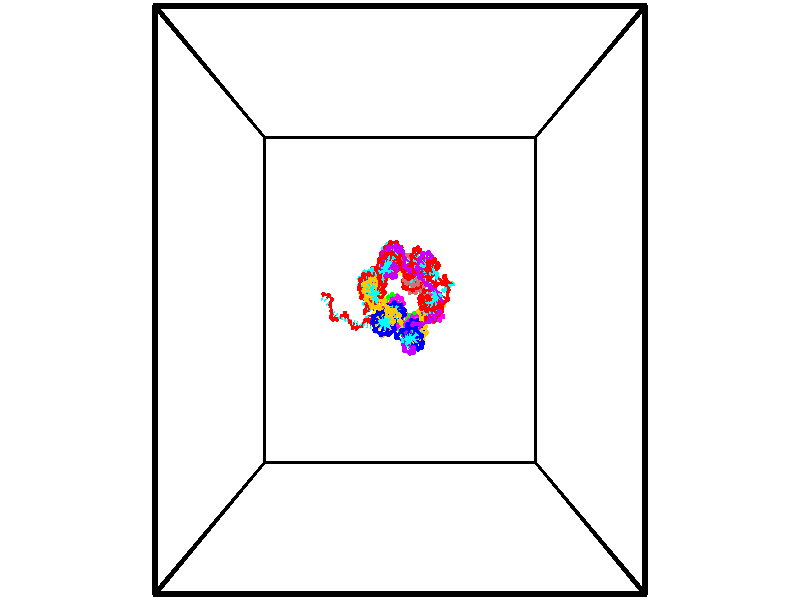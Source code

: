 // switches for output
#declare DRAW_BASES = 1; // possible values are 0, 1; only relevant for DNA ribbons
#declare DRAW_BASES_TYPE = 3; // possible values are 1, 2, 3; only relevant for DNA ribbons
#declare DRAW_FOG = 0; // set to 1 to enable fog

#include "colors.inc"

#include "transforms.inc"
background { rgb <1, 1, 1>}

#default {
   normal{
       ripples 0.25
       frequency 0.20
       turbulence 0.2
       lambda 5
   }
	finish {
		phong 0.1
		phong_size 40.
	}
}

// original window dimensions: 1024x640


// camera settings

camera {
	sky <-0, 1, 0>
	up <-0, 1, 0>
	right 1.6 * <1, 0, 0>
	location <18.5, 18.5, 82.5562>
	look_at <18.5, 18.5, 18.5>
	direction <0, 0, -64.0562>
	angle 67.0682
}


# declare cpy_camera_pos = <18.5, 18.5, 82.5562>;
# if (DRAW_FOG = 1)
fog {
	fog_type 2
	up vnormalize(cpy_camera_pos)
	color rgbt<1,1,1,0.3>
	distance 1e-5
	fog_alt 3e-3
	fog_offset 29.6
}
# end


// LIGHTS

# declare lum = 6;
global_settings {
	ambient_light rgb lum * <0.05, 0.05, 0.05>
	max_trace_level 15
}# declare cpy_direct_light_amount = 0.25;
light_source
{	1000 * <-1, -1, 1>,
	rgb lum * cpy_direct_light_amount
	parallel
}

light_source
{	1000 * <1, 1, -1>,
	rgb lum * cpy_direct_light_amount
	parallel
}

// strand 0

// nucleotide -1

// particle -1
sphere {
	<22.094936, 17.644381, -1.888864> 0.250000
	pigment { color rgbt <1,0,0,0> }
	no_shadow
}
cylinder {
	<22.430500, 17.848621, -1.964246>,  <22.631838, 17.971165, -2.009475>, 0.100000
	pigment { color rgbt <1,0,0,0> }
	no_shadow
}
cylinder {
	<22.430500, 17.848621, -1.964246>,  <22.094936, 17.644381, -1.888864>, 0.100000
	pigment { color rgbt <1,0,0,0> }
	no_shadow
}

// particle -1
sphere {
	<22.430500, 17.848621, -1.964246> 0.100000
	pigment { color rgbt <1,0,0,0> }
	no_shadow
}
sphere {
	0, 1
	scale<0.080000,0.200000,0.300000>
	matrix <0.436816, -0.425082, 0.792778,
		0.324685, -0.747390, -0.579645,
		0.838911, 0.510601, -0.188454,
		22.682173, 18.001802, -2.020782>
	pigment { color rgbt <0,1,1,0> }
	no_shadow
}
cylinder {
	<22.760273, 17.180443, -2.124650>,  <22.094936, 17.644381, -1.888864>, 0.130000
	pigment { color rgbt <1,0,0,0> }
	no_shadow
}

// nucleotide -1

// particle -1
sphere {
	<22.760273, 17.180443, -2.124650> 0.250000
	pigment { color rgbt <1,0,0,0> }
	no_shadow
}
cylinder {
	<22.789459, 17.525864, -1.925069>,  <22.806971, 17.733116, -1.805320>, 0.100000
	pigment { color rgbt <1,0,0,0> }
	no_shadow
}
cylinder {
	<22.789459, 17.525864, -1.925069>,  <22.760273, 17.180443, -2.124650>, 0.100000
	pigment { color rgbt <1,0,0,0> }
	no_shadow
}

// particle -1
sphere {
	<22.789459, 17.525864, -1.925069> 0.100000
	pigment { color rgbt <1,0,0,0> }
	no_shadow
}
sphere {
	0, 1
	scale<0.080000,0.200000,0.300000>
	matrix <0.276166, -0.498218, 0.821895,
		0.958336, 0.077824, -0.274836,
		0.072966, 0.863552, 0.498953,
		22.811350, 17.784929, -1.775383>
	pigment { color rgbt <0,1,1,0> }
	no_shadow
}
cylinder {
	<23.477335, 17.158436, -1.744381>,  <22.760273, 17.180443, -2.124650>, 0.130000
	pigment { color rgbt <1,0,0,0> }
	no_shadow
}

// nucleotide -1

// particle -1
sphere {
	<23.477335, 17.158436, -1.744381> 0.250000
	pigment { color rgbt <1,0,0,0> }
	no_shadow
}
cylinder {
	<23.201382, 17.371925, -1.548749>,  <23.035810, 17.500019, -1.431369>, 0.100000
	pigment { color rgbt <1,0,0,0> }
	no_shadow
}
cylinder {
	<23.201382, 17.371925, -1.548749>,  <23.477335, 17.158436, -1.744381>, 0.100000
	pigment { color rgbt <1,0,0,0> }
	no_shadow
}

// particle -1
sphere {
	<23.201382, 17.371925, -1.548749> 0.100000
	pigment { color rgbt <1,0,0,0> }
	no_shadow
}
sphere {
	0, 1
	scale<0.080000,0.200000,0.300000>
	matrix <0.151142, -0.554518, 0.818331,
		0.707969, 0.638472, 0.301883,
		-0.689881, 0.533726, 0.489081,
		22.994417, 17.532043, -1.402024>
	pigment { color rgbt <0,1,1,0> }
	no_shadow
}
cylinder {
	<23.767622, 17.584000, -1.149649>,  <23.477335, 17.158436, -1.744381>, 0.130000
	pigment { color rgbt <1,0,0,0> }
	no_shadow
}

// nucleotide -1

// particle -1
sphere {
	<23.767622, 17.584000, -1.149649> 0.250000
	pigment { color rgbt <1,0,0,0> }
	no_shadow
}
cylinder {
	<23.387287, 17.469646, -1.102023>,  <23.159086, 17.401035, -1.073448>, 0.100000
	pigment { color rgbt <1,0,0,0> }
	no_shadow
}
cylinder {
	<23.387287, 17.469646, -1.102023>,  <23.767622, 17.584000, -1.149649>, 0.100000
	pigment { color rgbt <1,0,0,0> }
	no_shadow
}

// particle -1
sphere {
	<23.387287, 17.469646, -1.102023> 0.100000
	pigment { color rgbt <1,0,0,0> }
	no_shadow
}
sphere {
	0, 1
	scale<0.080000,0.200000,0.300000>
	matrix <0.206828, -0.300070, 0.931225,
		-0.230493, 0.910071, 0.344447,
		-0.950839, -0.285882, 0.119064,
		23.102036, 17.383883, -1.066304>
	pigment { color rgbt <0,1,1,0> }
	no_shadow
}
cylinder {
	<23.542553, 17.898769, -0.619338>,  <23.767622, 17.584000, -1.149649>, 0.130000
	pigment { color rgbt <1,0,0,0> }
	no_shadow
}

// nucleotide -1

// particle -1
sphere {
	<23.542553, 17.898769, -0.619338> 0.250000
	pigment { color rgbt <1,0,0,0> }
	no_shadow
}
cylinder {
	<23.322472, 17.568810, -0.671209>,  <23.190422, 17.370834, -0.702332>, 0.100000
	pigment { color rgbt <1,0,0,0> }
	no_shadow
}
cylinder {
	<23.322472, 17.568810, -0.671209>,  <23.542553, 17.898769, -0.619338>, 0.100000
	pigment { color rgbt <1,0,0,0> }
	no_shadow
}

// particle -1
sphere {
	<23.322472, 17.568810, -0.671209> 0.100000
	pigment { color rgbt <1,0,0,0> }
	no_shadow
}
sphere {
	0, 1
	scale<0.080000,0.200000,0.300000>
	matrix <0.220946, -0.293579, 0.930051,
		-0.805268, 0.483066, 0.343787,
		-0.550205, -0.824899, -0.129678,
		23.157410, 17.321341, -0.710113>
	pigment { color rgbt <0,1,1,0> }
	no_shadow
}
cylinder {
	<22.968184, 17.907463, -0.126232>,  <23.542553, 17.898769, -0.619338>, 0.130000
	pigment { color rgbt <1,0,0,0> }
	no_shadow
}

// nucleotide -1

// particle -1
sphere {
	<22.968184, 17.907463, -0.126232> 0.250000
	pigment { color rgbt <1,0,0,0> }
	no_shadow
}
cylinder {
	<23.080654, 17.537640, -0.229094>,  <23.148136, 17.315744, -0.290812>, 0.100000
	pigment { color rgbt <1,0,0,0> }
	no_shadow
}
cylinder {
	<23.080654, 17.537640, -0.229094>,  <22.968184, 17.907463, -0.126232>, 0.100000
	pigment { color rgbt <1,0,0,0> }
	no_shadow
}

// particle -1
sphere {
	<23.080654, 17.537640, -0.229094> 0.100000
	pigment { color rgbt <1,0,0,0> }
	no_shadow
}
sphere {
	0, 1
	scale<0.080000,0.200000,0.300000>
	matrix <0.186838, -0.210098, 0.959661,
		-0.941292, -0.317881, 0.113669,
		0.281176, -0.924560, -0.257156,
		23.165007, 17.260271, -0.306241>
	pigment { color rgbt <0,1,1,0> }
	no_shadow
}
cylinder {
	<22.626860, 17.305712, 0.306827>,  <22.968184, 17.907463, -0.126232>, 0.130000
	pigment { color rgbt <1,0,0,0> }
	no_shadow
}

// nucleotide -1

// particle -1
sphere {
	<22.626860, 17.305712, 0.306827> 0.250000
	pigment { color rgbt <1,0,0,0> }
	no_shadow
}
cylinder {
	<22.994049, 17.217491, 0.174961>,  <23.214363, 17.164558, 0.095841>, 0.100000
	pigment { color rgbt <1,0,0,0> }
	no_shadow
}
cylinder {
	<22.994049, 17.217491, 0.174961>,  <22.626860, 17.305712, 0.306827>, 0.100000
	pigment { color rgbt <1,0,0,0> }
	no_shadow
}

// particle -1
sphere {
	<22.994049, 17.217491, 0.174961> 0.100000
	pigment { color rgbt <1,0,0,0> }
	no_shadow
}
sphere {
	0, 1
	scale<0.080000,0.200000,0.300000>
	matrix <0.280086, -0.228057, 0.932492,
		-0.280851, -0.948337, -0.147576,
		0.917973, -0.220558, -0.329666,
		23.269442, 17.151325, 0.076062>
	pigment { color rgbt <0,1,1,0> }
	no_shadow
}
cylinder {
	<22.924744, 16.608141, 0.602326>,  <22.626860, 17.305712, 0.306827>, 0.130000
	pigment { color rgbt <1,0,0,0> }
	no_shadow
}

// nucleotide -1

// particle -1
sphere {
	<22.924744, 16.608141, 0.602326> 0.250000
	pigment { color rgbt <1,0,0,0> }
	no_shadow
}
cylinder {
	<23.219849, 16.861084, 0.507813>,  <23.396912, 17.012850, 0.451106>, 0.100000
	pigment { color rgbt <1,0,0,0> }
	no_shadow
}
cylinder {
	<23.219849, 16.861084, 0.507813>,  <22.924744, 16.608141, 0.602326>, 0.100000
	pigment { color rgbt <1,0,0,0> }
	no_shadow
}

// particle -1
sphere {
	<23.219849, 16.861084, 0.507813> 0.100000
	pigment { color rgbt <1,0,0,0> }
	no_shadow
}
sphere {
	0, 1
	scale<0.080000,0.200000,0.300000>
	matrix <0.228796, 0.095066, 0.968821,
		0.635105, -0.768821, -0.074545,
		0.737763, 0.632359, -0.236281,
		23.441177, 17.050791, 0.436929>
	pigment { color rgbt <0,1,1,0> }
	no_shadow
}
cylinder {
	<23.500565, 16.349131, 0.984729>,  <22.924744, 16.608141, 0.602326>, 0.130000
	pigment { color rgbt <1,0,0,0> }
	no_shadow
}

// nucleotide -1

// particle -1
sphere {
	<23.500565, 16.349131, 0.984729> 0.250000
	pigment { color rgbt <1,0,0,0> }
	no_shadow
}
cylinder {
	<23.462242, 16.744598, 0.938509>,  <23.439249, 16.981880, 0.910777>, 0.100000
	pigment { color rgbt <1,0,0,0> }
	no_shadow
}
cylinder {
	<23.462242, 16.744598, 0.938509>,  <23.500565, 16.349131, 0.984729>, 0.100000
	pigment { color rgbt <1,0,0,0> }
	no_shadow
}

// particle -1
sphere {
	<23.462242, 16.744598, 0.938509> 0.100000
	pigment { color rgbt <1,0,0,0> }
	no_shadow
}
sphere {
	0, 1
	scale<0.080000,0.200000,0.300000>
	matrix <0.024578, 0.118397, 0.992662,
		0.995097, 0.092262, -0.035642,
		-0.095805, 0.988671, -0.115549,
		23.433500, 17.041199, 0.903844>
	pigment { color rgbt <0,1,1,0> }
	no_shadow
}
cylinder {
	<23.853806, 16.710188, 1.537225>,  <23.500565, 16.349131, 0.984729>, 0.130000
	pigment { color rgbt <1,0,0,0> }
	no_shadow
}

// nucleotide -1

// particle -1
sphere {
	<23.853806, 16.710188, 1.537225> 0.250000
	pigment { color rgbt <1,0,0,0> }
	no_shadow
}
cylinder {
	<23.594448, 16.996445, 1.433344>,  <23.438833, 17.168200, 1.371015>, 0.100000
	pigment { color rgbt <1,0,0,0> }
	no_shadow
}
cylinder {
	<23.594448, 16.996445, 1.433344>,  <23.853806, 16.710188, 1.537225>, 0.100000
	pigment { color rgbt <1,0,0,0> }
	no_shadow
}

// particle -1
sphere {
	<23.594448, 16.996445, 1.433344> 0.100000
	pigment { color rgbt <1,0,0,0> }
	no_shadow
}
sphere {
	0, 1
	scale<0.080000,0.200000,0.300000>
	matrix <-0.232589, 0.138609, 0.962647,
		0.724907, 0.684577, 0.076578,
		-0.648392, 0.715641, -0.259703,
		23.399931, 17.211138, 1.355433>
	pigment { color rgbt <0,1,1,0> }
	no_shadow
}
cylinder {
	<24.095474, 17.349083, 1.857755>,  <23.853806, 16.710188, 1.537225>, 0.130000
	pigment { color rgbt <1,0,0,0> }
	no_shadow
}

// nucleotide -1

// particle -1
sphere {
	<24.095474, 17.349083, 1.857755> 0.250000
	pigment { color rgbt <1,0,0,0> }
	no_shadow
}
cylinder {
	<23.695927, 17.362293, 1.844069>,  <23.456198, 17.370220, 1.835858>, 0.100000
	pigment { color rgbt <1,0,0,0> }
	no_shadow
}
cylinder {
	<23.695927, 17.362293, 1.844069>,  <24.095474, 17.349083, 1.857755>, 0.100000
	pigment { color rgbt <1,0,0,0> }
	no_shadow
}

// particle -1
sphere {
	<23.695927, 17.362293, 1.844069> 0.100000
	pigment { color rgbt <1,0,0,0> }
	no_shadow
}
sphere {
	0, 1
	scale<0.080000,0.200000,0.300000>
	matrix <-0.022954, 0.295244, 0.955146,
		0.041648, 0.954851, -0.294152,
		-0.998869, 0.033028, -0.034214,
		23.396267, 17.372202, 1.833805>
	pigment { color rgbt <0,1,1,0> }
	no_shadow
}
cylinder {
	<23.756964, 18.012537, 2.057171>,  <24.095474, 17.349083, 1.857755>, 0.130000
	pigment { color rgbt <1,0,0,0> }
	no_shadow
}

// nucleotide -1

// particle -1
sphere {
	<23.756964, 18.012537, 2.057171> 0.250000
	pigment { color rgbt <1,0,0,0> }
	no_shadow
}
cylinder {
	<23.499020, 17.712891, 2.117807>,  <23.344254, 17.533102, 2.154189>, 0.100000
	pigment { color rgbt <1,0,0,0> }
	no_shadow
}
cylinder {
	<23.499020, 17.712891, 2.117807>,  <23.756964, 18.012537, 2.057171>, 0.100000
	pigment { color rgbt <1,0,0,0> }
	no_shadow
}

// particle -1
sphere {
	<23.499020, 17.712891, 2.117807> 0.100000
	pigment { color rgbt <1,0,0,0> }
	no_shadow
}
sphere {
	0, 1
	scale<0.080000,0.200000,0.300000>
	matrix <-0.027394, 0.220865, 0.974920,
		-0.763810, 0.624534, -0.162948,
		-0.644860, -0.749117, 0.151590,
		23.305561, 17.488155, 2.163284>
	pigment { color rgbt <0,1,1,0> }
	no_shadow
}
cylinder {
	<23.157093, 18.288792, 2.417406>,  <23.756964, 18.012537, 2.057171>, 0.130000
	pigment { color rgbt <1,0,0,0> }
	no_shadow
}

// nucleotide -1

// particle -1
sphere {
	<23.157093, 18.288792, 2.417406> 0.250000
	pigment { color rgbt <1,0,0,0> }
	no_shadow
}
cylinder {
	<23.237240, 17.903210, 2.487432>,  <23.285328, 17.671862, 2.529448>, 0.100000
	pigment { color rgbt <1,0,0,0> }
	no_shadow
}
cylinder {
	<23.237240, 17.903210, 2.487432>,  <23.157093, 18.288792, 2.417406>, 0.100000
	pigment { color rgbt <1,0,0,0> }
	no_shadow
}

// particle -1
sphere {
	<23.237240, 17.903210, 2.487432> 0.100000
	pigment { color rgbt <1,0,0,0> }
	no_shadow
}
sphere {
	0, 1
	scale<0.080000,0.200000,0.300000>
	matrix <-0.276420, 0.115808, 0.954034,
		-0.939918, -0.239546, -0.243252,
		0.200365, -0.963954, 0.175066,
		23.297350, 17.614023, 2.539952>
	pigment { color rgbt <0,1,1,0> }
	no_shadow
}
cylinder {
	<22.814020, 18.156918, 2.990263>,  <23.157093, 18.288792, 2.417406>, 0.130000
	pigment { color rgbt <1,0,0,0> }
	no_shadow
}

// nucleotide -1

// particle -1
sphere {
	<22.814020, 18.156918, 2.990263> 0.250000
	pigment { color rgbt <1,0,0,0> }
	no_shadow
}
cylinder {
	<23.023640, 17.816883, 2.969386>,  <23.149410, 17.612862, 2.956860>, 0.100000
	pigment { color rgbt <1,0,0,0> }
	no_shadow
}
cylinder {
	<23.023640, 17.816883, 2.969386>,  <22.814020, 18.156918, 2.990263>, 0.100000
	pigment { color rgbt <1,0,0,0> }
	no_shadow
}

// particle -1
sphere {
	<23.023640, 17.816883, 2.969386> 0.100000
	pigment { color rgbt <1,0,0,0> }
	no_shadow
}
sphere {
	0, 1
	scale<0.080000,0.200000,0.300000>
	matrix <-0.296844, -0.239745, 0.924341,
		-0.798285, -0.468905, -0.377982,
		0.524047, -0.850089, -0.052193,
		23.180853, 17.561857, 2.953728>
	pigment { color rgbt <0,1,1,0> }
	no_shadow
}
cylinder {
	<22.420725, 17.471085, 3.060459>,  <22.814020, 18.156918, 2.990263>, 0.130000
	pigment { color rgbt <1,0,0,0> }
	no_shadow
}

// nucleotide -1

// particle -1
sphere {
	<22.420725, 17.471085, 3.060459> 0.250000
	pigment { color rgbt <1,0,0,0> }
	no_shadow
}
cylinder {
	<22.786537, 17.431202, 3.217272>,  <23.006025, 17.407272, 3.311359>, 0.100000
	pigment { color rgbt <1,0,0,0> }
	no_shadow
}
cylinder {
	<22.786537, 17.431202, 3.217272>,  <22.420725, 17.471085, 3.060459>, 0.100000
	pigment { color rgbt <1,0,0,0> }
	no_shadow
}

// particle -1
sphere {
	<22.786537, 17.431202, 3.217272> 0.100000
	pigment { color rgbt <1,0,0,0> }
	no_shadow
}
sphere {
	0, 1
	scale<0.080000,0.200000,0.300000>
	matrix <-0.403955, -0.275940, 0.872168,
		0.021216, -0.955989, -0.292633,
		0.914532, -0.099707, 0.392031,
		23.060898, 17.401289, 3.334881>
	pigment { color rgbt <0,1,1,0> }
	no_shadow
}
cylinder {
	<22.468348, 16.773109, 3.463202>,  <22.420725, 17.471085, 3.060459>, 0.130000
	pigment { color rgbt <1,0,0,0> }
	no_shadow
}

// nucleotide -1

// particle -1
sphere {
	<22.468348, 16.773109, 3.463202> 0.250000
	pigment { color rgbt <1,0,0,0> }
	no_shadow
}
cylinder {
	<22.734459, 17.045673, 3.585240>,  <22.894125, 17.209211, 3.658463>, 0.100000
	pigment { color rgbt <1,0,0,0> }
	no_shadow
}
cylinder {
	<22.734459, 17.045673, 3.585240>,  <22.468348, 16.773109, 3.463202>, 0.100000
	pigment { color rgbt <1,0,0,0> }
	no_shadow
}

// particle -1
sphere {
	<22.734459, 17.045673, 3.585240> 0.100000
	pigment { color rgbt <1,0,0,0> }
	no_shadow
}
sphere {
	0, 1
	scale<0.080000,0.200000,0.300000>
	matrix <-0.208166, -0.223146, 0.952299,
		0.716987, -0.697055, -0.006607,
		0.665279, 0.681411, 0.305096,
		22.934042, 17.250097, 3.676769>
	pigment { color rgbt <0,1,1,0> }
	no_shadow
}
cylinder {
	<22.849657, 16.491745, 4.043947>,  <22.468348, 16.773109, 3.463202>, 0.130000
	pigment { color rgbt <1,0,0,0> }
	no_shadow
}

// nucleotide -1

// particle -1
sphere {
	<22.849657, 16.491745, 4.043947> 0.250000
	pigment { color rgbt <1,0,0,0> }
	no_shadow
}
cylinder {
	<22.856384, 16.887730, 4.100084>,  <22.860420, 17.125320, 4.133766>, 0.100000
	pigment { color rgbt <1,0,0,0> }
	no_shadow
}
cylinder {
	<22.856384, 16.887730, 4.100084>,  <22.849657, 16.491745, 4.043947>, 0.100000
	pigment { color rgbt <1,0,0,0> }
	no_shadow
}

// particle -1
sphere {
	<22.856384, 16.887730, 4.100084> 0.100000
	pigment { color rgbt <1,0,0,0> }
	no_shadow
}
sphere {
	0, 1
	scale<0.080000,0.200000,0.300000>
	matrix <-0.221042, -0.133208, 0.966124,
		0.975119, -0.047268, 0.216582,
		0.016816, 0.989960, 0.140342,
		22.861429, 17.184717, 4.142186>
	pigment { color rgbt <0,1,1,0> }
	no_shadow
}
cylinder {
	<23.328377, 16.705488, 4.570234>,  <22.849657, 16.491745, 4.043947>, 0.130000
	pigment { color rgbt <1,0,0,0> }
	no_shadow
}

// nucleotide -1

// particle -1
sphere {
	<23.328377, 16.705488, 4.570234> 0.250000
	pigment { color rgbt <1,0,0,0> }
	no_shadow
}
cylinder {
	<23.013374, 16.951248, 4.550845>,  <22.824373, 17.098705, 4.539212>, 0.100000
	pigment { color rgbt <1,0,0,0> }
	no_shadow
}
cylinder {
	<23.013374, 16.951248, 4.550845>,  <23.328377, 16.705488, 4.570234>, 0.100000
	pigment { color rgbt <1,0,0,0> }
	no_shadow
}

// particle -1
sphere {
	<23.013374, 16.951248, 4.550845> 0.100000
	pigment { color rgbt <1,0,0,0> }
	no_shadow
}
sphere {
	0, 1
	scale<0.080000,0.200000,0.300000>
	matrix <-0.239609, -0.232757, 0.942556,
		0.567825, 0.753881, 0.330513,
		-0.787504, 0.614401, -0.048471,
		22.777122, 17.135569, 4.536304>
	pigment { color rgbt <0,1,1,0> }
	no_shadow
}
cylinder {
	<23.334372, 17.016348, 5.159804>,  <23.328377, 16.705488, 4.570234>, 0.130000
	pigment { color rgbt <1,0,0,0> }
	no_shadow
}

// nucleotide -1

// particle -1
sphere {
	<23.334372, 17.016348, 5.159804> 0.250000
	pigment { color rgbt <1,0,0,0> }
	no_shadow
}
cylinder {
	<22.955090, 17.034615, 5.034060>,  <22.727520, 17.045574, 4.958612>, 0.100000
	pigment { color rgbt <1,0,0,0> }
	no_shadow
}
cylinder {
	<22.955090, 17.034615, 5.034060>,  <23.334372, 17.016348, 5.159804>, 0.100000
	pigment { color rgbt <1,0,0,0> }
	no_shadow
}

// particle -1
sphere {
	<22.955090, 17.034615, 5.034060> 0.100000
	pigment { color rgbt <1,0,0,0> }
	no_shadow
}
sphere {
	0, 1
	scale<0.080000,0.200000,0.300000>
	matrix <-0.317650, -0.127849, 0.939549,
		0.002715, 0.990742, 0.135733,
		-0.948204, 0.045667, -0.314362,
		22.670628, 17.048315, 4.939751>
	pigment { color rgbt <0,1,1,0> }
	no_shadow
}
cylinder {
	<22.948128, 17.331915, 5.658737>,  <23.334372, 17.016348, 5.159804>, 0.130000
	pigment { color rgbt <1,0,0,0> }
	no_shadow
}

// nucleotide -1

// particle -1
sphere {
	<22.948128, 17.331915, 5.658737> 0.250000
	pigment { color rgbt <1,0,0,0> }
	no_shadow
}
cylinder {
	<22.696529, 17.090202, 5.463102>,  <22.545570, 16.945175, 5.345722>, 0.100000
	pigment { color rgbt <1,0,0,0> }
	no_shadow
}
cylinder {
	<22.696529, 17.090202, 5.463102>,  <22.948128, 17.331915, 5.658737>, 0.100000
	pigment { color rgbt <1,0,0,0> }
	no_shadow
}

// particle -1
sphere {
	<22.696529, 17.090202, 5.463102> 0.100000
	pigment { color rgbt <1,0,0,0> }
	no_shadow
}
sphere {
	0, 1
	scale<0.080000,0.200000,0.300000>
	matrix <-0.582591, -0.050155, 0.811217,
		-0.514735, 0.795190, -0.320502,
		-0.628996, -0.604283, -0.489087,
		22.507830, 16.908918, 5.316376>
	pigment { color rgbt <0,1,1,0> }
	no_shadow
}
cylinder {
	<22.295946, 17.617044, 5.557305>,  <22.948128, 17.331915, 5.658737>, 0.130000
	pigment { color rgbt <1,0,0,0> }
	no_shadow
}

// nucleotide -1

// particle -1
sphere {
	<22.295946, 17.617044, 5.557305> 0.250000
	pigment { color rgbt <1,0,0,0> }
	no_shadow
}
cylinder {
	<22.267628, 17.218128, 5.565284>,  <22.250637, 16.978779, 5.570071>, 0.100000
	pigment { color rgbt <1,0,0,0> }
	no_shadow
}
cylinder {
	<22.267628, 17.218128, 5.565284>,  <22.295946, 17.617044, 5.557305>, 0.100000
	pigment { color rgbt <1,0,0,0> }
	no_shadow
}

// particle -1
sphere {
	<22.267628, 17.218128, 5.565284> 0.100000
	pigment { color rgbt <1,0,0,0> }
	no_shadow
}
sphere {
	0, 1
	scale<0.080000,0.200000,0.300000>
	matrix <-0.535811, 0.054887, 0.842552,
		-0.841365, 0.048960, -0.538245,
		-0.070794, -0.997292, 0.019947,
		22.246389, 16.918941, 5.571268>
	pigment { color rgbt <0,1,1,0> }
	no_shadow
}
cylinder {
	<21.623159, 17.514000, 5.695425>,  <22.295946, 17.617044, 5.557305>, 0.130000
	pigment { color rgbt <1,0,0,0> }
	no_shadow
}

// nucleotide -1

// particle -1
sphere {
	<21.623159, 17.514000, 5.695425> 0.250000
	pigment { color rgbt <1,0,0,0> }
	no_shadow
}
cylinder {
	<21.835381, 17.190689, 5.797560>,  <21.962713, 16.996702, 5.858841>, 0.100000
	pigment { color rgbt <1,0,0,0> }
	no_shadow
}
cylinder {
	<21.835381, 17.190689, 5.797560>,  <21.623159, 17.514000, 5.695425>, 0.100000
	pigment { color rgbt <1,0,0,0> }
	no_shadow
}

// particle -1
sphere {
	<21.835381, 17.190689, 5.797560> 0.100000
	pigment { color rgbt <1,0,0,0> }
	no_shadow
}
sphere {
	0, 1
	scale<0.080000,0.200000,0.300000>
	matrix <-0.465508, -0.026092, 0.884659,
		-0.708389, -0.588221, -0.390103,
		0.530554, -0.808279, 0.255338,
		21.994547, 16.948206, 5.874161>
	pigment { color rgbt <0,1,1,0> }
	no_shadow
}
cylinder {
	<21.082783, 17.007742, 5.855461>,  <21.623159, 17.514000, 5.695425>, 0.130000
	pigment { color rgbt <1,0,0,0> }
	no_shadow
}

// nucleotide -1

// particle -1
sphere {
	<21.082783, 17.007742, 5.855461> 0.250000
	pigment { color rgbt <1,0,0,0> }
	no_shadow
}
cylinder {
	<21.423035, 17.007290, 6.065766>,  <21.627186, 17.007019, 6.191949>, 0.100000
	pigment { color rgbt <1,0,0,0> }
	no_shadow
}
cylinder {
	<21.423035, 17.007290, 6.065766>,  <21.082783, 17.007742, 5.855461>, 0.100000
	pigment { color rgbt <1,0,0,0> }
	no_shadow
}

// particle -1
sphere {
	<21.423035, 17.007290, 6.065766> 0.100000
	pigment { color rgbt <1,0,0,0> }
	no_shadow
}
sphere {
	0, 1
	scale<0.080000,0.200000,0.300000>
	matrix <-0.524855, 0.056957, 0.849284,
		-0.030909, -0.998376, 0.047854,
		0.850630, -0.001134, 0.525763,
		21.678225, 17.006950, 6.223495>
	pigment { color rgbt <0,1,1,0> }
	no_shadow
}
cylinder {
	<21.034258, 16.435919, 6.336165>,  <21.082783, 17.007742, 5.855461>, 0.130000
	pigment { color rgbt <1,0,0,0> }
	no_shadow
}

// nucleotide -1

// particle -1
sphere {
	<21.034258, 16.435919, 6.336165> 0.250000
	pigment { color rgbt <1,0,0,0> }
	no_shadow
}
cylinder {
	<21.302593, 16.704487, 6.462133>,  <21.463594, 16.865627, 6.537714>, 0.100000
	pigment { color rgbt <1,0,0,0> }
	no_shadow
}
cylinder {
	<21.302593, 16.704487, 6.462133>,  <21.034258, 16.435919, 6.336165>, 0.100000
	pigment { color rgbt <1,0,0,0> }
	no_shadow
}

// particle -1
sphere {
	<21.302593, 16.704487, 6.462133> 0.100000
	pigment { color rgbt <1,0,0,0> }
	no_shadow
}
sphere {
	0, 1
	scale<0.080000,0.200000,0.300000>
	matrix <-0.360266, -0.076128, 0.929738,
		0.648217, -0.737158, 0.190820,
		0.670837, 0.671418, 0.314920,
		21.503845, 16.905912, 6.556610>
	pigment { color rgbt <0,1,1,0> }
	no_shadow
}
cylinder {
	<21.469366, 16.253510, 6.948499>,  <21.034258, 16.435919, 6.336165>, 0.130000
	pigment { color rgbt <1,0,0,0> }
	no_shadow
}

// nucleotide -1

// particle -1
sphere {
	<21.469366, 16.253510, 6.948499> 0.250000
	pigment { color rgbt <1,0,0,0> }
	no_shadow
}
cylinder {
	<21.369801, 16.640205, 6.924979>,  <21.310061, 16.872223, 6.910867>, 0.100000
	pigment { color rgbt <1,0,0,0> }
	no_shadow
}
cylinder {
	<21.369801, 16.640205, 6.924979>,  <21.469366, 16.253510, 6.948499>, 0.100000
	pigment { color rgbt <1,0,0,0> }
	no_shadow
}

// particle -1
sphere {
	<21.369801, 16.640205, 6.924979> 0.100000
	pigment { color rgbt <1,0,0,0> }
	no_shadow
}
sphere {
	0, 1
	scale<0.080000,0.200000,0.300000>
	matrix <-0.348193, -0.032671, 0.936853,
		0.903771, 0.253671, 0.344744,
		-0.248916, 0.966739, -0.058800,
		21.295126, 16.930227, 6.907339>
	pigment { color rgbt <0,1,1,0> }
	no_shadow
}
cylinder {
	<21.830151, 16.575306, 7.404432>,  <21.469366, 16.253510, 6.948499>, 0.130000
	pigment { color rgbt <1,0,0,0> }
	no_shadow
}

// nucleotide -1

// particle -1
sphere {
	<21.830151, 16.575306, 7.404432> 0.250000
	pigment { color rgbt <1,0,0,0> }
	no_shadow
}
cylinder {
	<21.469521, 16.739285, 7.349143>,  <21.253143, 16.837671, 7.315970>, 0.100000
	pigment { color rgbt <1,0,0,0> }
	no_shadow
}
cylinder {
	<21.469521, 16.739285, 7.349143>,  <21.830151, 16.575306, 7.404432>, 0.100000
	pigment { color rgbt <1,0,0,0> }
	no_shadow
}

// particle -1
sphere {
	<21.469521, 16.739285, 7.349143> 0.100000
	pigment { color rgbt <1,0,0,0> }
	no_shadow
}
sphere {
	0, 1
	scale<0.080000,0.200000,0.300000>
	matrix <-0.220958, -0.161655, 0.961793,
		0.371940, 0.897670, 0.236325,
		-0.901575, 0.409948, -0.138221,
		21.199047, 16.862268, 7.307677>
	pigment { color rgbt <0,1,1,0> }
	no_shadow
}
cylinder {
	<21.656559, 17.049030, 7.933892>,  <21.830151, 16.575306, 7.404432>, 0.130000
	pigment { color rgbt <1,0,0,0> }
	no_shadow
}

// nucleotide -1

// particle -1
sphere {
	<21.656559, 17.049030, 7.933892> 0.250000
	pigment { color rgbt <1,0,0,0> }
	no_shadow
}
cylinder {
	<21.306866, 16.937870, 7.774652>,  <21.097050, 16.871174, 7.679107>, 0.100000
	pigment { color rgbt <1,0,0,0> }
	no_shadow
}
cylinder {
	<21.306866, 16.937870, 7.774652>,  <21.656559, 17.049030, 7.933892>, 0.100000
	pigment { color rgbt <1,0,0,0> }
	no_shadow
}

// particle -1
sphere {
	<21.306866, 16.937870, 7.774652> 0.100000
	pigment { color rgbt <1,0,0,0> }
	no_shadow
}
sphere {
	0, 1
	scale<0.080000,0.200000,0.300000>
	matrix <-0.415261, 0.003181, 0.909697,
		-0.251539, 0.960605, -0.118183,
		-0.874235, -0.277901, -0.398102,
		21.044596, 16.854500, 7.655221>
	pigment { color rgbt <0,1,1,0> }
	no_shadow
}
cylinder {
	<21.834320, 17.432728, 7.358940>,  <21.656559, 17.049030, 7.933892>, 0.130000
	pigment { color rgbt <1,0,0,0> }
	no_shadow
}

// nucleotide -1

// particle -1
sphere {
	<21.834320, 17.432728, 7.358940> 0.250000
	pigment { color rgbt <1,0,0,0> }
	no_shadow
}
cylinder {
	<21.587605, 17.728470, 7.250920>,  <21.439575, 17.905914, 7.186108>, 0.100000
	pigment { color rgbt <1,0,0,0> }
	no_shadow
}
cylinder {
	<21.587605, 17.728470, 7.250920>,  <21.834320, 17.432728, 7.358940>, 0.100000
	pigment { color rgbt <1,0,0,0> }
	no_shadow
}

// particle -1
sphere {
	<21.587605, 17.728470, 7.250920> 0.100000
	pigment { color rgbt <1,0,0,0> }
	no_shadow
}
sphere {
	0, 1
	scale<0.080000,0.200000,0.300000>
	matrix <0.054235, 0.382186, 0.922493,
		0.785258, 0.554337, -0.275827,
		-0.616789, 0.739354, -0.270050,
		21.402569, 17.950275, 7.169905>
	pigment { color rgbt <0,1,1,0> }
	no_shadow
}
cylinder {
	<22.156900, 18.045176, 7.509101>,  <21.834320, 17.432728, 7.358940>, 0.130000
	pigment { color rgbt <1,0,0,0> }
	no_shadow
}

// nucleotide -1

// particle -1
sphere {
	<22.156900, 18.045176, 7.509101> 0.250000
	pigment { color rgbt <1,0,0,0> }
	no_shadow
}
cylinder {
	<21.757080, 18.051613, 7.519230>,  <21.517189, 18.055475, 7.525307>, 0.100000
	pigment { color rgbt <1,0,0,0> }
	no_shadow
}
cylinder {
	<21.757080, 18.051613, 7.519230>,  <22.156900, 18.045176, 7.509101>, 0.100000
	pigment { color rgbt <1,0,0,0> }
	no_shadow
}

// particle -1
sphere {
	<21.757080, 18.051613, 7.519230> 0.100000
	pigment { color rgbt <1,0,0,0> }
	no_shadow
}
sphere {
	0, 1
	scale<0.080000,0.200000,0.300000>
	matrix <0.028391, 0.234377, 0.971731,
		0.009703, 0.972013, -0.234728,
		-0.999550, 0.016093, 0.025323,
		21.457214, 18.056440, 7.526827>
	pigment { color rgbt <0,1,1,0> }
	no_shadow
}
cylinder {
	<21.961506, 18.632271, 7.842982>,  <22.156900, 18.045176, 7.509101>, 0.130000
	pigment { color rgbt <1,0,0,0> }
	no_shadow
}

// nucleotide -1

// particle -1
sphere {
	<21.961506, 18.632271, 7.842982> 0.250000
	pigment { color rgbt <1,0,0,0> }
	no_shadow
}
cylinder {
	<21.692154, 18.341785, 7.898364>,  <21.530542, 18.167494, 7.931593>, 0.100000
	pigment { color rgbt <1,0,0,0> }
	no_shadow
}
cylinder {
	<21.692154, 18.341785, 7.898364>,  <21.961506, 18.632271, 7.842982>, 0.100000
	pigment { color rgbt <1,0,0,0> }
	no_shadow
}

// particle -1
sphere {
	<21.692154, 18.341785, 7.898364> 0.100000
	pigment { color rgbt <1,0,0,0> }
	no_shadow
}
sphere {
	0, 1
	scale<0.080000,0.200000,0.300000>
	matrix <-0.089718, 0.266168, 0.959742,
		-0.733831, 0.633851, -0.244387,
		-0.673381, -0.726215, 0.138455,
		21.490139, 18.123920, 7.939900>
	pigment { color rgbt <0,1,1,0> }
	no_shadow
}
cylinder {
	<21.406145, 18.973087, 8.049876>,  <21.961506, 18.632271, 7.842982>, 0.130000
	pigment { color rgbt <1,0,0,0> }
	no_shadow
}

// nucleotide -1

// particle -1
sphere {
	<21.406145, 18.973087, 8.049876> 0.250000
	pigment { color rgbt <1,0,0,0> }
	no_shadow
}
cylinder {
	<21.425995, 18.597172, 8.185132>,  <21.437904, 18.371622, 8.266286>, 0.100000
	pigment { color rgbt <1,0,0,0> }
	no_shadow
}
cylinder {
	<21.425995, 18.597172, 8.185132>,  <21.406145, 18.973087, 8.049876>, 0.100000
	pigment { color rgbt <1,0,0,0> }
	no_shadow
}

// particle -1
sphere {
	<21.425995, 18.597172, 8.185132> 0.100000
	pigment { color rgbt <1,0,0,0> }
	no_shadow
}
sphere {
	0, 1
	scale<0.080000,0.200000,0.300000>
	matrix <-0.077075, 0.333944, 0.939437,
		-0.995789, -0.072682, -0.055862,
		0.049625, -0.939787, 0.338140,
		21.440882, 18.315235, 8.286574>
	pigment { color rgbt <0,1,1,0> }
	no_shadow
}
cylinder {
	<21.036625, 18.936827, 8.577155>,  <21.406145, 18.973087, 8.049876>, 0.130000
	pigment { color rgbt <1,0,0,0> }
	no_shadow
}

// nucleotide -1

// particle -1
sphere {
	<21.036625, 18.936827, 8.577155> 0.250000
	pigment { color rgbt <1,0,0,0> }
	no_shadow
}
cylinder {
	<21.284958, 18.631649, 8.649249>,  <21.433958, 18.448542, 8.692505>, 0.100000
	pigment { color rgbt <1,0,0,0> }
	no_shadow
}
cylinder {
	<21.284958, 18.631649, 8.649249>,  <21.036625, 18.936827, 8.577155>, 0.100000
	pigment { color rgbt <1,0,0,0> }
	no_shadow
}

// particle -1
sphere {
	<21.284958, 18.631649, 8.649249> 0.100000
	pigment { color rgbt <1,0,0,0> }
	no_shadow
}
sphere {
	0, 1
	scale<0.080000,0.200000,0.300000>
	matrix <0.002449, 0.231793, 0.972762,
		-0.783941, -0.603479, 0.145773,
		0.620831, -0.762945, 0.180234,
		21.471207, 18.402765, 8.703320>
	pigment { color rgbt <0,1,1,0> }
	no_shadow
}
cylinder {
	<20.816786, 18.620749, 9.263511>,  <21.036625, 18.936827, 8.577155>, 0.130000
	pigment { color rgbt <1,0,0,0> }
	no_shadow
}

// nucleotide -1

// particle -1
sphere {
	<20.816786, 18.620749, 9.263511> 0.250000
	pigment { color rgbt <1,0,0,0> }
	no_shadow
}
cylinder {
	<21.208065, 18.568817, 9.198668>,  <21.442833, 18.537659, 9.159763>, 0.100000
	pigment { color rgbt <1,0,0,0> }
	no_shadow
}
cylinder {
	<21.208065, 18.568817, 9.198668>,  <20.816786, 18.620749, 9.263511>, 0.100000
	pigment { color rgbt <1,0,0,0> }
	no_shadow
}

// particle -1
sphere {
	<21.208065, 18.568817, 9.198668> 0.100000
	pigment { color rgbt <1,0,0,0> }
	no_shadow
}
sphere {
	0, 1
	scale<0.080000,0.200000,0.300000>
	matrix <0.189346, 0.236794, 0.952931,
		-0.085330, -0.962847, 0.256213,
		0.978196, -0.129827, -0.162105,
		21.501524, 18.529869, 9.150037>
	pigment { color rgbt <0,1,1,0> }
	no_shadow
}
cylinder {
	<21.174803, 18.150814, 9.779279>,  <20.816786, 18.620749, 9.263511>, 0.130000
	pigment { color rgbt <1,0,0,0> }
	no_shadow
}

// nucleotide -1

// particle -1
sphere {
	<21.174803, 18.150814, 9.779279> 0.250000
	pigment { color rgbt <1,0,0,0> }
	no_shadow
}
cylinder {
	<21.394218, 18.463825, 9.661459>,  <21.525867, 18.651632, 9.590767>, 0.100000
	pigment { color rgbt <1,0,0,0> }
	no_shadow
}
cylinder {
	<21.394218, 18.463825, 9.661459>,  <21.174803, 18.150814, 9.779279>, 0.100000
	pigment { color rgbt <1,0,0,0> }
	no_shadow
}

// particle -1
sphere {
	<21.394218, 18.463825, 9.661459> 0.100000
	pigment { color rgbt <1,0,0,0> }
	no_shadow
}
sphere {
	0, 1
	scale<0.080000,0.200000,0.300000>
	matrix <0.304411, 0.141195, 0.942018,
		0.778743, -0.606396, -0.160759,
		0.548537, 0.782527, -0.294549,
		21.558779, 18.698584, 9.573094>
	pigment { color rgbt <0,1,1,0> }
	no_shadow
}
cylinder {
	<21.853697, 18.058403, 10.073761>,  <21.174803, 18.150814, 9.779279>, 0.130000
	pigment { color rgbt <1,0,0,0> }
	no_shadow
}

// nucleotide -1

// particle -1
sphere {
	<21.853697, 18.058403, 10.073761> 0.250000
	pigment { color rgbt <1,0,0,0> }
	no_shadow
}
cylinder {
	<21.802692, 18.450466, 10.013051>,  <21.772091, 18.685703, 9.976625>, 0.100000
	pigment { color rgbt <1,0,0,0> }
	no_shadow
}
cylinder {
	<21.802692, 18.450466, 10.013051>,  <21.853697, 18.058403, 10.073761>, 0.100000
	pigment { color rgbt <1,0,0,0> }
	no_shadow
}

// particle -1
sphere {
	<21.802692, 18.450466, 10.013051> 0.100000
	pigment { color rgbt <1,0,0,0> }
	no_shadow
}
sphere {
	0, 1
	scale<0.080000,0.200000,0.300000>
	matrix <0.408507, 0.191341, 0.892475,
		0.903805, 0.051798, -0.424798,
		-0.127510, 0.980156, -0.151775,
		21.764439, 18.744513, 9.967519>
	pigment { color rgbt <0,1,1,0> }
	no_shadow
}
cylinder {
	<22.449188, 18.269859, 10.266137>,  <21.853697, 18.058403, 10.073761>, 0.130000
	pigment { color rgbt <1,0,0,0> }
	no_shadow
}

// nucleotide -1

// particle -1
sphere {
	<22.449188, 18.269859, 10.266137> 0.250000
	pigment { color rgbt <1,0,0,0> }
	no_shadow
}
cylinder {
	<22.191154, 18.569698, 10.325420>,  <22.036333, 18.749601, 10.360991>, 0.100000
	pigment { color rgbt <1,0,0,0> }
	no_shadow
}
cylinder {
	<22.191154, 18.569698, 10.325420>,  <22.449188, 18.269859, 10.266137>, 0.100000
	pigment { color rgbt <1,0,0,0> }
	no_shadow
}

// particle -1
sphere {
	<22.191154, 18.569698, 10.325420> 0.100000
	pigment { color rgbt <1,0,0,0> }
	no_shadow
}
sphere {
	0, 1
	scale<0.080000,0.200000,0.300000>
	matrix <0.293414, 0.063913, 0.953847,
		0.705529, 0.658800, -0.261172,
		-0.645087, 0.749598, 0.148209,
		21.997629, 18.794579, 10.369883>
	pigment { color rgbt <0,1,1,0> }
	no_shadow
}
cylinder {
	<22.889000, 18.683584, 10.658794>,  <22.449188, 18.269859, 10.266137>, 0.130000
	pigment { color rgbt <1,0,0,0> }
	no_shadow
}

// nucleotide -1

// particle -1
sphere {
	<22.889000, 18.683584, 10.658794> 0.250000
	pigment { color rgbt <1,0,0,0> }
	no_shadow
}
cylinder {
	<22.503391, 18.775505, 10.712239>,  <22.272026, 18.830658, 10.744307>, 0.100000
	pigment { color rgbt <1,0,0,0> }
	no_shadow
}
cylinder {
	<22.503391, 18.775505, 10.712239>,  <22.889000, 18.683584, 10.658794>, 0.100000
	pigment { color rgbt <1,0,0,0> }
	no_shadow
}

// particle -1
sphere {
	<22.503391, 18.775505, 10.712239> 0.100000
	pigment { color rgbt <1,0,0,0> }
	no_shadow
}
sphere {
	0, 1
	scale<0.080000,0.200000,0.300000>
	matrix <0.102855, -0.141017, 0.984650,
		0.245116, 0.962967, 0.112308,
		-0.964022, 0.229802, 0.133612,
		22.214184, 18.844446, 10.752323>
	pigment { color rgbt <0,1,1,0> }
	no_shadow
}
cylinder {
	<22.875986, 19.142031, 11.263116>,  <22.889000, 18.683584, 10.658794>, 0.130000
	pigment { color rgbt <1,0,0,0> }
	no_shadow
}

// nucleotide -1

// particle -1
sphere {
	<22.875986, 19.142031, 11.263116> 0.250000
	pigment { color rgbt <1,0,0,0> }
	no_shadow
}
cylinder {
	<22.507851, 19.000027, 11.197459>,  <22.286970, 18.914824, 11.158065>, 0.100000
	pigment { color rgbt <1,0,0,0> }
	no_shadow
}
cylinder {
	<22.507851, 19.000027, 11.197459>,  <22.875986, 19.142031, 11.263116>, 0.100000
	pigment { color rgbt <1,0,0,0> }
	no_shadow
}

// particle -1
sphere {
	<22.507851, 19.000027, 11.197459> 0.100000
	pigment { color rgbt <1,0,0,0> }
	no_shadow
}
sphere {
	0, 1
	scale<0.080000,0.200000,0.300000>
	matrix <-0.103014, -0.184834, 0.977356,
		-0.377312, 0.916408, 0.133539,
		-0.920339, -0.355012, -0.164143,
		22.231749, 18.893522, 11.148216>
	pigment { color rgbt <0,1,1,0> }
	no_shadow
}
cylinder {
	<22.598066, 19.356001, 11.911848>,  <22.875986, 19.142031, 11.263116>, 0.130000
	pigment { color rgbt <1,0,0,0> }
	no_shadow
}

// nucleotide -1

// particle -1
sphere {
	<22.598066, 19.356001, 11.911848> 0.250000
	pigment { color rgbt <1,0,0,0> }
	no_shadow
}
cylinder {
	<22.344532, 19.079788, 11.772467>,  <22.192411, 18.914061, 11.688838>, 0.100000
	pigment { color rgbt <1,0,0,0> }
	no_shadow
}
cylinder {
	<22.344532, 19.079788, 11.772467>,  <22.598066, 19.356001, 11.911848>, 0.100000
	pigment { color rgbt <1,0,0,0> }
	no_shadow
}

// particle -1
sphere {
	<22.344532, 19.079788, 11.772467> 0.100000
	pigment { color rgbt <1,0,0,0> }
	no_shadow
}
sphere {
	0, 1
	scale<0.080000,0.200000,0.300000>
	matrix <-0.362857, -0.132389, 0.922393,
		-0.683072, 0.711083, -0.166651,
		-0.633835, -0.690531, -0.348453,
		22.154381, 18.872629, 11.667931>
	pigment { color rgbt <0,1,1,0> }
	no_shadow
}
cylinder {
	<21.970976, 19.509953, 12.177835>,  <22.598066, 19.356001, 11.911848>, 0.130000
	pigment { color rgbt <1,0,0,0> }
	no_shadow
}

// nucleotide -1

// particle -1
sphere {
	<21.970976, 19.509953, 12.177835> 0.250000
	pigment { color rgbt <1,0,0,0> }
	no_shadow
}
cylinder {
	<21.912083, 19.128914, 12.071341>,  <21.876747, 18.900291, 12.007443>, 0.100000
	pigment { color rgbt <1,0,0,0> }
	no_shadow
}
cylinder {
	<21.912083, 19.128914, 12.071341>,  <21.970976, 19.509953, 12.177835>, 0.100000
	pigment { color rgbt <1,0,0,0> }
	no_shadow
}

// particle -1
sphere {
	<21.912083, 19.128914, 12.071341> 0.100000
	pigment { color rgbt <1,0,0,0> }
	no_shadow
}
sphere {
	0, 1
	scale<0.080000,0.200000,0.300000>
	matrix <-0.333162, -0.205678, 0.920163,
		-0.931303, 0.224178, -0.287086,
		-0.147233, -0.952597, -0.266236,
		21.867912, 18.843134, 11.991469>
	pigment { color rgbt <0,1,1,0> }
	no_shadow
}
cylinder {
	<21.299076, 19.390047, 12.422540>,  <21.970976, 19.509953, 12.177835>, 0.130000
	pigment { color rgbt <1,0,0,0> }
	no_shadow
}

// nucleotide -1

// particle -1
sphere {
	<21.299076, 19.390047, 12.422540> 0.250000
	pigment { color rgbt <1,0,0,0> }
	no_shadow
}
cylinder {
	<21.476768, 19.034676, 12.376313>,  <21.583384, 18.821453, 12.348577>, 0.100000
	pigment { color rgbt <1,0,0,0> }
	no_shadow
}
cylinder {
	<21.476768, 19.034676, 12.376313>,  <21.299076, 19.390047, 12.422540>, 0.100000
	pigment { color rgbt <1,0,0,0> }
	no_shadow
}

// particle -1
sphere {
	<21.476768, 19.034676, 12.376313> 0.100000
	pigment { color rgbt <1,0,0,0> }
	no_shadow
}
sphere {
	0, 1
	scale<0.080000,0.200000,0.300000>
	matrix <-0.131344, -0.192182, 0.972530,
		-0.886232, -0.416849, -0.202063,
		0.444231, -0.888427, -0.115567,
		21.610039, 18.768147, 12.341643>
	pigment { color rgbt <0,1,1,0> }
	no_shadow
}
cylinder {
	<20.852938, 18.823286, 12.804555>,  <21.299076, 19.390047, 12.422540>, 0.130000
	pigment { color rgbt <1,0,0,0> }
	no_shadow
}

// nucleotide -1

// particle -1
sphere {
	<20.852938, 18.823286, 12.804555> 0.250000
	pigment { color rgbt <1,0,0,0> }
	no_shadow
}
cylinder {
	<21.225224, 18.683884, 12.760163>,  <21.448595, 18.600243, 12.733528>, 0.100000
	pigment { color rgbt <1,0,0,0> }
	no_shadow
}
cylinder {
	<21.225224, 18.683884, 12.760163>,  <20.852938, 18.823286, 12.804555>, 0.100000
	pigment { color rgbt <1,0,0,0> }
	no_shadow
}

// particle -1
sphere {
	<21.225224, 18.683884, 12.760163> 0.100000
	pigment { color rgbt <1,0,0,0> }
	no_shadow
}
sphere {
	0, 1
	scale<0.080000,0.200000,0.300000>
	matrix <-0.025638, -0.364850, 0.930713,
		-0.364850, -0.863382, -0.348506,
		-0.930713, 0.348506, 0.110980,
		21.504438, 18.579332, 12.726870>
	pigment { color rgbt <0,1,1,0> }
	no_shadow
}
cylinder {
	<20.850922, 18.085585, 12.883762>,  <20.852938, 18.823286, 12.804555>, 0.130000
	pigment { color rgbt <1,0,0,0> }
	no_shadow
}

// nucleotide -1

// particle -1
sphere {
	<20.850922, 18.085585, 12.883762> 0.250000
	pigment { color rgbt <1,0,0,0> }
	no_shadow
}
cylinder {
	<21.221020, 18.225426, 12.942686>,  <21.443079, 18.309330, 12.978041>, 0.100000
	pigment { color rgbt <1,0,0,0> }
	no_shadow
}
cylinder {
	<21.221020, 18.225426, 12.942686>,  <20.850922, 18.085585, 12.883762>, 0.100000
	pigment { color rgbt <1,0,0,0> }
	no_shadow
}

// particle -1
sphere {
	<21.221020, 18.225426, 12.942686> 0.100000
	pigment { color rgbt <1,0,0,0> }
	no_shadow
}
sphere {
	0, 1
	scale<0.080000,0.200000,0.300000>
	matrix <-0.006022, -0.374714, 0.927121,
		0.379324, -0.858700, -0.344597,
		0.925244, 0.349604, 0.147309,
		21.498592, 18.330307, 12.986879>
	pigment { color rgbt <0,1,1,0> }
	no_shadow
}
cylinder {
	<21.205961, 17.506790, 13.166353>,  <20.850922, 18.085585, 12.883762>, 0.130000
	pigment { color rgbt <1,0,0,0> }
	no_shadow
}

// nucleotide -1

// particle -1
sphere {
	<21.205961, 17.506790, 13.166353> 0.250000
	pigment { color rgbt <1,0,0,0> }
	no_shadow
}
cylinder {
	<21.454586, 17.810387, 13.243912>,  <21.603762, 17.992544, 13.290446>, 0.100000
	pigment { color rgbt <1,0,0,0> }
	no_shadow
}
cylinder {
	<21.454586, 17.810387, 13.243912>,  <21.205961, 17.506790, 13.166353>, 0.100000
	pigment { color rgbt <1,0,0,0> }
	no_shadow
}

// particle -1
sphere {
	<21.454586, 17.810387, 13.243912> 0.100000
	pigment { color rgbt <1,0,0,0> }
	no_shadow
}
sphere {
	0, 1
	scale<0.080000,0.200000,0.300000>
	matrix <0.299732, -0.459104, 0.836292,
		0.723755, -0.461691, -0.512855,
		0.621563, 0.758989, 0.193895,
		21.641054, 18.038084, 13.302080>
	pigment { color rgbt <0,1,1,0> }
	no_shadow
}
cylinder {
	<21.841564, 17.178118, 13.408597>,  <21.205961, 17.506790, 13.166353>, 0.130000
	pigment { color rgbt <1,0,0,0> }
	no_shadow
}

// nucleotide -1

// particle -1
sphere {
	<21.841564, 17.178118, 13.408597> 0.250000
	pigment { color rgbt <1,0,0,0> }
	no_shadow
}
cylinder {
	<21.824219, 17.558849, 13.530014>,  <21.813812, 17.787289, 13.602864>, 0.100000
	pigment { color rgbt <1,0,0,0> }
	no_shadow
}
cylinder {
	<21.824219, 17.558849, 13.530014>,  <21.841564, 17.178118, 13.408597>, 0.100000
	pigment { color rgbt <1,0,0,0> }
	no_shadow
}

// particle -1
sphere {
	<21.824219, 17.558849, 13.530014> 0.100000
	pigment { color rgbt <1,0,0,0> }
	no_shadow
}
sphere {
	0, 1
	scale<0.080000,0.200000,0.300000>
	matrix <0.082061, -0.299408, 0.950590,
		0.995683, 0.066130, -0.065125,
		-0.043364, 0.951831, 0.303542,
		21.811211, 17.844398, 13.621077>
	pigment { color rgbt <0,1,1,0> }
	no_shadow
}
cylinder {
	<22.271793, 17.087021, 13.965026>,  <21.841564, 17.178118, 13.408597>, 0.130000
	pigment { color rgbt <1,0,0,0> }
	no_shadow
}

// nucleotide -1

// particle -1
sphere {
	<22.271793, 17.087021, 13.965026> 0.250000
	pigment { color rgbt <1,0,0,0> }
	no_shadow
}
cylinder {
	<22.123169, 17.455715, 14.009468>,  <22.033995, 17.676931, 14.036134>, 0.100000
	pigment { color rgbt <1,0,0,0> }
	no_shadow
}
cylinder {
	<22.123169, 17.455715, 14.009468>,  <22.271793, 17.087021, 13.965026>, 0.100000
	pigment { color rgbt <1,0,0,0> }
	no_shadow
}

// particle -1
sphere {
	<22.123169, 17.455715, 14.009468> 0.100000
	pigment { color rgbt <1,0,0,0> }
	no_shadow
}
sphere {
	0, 1
	scale<0.080000,0.200000,0.300000>
	matrix <0.175315, -0.047861, 0.983348,
		0.911706, 0.384851, -0.143811,
		-0.371560, 0.921737, 0.111105,
		22.011702, 17.732237, 14.042800>
	pigment { color rgbt <0,1,1,0> }
	no_shadow
}
cylinder {
	<22.750574, 17.305626, 14.365964>,  <22.271793, 17.087021, 13.965026>, 0.130000
	pigment { color rgbt <1,0,0,0> }
	no_shadow
}

// nucleotide -1

// particle -1
sphere {
	<22.750574, 17.305626, 14.365964> 0.250000
	pigment { color rgbt <1,0,0,0> }
	no_shadow
}
cylinder {
	<22.419819, 17.527905, 14.400505>,  <22.221365, 17.661272, 14.421230>, 0.100000
	pigment { color rgbt <1,0,0,0> }
	no_shadow
}
cylinder {
	<22.419819, 17.527905, 14.400505>,  <22.750574, 17.305626, 14.365964>, 0.100000
	pigment { color rgbt <1,0,0,0> }
	no_shadow
}

// particle -1
sphere {
	<22.419819, 17.527905, 14.400505> 0.100000
	pigment { color rgbt <1,0,0,0> }
	no_shadow
}
sphere {
	0, 1
	scale<0.080000,0.200000,0.300000>
	matrix <0.076224, -0.041389, 0.996231,
		0.557176, 0.830354, -0.008133,
		-0.826888, 0.555697, 0.086354,
		22.171753, 17.694614, 14.426412>
	pigment { color rgbt <0,1,1,0> }
	no_shadow
}
cylinder {
	<22.896463, 17.954884, 14.850142>,  <22.750574, 17.305626, 14.365964>, 0.130000
	pigment { color rgbt <1,0,0,0> }
	no_shadow
}

// nucleotide -1

// particle -1
sphere {
	<22.896463, 17.954884, 14.850142> 0.250000
	pigment { color rgbt <1,0,0,0> }
	no_shadow
}
cylinder {
	<22.504528, 17.874977, 14.848906>,  <22.269367, 17.827034, 14.848164>, 0.100000
	pigment { color rgbt <1,0,0,0> }
	no_shadow
}
cylinder {
	<22.504528, 17.874977, 14.848906>,  <22.896463, 17.954884, 14.850142>, 0.100000
	pigment { color rgbt <1,0,0,0> }
	no_shadow
}

// particle -1
sphere {
	<22.504528, 17.874977, 14.848906> 0.100000
	pigment { color rgbt <1,0,0,0> }
	no_shadow
}
sphere {
	0, 1
	scale<0.080000,0.200000,0.300000>
	matrix <-0.000307, -0.013974, 0.999902,
		-0.199788, 0.979744, 0.013631,
		-0.979839, -0.199765, -0.003092,
		22.210577, 17.815048, 14.847978>
	pigment { color rgbt <0,1,1,0> }
	no_shadow
}
cylinder {
	<22.716946, 18.391390, 15.357339>,  <22.896463, 17.954884, 14.850142>, 0.130000
	pigment { color rgbt <1,0,0,0> }
	no_shadow
}

// nucleotide -1

// particle -1
sphere {
	<22.716946, 18.391390, 15.357339> 0.250000
	pigment { color rgbt <1,0,0,0> }
	no_shadow
}
cylinder {
	<22.389694, 18.165401, 15.314499>,  <22.193342, 18.029808, 15.288795>, 0.100000
	pigment { color rgbt <1,0,0,0> }
	no_shadow
}
cylinder {
	<22.389694, 18.165401, 15.314499>,  <22.716946, 18.391390, 15.357339>, 0.100000
	pigment { color rgbt <1,0,0,0> }
	no_shadow
}

// particle -1
sphere {
	<22.389694, 18.165401, 15.314499> 0.100000
	pigment { color rgbt <1,0,0,0> }
	no_shadow
}
sphere {
	0, 1
	scale<0.080000,0.200000,0.300000>
	matrix <-0.168139, 0.056925, 0.984118,
		-0.549902, 0.823144, -0.141566,
		-0.818130, -0.564972, -0.107099,
		22.144255, 17.995911, 15.282370>
	pigment { color rgbt <0,1,1,0> }
	no_shadow
}
cylinder {
	<22.069105, 18.715391, 15.570198>,  <22.716946, 18.391390, 15.357339>, 0.130000
	pigment { color rgbt <1,0,0,0> }
	no_shadow
}

// nucleotide -1

// particle -1
sphere {
	<22.069105, 18.715391, 15.570198> 0.250000
	pigment { color rgbt <1,0,0,0> }
	no_shadow
}
cylinder {
	<22.033543, 18.317871, 15.596889>,  <22.012205, 18.079359, 15.612905>, 0.100000
	pigment { color rgbt <1,0,0,0> }
	no_shadow
}
cylinder {
	<22.033543, 18.317871, 15.596889>,  <22.069105, 18.715391, 15.570198>, 0.100000
	pigment { color rgbt <1,0,0,0> }
	no_shadow
}

// particle -1
sphere {
	<22.033543, 18.317871, 15.596889> 0.100000
	pigment { color rgbt <1,0,0,0> }
	no_shadow
}
sphere {
	0, 1
	scale<0.080000,0.200000,0.300000>
	matrix <-0.232246, 0.085830, 0.968863,
		-0.968586, 0.070640, -0.238437,
		-0.088906, -0.993802, 0.066728,
		22.006870, 18.019730, 15.616908>
	pigment { color rgbt <0,1,1,0> }
	no_shadow
}
cylinder {
	<21.446634, 18.580084, 15.871479>,  <22.069105, 18.715391, 15.570198>, 0.130000
	pigment { color rgbt <1,0,0,0> }
	no_shadow
}

// nucleotide -1

// particle -1
sphere {
	<21.446634, 18.580084, 15.871479> 0.250000
	pigment { color rgbt <1,0,0,0> }
	no_shadow
}
cylinder {
	<21.647568, 18.251945, 15.980797>,  <21.768127, 18.055061, 16.046387>, 0.100000
	pigment { color rgbt <1,0,0,0> }
	no_shadow
}
cylinder {
	<21.647568, 18.251945, 15.980797>,  <21.446634, 18.580084, 15.871479>, 0.100000
	pigment { color rgbt <1,0,0,0> }
	no_shadow
}

// particle -1
sphere {
	<21.647568, 18.251945, 15.980797> 0.100000
	pigment { color rgbt <1,0,0,0> }
	no_shadow
}
sphere {
	0, 1
	scale<0.080000,0.200000,0.300000>
	matrix <-0.328867, 0.111053, 0.937824,
		-0.799692, -0.560978, -0.214000,
		0.502333, -0.820348, 0.273295,
		21.798267, 18.005840, 16.062786>
	pigment { color rgbt <0,1,1,0> }
	no_shadow
}
cylinder {
	<21.039690, 18.313505, 16.431385>,  <21.446634, 18.580084, 15.871479>, 0.130000
	pigment { color rgbt <1,0,0,0> }
	no_shadow
}

// nucleotide -1

// particle -1
sphere {
	<21.039690, 18.313505, 16.431385> 0.250000
	pigment { color rgbt <1,0,0,0> }
	no_shadow
}
cylinder {
	<21.377747, 18.101646, 16.460255>,  <21.580580, 17.974531, 16.477577>, 0.100000
	pigment { color rgbt <1,0,0,0> }
	no_shadow
}
cylinder {
	<21.377747, 18.101646, 16.460255>,  <21.039690, 18.313505, 16.431385>, 0.100000
	pigment { color rgbt <1,0,0,0> }
	no_shadow
}

// particle -1
sphere {
	<21.377747, 18.101646, 16.460255> 0.100000
	pigment { color rgbt <1,0,0,0> }
	no_shadow
}
sphere {
	0, 1
	scale<0.080000,0.200000,0.300000>
	matrix <-0.180295, -0.155340, 0.971269,
		-0.503220, -0.833872, -0.226777,
		0.845141, -0.529648, 0.072173,
		21.631289, 17.942753, 16.481907>
	pigment { color rgbt <0,1,1,0> }
	no_shadow
}
cylinder {
	<20.866333, 17.821758, 16.915295>,  <21.039690, 18.313505, 16.431385>, 0.130000
	pigment { color rgbt <1,0,0,0> }
	no_shadow
}

// nucleotide -1

// particle -1
sphere {
	<20.866333, 17.821758, 16.915295> 0.250000
	pigment { color rgbt <1,0,0,0> }
	no_shadow
}
cylinder {
	<21.265671, 17.815773, 16.937504>,  <21.505274, 17.812181, 16.950829>, 0.100000
	pigment { color rgbt <1,0,0,0> }
	no_shadow
}
cylinder {
	<21.265671, 17.815773, 16.937504>,  <20.866333, 17.821758, 16.915295>, 0.100000
	pigment { color rgbt <1,0,0,0> }
	no_shadow
}

// particle -1
sphere {
	<21.265671, 17.815773, 16.937504> 0.100000
	pigment { color rgbt <1,0,0,0> }
	no_shadow
}
sphere {
	0, 1
	scale<0.080000,0.200000,0.300000>
	matrix <-0.056428, -0.068925, 0.996025,
		-0.011072, -0.997510, -0.069655,
		0.998345, -0.014958, 0.055524,
		21.565174, 17.811285, 16.954161>
	pigment { color rgbt <0,1,1,0> }
	no_shadow
}
cylinder {
	<21.036648, 17.362278, 17.400324>,  <20.866333, 17.821758, 16.915295>, 0.130000
	pigment { color rgbt <1,0,0,0> }
	no_shadow
}

// nucleotide -1

// particle -1
sphere {
	<21.036648, 17.362278, 17.400324> 0.250000
	pigment { color rgbt <1,0,0,0> }
	no_shadow
}
cylinder {
	<21.358303, 17.599762, 17.388529>,  <21.551296, 17.742252, 17.381453>, 0.100000
	pigment { color rgbt <1,0,0,0> }
	no_shadow
}
cylinder {
	<21.358303, 17.599762, 17.388529>,  <21.036648, 17.362278, 17.400324>, 0.100000
	pigment { color rgbt <1,0,0,0> }
	no_shadow
}

// particle -1
sphere {
	<21.358303, 17.599762, 17.388529> 0.100000
	pigment { color rgbt <1,0,0,0> }
	no_shadow
}
sphere {
	0, 1
	scale<0.080000,0.200000,0.300000>
	matrix <0.039379, -0.003712, 0.999217,
		0.593136, -0.804670, -0.026364,
		0.804138, 0.593710, -0.029486,
		21.599545, 17.777876, 17.379683>
	pigment { color rgbt <0,1,1,0> }
	no_shadow
}
cylinder {
	<21.387344, 17.034431, 17.772577>,  <21.036648, 17.362278, 17.400324>, 0.130000
	pigment { color rgbt <1,0,0,0> }
	no_shadow
}

// nucleotide -1

// particle -1
sphere {
	<21.387344, 17.034431, 17.772577> 0.250000
	pigment { color rgbt <1,0,0,0> }
	no_shadow
}
cylinder {
	<21.597004, 17.375072, 17.775227>,  <21.722799, 17.579456, 17.776817>, 0.100000
	pigment { color rgbt <1,0,0,0> }
	no_shadow
}
cylinder {
	<21.597004, 17.375072, 17.775227>,  <21.387344, 17.034431, 17.772577>, 0.100000
	pigment { color rgbt <1,0,0,0> }
	no_shadow
}

// particle -1
sphere {
	<21.597004, 17.375072, 17.775227> 0.100000
	pigment { color rgbt <1,0,0,0> }
	no_shadow
}
sphere {
	0, 1
	scale<0.080000,0.200000,0.300000>
	matrix <0.243641, -0.157404, 0.957007,
		0.816031, -0.500001, -0.289988,
		0.524150, 0.851600, 0.006625,
		21.754250, 17.630552, 17.777214>
	pigment { color rgbt <0,1,1,0> }
	no_shadow
}
cylinder {
	<21.839363, 16.834183, 18.205341>,  <21.387344, 17.034431, 17.772577>, 0.130000
	pigment { color rgbt <1,0,0,0> }
	no_shadow
}

// nucleotide -1

// particle -1
sphere {
	<21.839363, 16.834183, 18.205341> 0.250000
	pigment { color rgbt <1,0,0,0> }
	no_shadow
}
cylinder {
	<21.890408, 17.230236, 18.182180>,  <21.921034, 17.467869, 18.168283>, 0.100000
	pigment { color rgbt <1,0,0,0> }
	no_shadow
}
cylinder {
	<21.890408, 17.230236, 18.182180>,  <21.839363, 16.834183, 18.205341>, 0.100000
	pigment { color rgbt <1,0,0,0> }
	no_shadow
}

// particle -1
sphere {
	<21.890408, 17.230236, 18.182180> 0.100000
	pigment { color rgbt <1,0,0,0> }
	no_shadow
}
sphere {
	0, 1
	scale<0.080000,0.200000,0.300000>
	matrix <0.198121, 0.031756, 0.979663,
		0.971835, -0.136486, -0.192114,
		0.127609, 0.990133, -0.057903,
		21.928690, 17.527275, 18.164810>
	pigment { color rgbt <0,1,1,0> }
	no_shadow
}
cylinder {
	<22.544155, 17.027695, 18.318560>,  <21.839363, 16.834183, 18.205341>, 0.130000
	pigment { color rgbt <1,0,0,0> }
	no_shadow
}

// nucleotide -1

// particle -1
sphere {
	<22.544155, 17.027695, 18.318560> 0.250000
	pigment { color rgbt <1,0,0,0> }
	no_shadow
}
cylinder {
	<22.294571, 17.319141, 18.431549>,  <22.144819, 17.494009, 18.499342>, 0.100000
	pigment { color rgbt <1,0,0,0> }
	no_shadow
}
cylinder {
	<22.294571, 17.319141, 18.431549>,  <22.544155, 17.027695, 18.318560>, 0.100000
	pigment { color rgbt <1,0,0,0> }
	no_shadow
}

// particle -1
sphere {
	<22.294571, 17.319141, 18.431549> 0.100000
	pigment { color rgbt <1,0,0,0> }
	no_shadow
}
sphere {
	0, 1
	scale<0.080000,0.200000,0.300000>
	matrix <0.287268, -0.122297, 0.950011,
		0.726738, 0.673916, -0.133000,
		-0.623962, 0.728615, 0.282473,
		22.107382, 17.537725, 18.516291>
	pigment { color rgbt <0,1,1,0> }
	no_shadow
}
cylinder {
	<22.893948, 17.476048, 18.758636>,  <22.544155, 17.027695, 18.318560>, 0.130000
	pigment { color rgbt <1,0,0,0> }
	no_shadow
}

// nucleotide -1

// particle -1
sphere {
	<22.893948, 17.476048, 18.758636> 0.250000
	pigment { color rgbt <1,0,0,0> }
	no_shadow
}
cylinder {
	<22.518322, 17.592773, 18.831299>,  <22.292946, 17.662809, 18.874897>, 0.100000
	pigment { color rgbt <1,0,0,0> }
	no_shadow
}
cylinder {
	<22.518322, 17.592773, 18.831299>,  <22.893948, 17.476048, 18.758636>, 0.100000
	pigment { color rgbt <1,0,0,0> }
	no_shadow
}

// particle -1
sphere {
	<22.518322, 17.592773, 18.831299> 0.100000
	pigment { color rgbt <1,0,0,0> }
	no_shadow
}
sphere {
	0, 1
	scale<0.080000,0.200000,0.300000>
	matrix <0.223915, 0.118354, 0.967396,
		0.260800, 0.949124, -0.176484,
		-0.939066, 0.291814, 0.181657,
		22.236603, 17.680317, 18.885796>
	pigment { color rgbt <0,1,1,0> }
	no_shadow
}
cylinder {
	<22.952421, 17.979383, 19.315521>,  <22.893948, 17.476048, 18.758636>, 0.130000
	pigment { color rgbt <1,0,0,0> }
	no_shadow
}

// nucleotide -1

// particle -1
sphere {
	<22.952421, 17.979383, 19.315521> 0.250000
	pigment { color rgbt <1,0,0,0> }
	no_shadow
}
cylinder {
	<22.573093, 17.854477, 19.338089>,  <22.345497, 17.779533, 19.351629>, 0.100000
	pigment { color rgbt <1,0,0,0> }
	no_shadow
}
cylinder {
	<22.573093, 17.854477, 19.338089>,  <22.952421, 17.979383, 19.315521>, 0.100000
	pigment { color rgbt <1,0,0,0> }
	no_shadow
}

// particle -1
sphere {
	<22.573093, 17.854477, 19.338089> 0.100000
	pigment { color rgbt <1,0,0,0> }
	no_shadow
}
sphere {
	0, 1
	scale<0.080000,0.200000,0.300000>
	matrix <0.023056, 0.109522, 0.993717,
		-0.316484, 0.943660, -0.096662,
		-0.948318, -0.312267, 0.056419,
		22.288599, 17.760798, 19.355015>
	pigment { color rgbt <0,1,1,0> }
	no_shadow
}
cylinder {
	<22.622618, 18.475056, 19.833004>,  <22.952421, 17.979383, 19.315521>, 0.130000
	pigment { color rgbt <1,0,0,0> }
	no_shadow
}

// nucleotide -1

// particle -1
sphere {
	<22.622618, 18.475056, 19.833004> 0.250000
	pigment { color rgbt <1,0,0,0> }
	no_shadow
}
cylinder {
	<22.393986, 18.147705, 19.809164>,  <22.256805, 17.951294, 19.794861>, 0.100000
	pigment { color rgbt <1,0,0,0> }
	no_shadow
}
cylinder {
	<22.393986, 18.147705, 19.809164>,  <22.622618, 18.475056, 19.833004>, 0.100000
	pigment { color rgbt <1,0,0,0> }
	no_shadow
}

// particle -1
sphere {
	<22.393986, 18.147705, 19.809164> 0.100000
	pigment { color rgbt <1,0,0,0> }
	no_shadow
}
sphere {
	0, 1
	scale<0.080000,0.200000,0.300000>
	matrix <-0.194947, 0.064884, 0.978665,
		-0.797051, 0.571005, -0.196627,
		-0.571581, -0.818378, -0.059600,
		22.222511, 17.902191, 19.791285>
	pigment { color rgbt <0,1,1,0> }
	no_shadow
}
cylinder {
	<22.163382, 18.652864, 20.376202>,  <22.622618, 18.475056, 19.833004>, 0.130000
	pigment { color rgbt <1,0,0,0> }
	no_shadow
}

// nucleotide -1

// particle -1
sphere {
	<22.163382, 18.652864, 20.376202> 0.250000
	pigment { color rgbt <1,0,0,0> }
	no_shadow
}
cylinder {
	<22.127251, 18.266731, 20.278248>,  <22.105572, 18.035051, 20.219475>, 0.100000
	pigment { color rgbt <1,0,0,0> }
	no_shadow
}
cylinder {
	<22.127251, 18.266731, 20.278248>,  <22.163382, 18.652864, 20.376202>, 0.100000
	pigment { color rgbt <1,0,0,0> }
	no_shadow
}

// particle -1
sphere {
	<22.127251, 18.266731, 20.278248> 0.100000
	pigment { color rgbt <1,0,0,0> }
	no_shadow
}
sphere {
	0, 1
	scale<0.080000,0.200000,0.300000>
	matrix <-0.166954, -0.227735, 0.959304,
		-0.981819, 0.127534, -0.140596,
		-0.090326, -0.965335, -0.244887,
		22.100153, 17.977131, 20.204782>
	pigment { color rgbt <0,1,1,0> }
	no_shadow
}
cylinder {
	<21.656574, 18.606842, 20.792856>,  <22.163382, 18.652864, 20.376202>, 0.130000
	pigment { color rgbt <1,0,0,0> }
	no_shadow
}

// nucleotide -1

// particle -1
sphere {
	<21.656574, 18.606842, 20.792856> 0.250000
	pigment { color rgbt <1,0,0,0> }
	no_shadow
}
cylinder {
	<21.807461, 18.244331, 20.716576>,  <21.897993, 18.026825, 20.670807>, 0.100000
	pigment { color rgbt <1,0,0,0> }
	no_shadow
}
cylinder {
	<21.807461, 18.244331, 20.716576>,  <21.656574, 18.606842, 20.792856>, 0.100000
	pigment { color rgbt <1,0,0,0> }
	no_shadow
}

// particle -1
sphere {
	<21.807461, 18.244331, 20.716576> 0.100000
	pigment { color rgbt <1,0,0,0> }
	no_shadow
}
sphere {
	0, 1
	scale<0.080000,0.200000,0.300000>
	matrix <-0.465502, -0.363554, 0.806931,
		-0.800634, -0.215616, -0.559013,
		0.377218, -0.906277, -0.190704,
		21.920626, 17.972448, 20.659365>
	pigment { color rgbt <0,1,1,0> }
	no_shadow
}
cylinder {
	<21.161522, 18.114445, 21.075958>,  <21.656574, 18.606842, 20.792856>, 0.130000
	pigment { color rgbt <1,0,0,0> }
	no_shadow
}

// nucleotide -1

// particle -1
sphere {
	<21.161522, 18.114445, 21.075958> 0.250000
	pigment { color rgbt <1,0,0,0> }
	no_shadow
}
cylinder {
	<21.519375, 17.936169, 21.063356>,  <21.734087, 17.829203, 21.055796>, 0.100000
	pigment { color rgbt <1,0,0,0> }
	no_shadow
}
cylinder {
	<21.519375, 17.936169, 21.063356>,  <21.161522, 18.114445, 21.075958>, 0.100000
	pigment { color rgbt <1,0,0,0> }
	no_shadow
}

// particle -1
sphere {
	<21.519375, 17.936169, 21.063356> 0.100000
	pigment { color rgbt <1,0,0,0> }
	no_shadow
}
sphere {
	0, 1
	scale<0.080000,0.200000,0.300000>
	matrix <-0.088636, -0.246138, 0.965173,
		-0.437925, -0.860683, -0.259707,
		0.894632, -0.445693, -0.031503,
		21.787766, 17.802462, 21.053905>
	pigment { color rgbt <0,1,1,0> }
	no_shadow
}
cylinder {
	<21.050594, 17.387495, 21.208942>,  <21.161522, 18.114445, 21.075958>, 0.130000
	pigment { color rgbt <1,0,0,0> }
	no_shadow
}

// nucleotide -1

// particle -1
sphere {
	<21.050594, 17.387495, 21.208942> 0.250000
	pigment { color rgbt <1,0,0,0> }
	no_shadow
}
cylinder {
	<21.410770, 17.522114, 21.319174>,  <21.626877, 17.602884, 21.385313>, 0.100000
	pigment { color rgbt <1,0,0,0> }
	no_shadow
}
cylinder {
	<21.410770, 17.522114, 21.319174>,  <21.050594, 17.387495, 21.208942>, 0.100000
	pigment { color rgbt <1,0,0,0> }
	no_shadow
}

// particle -1
sphere {
	<21.410770, 17.522114, 21.319174> 0.100000
	pigment { color rgbt <1,0,0,0> }
	no_shadow
}
sphere {
	0, 1
	scale<0.080000,0.200000,0.300000>
	matrix <-0.155939, -0.341676, 0.926791,
		0.406067, -0.877493, -0.255178,
		0.900441, 0.336547, 0.275579,
		21.680902, 17.623077, 21.401848>
	pigment { color rgbt <0,1,1,0> }
	no_shadow
}
cylinder {
	<21.099129, 16.956549, 21.708523>,  <21.050594, 17.387495, 21.208942>, 0.130000
	pigment { color rgbt <1,0,0,0> }
	no_shadow
}

// nucleotide -1

// particle -1
sphere {
	<21.099129, 16.956549, 21.708523> 0.250000
	pigment { color rgbt <1,0,0,0> }
	no_shadow
}
cylinder {
	<21.375946, 17.240112, 21.762964>,  <21.542036, 17.410252, 21.795630>, 0.100000
	pigment { color rgbt <1,0,0,0> }
	no_shadow
}
cylinder {
	<21.375946, 17.240112, 21.762964>,  <21.099129, 16.956549, 21.708523>, 0.100000
	pigment { color rgbt <1,0,0,0> }
	no_shadow
}

// particle -1
sphere {
	<21.375946, 17.240112, 21.762964> 0.100000
	pigment { color rgbt <1,0,0,0> }
	no_shadow
}
sphere {
	0, 1
	scale<0.080000,0.200000,0.300000>
	matrix <-0.143797, -0.049381, 0.988374,
		0.707389, -0.703568, 0.067765,
		0.692042, 0.708910, 0.136103,
		21.583559, 17.452785, 21.803795>
	pigment { color rgbt <0,1,1,0> }
	no_shadow
}
cylinder {
	<21.385550, 16.754614, 22.341177>,  <21.099129, 16.956549, 21.708523>, 0.130000
	pigment { color rgbt <1,0,0,0> }
	no_shadow
}

// nucleotide -1

// particle -1
sphere {
	<21.385550, 16.754614, 22.341177> 0.250000
	pigment { color rgbt <1,0,0,0> }
	no_shadow
}
cylinder {
	<21.493435, 17.138546, 22.310249>,  <21.558167, 17.368906, 22.291693>, 0.100000
	pigment { color rgbt <1,0,0,0> }
	no_shadow
}
cylinder {
	<21.493435, 17.138546, 22.310249>,  <21.385550, 16.754614, 22.341177>, 0.100000
	pigment { color rgbt <1,0,0,0> }
	no_shadow
}

// particle -1
sphere {
	<21.493435, 17.138546, 22.310249> 0.100000
	pigment { color rgbt <1,0,0,0> }
	no_shadow
}
sphere {
	0, 1
	scale<0.080000,0.200000,0.300000>
	matrix <-0.082623, 0.103065, 0.991237,
		0.959389, -0.260963, 0.107103,
		0.269715, 0.959831, -0.077318,
		21.574350, 17.426495, 22.287054>
	pigment { color rgbt <0,1,1,0> }
	no_shadow
}
cylinder {
	<21.929451, 16.862019, 22.842360>,  <21.385550, 16.754614, 22.341177>, 0.130000
	pigment { color rgbt <1,0,0,0> }
	no_shadow
}

// nucleotide -1

// particle -1
sphere {
	<21.929451, 16.862019, 22.842360> 0.250000
	pigment { color rgbt <1,0,0,0> }
	no_shadow
}
cylinder {
	<21.774540, 17.220818, 22.757120>,  <21.681593, 17.436098, 22.705976>, 0.100000
	pigment { color rgbt <1,0,0,0> }
	no_shadow
}
cylinder {
	<21.774540, 17.220818, 22.757120>,  <21.929451, 16.862019, 22.842360>, 0.100000
	pigment { color rgbt <1,0,0,0> }
	no_shadow
}

// particle -1
sphere {
	<21.774540, 17.220818, 22.757120> 0.100000
	pigment { color rgbt <1,0,0,0> }
	no_shadow
}
sphere {
	0, 1
	scale<0.080000,0.200000,0.300000>
	matrix <-0.088418, 0.193935, 0.977022,
		0.917714, 0.397219, 0.004204,
		-0.387276, 0.896998, -0.213098,
		21.658358, 17.489918, 22.693190>
	pigment { color rgbt <0,1,1,0> }
	no_shadow
}
cylinder {
	<22.287397, 17.320486, 23.346018>,  <21.929451, 16.862019, 22.842360>, 0.130000
	pigment { color rgbt <1,0,0,0> }
	no_shadow
}

// nucleotide -1

// particle -1
sphere {
	<22.287397, 17.320486, 23.346018> 0.250000
	pigment { color rgbt <1,0,0,0> }
	no_shadow
}
cylinder {
	<21.962593, 17.519367, 23.223751>,  <21.767712, 17.638695, 23.150391>, 0.100000
	pigment { color rgbt <1,0,0,0> }
	no_shadow
}
cylinder {
	<21.962593, 17.519367, 23.223751>,  <22.287397, 17.320486, 23.346018>, 0.100000
	pigment { color rgbt <1,0,0,0> }
	no_shadow
}

// particle -1
sphere {
	<21.962593, 17.519367, 23.223751> 0.100000
	pigment { color rgbt <1,0,0,0> }
	no_shadow
}
sphere {
	0, 1
	scale<0.080000,0.200000,0.300000>
	matrix <-0.214711, 0.232517, 0.948596,
		0.542716, 0.835899, -0.082052,
		-0.812009, 0.497201, -0.305668,
		21.718990, 17.668528, 23.132051>
	pigment { color rgbt <0,1,1,0> }
	no_shadow
}
cylinder {
	<22.254435, 18.012766, 23.581495>,  <22.287397, 17.320486, 23.346018>, 0.130000
	pigment { color rgbt <1,0,0,0> }
	no_shadow
}

// nucleotide -1

// particle -1
sphere {
	<22.254435, 18.012766, 23.581495> 0.250000
	pigment { color rgbt <1,0,0,0> }
	no_shadow
}
cylinder {
	<21.881592, 17.879501, 23.524670>,  <21.657887, 17.799543, 23.490574>, 0.100000
	pigment { color rgbt <1,0,0,0> }
	no_shadow
}
cylinder {
	<21.881592, 17.879501, 23.524670>,  <22.254435, 18.012766, 23.581495>, 0.100000
	pigment { color rgbt <1,0,0,0> }
	no_shadow
}

// particle -1
sphere {
	<21.881592, 17.879501, 23.524670> 0.100000
	pigment { color rgbt <1,0,0,0> }
	no_shadow
}
sphere {
	0, 1
	scale<0.080000,0.200000,0.300000>
	matrix <-0.241345, 0.278872, 0.929507,
		-0.270058, 0.900685, -0.340345,
		-0.932106, -0.333161, -0.142065,
		21.601959, 17.779552, 23.482050>
	pigment { color rgbt <0,1,1,0> }
	no_shadow
}
cylinder {
	<21.811325, 18.456755, 23.902010>,  <22.254435, 18.012766, 23.581495>, 0.130000
	pigment { color rgbt <1,0,0,0> }
	no_shadow
}

// nucleotide -1

// particle -1
sphere {
	<21.811325, 18.456755, 23.902010> 0.250000
	pigment { color rgbt <1,0,0,0> }
	no_shadow
}
cylinder {
	<21.563232, 18.145569, 23.861849>,  <21.414377, 17.958857, 23.837751>, 0.100000
	pigment { color rgbt <1,0,0,0> }
	no_shadow
}
cylinder {
	<21.563232, 18.145569, 23.861849>,  <21.811325, 18.456755, 23.902010>, 0.100000
	pigment { color rgbt <1,0,0,0> }
	no_shadow
}

// particle -1
sphere {
	<21.563232, 18.145569, 23.861849> 0.100000
	pigment { color rgbt <1,0,0,0> }
	no_shadow
}
sphere {
	0, 1
	scale<0.080000,0.200000,0.300000>
	matrix <-0.323118, 0.136751, 0.936426,
		-0.714777, 0.613245, -0.336192,
		-0.620233, -0.777965, -0.100404,
		21.377163, 17.912180, 23.831728>
	pigment { color rgbt <0,1,1,0> }
	no_shadow
}
cylinder {
	<21.161919, 18.726665, 23.942999>,  <21.811325, 18.456755, 23.902010>, 0.130000
	pigment { color rgbt <1,0,0,0> }
	no_shadow
}

// nucleotide -1

// particle -1
sphere {
	<21.161919, 18.726665, 23.942999> 0.250000
	pigment { color rgbt <1,0,0,0> }
	no_shadow
}
cylinder {
	<21.157562, 18.339375, 24.042934>,  <21.154949, 18.107000, 24.102896>, 0.100000
	pigment { color rgbt <1,0,0,0> }
	no_shadow
}
cylinder {
	<21.157562, 18.339375, 24.042934>,  <21.161919, 18.726665, 23.942999>, 0.100000
	pigment { color rgbt <1,0,0,0> }
	no_shadow
}

// particle -1
sphere {
	<21.157562, 18.339375, 24.042934> 0.100000
	pigment { color rgbt <1,0,0,0> }
	no_shadow
}
sphere {
	0, 1
	scale<0.080000,0.200000,0.300000>
	matrix <-0.222259, 0.245949, 0.943457,
		-0.974927, -0.045254, -0.217875,
		-0.010891, -0.968226, 0.249841,
		21.154295, 18.048906, 24.117887>
	pigment { color rgbt <0,1,1,0> }
	no_shadow
}
cylinder {
	<20.651564, 18.664801, 24.397493>,  <21.161919, 18.726665, 23.942999>, 0.130000
	pigment { color rgbt <1,0,0,0> }
	no_shadow
}

// nucleotide -1

// particle -1
sphere {
	<20.651564, 18.664801, 24.397493> 0.250000
	pigment { color rgbt <1,0,0,0> }
	no_shadow
}
cylinder {
	<20.871189, 18.334625, 24.449923>,  <21.002964, 18.136520, 24.481380>, 0.100000
	pigment { color rgbt <1,0,0,0> }
	no_shadow
}
cylinder {
	<20.871189, 18.334625, 24.449923>,  <20.651564, 18.664801, 24.397493>, 0.100000
	pigment { color rgbt <1,0,0,0> }
	no_shadow
}

// particle -1
sphere {
	<20.871189, 18.334625, 24.449923> 0.100000
	pigment { color rgbt <1,0,0,0> }
	no_shadow
}
sphere {
	0, 1
	scale<0.080000,0.200000,0.300000>
	matrix <0.056818, 0.193331, 0.979487,
		-0.833846, -0.530354, 0.153051,
		0.549064, -0.825438, 0.131074,
		21.035908, 18.086994, 24.489244>
	pigment { color rgbt <0,1,1,0> }
	no_shadow
}
cylinder {
	<20.413715, 18.331579, 25.024309>,  <20.651564, 18.664801, 24.397493>, 0.130000
	pigment { color rgbt <1,0,0,0> }
	no_shadow
}

// nucleotide -1

// particle -1
sphere {
	<20.413715, 18.331579, 25.024309> 0.250000
	pigment { color rgbt <1,0,0,0> }
	no_shadow
}
cylinder {
	<20.793510, 18.209400, 24.995546>,  <21.021387, 18.136093, 24.978289>, 0.100000
	pigment { color rgbt <1,0,0,0> }
	no_shadow
}
cylinder {
	<20.793510, 18.209400, 24.995546>,  <20.413715, 18.331579, 25.024309>, 0.100000
	pigment { color rgbt <1,0,0,0> }
	no_shadow
}

// particle -1
sphere {
	<20.793510, 18.209400, 24.995546> 0.100000
	pigment { color rgbt <1,0,0,0> }
	no_shadow
}
sphere {
	0, 1
	scale<0.080000,0.200000,0.300000>
	matrix <0.122997, 0.151439, 0.980784,
		-0.288690, -0.940089, 0.181359,
		0.949489, -0.305450, -0.071909,
		21.078358, 18.117765, 24.973974>
	pigment { color rgbt <0,1,1,0> }
	no_shadow
}
cylinder {
	<20.533031, 17.903992, 25.611177>,  <20.413715, 18.331579, 25.024309>, 0.130000
	pigment { color rgbt <1,0,0,0> }
	no_shadow
}

// nucleotide -1

// particle -1
sphere {
	<20.533031, 17.903992, 25.611177> 0.250000
	pigment { color rgbt <1,0,0,0> }
	no_shadow
}
cylinder {
	<20.889576, 18.033195, 25.483967>,  <21.103502, 18.110718, 25.407640>, 0.100000
	pigment { color rgbt <1,0,0,0> }
	no_shadow
}
cylinder {
	<20.889576, 18.033195, 25.483967>,  <20.533031, 17.903992, 25.611177>, 0.100000
	pigment { color rgbt <1,0,0,0> }
	no_shadow
}

// particle -1
sphere {
	<20.889576, 18.033195, 25.483967> 0.100000
	pigment { color rgbt <1,0,0,0> }
	no_shadow
}
sphere {
	0, 1
	scale<0.080000,0.200000,0.300000>
	matrix <0.263131, 0.202574, 0.943253,
		0.369104, -0.924461, 0.095572,
		0.891361, 0.323010, -0.318025,
		21.156984, 18.130098, 25.388559>
	pigment { color rgbt <0,1,1,0> }
	no_shadow
}
cylinder {
	<21.015047, 17.716057, 26.081570>,  <20.533031, 17.903992, 25.611177>, 0.130000
	pigment { color rgbt <1,0,0,0> }
	no_shadow
}

// nucleotide -1

// particle -1
sphere {
	<21.015047, 17.716057, 26.081570> 0.250000
	pigment { color rgbt <1,0,0,0> }
	no_shadow
}
cylinder {
	<21.235897, 17.982704, 25.881258>,  <21.368406, 18.142693, 25.761072>, 0.100000
	pigment { color rgbt <1,0,0,0> }
	no_shadow
}
cylinder {
	<21.235897, 17.982704, 25.881258>,  <21.015047, 17.716057, 26.081570>, 0.100000
	pigment { color rgbt <1,0,0,0> }
	no_shadow
}

// particle -1
sphere {
	<21.235897, 17.982704, 25.881258> 0.100000
	pigment { color rgbt <1,0,0,0> }
	no_shadow
}
sphere {
	0, 1
	scale<0.080000,0.200000,0.300000>
	matrix <0.340220, 0.368212, 0.865257,
		0.761191, -0.648103, -0.023499,
		0.552123, 0.666621, -0.500777,
		21.401533, 18.182690, 25.731026>
	pigment { color rgbt <0,1,1,0> }
	no_shadow
}
cylinder {
	<21.643251, 17.821808, 26.575022>,  <21.015047, 17.716057, 26.081570>, 0.130000
	pigment { color rgbt <1,0,0,0> }
	no_shadow
}

// nucleotide -1

// particle -1
sphere {
	<21.643251, 17.821808, 26.575022> 0.250000
	pigment { color rgbt <1,0,0,0> }
	no_shadow
}
cylinder {
	<21.671608, 18.115189, 26.304607>,  <21.688622, 18.291218, 26.142359>, 0.100000
	pigment { color rgbt <1,0,0,0> }
	no_shadow
}
cylinder {
	<21.671608, 18.115189, 26.304607>,  <21.643251, 17.821808, 26.575022>, 0.100000
	pigment { color rgbt <1,0,0,0> }
	no_shadow
}

// particle -1
sphere {
	<21.671608, 18.115189, 26.304607> 0.100000
	pigment { color rgbt <1,0,0,0> }
	no_shadow
}
sphere {
	0, 1
	scale<0.080000,0.200000,0.300000>
	matrix <0.445151, 0.583245, 0.679460,
		0.892645, -0.349104, -0.285151,
		0.070890, 0.733452, -0.676035,
		21.692875, 18.335224, 26.101797>
	pigment { color rgbt <0,1,1,0> }
	no_shadow
}
cylinder {
	<22.336447, 18.014273, 26.541977>,  <21.643251, 17.821808, 26.575022>, 0.130000
	pigment { color rgbt <1,0,0,0> }
	no_shadow
}

// nucleotide -1

// particle -1
sphere {
	<22.336447, 18.014273, 26.541977> 0.250000
	pigment { color rgbt <1,0,0,0> }
	no_shadow
}
cylinder {
	<22.151207, 18.339485, 26.400826>,  <22.040064, 18.534613, 26.316135>, 0.100000
	pigment { color rgbt <1,0,0,0> }
	no_shadow
}
cylinder {
	<22.151207, 18.339485, 26.400826>,  <22.336447, 18.014273, 26.541977>, 0.100000
	pigment { color rgbt <1,0,0,0> }
	no_shadow
}

// particle -1
sphere {
	<22.151207, 18.339485, 26.400826> 0.100000
	pigment { color rgbt <1,0,0,0> }
	no_shadow
}
sphere {
	0, 1
	scale<0.080000,0.200000,0.300000>
	matrix <0.526296, 0.572606, 0.628597,
		0.713128, 0.105385, -0.693068,
		-0.463099, 0.813029, -0.352877,
		22.012278, 18.583393, 26.294962>
	pigment { color rgbt <0,1,1,0> }
	no_shadow
}
cylinder {
	<22.903797, 18.558804, 26.343958>,  <22.336447, 18.014273, 26.541977>, 0.130000
	pigment { color rgbt <1,0,0,0> }
	no_shadow
}

// nucleotide -1

// particle -1
sphere {
	<22.903797, 18.558804, 26.343958> 0.250000
	pigment { color rgbt <1,0,0,0> }
	no_shadow
}
cylinder {
	<22.545986, 18.732647, 26.385788>,  <22.331301, 18.836954, 26.410887>, 0.100000
	pigment { color rgbt <1,0,0,0> }
	no_shadow
}
cylinder {
	<22.545986, 18.732647, 26.385788>,  <22.903797, 18.558804, 26.343958>, 0.100000
	pigment { color rgbt <1,0,0,0> }
	no_shadow
}

// particle -1
sphere {
	<22.545986, 18.732647, 26.385788> 0.100000
	pigment { color rgbt <1,0,0,0> }
	no_shadow
}
sphere {
	0, 1
	scale<0.080000,0.200000,0.300000>
	matrix <0.414051, 0.717397, 0.560271,
		0.168476, 0.544478, -0.821681,
		-0.894526, 0.434610, 0.104577,
		22.277628, 18.863029, 26.417162>
	pigment { color rgbt <0,1,1,0> }
	no_shadow
}
cylinder {
	<22.985426, 19.276983, 26.049381>,  <22.903797, 18.558804, 26.343958>, 0.130000
	pigment { color rgbt <1,0,0,0> }
	no_shadow
}

// nucleotide -1

// particle -1
sphere {
	<22.985426, 19.276983, 26.049381> 0.250000
	pigment { color rgbt <1,0,0,0> }
	no_shadow
}
cylinder {
	<22.721642, 19.252632, 26.349089>,  <22.563370, 19.238022, 26.528913>, 0.100000
	pigment { color rgbt <1,0,0,0> }
	no_shadow
}
cylinder {
	<22.721642, 19.252632, 26.349089>,  <22.985426, 19.276983, 26.049381>, 0.100000
	pigment { color rgbt <1,0,0,0> }
	no_shadow
}

// particle -1
sphere {
	<22.721642, 19.252632, 26.349089> 0.100000
	pigment { color rgbt <1,0,0,0> }
	no_shadow
}
sphere {
	0, 1
	scale<0.080000,0.200000,0.300000>
	matrix <0.557461, 0.629078, 0.541755,
		-0.504329, 0.774955, -0.380917,
		-0.659462, -0.060877, 0.749269,
		22.523804, 19.234369, 26.573870>
	pigment { color rgbt <0,1,1,0> }
	no_shadow
}
cylinder {
	<22.798386, 19.957836, 26.353075>,  <22.985426, 19.276983, 26.049381>, 0.130000
	pigment { color rgbt <1,0,0,0> }
	no_shadow
}

// nucleotide -1

// particle -1
sphere {
	<22.798386, 19.957836, 26.353075> 0.250000
	pigment { color rgbt <1,0,0,0> }
	no_shadow
}
cylinder {
	<22.738991, 19.657471, 26.610470>,  <22.703354, 19.477251, 26.764908>, 0.100000
	pigment { color rgbt <1,0,0,0> }
	no_shadow
}
cylinder {
	<22.738991, 19.657471, 26.610470>,  <22.798386, 19.957836, 26.353075>, 0.100000
	pigment { color rgbt <1,0,0,0> }
	no_shadow
}

// particle -1
sphere {
	<22.738991, 19.657471, 26.610470> 0.100000
	pigment { color rgbt <1,0,0,0> }
	no_shadow
}
sphere {
	0, 1
	scale<0.080000,0.200000,0.300000>
	matrix <0.529963, 0.488950, 0.692869,
		-0.834920, 0.443907, 0.325354,
		-0.148488, -0.750916, 0.643488,
		22.694445, 19.432196, 26.803516>
	pigment { color rgbt <0,1,1,0> }
	no_shadow
}
cylinder {
	<22.619909, 20.261930, 27.017113>,  <22.798386, 19.957836, 26.353075>, 0.130000
	pigment { color rgbt <1,0,0,0> }
	no_shadow
}

// nucleotide -1

// particle -1
sphere {
	<22.619909, 20.261930, 27.017113> 0.250000
	pigment { color rgbt <1,0,0,0> }
	no_shadow
}
cylinder {
	<22.852451, 19.936840, 27.001589>,  <22.991976, 19.741787, 26.992275>, 0.100000
	pigment { color rgbt <1,0,0,0> }
	no_shadow
}
cylinder {
	<22.852451, 19.936840, 27.001589>,  <22.619909, 20.261930, 27.017113>, 0.100000
	pigment { color rgbt <1,0,0,0> }
	no_shadow
}

// particle -1
sphere {
	<22.852451, 19.936840, 27.001589> 0.100000
	pigment { color rgbt <1,0,0,0> }
	no_shadow
}
sphere {
	0, 1
	scale<0.080000,0.200000,0.300000>
	matrix <0.592924, 0.390498, 0.704239,
		-0.557198, -0.432422, 0.708902,
		0.581353, -0.812725, -0.038808,
		23.026857, 19.693022, 26.989946>
	pigment { color rgbt <0,1,1,0> }
	no_shadow
}
cylinder {
	<22.705580, 19.890320, 27.681160>,  <22.619909, 20.261930, 27.017113>, 0.130000
	pigment { color rgbt <1,0,0,0> }
	no_shadow
}

// nucleotide -1

// particle -1
sphere {
	<22.705580, 19.890320, 27.681160> 0.250000
	pigment { color rgbt <1,0,0,0> }
	no_shadow
}
cylinder {
	<23.042561, 19.811356, 27.480640>,  <23.244749, 19.763977, 27.360329>, 0.100000
	pigment { color rgbt <1,0,0,0> }
	no_shadow
}
cylinder {
	<23.042561, 19.811356, 27.480640>,  <22.705580, 19.890320, 27.681160>, 0.100000
	pigment { color rgbt <1,0,0,0> }
	no_shadow
}

// particle -1
sphere {
	<23.042561, 19.811356, 27.480640> 0.100000
	pigment { color rgbt <1,0,0,0> }
	no_shadow
}
sphere {
	0, 1
	scale<0.080000,0.200000,0.300000>
	matrix <0.535501, 0.204484, 0.819405,
		-0.059254, -0.958757, 0.277983,
		0.842453, -0.197414, -0.501299,
		23.295296, 19.752132, 27.330250>
	pigment { color rgbt <0,1,1,0> }
	no_shadow
}
cylinder {
	<22.367390, 19.785816, 28.382555>,  <22.705580, 19.890320, 27.681160>, 0.130000
	pigment { color rgbt <1,0,0,0> }
	no_shadow
}

// nucleotide -1

// particle -1
sphere {
	<22.367390, 19.785816, 28.382555> 0.250000
	pigment { color rgbt <1,0,0,0> }
	no_shadow
}
cylinder {
	<22.069321, 20.028091, 28.494165>,  <21.890478, 20.173456, 28.561131>, 0.100000
	pigment { color rgbt <1,0,0,0> }
	no_shadow
}
cylinder {
	<22.069321, 20.028091, 28.494165>,  <22.367390, 19.785816, 28.382555>, 0.100000
	pigment { color rgbt <1,0,0,0> }
	no_shadow
}

// particle -1
sphere {
	<22.069321, 20.028091, 28.494165> 0.100000
	pigment { color rgbt <1,0,0,0> }
	no_shadow
}
sphere {
	0, 1
	scale<0.080000,0.200000,0.300000>
	matrix <-0.150637, 0.254713, -0.955212,
		-0.649634, -0.753831, -0.098566,
		-0.745174, 0.605690, 0.279025,
		21.845768, 20.209799, 28.577873>
	pigment { color rgbt <0,1,1,0> }
	no_shadow
}
cylinder {
	<21.707182, 19.664164, 28.170280>,  <22.367390, 19.785816, 28.382555>, 0.130000
	pigment { color rgbt <1,0,0,0> }
	no_shadow
}

// nucleotide -1

// particle -1
sphere {
	<21.707182, 19.664164, 28.170280> 0.250000
	pigment { color rgbt <1,0,0,0> }
	no_shadow
}
cylinder {
	<21.770233, 20.058578, 28.191776>,  <21.808064, 20.295227, 28.204674>, 0.100000
	pigment { color rgbt <1,0,0,0> }
	no_shadow
}
cylinder {
	<21.770233, 20.058578, 28.191776>,  <21.707182, 19.664164, 28.170280>, 0.100000
	pigment { color rgbt <1,0,0,0> }
	no_shadow
}

// particle -1
sphere {
	<21.770233, 20.058578, 28.191776> 0.100000
	pigment { color rgbt <1,0,0,0> }
	no_shadow
}
sphere {
	0, 1
	scale<0.080000,0.200000,0.300000>
	matrix <-0.205680, 0.086010, -0.974832,
		-0.965841, 0.142606, 0.216365,
		0.157627, 0.986035, 0.053741,
		21.817522, 20.354389, 28.207899>
	pigment { color rgbt <0,1,1,0> }
	no_shadow
}
cylinder {
	<21.109484, 20.129980, 27.809002>,  <21.707182, 19.664164, 28.170280>, 0.130000
	pigment { color rgbt <1,0,0,0> }
	no_shadow
}

// nucleotide -1

// particle -1
sphere {
	<21.109484, 20.129980, 27.809002> 0.250000
	pigment { color rgbt <1,0,0,0> }
	no_shadow
}
cylinder {
	<21.463139, 20.316647, 27.818150>,  <21.675331, 20.428646, 27.823639>, 0.100000
	pigment { color rgbt <1,0,0,0> }
	no_shadow
}
cylinder {
	<21.463139, 20.316647, 27.818150>,  <21.109484, 20.129980, 27.809002>, 0.100000
	pigment { color rgbt <1,0,0,0> }
	no_shadow
}

// particle -1
sphere {
	<21.463139, 20.316647, 27.818150> 0.100000
	pigment { color rgbt <1,0,0,0> }
	no_shadow
}
sphere {
	0, 1
	scale<0.080000,0.200000,0.300000>
	matrix <-0.174125, 0.374528, -0.910719,
		-0.433566, 0.801219, 0.412393,
		0.884138, 0.466665, 0.022871,
		21.728380, 20.456646, 27.825010>
	pigment { color rgbt <0,1,1,0> }
	no_shadow
}
cylinder {
	<20.955082, 20.824574, 27.751492>,  <21.109484, 20.129980, 27.809002>, 0.130000
	pigment { color rgbt <1,0,0,0> }
	no_shadow
}

// nucleotide -1

// particle -1
sphere {
	<20.955082, 20.824574, 27.751492> 0.250000
	pigment { color rgbt <1,0,0,0> }
	no_shadow
}
cylinder {
	<21.300091, 20.691818, 27.598701>,  <21.507095, 20.612165, 27.507027>, 0.100000
	pigment { color rgbt <1,0,0,0> }
	no_shadow
}
cylinder {
	<21.300091, 20.691818, 27.598701>,  <20.955082, 20.824574, 27.751492>, 0.100000
	pigment { color rgbt <1,0,0,0> }
	no_shadow
}

// particle -1
sphere {
	<21.300091, 20.691818, 27.598701> 0.100000
	pigment { color rgbt <1,0,0,0> }
	no_shadow
}
sphere {
	0, 1
	scale<0.080000,0.200000,0.300000>
	matrix <-0.216158, 0.440868, -0.871155,
		0.457526, 0.833958, 0.308518,
		0.862523, -0.331888, -0.381975,
		21.558847, 20.592253, 27.484110>
	pigment { color rgbt <0,1,1,0> }
	no_shadow
}
cylinder {
	<21.077919, 21.337339, 27.361248>,  <20.955082, 20.824574, 27.751492>, 0.130000
	pigment { color rgbt <1,0,0,0> }
	no_shadow
}

// nucleotide -1

// particle -1
sphere {
	<21.077919, 21.337339, 27.361248> 0.250000
	pigment { color rgbt <1,0,0,0> }
	no_shadow
}
cylinder {
	<21.262665, 21.005219, 27.236488>,  <21.373512, 20.805946, 27.161633>, 0.100000
	pigment { color rgbt <1,0,0,0> }
	no_shadow
}
cylinder {
	<21.262665, 21.005219, 27.236488>,  <21.077919, 21.337339, 27.361248>, 0.100000
	pigment { color rgbt <1,0,0,0> }
	no_shadow
}

// particle -1
sphere {
	<21.262665, 21.005219, 27.236488> 0.100000
	pigment { color rgbt <1,0,0,0> }
	no_shadow
}
sphere {
	0, 1
	scale<0.080000,0.200000,0.300000>
	matrix <-0.184972, 0.253751, -0.949419,
		0.867449, 0.496194, -0.036384,
		0.461863, -0.830302, -0.311899,
		21.401224, 20.756128, 27.142920>
	pigment { color rgbt <0,1,1,0> }
	no_shadow
}
cylinder {
	<21.699003, 21.546106, 26.924946>,  <21.077919, 21.337339, 27.361248>, 0.130000
	pigment { color rgbt <1,0,0,0> }
	no_shadow
}

// nucleotide -1

// particle -1
sphere {
	<21.699003, 21.546106, 26.924946> 0.250000
	pigment { color rgbt <1,0,0,0> }
	no_shadow
}
cylinder {
	<21.522373, 21.196327, 26.844599>,  <21.416395, 20.986460, 26.796391>, 0.100000
	pigment { color rgbt <1,0,0,0> }
	no_shadow
}
cylinder {
	<21.522373, 21.196327, 26.844599>,  <21.699003, 21.546106, 26.924946>, 0.100000
	pigment { color rgbt <1,0,0,0> }
	no_shadow
}

// particle -1
sphere {
	<21.522373, 21.196327, 26.844599> 0.100000
	pigment { color rgbt <1,0,0,0> }
	no_shadow
}
sphere {
	0, 1
	scale<0.080000,0.200000,0.300000>
	matrix <-0.096078, 0.268675, -0.958427,
		0.892064, -0.403920, -0.202656,
		-0.441577, -0.874450, -0.200867,
		21.389900, 20.933992, 26.784338>
	pigment { color rgbt <0,1,1,0> }
	no_shadow
}
cylinder {
	<22.034142, 21.244049, 26.341396>,  <21.699003, 21.546106, 26.924946>, 0.130000
	pigment { color rgbt <1,0,0,0> }
	no_shadow
}

// nucleotide -1

// particle -1
sphere {
	<22.034142, 21.244049, 26.341396> 0.250000
	pigment { color rgbt <1,0,0,0> }
	no_shadow
}
cylinder {
	<21.683453, 21.051666, 26.343889>,  <21.473040, 20.936237, 26.345385>, 0.100000
	pigment { color rgbt <1,0,0,0> }
	no_shadow
}
cylinder {
	<21.683453, 21.051666, 26.343889>,  <22.034142, 21.244049, 26.341396>, 0.100000
	pigment { color rgbt <1,0,0,0> }
	no_shadow
}

// particle -1
sphere {
	<21.683453, 21.051666, 26.343889> 0.100000
	pigment { color rgbt <1,0,0,0> }
	no_shadow
}
sphere {
	0, 1
	scale<0.080000,0.200000,0.300000>
	matrix <-0.079380, 0.131896, -0.988080,
		0.474401, -0.866767, -0.153814,
		-0.876723, -0.480956, 0.006233,
		21.420435, 20.907379, 26.345758>
	pigment { color rgbt <0,1,1,0> }
	no_shadow
}
cylinder {
	<22.072844, 21.132145, 25.677559>,  <22.034142, 21.244049, 26.341396>, 0.130000
	pigment { color rgbt <1,0,0,0> }
	no_shadow
}

// nucleotide -1

// particle -1
sphere {
	<22.072844, 21.132145, 25.677559> 0.250000
	pigment { color rgbt <1,0,0,0> }
	no_shadow
}
cylinder {
	<21.704075, 21.049141, 25.808405>,  <21.482815, 20.999338, 25.886911>, 0.100000
	pigment { color rgbt <1,0,0,0> }
	no_shadow
}
cylinder {
	<21.704075, 21.049141, 25.808405>,  <22.072844, 21.132145, 25.677559>, 0.100000
	pigment { color rgbt <1,0,0,0> }
	no_shadow
}

// particle -1
sphere {
	<21.704075, 21.049141, 25.808405> 0.100000
	pigment { color rgbt <1,0,0,0> }
	no_shadow
}
sphere {
	0, 1
	scale<0.080000,0.200000,0.300000>
	matrix <-0.358130, 0.134663, -0.923909,
		0.147689, -0.968916, -0.198470,
		-0.921917, -0.207530, 0.327110,
		21.427500, 20.986887, 25.906538>
	pigment { color rgbt <0,1,1,0> }
	no_shadow
}
cylinder {
	<21.792358, 20.612215, 25.232473>,  <22.072844, 21.132145, 25.677559>, 0.130000
	pigment { color rgbt <1,0,0,0> }
	no_shadow
}

// nucleotide -1

// particle -1
sphere {
	<21.792358, 20.612215, 25.232473> 0.250000
	pigment { color rgbt <1,0,0,0> }
	no_shadow
}
cylinder {
	<21.492676, 20.822731, 25.393324>,  <21.312866, 20.949041, 25.489834>, 0.100000
	pigment { color rgbt <1,0,0,0> }
	no_shadow
}
cylinder {
	<21.492676, 20.822731, 25.393324>,  <21.792358, 20.612215, 25.232473>, 0.100000
	pigment { color rgbt <1,0,0,0> }
	no_shadow
}

// particle -1
sphere {
	<21.492676, 20.822731, 25.393324> 0.100000
	pigment { color rgbt <1,0,0,0> }
	no_shadow
}
sphere {
	0, 1
	scale<0.080000,0.200000,0.300000>
	matrix <-0.333258, 0.225145, -0.915559,
		-0.572387, -0.819956, 0.006710,
		-0.749208, 0.526291, 0.402127,
		21.267914, 20.980618, 25.513962>
	pigment { color rgbt <0,1,1,0> }
	no_shadow
}
cylinder {
	<21.197304, 20.355639, 24.864977>,  <21.792358, 20.612215, 25.232473>, 0.130000
	pigment { color rgbt <1,0,0,0> }
	no_shadow
}

// nucleotide -1

// particle -1
sphere {
	<21.197304, 20.355639, 24.864977> 0.250000
	pigment { color rgbt <1,0,0,0> }
	no_shadow
}
cylinder {
	<21.105801, 20.706879, 25.033075>,  <21.050900, 20.917624, 25.133934>, 0.100000
	pigment { color rgbt <1,0,0,0> }
	no_shadow
}
cylinder {
	<21.105801, 20.706879, 25.033075>,  <21.197304, 20.355639, 24.864977>, 0.100000
	pigment { color rgbt <1,0,0,0> }
	no_shadow
}

// particle -1
sphere {
	<21.105801, 20.706879, 25.033075> 0.100000
	pigment { color rgbt <1,0,0,0> }
	no_shadow
}
sphere {
	0, 1
	scale<0.080000,0.200000,0.300000>
	matrix <-0.466367, 0.280079, -0.839081,
		-0.854501, -0.387936, 0.345448,
		-0.228757, 0.878101, 0.420248,
		21.037174, 20.970308, 25.159149>
	pigment { color rgbt <0,1,1,0> }
	no_shadow
}
cylinder {
	<20.449818, 20.396399, 24.644861>,  <21.197304, 20.355639, 24.864977>, 0.130000
	pigment { color rgbt <1,0,0,0> }
	no_shadow
}

// nucleotide -1

// particle -1
sphere {
	<20.449818, 20.396399, 24.644861> 0.250000
	pigment { color rgbt <1,0,0,0> }
	no_shadow
}
cylinder {
	<20.551147, 20.767132, 24.755714>,  <20.611946, 20.989573, 24.822227>, 0.100000
	pigment { color rgbt <1,0,0,0> }
	no_shadow
}
cylinder {
	<20.551147, 20.767132, 24.755714>,  <20.449818, 20.396399, 24.644861>, 0.100000
	pigment { color rgbt <1,0,0,0> }
	no_shadow
}

// particle -1
sphere {
	<20.551147, 20.767132, 24.755714> 0.100000
	pigment { color rgbt <1,0,0,0> }
	no_shadow
}
sphere {
	0, 1
	scale<0.080000,0.200000,0.300000>
	matrix <-0.462790, 0.367680, -0.806621,
		-0.849501, 0.076082, 0.522072,
		0.253325, 0.926835, 0.277135,
		20.627146, 21.045183, 24.838856>
	pigment { color rgbt <0,1,1,0> }
	no_shadow
}
cylinder {
	<19.883341, 20.831064, 24.630919>,  <20.449818, 20.396399, 24.644861>, 0.130000
	pigment { color rgbt <1,0,0,0> }
	no_shadow
}

// nucleotide -1

// particle -1
sphere {
	<19.883341, 20.831064, 24.630919> 0.250000
	pigment { color rgbt <1,0,0,0> }
	no_shadow
}
cylinder {
	<20.193031, 21.082893, 24.604956>,  <20.378845, 21.233992, 24.589378>, 0.100000
	pigment { color rgbt <1,0,0,0> }
	no_shadow
}
cylinder {
	<20.193031, 21.082893, 24.604956>,  <19.883341, 20.831064, 24.630919>, 0.100000
	pigment { color rgbt <1,0,0,0> }
	no_shadow
}

// particle -1
sphere {
	<20.193031, 21.082893, 24.604956> 0.100000
	pigment { color rgbt <1,0,0,0> }
	no_shadow
}
sphere {
	0, 1
	scale<0.080000,0.200000,0.300000>
	matrix <-0.388307, 0.391520, -0.834224,
		-0.499795, 0.671080, 0.547592,
		0.774224, 0.629575, -0.064905,
		20.425299, 21.271767, 24.585484>
	pigment { color rgbt <0,1,1,0> }
	no_shadow
}
cylinder {
	<19.579206, 21.421137, 24.429167>,  <19.883341, 20.831064, 24.630919>, 0.130000
	pigment { color rgbt <1,0,0,0> }
	no_shadow
}

// nucleotide -1

// particle -1
sphere {
	<19.579206, 21.421137, 24.429167> 0.250000
	pigment { color rgbt <1,0,0,0> }
	no_shadow
}
cylinder {
	<19.967838, 21.437569, 24.335920>,  <20.201017, 21.447428, 24.279972>, 0.100000
	pigment { color rgbt <1,0,0,0> }
	no_shadow
}
cylinder {
	<19.967838, 21.437569, 24.335920>,  <19.579206, 21.421137, 24.429167>, 0.100000
	pigment { color rgbt <1,0,0,0> }
	no_shadow
}

// particle -1
sphere {
	<19.967838, 21.437569, 24.335920> 0.100000
	pigment { color rgbt <1,0,0,0> }
	no_shadow
}
sphere {
	0, 1
	scale<0.080000,0.200000,0.300000>
	matrix <-0.232258, 0.355537, -0.905345,
		0.045693, 0.933759, 0.354973,
		0.971581, 0.041077, -0.233118,
		20.259312, 21.449892, 24.265985>
	pigment { color rgbt <0,1,1,0> }
	no_shadow
}
cylinder {
	<19.655701, 22.049950, 24.239124>,  <19.579206, 21.421137, 24.429167>, 0.130000
	pigment { color rgbt <1,0,0,0> }
	no_shadow
}

// nucleotide -1

// particle -1
sphere {
	<19.655701, 22.049950, 24.239124> 0.250000
	pigment { color rgbt <1,0,0,0> }
	no_shadow
}
cylinder {
	<19.960205, 21.851284, 24.072363>,  <20.142908, 21.732084, 23.972305>, 0.100000
	pigment { color rgbt <1,0,0,0> }
	no_shadow
}
cylinder {
	<19.960205, 21.851284, 24.072363>,  <19.655701, 22.049950, 24.239124>, 0.100000
	pigment { color rgbt <1,0,0,0> }
	no_shadow
}

// particle -1
sphere {
	<19.960205, 21.851284, 24.072363> 0.100000
	pigment { color rgbt <1,0,0,0> }
	no_shadow
}
sphere {
	0, 1
	scale<0.080000,0.200000,0.300000>
	matrix <-0.220219, 0.406699, -0.886622,
		0.609908, 0.766760, 0.200228,
		0.761259, -0.496664, -0.416904,
		20.188583, 21.702286, 23.947292>
	pigment { color rgbt <0,1,1,0> }
	no_shadow
}
cylinder {
	<19.905830, 22.564447, 23.746496>,  <19.655701, 22.049950, 24.239124>, 0.130000
	pigment { color rgbt <1,0,0,0> }
	no_shadow
}

// nucleotide -1

// particle -1
sphere {
	<19.905830, 22.564447, 23.746496> 0.250000
	pigment { color rgbt <1,0,0,0> }
	no_shadow
}
cylinder {
	<20.034836, 22.206821, 23.622154>,  <20.112238, 21.992245, 23.547550>, 0.100000
	pigment { color rgbt <1,0,0,0> }
	no_shadow
}
cylinder {
	<20.034836, 22.206821, 23.622154>,  <19.905830, 22.564447, 23.746496>, 0.100000
	pigment { color rgbt <1,0,0,0> }
	no_shadow
}

// particle -1
sphere {
	<20.034836, 22.206821, 23.622154> 0.100000
	pigment { color rgbt <1,0,0,0> }
	no_shadow
}
sphere {
	0, 1
	scale<0.080000,0.200000,0.300000>
	matrix <-0.164147, 0.270600, -0.948595,
		0.932224, 0.356959, -0.059487,
		0.322512, -0.894067, -0.310853,
		20.131590, 21.938601, 23.528898>
	pigment { color rgbt <0,1,1,0> }
	no_shadow
}
cylinder {
	<20.252296, 22.746353, 23.152458>,  <19.905830, 22.564447, 23.746496>, 0.130000
	pigment { color rgbt <1,0,0,0> }
	no_shadow
}

// nucleotide -1

// particle -1
sphere {
	<20.252296, 22.746353, 23.152458> 0.250000
	pigment { color rgbt <1,0,0,0> }
	no_shadow
}
cylinder {
	<20.231106, 22.348217, 23.120230>,  <20.218391, 22.109335, 23.100893>, 0.100000
	pigment { color rgbt <1,0,0,0> }
	no_shadow
}
cylinder {
	<20.231106, 22.348217, 23.120230>,  <20.252296, 22.746353, 23.152458>, 0.100000
	pigment { color rgbt <1,0,0,0> }
	no_shadow
}

// particle -1
sphere {
	<20.231106, 22.348217, 23.120230> 0.100000
	pigment { color rgbt <1,0,0,0> }
	no_shadow
}
sphere {
	0, 1
	scale<0.080000,0.200000,0.300000>
	matrix <-0.095243, 0.085351, -0.991788,
		0.994043, -0.044867, -0.099321,
		-0.052975, -0.995340, -0.080569,
		20.215214, 22.049616, 23.096060>
	pigment { color rgbt <0,1,1,0> }
	no_shadow
}
cylinder {
	<20.490648, 22.591471, 22.454327>,  <20.252296, 22.746353, 23.152458>, 0.130000
	pigment { color rgbt <1,0,0,0> }
	no_shadow
}

// nucleotide -1

// particle -1
sphere {
	<20.490648, 22.591471, 22.454327> 0.250000
	pigment { color rgbt <1,0,0,0> }
	no_shadow
}
cylinder {
	<20.272125, 22.267200, 22.538567>,  <20.141012, 22.072638, 22.589109>, 0.100000
	pigment { color rgbt <1,0,0,0> }
	no_shadow
}
cylinder {
	<20.272125, 22.267200, 22.538567>,  <20.490648, 22.591471, 22.454327>, 0.100000
	pigment { color rgbt <1,0,0,0> }
	no_shadow
}

// particle -1
sphere {
	<20.272125, 22.267200, 22.538567> 0.100000
	pigment { color rgbt <1,0,0,0> }
	no_shadow
}
sphere {
	0, 1
	scale<0.080000,0.200000,0.300000>
	matrix <-0.058505, -0.213889, -0.975104,
		0.835540, -0.545026, 0.069420,
		-0.546306, -0.810678, 0.210599,
		20.108234, 22.023996, 22.601746>
	pigment { color rgbt <0,1,1,0> }
	no_shadow
}
cylinder {
	<20.791636, 22.025192, 22.168394>,  <20.490648, 22.591471, 22.454327>, 0.130000
	pigment { color rgbt <1,0,0,0> }
	no_shadow
}

// nucleotide -1

// particle -1
sphere {
	<20.791636, 22.025192, 22.168394> 0.250000
	pigment { color rgbt <1,0,0,0> }
	no_shadow
}
cylinder {
	<20.414589, 21.905933, 22.228508>,  <20.188362, 21.834377, 22.264576>, 0.100000
	pigment { color rgbt <1,0,0,0> }
	no_shadow
}
cylinder {
	<20.414589, 21.905933, 22.228508>,  <20.791636, 22.025192, 22.168394>, 0.100000
	pigment { color rgbt <1,0,0,0> }
	no_shadow
}

// particle -1
sphere {
	<20.414589, 21.905933, 22.228508> 0.100000
	pigment { color rgbt <1,0,0,0> }
	no_shadow
}
sphere {
	0, 1
	scale<0.080000,0.200000,0.300000>
	matrix <-0.111020, -0.144619, -0.983239,
		0.314885, -0.943501, 0.103219,
		-0.942615, -0.298148, 0.150286,
		20.131805, 21.816488, 22.273594>
	pigment { color rgbt <0,1,1,0> }
	no_shadow
}
cylinder {
	<20.865210, 21.359262, 21.836510>,  <20.791636, 22.025192, 22.168394>, 0.130000
	pigment { color rgbt <1,0,0,0> }
	no_shadow
}

// nucleotide -1

// particle -1
sphere {
	<20.865210, 21.359262, 21.836510> 0.250000
	pigment { color rgbt <1,0,0,0> }
	no_shadow
}
cylinder {
	<20.473782, 21.427208, 21.883070>,  <20.238926, 21.467976, 21.911005>, 0.100000
	pigment { color rgbt <1,0,0,0> }
	no_shadow
}
cylinder {
	<20.473782, 21.427208, 21.883070>,  <20.865210, 21.359262, 21.836510>, 0.100000
	pigment { color rgbt <1,0,0,0> }
	no_shadow
}

// particle -1
sphere {
	<20.473782, 21.427208, 21.883070> 0.100000
	pigment { color rgbt <1,0,0,0> }
	no_shadow
}
sphere {
	0, 1
	scale<0.080000,0.200000,0.300000>
	matrix <-0.180022, -0.431275, -0.884078,
		-0.099973, -0.886086, 0.452612,
		-0.978569, 0.169864, 0.116399,
		20.180210, 21.478167, 21.917990>
	pigment { color rgbt <0,1,1,0> }
	no_shadow
}
cylinder {
	<20.453598, 20.746725, 21.720953>,  <20.865210, 21.359262, 21.836510>, 0.130000
	pigment { color rgbt <1,0,0,0> }
	no_shadow
}

// nucleotide -1

// particle -1
sphere {
	<20.453598, 20.746725, 21.720953> 0.250000
	pigment { color rgbt <1,0,0,0> }
	no_shadow
}
cylinder {
	<20.192036, 21.043022, 21.659359>,  <20.035099, 21.220800, 21.622402>, 0.100000
	pigment { color rgbt <1,0,0,0> }
	no_shadow
}
cylinder {
	<20.192036, 21.043022, 21.659359>,  <20.453598, 20.746725, 21.720953>, 0.100000
	pigment { color rgbt <1,0,0,0> }
	no_shadow
}

// particle -1
sphere {
	<20.192036, 21.043022, 21.659359> 0.100000
	pigment { color rgbt <1,0,0,0> }
	no_shadow
}
sphere {
	0, 1
	scale<0.080000,0.200000,0.300000>
	matrix <-0.259463, -0.410744, -0.874053,
		-0.710696, -0.531593, 0.460782,
		-0.653904, 0.740742, -0.153985,
		19.995865, 21.265245, 21.613163>
	pigment { color rgbt <0,1,1,0> }
	no_shadow
}
cylinder {
	<19.744501, 20.485035, 21.675793>,  <20.453598, 20.746725, 21.720953>, 0.130000
	pigment { color rgbt <1,0,0,0> }
	no_shadow
}

// nucleotide -1

// particle -1
sphere {
	<19.744501, 20.485035, 21.675793> 0.250000
	pigment { color rgbt <1,0,0,0> }
	no_shadow
}
cylinder {
	<19.768394, 20.832306, 21.478733>,  <19.782730, 21.040668, 21.360497>, 0.100000
	pigment { color rgbt <1,0,0,0> }
	no_shadow
}
cylinder {
	<19.768394, 20.832306, 21.478733>,  <19.744501, 20.485035, 21.675793>, 0.100000
	pigment { color rgbt <1,0,0,0> }
	no_shadow
}

// particle -1
sphere {
	<19.768394, 20.832306, 21.478733> 0.100000
	pigment { color rgbt <1,0,0,0> }
	no_shadow
}
sphere {
	0, 1
	scale<0.080000,0.200000,0.300000>
	matrix <-0.267763, -0.461507, -0.845762,
		-0.961631, 0.182434, 0.204898,
		0.059734, 0.868176, -0.492648,
		19.786314, 21.092758, 21.330938>
	pigment { color rgbt <0,1,1,0> }
	no_shadow
}
cylinder {
	<19.360624, 20.365900, 21.144789>,  <19.744501, 20.485035, 21.675793>, 0.130000
	pigment { color rgbt <1,0,0,0> }
	no_shadow
}

// nucleotide -1

// particle -1
sphere {
	<19.360624, 20.365900, 21.144789> 0.250000
	pigment { color rgbt <1,0,0,0> }
	no_shadow
}
cylinder {
	<19.530910, 20.701900, 21.010229>,  <19.633081, 20.903502, 20.929493>, 0.100000
	pigment { color rgbt <1,0,0,0> }
	no_shadow
}
cylinder {
	<19.530910, 20.701900, 21.010229>,  <19.360624, 20.365900, 21.144789>, 0.100000
	pigment { color rgbt <1,0,0,0> }
	no_shadow
}

// particle -1
sphere {
	<19.530910, 20.701900, 21.010229> 0.100000
	pigment { color rgbt <1,0,0,0> }
	no_shadow
}
sphere {
	0, 1
	scale<0.080000,0.200000,0.300000>
	matrix <-0.098643, -0.326472, -0.940045,
		-0.899465, 0.433375, -0.056123,
		0.425714, 0.840001, -0.336400,
		19.658625, 20.953901, 20.909309>
	pigment { color rgbt <0,1,1,0> }
	no_shadow
}
cylinder {
	<19.052523, 20.554886, 20.640860>,  <19.360624, 20.365900, 21.144789>, 0.130000
	pigment { color rgbt <1,0,0,0> }
	no_shadow
}

// nucleotide -1

// particle -1
sphere {
	<19.052523, 20.554886, 20.640860> 0.250000
	pigment { color rgbt <1,0,0,0> }
	no_shadow
}
cylinder {
	<19.376614, 20.772472, 20.553562>,  <19.571068, 20.903025, 20.501183>, 0.100000
	pigment { color rgbt <1,0,0,0> }
	no_shadow
}
cylinder {
	<19.376614, 20.772472, 20.553562>,  <19.052523, 20.554886, 20.640860>, 0.100000
	pigment { color rgbt <1,0,0,0> }
	no_shadow
}

// particle -1
sphere {
	<19.376614, 20.772472, 20.553562> 0.100000
	pigment { color rgbt <1,0,0,0> }
	no_shadow
}
sphere {
	0, 1
	scale<0.080000,0.200000,0.300000>
	matrix <-0.128155, -0.198932, -0.971598,
		-0.571933, 0.815185, -0.091468,
		0.810228, 0.543966, -0.218246,
		19.619682, 20.935663, 20.488089>
	pigment { color rgbt <0,1,1,0> }
	no_shadow
}
cylinder {
	<18.866833, 21.055960, 20.093227>,  <19.052523, 20.554886, 20.640860>, 0.130000
	pigment { color rgbt <1,0,0,0> }
	no_shadow
}

// nucleotide -1

// particle -1
sphere {
	<18.866833, 21.055960, 20.093227> 0.250000
	pigment { color rgbt <1,0,0,0> }
	no_shadow
}
cylinder {
	<19.264812, 21.015816, 20.093216>,  <19.503601, 20.991730, 20.093208>, 0.100000
	pigment { color rgbt <1,0,0,0> }
	no_shadow
}
cylinder {
	<19.264812, 21.015816, 20.093216>,  <18.866833, 21.055960, 20.093227>, 0.100000
	pigment { color rgbt <1,0,0,0> }
	no_shadow
}

// particle -1
sphere {
	<19.264812, 21.015816, 20.093216> 0.100000
	pigment { color rgbt <1,0,0,0> }
	no_shadow
}
sphere {
	0, 1
	scale<0.080000,0.200000,0.300000>
	matrix <-0.010713, -0.105913, -0.994318,
		0.099787, 0.989298, -0.106454,
		0.994951, -0.100360, -0.000030,
		19.563297, 20.985708, 20.093206>
	pigment { color rgbt <0,1,1,0> }
	no_shadow
}
cylinder {
	<19.019672, 21.286104, 19.450760>,  <18.866833, 21.055960, 20.093227>, 0.130000
	pigment { color rgbt <1,0,0,0> }
	no_shadow
}

// nucleotide -1

// particle -1
sphere {
	<19.019672, 21.286104, 19.450760> 0.250000
	pigment { color rgbt <1,0,0,0> }
	no_shadow
}
cylinder {
	<19.375744, 21.135944, 19.554031>,  <19.589386, 21.045849, 19.615995>, 0.100000
	pigment { color rgbt <1,0,0,0> }
	no_shadow
}
cylinder {
	<19.375744, 21.135944, 19.554031>,  <19.019672, 21.286104, 19.450760>, 0.100000
	pigment { color rgbt <1,0,0,0> }
	no_shadow
}

// particle -1
sphere {
	<19.375744, 21.135944, 19.554031> 0.100000
	pigment { color rgbt <1,0,0,0> }
	no_shadow
}
sphere {
	0, 1
	scale<0.080000,0.200000,0.300000>
	matrix <0.231855, -0.114557, -0.965981,
		0.392205, 0.919756, -0.014938,
		0.890179, -0.375399, 0.258180,
		19.642797, 21.023325, 19.631485>
	pigment { color rgbt <0,1,1,0> }
	no_shadow
}
cylinder {
	<19.535473, 21.631645, 19.015217>,  <19.019672, 21.286104, 19.450760>, 0.130000
	pigment { color rgbt <1,0,0,0> }
	no_shadow
}

// nucleotide -1

// particle -1
sphere {
	<19.535473, 21.631645, 19.015217> 0.250000
	pigment { color rgbt <1,0,0,0> }
	no_shadow
}
cylinder {
	<19.732624, 21.302216, 19.127501>,  <19.850914, 21.104557, 19.194870>, 0.100000
	pigment { color rgbt <1,0,0,0> }
	no_shadow
}
cylinder {
	<19.732624, 21.302216, 19.127501>,  <19.535473, 21.631645, 19.015217>, 0.100000
	pigment { color rgbt <1,0,0,0> }
	no_shadow
}

// particle -1
sphere {
	<19.732624, 21.302216, 19.127501> 0.100000
	pigment { color rgbt <1,0,0,0> }
	no_shadow
}
sphere {
	0, 1
	scale<0.080000,0.200000,0.300000>
	matrix <0.263836, -0.165965, -0.950182,
		0.829133, 0.542385, 0.135488,
		0.492879, -0.823574, 0.280708,
		19.880487, 21.055143, 19.211714>
	pigment { color rgbt <0,1,1,0> }
	no_shadow
}
cylinder {
	<20.087898, 21.653116, 18.614788>,  <19.535473, 21.631645, 19.015217>, 0.130000
	pigment { color rgbt <1,0,0,0> }
	no_shadow
}

// nucleotide -1

// particle -1
sphere {
	<20.087898, 21.653116, 18.614788> 0.250000
	pigment { color rgbt <1,0,0,0> }
	no_shadow
}
cylinder {
	<20.065445, 21.269310, 18.725189>,  <20.051973, 21.039026, 18.791430>, 0.100000
	pigment { color rgbt <1,0,0,0> }
	no_shadow
}
cylinder {
	<20.065445, 21.269310, 18.725189>,  <20.087898, 21.653116, 18.614788>, 0.100000
	pigment { color rgbt <1,0,0,0> }
	no_shadow
}

// particle -1
sphere {
	<20.065445, 21.269310, 18.725189> 0.100000
	pigment { color rgbt <1,0,0,0> }
	no_shadow
}
sphere {
	0, 1
	scale<0.080000,0.200000,0.300000>
	matrix <0.061115, -0.279221, -0.958280,
		0.996551, -0.036924, 0.074314,
		-0.056133, -0.959517, 0.276001,
		20.048605, 20.981455, 18.807989>
	pigment { color rgbt <0,1,1,0> }
	no_shadow
}
cylinder {
	<20.574718, 21.358555, 18.169500>,  <20.087898, 21.653116, 18.614788>, 0.130000
	pigment { color rgbt <1,0,0,0> }
	no_shadow
}

// nucleotide -1

// particle -1
sphere {
	<20.574718, 21.358555, 18.169500> 0.250000
	pigment { color rgbt <1,0,0,0> }
	no_shadow
}
cylinder {
	<20.375984, 21.031841, 18.286814>,  <20.256742, 20.835814, 18.357203>, 0.100000
	pigment { color rgbt <1,0,0,0> }
	no_shadow
}
cylinder {
	<20.375984, 21.031841, 18.286814>,  <20.574718, 21.358555, 18.169500>, 0.100000
	pigment { color rgbt <1,0,0,0> }
	no_shadow
}

// particle -1
sphere {
	<20.375984, 21.031841, 18.286814> 0.100000
	pigment { color rgbt <1,0,0,0> }
	no_shadow
}
sphere {
	0, 1
	scale<0.080000,0.200000,0.300000>
	matrix <-0.126254, -0.266324, -0.955579,
		0.858611, -0.511795, 0.029197,
		-0.496837, -0.816785, 0.293285,
		20.226933, 20.786806, 18.374800>
	pigment { color rgbt <0,1,1,0> }
	no_shadow
}
cylinder {
	<20.894587, 20.806204, 17.978048>,  <20.574718, 21.358555, 18.169500>, 0.130000
	pigment { color rgbt <1,0,0,0> }
	no_shadow
}

// nucleotide -1

// particle -1
sphere {
	<20.894587, 20.806204, 17.978048> 0.250000
	pigment { color rgbt <1,0,0,0> }
	no_shadow
}
cylinder {
	<20.503712, 20.724724, 18.002081>,  <20.269186, 20.675837, 18.016500>, 0.100000
	pigment { color rgbt <1,0,0,0> }
	no_shadow
}
cylinder {
	<20.503712, 20.724724, 18.002081>,  <20.894587, 20.806204, 17.978048>, 0.100000
	pigment { color rgbt <1,0,0,0> }
	no_shadow
}

// particle -1
sphere {
	<20.503712, 20.724724, 18.002081> 0.100000
	pigment { color rgbt <1,0,0,0> }
	no_shadow
}
sphere {
	0, 1
	scale<0.080000,0.200000,0.300000>
	matrix <-0.014364, -0.218867, -0.975649,
		0.211889, -0.954256, 0.210948,
		-0.977188, -0.203699, 0.060083,
		20.210556, 20.663614, 18.020105>
	pigment { color rgbt <0,1,1,0> }
	no_shadow
}
cylinder {
	<20.895699, 20.302372, 17.595350>,  <20.894587, 20.806204, 17.978048>, 0.130000
	pigment { color rgbt <1,0,0,0> }
	no_shadow
}

// nucleotide -1

// particle -1
sphere {
	<20.895699, 20.302372, 17.595350> 0.250000
	pigment { color rgbt <1,0,0,0> }
	no_shadow
}
cylinder {
	<20.505665, 20.385017, 17.627657>,  <20.271645, 20.434605, 17.647041>, 0.100000
	pigment { color rgbt <1,0,0,0> }
	no_shadow
}
cylinder {
	<20.505665, 20.385017, 17.627657>,  <20.895699, 20.302372, 17.595350>, 0.100000
	pigment { color rgbt <1,0,0,0> }
	no_shadow
}

// particle -1
sphere {
	<20.505665, 20.385017, 17.627657> 0.100000
	pigment { color rgbt <1,0,0,0> }
	no_shadow
}
sphere {
	0, 1
	scale<0.080000,0.200000,0.300000>
	matrix <-0.130011, -0.237240, -0.962712,
		-0.179741, -0.949226, 0.258190,
		-0.975085, 0.206606, 0.080768,
		20.213140, 20.447001, 17.651886>
	pigment { color rgbt <0,1,1,0> }
	no_shadow
}
cylinder {
	<20.474945, 19.675140, 17.264477>,  <20.895699, 20.302372, 17.595350>, 0.130000
	pigment { color rgbt <1,0,0,0> }
	no_shadow
}

// nucleotide -1

// particle -1
sphere {
	<20.474945, 19.675140, 17.264477> 0.250000
	pigment { color rgbt <1,0,0,0> }
	no_shadow
}
cylinder {
	<20.223278, 19.985405, 17.284470>,  <20.072277, 20.171564, 17.296465>, 0.100000
	pigment { color rgbt <1,0,0,0> }
	no_shadow
}
cylinder {
	<20.223278, 19.985405, 17.284470>,  <20.474945, 19.675140, 17.264477>, 0.100000
	pigment { color rgbt <1,0,0,0> }
	no_shadow
}

// particle -1
sphere {
	<20.223278, 19.985405, 17.284470> 0.100000
	pigment { color rgbt <1,0,0,0> }
	no_shadow
}
sphere {
	0, 1
	scale<0.080000,0.200000,0.300000>
	matrix <-0.252963, -0.143535, -0.956769,
		-0.734953, -0.614613, 0.286521,
		-0.629169, 0.775660, 0.049983,
		20.034527, 20.218103, 17.299465>
	pigment { color rgbt <0,1,1,0> }
	no_shadow
}
cylinder {
	<19.889889, 19.417547, 17.043936>,  <20.474945, 19.675140, 17.264477>, 0.130000
	pigment { color rgbt <1,0,0,0> }
	no_shadow
}

// nucleotide -1

// particle -1
sphere {
	<19.889889, 19.417547, 17.043936> 0.250000
	pigment { color rgbt <1,0,0,0> }
	no_shadow
}
cylinder {
	<19.873329, 19.813477, 16.989477>,  <19.863394, 20.051035, 16.956802>, 0.100000
	pigment { color rgbt <1,0,0,0> }
	no_shadow
}
cylinder {
	<19.873329, 19.813477, 16.989477>,  <19.889889, 19.417547, 17.043936>, 0.100000
	pigment { color rgbt <1,0,0,0> }
	no_shadow
}

// particle -1
sphere {
	<19.873329, 19.813477, 16.989477> 0.100000
	pigment { color rgbt <1,0,0,0> }
	no_shadow
}
sphere {
	0, 1
	scale<0.080000,0.200000,0.300000>
	matrix <-0.354512, -0.141951, -0.924214,
		-0.934134, 0.010005, 0.356780,
		-0.041399, 0.989823, -0.136149,
		19.860910, 20.110424, 16.948633>
	pigment { color rgbt <0,1,1,0> }
	no_shadow
}
cylinder {
	<19.207607, 19.555595, 16.731613>,  <19.889889, 19.417547, 17.043936>, 0.130000
	pigment { color rgbt <1,0,0,0> }
	no_shadow
}

// nucleotide -1

// particle -1
sphere {
	<19.207607, 19.555595, 16.731613> 0.250000
	pigment { color rgbt <1,0,0,0> }
	no_shadow
}
cylinder {
	<19.458755, 19.857250, 16.654613>,  <19.609444, 20.038244, 16.608414>, 0.100000
	pigment { color rgbt <1,0,0,0> }
	no_shadow
}
cylinder {
	<19.458755, 19.857250, 16.654613>,  <19.207607, 19.555595, 16.731613>, 0.100000
	pigment { color rgbt <1,0,0,0> }
	no_shadow
}

// particle -1
sphere {
	<19.458755, 19.857250, 16.654613> 0.100000
	pigment { color rgbt <1,0,0,0> }
	no_shadow
}
sphere {
	0, 1
	scale<0.080000,0.200000,0.300000>
	matrix <-0.156920, -0.119594, -0.980344,
		-0.762337, 0.645734, 0.043250,
		0.627868, 0.754139, -0.192499,
		19.647116, 20.083492, 16.596865>
	pigment { color rgbt <0,1,1,0> }
	no_shadow
}
cylinder {
	<18.881779, 19.688837, 16.117302>,  <19.207607, 19.555595, 16.731613>, 0.130000
	pigment { color rgbt <1,0,0,0> }
	no_shadow
}

// nucleotide -1

// particle -1
sphere {
	<18.881779, 19.688837, 16.117302> 0.250000
	pigment { color rgbt <1,0,0,0> }
	no_shadow
}
cylinder {
	<19.234776, 19.876911, 16.112719>,  <19.446573, 19.989756, 16.109968>, 0.100000
	pigment { color rgbt <1,0,0,0> }
	no_shadow
}
cylinder {
	<19.234776, 19.876911, 16.112719>,  <18.881779, 19.688837, 16.117302>, 0.100000
	pigment { color rgbt <1,0,0,0> }
	no_shadow
}

// particle -1
sphere {
	<19.234776, 19.876911, 16.112719> 0.100000
	pigment { color rgbt <1,0,0,0> }
	no_shadow
}
sphere {
	0, 1
	scale<0.080000,0.200000,0.300000>
	matrix <0.067393, -0.150526, -0.986306,
		-0.465470, 0.869638, -0.164525,
		0.882494, 0.470184, -0.011458,
		19.499523, 20.017965, 16.109282>
	pigment { color rgbt <0,1,1,0> }
	no_shadow
}
cylinder {
	<18.810329, 20.273853, 15.705871>,  <18.881779, 19.688837, 16.117302>, 0.130000
	pigment { color rgbt <1,0,0,0> }
	no_shadow
}

// nucleotide -1

// particle -1
sphere {
	<18.810329, 20.273853, 15.705871> 0.250000
	pigment { color rgbt <1,0,0,0> }
	no_shadow
}
cylinder {
	<19.206738, 20.221687, 15.694042>,  <19.444582, 20.190388, 15.686945>, 0.100000
	pigment { color rgbt <1,0,0,0> }
	no_shadow
}
cylinder {
	<19.206738, 20.221687, 15.694042>,  <18.810329, 20.273853, 15.705871>, 0.100000
	pigment { color rgbt <1,0,0,0> }
	no_shadow
}

// particle -1
sphere {
	<19.206738, 20.221687, 15.694042> 0.100000
	pigment { color rgbt <1,0,0,0> }
	no_shadow
}
sphere {
	0, 1
	scale<0.080000,0.200000,0.300000>
	matrix <-0.032439, -0.019926, -0.999275,
		0.129730, 0.991259, -0.023978,
		0.991019, -0.130414, -0.029570,
		19.504044, 20.182564, 15.685171>
	pigment { color rgbt <0,1,1,0> }
	no_shadow
}
cylinder {
	<19.093214, 20.842110, 15.265923>,  <18.810329, 20.273853, 15.705871>, 0.130000
	pigment { color rgbt <1,0,0,0> }
	no_shadow
}

// nucleotide -1

// particle -1
sphere {
	<19.093214, 20.842110, 15.265923> 0.250000
	pigment { color rgbt <1,0,0,0> }
	no_shadow
}
cylinder {
	<19.377693, 20.561005, 15.273085>,  <19.548380, 20.392342, 15.277382>, 0.100000
	pigment { color rgbt <1,0,0,0> }
	no_shadow
}
cylinder {
	<19.377693, 20.561005, 15.273085>,  <19.093214, 20.842110, 15.265923>, 0.100000
	pigment { color rgbt <1,0,0,0> }
	no_shadow
}

// particle -1
sphere {
	<19.377693, 20.561005, 15.273085> 0.100000
	pigment { color rgbt <1,0,0,0> }
	no_shadow
}
sphere {
	0, 1
	scale<0.080000,0.200000,0.300000>
	matrix <0.110432, 0.086531, -0.990110,
		0.694264, 0.706141, 0.139148,
		0.711198, -0.702764, 0.017906,
		19.591053, 20.350176, 15.278457>
	pigment { color rgbt <0,1,1,0> }
	no_shadow
}
cylinder {
	<19.816427, 21.130911, 14.901834>,  <19.093214, 20.842110, 15.265923>, 0.130000
	pigment { color rgbt <1,0,0,0> }
	no_shadow
}

// nucleotide -1

// particle -1
sphere {
	<19.816427, 21.130911, 14.901834> 0.250000
	pigment { color rgbt <1,0,0,0> }
	no_shadow
}
cylinder {
	<19.824062, 20.731007, 14.906116>,  <19.828644, 20.491064, 14.908686>, 0.100000
	pigment { color rgbt <1,0,0,0> }
	no_shadow
}
cylinder {
	<19.824062, 20.731007, 14.906116>,  <19.816427, 21.130911, 14.901834>, 0.100000
	pigment { color rgbt <1,0,0,0> }
	no_shadow
}

// particle -1
sphere {
	<19.824062, 20.731007, 14.906116> 0.100000
	pigment { color rgbt <1,0,0,0> }
	no_shadow
}
sphere {
	0, 1
	scale<0.080000,0.200000,0.300000>
	matrix <0.336532, -0.003659, -0.941665,
		0.941479, 0.021578, 0.336382,
		0.019088, -0.999761, 0.010707,
		19.829788, 20.431078, 14.909328>
	pigment { color rgbt <0,1,1,0> }
	no_shadow
}
cylinder {
	<20.488258, 20.922348, 14.726204>,  <19.816427, 21.130911, 14.901834>, 0.130000
	pigment { color rgbt <1,0,0,0> }
	no_shadow
}

// nucleotide -1

// particle -1
sphere {
	<20.488258, 20.922348, 14.726204> 0.250000
	pigment { color rgbt <1,0,0,0> }
	no_shadow
}
cylinder {
	<20.286209, 20.586800, 14.645065>,  <20.164980, 20.385471, 14.596382>, 0.100000
	pigment { color rgbt <1,0,0,0> }
	no_shadow
}
cylinder {
	<20.286209, 20.586800, 14.645065>,  <20.488258, 20.922348, 14.726204>, 0.100000
	pigment { color rgbt <1,0,0,0> }
	no_shadow
}

// particle -1
sphere {
	<20.286209, 20.586800, 14.645065> 0.100000
	pigment { color rgbt <1,0,0,0> }
	no_shadow
}
sphere {
	0, 1
	scale<0.080000,0.200000,0.300000>
	matrix <0.290490, 0.056066, -0.955234,
		0.812689, -0.541438, 0.215363,
		-0.505125, -0.838869, -0.202846,
		20.134672, 20.335138, 14.584211>
	pigment { color rgbt <0,1,1,0> }
	no_shadow
}
cylinder {
	<20.887506, 20.746132, 14.166457>,  <20.488258, 20.922348, 14.726204>, 0.130000
	pigment { color rgbt <1,0,0,0> }
	no_shadow
}

// nucleotide -1

// particle -1
sphere {
	<20.887506, 20.746132, 14.166457> 0.250000
	pigment { color rgbt <1,0,0,0> }
	no_shadow
}
cylinder {
	<20.552841, 20.527351, 14.154881>,  <20.352041, 20.396084, 14.147935>, 0.100000
	pigment { color rgbt <1,0,0,0> }
	no_shadow
}
cylinder {
	<20.552841, 20.527351, 14.154881>,  <20.887506, 20.746132, 14.166457>, 0.100000
	pigment { color rgbt <1,0,0,0> }
	no_shadow
}

// particle -1
sphere {
	<20.552841, 20.527351, 14.154881> 0.100000
	pigment { color rgbt <1,0,0,0> }
	no_shadow
}
sphere {
	0, 1
	scale<0.080000,0.200000,0.300000>
	matrix <-0.028982, 0.096975, -0.994865,
		0.546949, -0.831529, -0.096987,
		-0.836664, -0.546951, -0.028941,
		20.301842, 20.363266, 14.146198>
	pigment { color rgbt <0,1,1,0> }
	no_shadow
}
cylinder {
	<21.000221, 20.201353, 13.701093>,  <20.887506, 20.746132, 14.166457>, 0.130000
	pigment { color rgbt <1,0,0,0> }
	no_shadow
}

// nucleotide -1

// particle -1
sphere {
	<21.000221, 20.201353, 13.701093> 0.250000
	pigment { color rgbt <1,0,0,0> }
	no_shadow
}
cylinder {
	<20.600838, 20.217739, 13.716084>,  <20.361208, 20.227570, 13.725078>, 0.100000
	pigment { color rgbt <1,0,0,0> }
	no_shadow
}
cylinder {
	<20.600838, 20.217739, 13.716084>,  <21.000221, 20.201353, 13.701093>, 0.100000
	pigment { color rgbt <1,0,0,0> }
	no_shadow
}

// particle -1
sphere {
	<20.600838, 20.217739, 13.716084> 0.100000
	pigment { color rgbt <1,0,0,0> }
	no_shadow
}
sphere {
	0, 1
	scale<0.080000,0.200000,0.300000>
	matrix <-0.035042, 0.058610, -0.997666,
		-0.043068, -0.997440, -0.057084,
		-0.998457, 0.040967, 0.037477,
		20.301300, 20.230028, 13.727326>
	pigment { color rgbt <0,1,1,0> }
	no_shadow
}
cylinder {
	<20.763149, 19.685841, 13.223506>,  <21.000221, 20.201353, 13.701093>, 0.130000
	pigment { color rgbt <1,0,0,0> }
	no_shadow
}

// nucleotide -1

// particle -1
sphere {
	<20.763149, 19.685841, 13.223506> 0.250000
	pigment { color rgbt <1,0,0,0> }
	no_shadow
}
cylinder {
	<20.496414, 19.981365, 13.262463>,  <20.336372, 20.158680, 13.285836>, 0.100000
	pigment { color rgbt <1,0,0,0> }
	no_shadow
}
cylinder {
	<20.496414, 19.981365, 13.262463>,  <20.763149, 19.685841, 13.223506>, 0.100000
	pigment { color rgbt <1,0,0,0> }
	no_shadow
}

// particle -1
sphere {
	<20.496414, 19.981365, 13.262463> 0.100000
	pigment { color rgbt <1,0,0,0> }
	no_shadow
}
sphere {
	0, 1
	scale<0.080000,0.200000,0.300000>
	matrix <-0.057877, 0.078948, -0.995197,
		-0.742951, -0.669272, -0.009885,
		-0.666838, 0.738811, 0.097391,
		20.296362, 20.203009, 13.291679>
	pigment { color rgbt <0,1,1,0> }
	no_shadow
}
cylinder {
	<20.480385, 19.553869, 12.604005>,  <20.763149, 19.685841, 13.223506>, 0.130000
	pigment { color rgbt <1,0,0,0> }
	no_shadow
}

// nucleotide -1

// particle -1
sphere {
	<20.480385, 19.553869, 12.604005> 0.250000
	pigment { color rgbt <1,0,0,0> }
	no_shadow
}
cylinder {
	<20.353718, 19.915512, 12.718764>,  <20.277718, 20.132498, 12.787621>, 0.100000
	pigment { color rgbt <1,0,0,0> }
	no_shadow
}
cylinder {
	<20.353718, 19.915512, 12.718764>,  <20.480385, 19.553869, 12.604005>, 0.100000
	pigment { color rgbt <1,0,0,0> }
	no_shadow
}

// particle -1
sphere {
	<20.353718, 19.915512, 12.718764> 0.100000
	pigment { color rgbt <1,0,0,0> }
	no_shadow
}
sphere {
	0, 1
	scale<0.080000,0.200000,0.300000>
	matrix <0.029583, 0.311732, -0.949710,
		-0.948075, -0.292256, -0.125462,
		-0.316669, 0.904107, 0.286899,
		20.258717, 20.186745, 12.804834>
	pigment { color rgbt <0,1,1,0> }
	no_shadow
}
cylinder {
	<19.989902, 19.702343, 12.016291>,  <20.480385, 19.553869, 12.604005>, 0.130000
	pigment { color rgbt <1,0,0,0> }
	no_shadow
}

// nucleotide -1

// particle -1
sphere {
	<19.989902, 19.702343, 12.016291> 0.250000
	pigment { color rgbt <1,0,0,0> }
	no_shadow
}
cylinder {
	<20.064442, 20.053448, 12.192839>,  <20.109165, 20.264111, 12.298767>, 0.100000
	pigment { color rgbt <1,0,0,0> }
	no_shadow
}
cylinder {
	<20.064442, 20.053448, 12.192839>,  <19.989902, 19.702343, 12.016291>, 0.100000
	pigment { color rgbt <1,0,0,0> }
	no_shadow
}

// particle -1
sphere {
	<20.064442, 20.053448, 12.192839> 0.100000
	pigment { color rgbt <1,0,0,0> }
	no_shadow
}
sphere {
	0, 1
	scale<0.080000,0.200000,0.300000>
	matrix <-0.149470, 0.469338, -0.870276,
		-0.971047, 0.096205, 0.218660,
		0.186350, 0.877762, 0.441370,
		20.120346, 20.316776, 12.325250>
	pigment { color rgbt <0,1,1,0> }
	no_shadow
}
cylinder {
	<19.451590, 20.244850, 11.769117>,  <19.989902, 19.702343, 12.016291>, 0.130000
	pigment { color rgbt <1,0,0,0> }
	no_shadow
}

// nucleotide -1

// particle -1
sphere {
	<19.451590, 20.244850, 11.769117> 0.250000
	pigment { color rgbt <1,0,0,0> }
	no_shadow
}
cylinder {
	<19.762451, 20.463509, 11.893829>,  <19.948969, 20.594704, 11.968657>, 0.100000
	pigment { color rgbt <1,0,0,0> }
	no_shadow
}
cylinder {
	<19.762451, 20.463509, 11.893829>,  <19.451590, 20.244850, 11.769117>, 0.100000
	pigment { color rgbt <1,0,0,0> }
	no_shadow
}

// particle -1
sphere {
	<19.762451, 20.463509, 11.893829> 0.100000
	pigment { color rgbt <1,0,0,0> }
	no_shadow
}
sphere {
	0, 1
	scale<0.080000,0.200000,0.300000>
	matrix <0.088374, 0.395721, -0.914109,
		-0.623071, 0.737959, 0.259228,
		0.777156, 0.546646, 0.311779,
		19.995598, 20.627502, 11.987363>
	pigment { color rgbt <0,1,1,0> }
	no_shadow
}
cylinder {
	<19.294371, 20.904303, 11.519942>,  <19.451590, 20.244850, 11.769117>, 0.130000
	pigment { color rgbt <1,0,0,0> }
	no_shadow
}

// nucleotide -1

// particle -1
sphere {
	<19.294371, 20.904303, 11.519942> 0.250000
	pigment { color rgbt <1,0,0,0> }
	no_shadow
}
cylinder {
	<19.687153, 20.871571, 11.588142>,  <19.922821, 20.851931, 11.629063>, 0.100000
	pigment { color rgbt <1,0,0,0> }
	no_shadow
}
cylinder {
	<19.687153, 20.871571, 11.588142>,  <19.294371, 20.904303, 11.519942>, 0.100000
	pigment { color rgbt <1,0,0,0> }
	no_shadow
}

// particle -1
sphere {
	<19.687153, 20.871571, 11.588142> 0.100000
	pigment { color rgbt <1,0,0,0> }
	no_shadow
}
sphere {
	0, 1
	scale<0.080000,0.200000,0.300000>
	matrix <0.185045, 0.229578, -0.955538,
		0.039050, 0.969844, 0.240578,
		0.981954, -0.081832, 0.170500,
		19.981739, 20.847021, 11.639293>
	pigment { color rgbt <0,1,1,0> }
	no_shadow
}
cylinder {
	<18.695728, 21.435072, 11.651546>,  <19.294371, 20.904303, 11.519942>, 0.130000
	pigment { color rgbt <1,0,0,0> }
	no_shadow
}

// nucleotide -1

// particle -1
sphere {
	<18.695728, 21.435072, 11.651546> 0.250000
	pigment { color rgbt <1,0,0,0> }
	no_shadow
}
cylinder {
	<18.307980, 21.521099, 11.604115>,  <18.075331, 21.572716, 11.575655>, 0.100000
	pigment { color rgbt <1,0,0,0> }
	no_shadow
}
cylinder {
	<18.307980, 21.521099, 11.604115>,  <18.695728, 21.435072, 11.651546>, 0.100000
	pigment { color rgbt <1,0,0,0> }
	no_shadow
}

// particle -1
sphere {
	<18.307980, 21.521099, 11.604115> 0.100000
	pigment { color rgbt <1,0,0,0> }
	no_shadow
}
sphere {
	0, 1
	scale<0.080000,0.200000,0.300000>
	matrix <-0.084349, 0.161910, 0.983194,
		0.230652, 0.963084, -0.138811,
		-0.969373, 0.215067, -0.118580,
		18.017168, 21.585619, 11.568541>
	pigment { color rgbt <0,1,1,0> }
	no_shadow
}
cylinder {
	<18.586584, 22.036398, 11.988682>,  <18.695728, 21.435072, 11.651546>, 0.130000
	pigment { color rgbt <1,0,0,0> }
	no_shadow
}

// nucleotide -1

// particle -1
sphere {
	<18.586584, 22.036398, 11.988682> 0.250000
	pigment { color rgbt <1,0,0,0> }
	no_shadow
}
cylinder {
	<18.229607, 21.856525, 11.974089>,  <18.015421, 21.748602, 11.965333>, 0.100000
	pigment { color rgbt <1,0,0,0> }
	no_shadow
}
cylinder {
	<18.229607, 21.856525, 11.974089>,  <18.586584, 22.036398, 11.988682>, 0.100000
	pigment { color rgbt <1,0,0,0> }
	no_shadow
}

// particle -1
sphere {
	<18.229607, 21.856525, 11.974089> 0.100000
	pigment { color rgbt <1,0,0,0> }
	no_shadow
}
sphere {
	0, 1
	scale<0.080000,0.200000,0.300000>
	matrix <-0.141607, 0.202418, 0.969007,
		-0.428361, 0.869949, -0.244325,
		-0.892443, -0.449683, -0.036483,
		17.961874, 21.721621, 11.963143>
	pigment { color rgbt <0,1,1,0> }
	no_shadow
}
cylinder {
	<18.133795, 22.472576, 12.349899>,  <18.586584, 22.036398, 11.988682>, 0.130000
	pigment { color rgbt <1,0,0,0> }
	no_shadow
}

// nucleotide -1

// particle -1
sphere {
	<18.133795, 22.472576, 12.349899> 0.250000
	pigment { color rgbt <1,0,0,0> }
	no_shadow
}
cylinder {
	<17.946182, 22.119526, 12.362443>,  <17.833614, 21.907696, 12.369969>, 0.100000
	pigment { color rgbt <1,0,0,0> }
	no_shadow
}
cylinder {
	<17.946182, 22.119526, 12.362443>,  <18.133795, 22.472576, 12.349899>, 0.100000
	pigment { color rgbt <1,0,0,0> }
	no_shadow
}

// particle -1
sphere {
	<17.946182, 22.119526, 12.362443> 0.100000
	pigment { color rgbt <1,0,0,0> }
	no_shadow
}
sphere {
	0, 1
	scale<0.080000,0.200000,0.300000>
	matrix <-0.175957, 0.128183, 0.976017,
		-0.865475, 0.452265, -0.215426,
		-0.469033, -0.882624, 0.031360,
		17.805473, 21.854738, 12.371851>
	pigment { color rgbt <0,1,1,0> }
	no_shadow
}
cylinder {
	<17.529741, 22.637506, 12.674763>,  <18.133795, 22.472576, 12.349899>, 0.130000
	pigment { color rgbt <1,0,0,0> }
	no_shadow
}

// nucleotide -1

// particle -1
sphere {
	<17.529741, 22.637506, 12.674763> 0.250000
	pigment { color rgbt <1,0,0,0> }
	no_shadow
}
cylinder {
	<17.574921, 22.242077, 12.714693>,  <17.602028, 22.004820, 12.738651>, 0.100000
	pigment { color rgbt <1,0,0,0> }
	no_shadow
}
cylinder {
	<17.574921, 22.242077, 12.714693>,  <17.529741, 22.637506, 12.674763>, 0.100000
	pigment { color rgbt <1,0,0,0> }
	no_shadow
}

// particle -1
sphere {
	<17.574921, 22.242077, 12.714693> 0.100000
	pigment { color rgbt <1,0,0,0> }
	no_shadow
}
sphere {
	0, 1
	scale<0.080000,0.200000,0.300000>
	matrix <-0.019226, 0.098276, 0.994973,
		-0.993415, -0.114300, -0.007906,
		0.112948, -0.988573, 0.099826,
		17.608805, 21.945505, 12.744641>
	pigment { color rgbt <0,1,1,0> }
	no_shadow
}
cylinder {
	<16.888834, 22.272987, 12.999320>,  <17.529741, 22.637506, 12.674763>, 0.130000
	pigment { color rgbt <1,0,0,0> }
	no_shadow
}

// nucleotide -1

// particle -1
sphere {
	<16.888834, 22.272987, 12.999320> 0.250000
	pigment { color rgbt <1,0,0,0> }
	no_shadow
}
cylinder {
	<17.183571, 22.005569, 13.039541>,  <17.360413, 21.845118, 13.063674>, 0.100000
	pigment { color rgbt <1,0,0,0> }
	no_shadow
}
cylinder {
	<17.183571, 22.005569, 13.039541>,  <16.888834, 22.272987, 12.999320>, 0.100000
	pigment { color rgbt <1,0,0,0> }
	no_shadow
}

// particle -1
sphere {
	<17.183571, 22.005569, 13.039541> 0.100000
	pigment { color rgbt <1,0,0,0> }
	no_shadow
}
sphere {
	0, 1
	scale<0.080000,0.200000,0.300000>
	matrix <-0.106989, 0.031550, 0.993760,
		-0.667548, -0.743000, -0.048280,
		0.736840, -0.668547, 0.100553,
		17.404623, 21.805006, 13.069707>
	pigment { color rgbt <0,1,1,0> }
	no_shadow
}
cylinder {
	<16.714840, 21.779003, 13.486847>,  <16.888834, 22.272987, 12.999320>, 0.130000
	pigment { color rgbt <1,0,0,0> }
	no_shadow
}

// nucleotide -1

// particle -1
sphere {
	<16.714840, 21.779003, 13.486847> 0.250000
	pigment { color rgbt <1,0,0,0> }
	no_shadow
}
cylinder {
	<17.113312, 21.752129, 13.509171>,  <17.352394, 21.736004, 13.522565>, 0.100000
	pigment { color rgbt <1,0,0,0> }
	no_shadow
}
cylinder {
	<17.113312, 21.752129, 13.509171>,  <16.714840, 21.779003, 13.486847>, 0.100000
	pigment { color rgbt <1,0,0,0> }
	no_shadow
}

// particle -1
sphere {
	<17.113312, 21.752129, 13.509171> 0.100000
	pigment { color rgbt <1,0,0,0> }
	no_shadow
}
sphere {
	0, 1
	scale<0.080000,0.200000,0.300000>
	matrix <-0.057924, -0.029960, 0.997871,
		-0.065384, -0.997290, -0.033738,
		0.996178, -0.067199, 0.055808,
		17.412165, 21.731972, 13.525913>
	pigment { color rgbt <0,1,1,0> }
	no_shadow
}
cylinder {
	<16.856588, 21.277496, 13.865904>,  <16.714840, 21.779003, 13.486847>, 0.130000
	pigment { color rgbt <1,0,0,0> }
	no_shadow
}

// nucleotide -1

// particle -1
sphere {
	<16.856588, 21.277496, 13.865904> 0.250000
	pigment { color rgbt <1,0,0,0> }
	no_shadow
}
cylinder {
	<17.216831, 21.446579, 13.906347>,  <17.432978, 21.548029, 13.930614>, 0.100000
	pigment { color rgbt <1,0,0,0> }
	no_shadow
}
cylinder {
	<17.216831, 21.446579, 13.906347>,  <16.856588, 21.277496, 13.865904>, 0.100000
	pigment { color rgbt <1,0,0,0> }
	no_shadow
}

// particle -1
sphere {
	<17.216831, 21.446579, 13.906347> 0.100000
	pigment { color rgbt <1,0,0,0> }
	no_shadow
}
sphere {
	0, 1
	scale<0.080000,0.200000,0.300000>
	matrix <-0.096998, -0.031287, 0.994793,
		0.423668, -0.905727, 0.012824,
		0.900609, 0.422706, 0.101110,
		17.487015, 21.573391, 13.936680>
	pigment { color rgbt <0,1,1,0> }
	no_shadow
}
cylinder {
	<17.182196, 20.899548, 14.433052>,  <16.856588, 21.277496, 13.865904>, 0.130000
	pigment { color rgbt <1,0,0,0> }
	no_shadow
}

// nucleotide -1

// particle -1
sphere {
	<17.182196, 20.899548, 14.433052> 0.250000
	pigment { color rgbt <1,0,0,0> }
	no_shadow
}
cylinder {
	<17.364681, 21.251774, 14.381714>,  <17.474173, 21.463110, 14.350911>, 0.100000
	pigment { color rgbt <1,0,0,0> }
	no_shadow
}
cylinder {
	<17.364681, 21.251774, 14.381714>,  <17.182196, 20.899548, 14.433052>, 0.100000
	pigment { color rgbt <1,0,0,0> }
	no_shadow
}

// particle -1
sphere {
	<17.364681, 21.251774, 14.381714> 0.100000
	pigment { color rgbt <1,0,0,0> }
	no_shadow
}
sphere {
	0, 1
	scale<0.080000,0.200000,0.300000>
	matrix <-0.106662, 0.197301, 0.974523,
		0.883454, -0.430904, 0.183934,
		0.456216, 0.880565, -0.128346,
		17.501547, 21.515944, 14.343210>
	pigment { color rgbt <0,1,1,0> }
	no_shadow
}
cylinder {
	<17.727922, 20.947899, 14.876029>,  <17.182196, 20.899548, 14.433052>, 0.130000
	pigment { color rgbt <1,0,0,0> }
	no_shadow
}

// nucleotide -1

// particle -1
sphere {
	<17.727922, 20.947899, 14.876029> 0.250000
	pigment { color rgbt <1,0,0,0> }
	no_shadow
}
cylinder {
	<17.638893, 21.327335, 14.786022>,  <17.585476, 21.554998, 14.732018>, 0.100000
	pigment { color rgbt <1,0,0,0> }
	no_shadow
}
cylinder {
	<17.638893, 21.327335, 14.786022>,  <17.727922, 20.947899, 14.876029>, 0.100000
	pigment { color rgbt <1,0,0,0> }
	no_shadow
}

// particle -1
sphere {
	<17.638893, 21.327335, 14.786022> 0.100000
	pigment { color rgbt <1,0,0,0> }
	no_shadow
}
sphere {
	0, 1
	scale<0.080000,0.200000,0.300000>
	matrix <0.069834, 0.245726, 0.966821,
		0.972412, 0.199473, -0.120936,
		-0.222572, 0.948593, -0.225017,
		17.572121, 21.611914, 14.718517>
	pigment { color rgbt <0,1,1,0> }
	no_shadow
}
cylinder {
	<18.134325, 21.271055, 15.349910>,  <17.727922, 20.947899, 14.876029>, 0.130000
	pigment { color rgbt <1,0,0,0> }
	no_shadow
}

// nucleotide -1

// particle -1
sphere {
	<18.134325, 21.271055, 15.349910> 0.250000
	pigment { color rgbt <1,0,0,0> }
	no_shadow
}
cylinder {
	<17.873940, 21.553978, 15.239664>,  <17.717709, 21.723732, 15.173517>, 0.100000
	pigment { color rgbt <1,0,0,0> }
	no_shadow
}
cylinder {
	<17.873940, 21.553978, 15.239664>,  <18.134325, 21.271055, 15.349910>, 0.100000
	pigment { color rgbt <1,0,0,0> }
	no_shadow
}

// particle -1
sphere {
	<17.873940, 21.553978, 15.239664> 0.100000
	pigment { color rgbt <1,0,0,0> }
	no_shadow
}
sphere {
	0, 1
	scale<0.080000,0.200000,0.300000>
	matrix <-0.158828, 0.228133, 0.960588,
		0.742305, 0.669085, -0.036167,
		-0.650966, 0.707305, -0.275613,
		17.678650, 21.766171, 15.156981>
	pigment { color rgbt <0,1,1,0> }
	no_shadow
}
cylinder {
	<18.345276, 21.870571, 15.656256>,  <18.134325, 21.271055, 15.349910>, 0.130000
	pigment { color rgbt <1,0,0,0> }
	no_shadow
}

// nucleotide -1

// particle -1
sphere {
	<18.345276, 21.870571, 15.656256> 0.250000
	pigment { color rgbt <1,0,0,0> }
	no_shadow
}
cylinder {
	<17.959293, 21.909477, 15.558767>,  <17.727705, 21.932821, 15.500274>, 0.100000
	pigment { color rgbt <1,0,0,0> }
	no_shadow
}
cylinder {
	<17.959293, 21.909477, 15.558767>,  <18.345276, 21.870571, 15.656256>, 0.100000
	pigment { color rgbt <1,0,0,0> }
	no_shadow
}

// particle -1
sphere {
	<17.959293, 21.909477, 15.558767> 0.100000
	pigment { color rgbt <1,0,0,0> }
	no_shadow
}
sphere {
	0, 1
	scale<0.080000,0.200000,0.300000>
	matrix <-0.193659, 0.362787, 0.911527,
		0.177081, 0.926782, -0.331237,
		-0.964955, 0.097267, -0.243722,
		17.669807, 21.938658, 15.485651>
	pigment { color rgbt <0,1,1,0> }
	no_shadow
}
cylinder {
	<18.214211, 22.393230, 16.065321>,  <18.345276, 21.870571, 15.656256>, 0.130000
	pigment { color rgbt <1,0,0,0> }
	no_shadow
}

// nucleotide -1

// particle -1
sphere {
	<18.214211, 22.393230, 16.065321> 0.250000
	pigment { color rgbt <1,0,0,0> }
	no_shadow
}
cylinder {
	<17.851192, 22.259640, 15.963478>,  <17.633383, 22.179485, 15.902372>, 0.100000
	pigment { color rgbt <1,0,0,0> }
	no_shadow
}
cylinder {
	<17.851192, 22.259640, 15.963478>,  <18.214211, 22.393230, 16.065321>, 0.100000
	pigment { color rgbt <1,0,0,0> }
	no_shadow
}

// particle -1
sphere {
	<17.851192, 22.259640, 15.963478> 0.100000
	pigment { color rgbt <1,0,0,0> }
	no_shadow
}
sphere {
	0, 1
	scale<0.080000,0.200000,0.300000>
	matrix <-0.318429, 0.151969, 0.935686,
		-0.273803, 0.930251, -0.244266,
		-0.907543, -0.333975, -0.254609,
		17.578930, 22.159447, 15.887095>
	pigment { color rgbt <0,1,1,0> }
	no_shadow
}
cylinder {
	<17.828974, 22.844795, 16.125546>,  <18.214211, 22.393230, 16.065321>, 0.130000
	pigment { color rgbt <1,0,0,0> }
	no_shadow
}

// nucleotide -1

// particle -1
sphere {
	<17.828974, 22.844795, 16.125546> 0.250000
	pigment { color rgbt <1,0,0,0> }
	no_shadow
}
cylinder {
	<17.585052, 22.528725, 16.150084>,  <17.438700, 22.339083, 16.164806>, 0.100000
	pigment { color rgbt <1,0,0,0> }
	no_shadow
}
cylinder {
	<17.585052, 22.528725, 16.150084>,  <17.828974, 22.844795, 16.125546>, 0.100000
	pigment { color rgbt <1,0,0,0> }
	no_shadow
}

// particle -1
sphere {
	<17.585052, 22.528725, 16.150084> 0.100000
	pigment { color rgbt <1,0,0,0> }
	no_shadow
}
sphere {
	0, 1
	scale<0.080000,0.200000,0.300000>
	matrix <-0.199842, 0.228202, 0.952884,
		-0.766944, 0.568812, -0.297068,
		-0.609804, -0.790175, 0.061345,
		17.402111, 22.291672, 16.168488>
	pigment { color rgbt <0,1,1,0> }
	no_shadow
}
cylinder {
	<17.159168, 23.084051, 16.318184>,  <17.828974, 22.844795, 16.125546>, 0.130000
	pigment { color rgbt <1,0,0,0> }
	no_shadow
}

// nucleotide -1

// particle -1
sphere {
	<17.159168, 23.084051, 16.318184> 0.250000
	pigment { color rgbt <1,0,0,0> }
	no_shadow
}
cylinder {
	<17.197594, 22.703758, 16.436089>,  <17.220650, 22.475582, 16.506830>, 0.100000
	pigment { color rgbt <1,0,0,0> }
	no_shadow
}
cylinder {
	<17.197594, 22.703758, 16.436089>,  <17.159168, 23.084051, 16.318184>, 0.100000
	pigment { color rgbt <1,0,0,0> }
	no_shadow
}

// particle -1
sphere {
	<17.197594, 22.703758, 16.436089> 0.100000
	pigment { color rgbt <1,0,0,0> }
	no_shadow
}
sphere {
	0, 1
	scale<0.080000,0.200000,0.300000>
	matrix <-0.143220, 0.279845, 0.949302,
		-0.985018, -0.133411, -0.109280,
		0.096066, -0.950730, 0.294760,
		17.226414, 22.418539, 16.524517>
	pigment { color rgbt <0,1,1,0> }
	no_shadow
}
cylinder {
	<16.784950, 23.041643, 16.827148>,  <17.159168, 23.084051, 16.318184>, 0.130000
	pigment { color rgbt <1,0,0,0> }
	no_shadow
}

// nucleotide -1

// particle -1
sphere {
	<16.784950, 23.041643, 16.827148> 0.250000
	pigment { color rgbt <1,0,0,0> }
	no_shadow
}
cylinder {
	<16.981518, 22.700256, 16.896545>,  <17.099459, 22.495424, 16.938183>, 0.100000
	pigment { color rgbt <1,0,0,0> }
	no_shadow
}
cylinder {
	<16.981518, 22.700256, 16.896545>,  <16.784950, 23.041643, 16.827148>, 0.100000
	pigment { color rgbt <1,0,0,0> }
	no_shadow
}

// particle -1
sphere {
	<16.981518, 22.700256, 16.896545> 0.100000
	pigment { color rgbt <1,0,0,0> }
	no_shadow
}
sphere {
	0, 1
	scale<0.080000,0.200000,0.300000>
	matrix <-0.187934, 0.090594, 0.977995,
		-0.850406, -0.513209, -0.115877,
		0.491418, -0.853469, 0.173491,
		17.128942, 22.444216, 16.948593>
	pigment { color rgbt <0,1,1,0> }
	no_shadow
}
cylinder {
	<16.445820, 22.635386, 17.459846>,  <16.784950, 23.041643, 16.827148>, 0.130000
	pigment { color rgbt <1,0,0,0> }
	no_shadow
}

// nucleotide -1

// particle -1
sphere {
	<16.445820, 22.635386, 17.459846> 0.250000
	pigment { color rgbt <1,0,0,0> }
	no_shadow
}
cylinder {
	<16.812241, 22.483753, 17.407476>,  <17.032093, 22.392773, 17.376055>, 0.100000
	pigment { color rgbt <1,0,0,0> }
	no_shadow
}
cylinder {
	<16.812241, 22.483753, 17.407476>,  <16.445820, 22.635386, 17.459846>, 0.100000
	pigment { color rgbt <1,0,0,0> }
	no_shadow
}

// particle -1
sphere {
	<16.812241, 22.483753, 17.407476> 0.100000
	pigment { color rgbt <1,0,0,0> }
	no_shadow
}
sphere {
	0, 1
	scale<0.080000,0.200000,0.300000>
	matrix <0.142296, 0.001995, 0.989822,
		-0.374964, -0.925360, 0.055770,
		0.916053, -0.379083, -0.130927,
		17.087057, 22.370028, 17.368198>
	pigment { color rgbt <0,1,1,0> }
	no_shadow
}
cylinder {
	<16.495695, 21.976551, 17.876213>,  <16.445820, 22.635386, 17.459846>, 0.130000
	pigment { color rgbt <1,0,0,0> }
	no_shadow
}

// nucleotide -1

// particle -1
sphere {
	<16.495695, 21.976551, 17.876213> 0.250000
	pigment { color rgbt <1,0,0,0> }
	no_shadow
}
cylinder {
	<16.861404, 22.134377, 17.839489>,  <17.080830, 22.229071, 17.817455>, 0.100000
	pigment { color rgbt <1,0,0,0> }
	no_shadow
}
cylinder {
	<16.861404, 22.134377, 17.839489>,  <16.495695, 21.976551, 17.876213>, 0.100000
	pigment { color rgbt <1,0,0,0> }
	no_shadow
}

// particle -1
sphere {
	<16.861404, 22.134377, 17.839489> 0.100000
	pigment { color rgbt <1,0,0,0> }
	no_shadow
}
sphere {
	0, 1
	scale<0.080000,0.200000,0.300000>
	matrix <0.130549, -0.072430, 0.988793,
		0.383491, -0.916010, -0.117730,
		0.914271, 0.394563, -0.091808,
		17.135685, 22.252745, 17.811947>
	pigment { color rgbt <0,1,1,0> }
	no_shadow
}
cylinder {
	<16.624853, 21.827665, 18.558420>,  <16.495695, 21.976551, 17.876213>, 0.130000
	pigment { color rgbt <1,0,0,0> }
	no_shadow
}

// nucleotide -1

// particle -1
sphere {
	<16.624853, 21.827665, 18.558420> 0.250000
	pigment { color rgbt <1,0,0,0> }
	no_shadow
}
cylinder {
	<16.949497, 22.012600, 18.415573>,  <17.144283, 22.123560, 18.329865>, 0.100000
	pigment { color rgbt <1,0,0,0> }
	no_shadow
}
cylinder {
	<16.949497, 22.012600, 18.415573>,  <16.624853, 21.827665, 18.558420>, 0.100000
	pigment { color rgbt <1,0,0,0> }
	no_shadow
}

// particle -1
sphere {
	<16.949497, 22.012600, 18.415573> 0.100000
	pigment { color rgbt <1,0,0,0> }
	no_shadow
}
sphere {
	0, 1
	scale<0.080000,0.200000,0.300000>
	matrix <0.393599, 0.018972, 0.919087,
		0.431703, -0.886501, -0.166577,
		0.811611, 0.462337, -0.357116,
		17.192980, 22.151300, 18.308437>
	pigment { color rgbt <0,1,1,0> }
	no_shadow
}
cylinder {
	<17.229967, 21.307590, 18.805140>,  <16.624853, 21.827665, 18.558420>, 0.130000
	pigment { color rgbt <1,0,0,0> }
	no_shadow
}

// nucleotide -1

// particle -1
sphere {
	<17.229967, 21.307590, 18.805140> 0.250000
	pigment { color rgbt <1,0,0,0> }
	no_shadow
}
cylinder {
	<17.326336, 21.690514, 18.741241>,  <17.384157, 21.920267, 18.702902>, 0.100000
	pigment { color rgbt <1,0,0,0> }
	no_shadow
}
cylinder {
	<17.326336, 21.690514, 18.741241>,  <17.229967, 21.307590, 18.805140>, 0.100000
	pigment { color rgbt <1,0,0,0> }
	no_shadow
}

// particle -1
sphere {
	<17.326336, 21.690514, 18.741241> 0.100000
	pigment { color rgbt <1,0,0,0> }
	no_shadow
}
sphere {
	0, 1
	scale<0.080000,0.200000,0.300000>
	matrix <0.291601, 0.085591, 0.952703,
		0.925703, -0.276110, -0.258531,
		0.240923, 0.957307, -0.159746,
		17.398613, 21.977705, 18.693317>
	pigment { color rgbt <0,1,1,0> }
	no_shadow
}
cylinder {
	<17.844097, 21.477392, 19.193249>,  <17.229967, 21.307590, 18.805140>, 0.130000
	pigment { color rgbt <1,0,0,0> }
	no_shadow
}

// nucleotide -1

// particle -1
sphere {
	<17.844097, 21.477392, 19.193249> 0.250000
	pigment { color rgbt <1,0,0,0> }
	no_shadow
}
cylinder {
	<17.683632, 21.839493, 19.137272>,  <17.587353, 22.056753, 19.103685>, 0.100000
	pigment { color rgbt <1,0,0,0> }
	no_shadow
}
cylinder {
	<17.683632, 21.839493, 19.137272>,  <17.844097, 21.477392, 19.193249>, 0.100000
	pigment { color rgbt <1,0,0,0> }
	no_shadow
}

// particle -1
sphere {
	<17.683632, 21.839493, 19.137272> 0.100000
	pigment { color rgbt <1,0,0,0> }
	no_shadow
}
sphere {
	0, 1
	scale<0.080000,0.200000,0.300000>
	matrix <0.242929, 0.252446, 0.936620,
		0.883206, 0.341743, -0.321185,
		-0.401165, 0.905253, -0.139943,
		17.563282, 22.111069, 19.095289>
	pigment { color rgbt <0,1,1,0> }
	no_shadow
}
cylinder {
	<18.354820, 21.902807, 19.294901>,  <17.844097, 21.477392, 19.193249>, 0.130000
	pigment { color rgbt <1,0,0,0> }
	no_shadow
}

// nucleotide -1

// particle -1
sphere {
	<18.354820, 21.902807, 19.294901> 0.250000
	pigment { color rgbt <1,0,0,0> }
	no_shadow
}
cylinder {
	<18.046398, 22.149960, 19.356472>,  <17.861345, 22.298252, 19.393415>, 0.100000
	pigment { color rgbt <1,0,0,0> }
	no_shadow
}
cylinder {
	<18.046398, 22.149960, 19.356472>,  <18.354820, 21.902807, 19.294901>, 0.100000
	pigment { color rgbt <1,0,0,0> }
	no_shadow
}

// particle -1
sphere {
	<18.046398, 22.149960, 19.356472> 0.100000
	pigment { color rgbt <1,0,0,0> }
	no_shadow
}
sphere {
	0, 1
	scale<0.080000,0.200000,0.300000>
	matrix <0.322602, 0.170634, 0.931027,
		0.548999, 0.767532, -0.330898,
		-0.771056, 0.617882, 0.153930,
		17.815081, 22.335323, 19.402651>
	pigment { color rgbt <0,1,1,0> }
	no_shadow
}
cylinder {
	<18.725975, 22.501362, 19.605087>,  <18.354820, 21.902807, 19.294901>, 0.130000
	pigment { color rgbt <1,0,0,0> }
	no_shadow
}

// nucleotide -1

// particle -1
sphere {
	<18.725975, 22.501362, 19.605087> 0.250000
	pigment { color rgbt <1,0,0,0> }
	no_shadow
}
cylinder {
	<18.333298, 22.485813, 19.679676>,  <18.097692, 22.476484, 19.724428>, 0.100000
	pigment { color rgbt <1,0,0,0> }
	no_shadow
}
cylinder {
	<18.333298, 22.485813, 19.679676>,  <18.725975, 22.501362, 19.605087>, 0.100000
	pigment { color rgbt <1,0,0,0> }
	no_shadow
}

// particle -1
sphere {
	<18.333298, 22.485813, 19.679676> 0.100000
	pigment { color rgbt <1,0,0,0> }
	no_shadow
}
sphere {
	0, 1
	scale<0.080000,0.200000,0.300000>
	matrix <0.180455, 0.123578, 0.975789,
		-0.060973, 0.991573, -0.114301,
		-0.981692, -0.038870, 0.186470,
		18.038790, 22.474152, 19.735617>
	pigment { color rgbt <0,1,1,0> }
	no_shadow
}
cylinder {
	<18.622011, 23.017384, 20.111826>,  <18.725975, 22.501362, 19.605087>, 0.130000
	pigment { color rgbt <1,0,0,0> }
	no_shadow
}

// nucleotide -1

// particle -1
sphere {
	<18.622011, 23.017384, 20.111826> 0.250000
	pigment { color rgbt <1,0,0,0> }
	no_shadow
}
cylinder {
	<18.298149, 22.783825, 20.135574>,  <18.103832, 22.643690, 20.149822>, 0.100000
	pigment { color rgbt <1,0,0,0> }
	no_shadow
}
cylinder {
	<18.298149, 22.783825, 20.135574>,  <18.622011, 23.017384, 20.111826>, 0.100000
	pigment { color rgbt <1,0,0,0> }
	no_shadow
}

// particle -1
sphere {
	<18.298149, 22.783825, 20.135574> 0.100000
	pigment { color rgbt <1,0,0,0> }
	no_shadow
}
sphere {
	0, 1
	scale<0.080000,0.200000,0.300000>
	matrix <0.051332, 0.030318, 0.998221,
		-0.584657, 0.811262, 0.005426,
		-0.809655, -0.583896, 0.059369,
		18.055252, 22.608656, 20.153385>
	pigment { color rgbt <0,1,1,0> }
	no_shadow
}
cylinder {
	<18.129881, 23.410357, 20.667439>,  <18.622011, 23.017384, 20.111826>, 0.130000
	pigment { color rgbt <1,0,0,0> }
	no_shadow
}

// nucleotide -1

// particle -1
sphere {
	<18.129881, 23.410357, 20.667439> 0.250000
	pigment { color rgbt <1,0,0,0> }
	no_shadow
}
cylinder {
	<18.015789, 23.029945, 20.619785>,  <17.947334, 22.801699, 20.591192>, 0.100000
	pigment { color rgbt <1,0,0,0> }
	no_shadow
}
cylinder {
	<18.015789, 23.029945, 20.619785>,  <18.129881, 23.410357, 20.667439>, 0.100000
	pigment { color rgbt <1,0,0,0> }
	no_shadow
}

// particle -1
sphere {
	<18.015789, 23.029945, 20.619785> 0.100000
	pigment { color rgbt <1,0,0,0> }
	no_shadow
}
sphere {
	0, 1
	scale<0.080000,0.200000,0.300000>
	matrix <-0.154054, -0.077192, 0.985043,
		-0.945997, 0.299318, -0.124492,
		-0.285232, -0.951026, -0.119135,
		17.930220, 22.744638, 20.584045>
	pigment { color rgbt <0,1,1,0> }
	no_shadow
}
cylinder {
	<17.556923, 23.365122, 21.075762>,  <18.129881, 23.410357, 20.667439>, 0.130000
	pigment { color rgbt <1,0,0,0> }
	no_shadow
}

// nucleotide -1

// particle -1
sphere {
	<17.556923, 23.365122, 21.075762> 0.250000
	pigment { color rgbt <1,0,0,0> }
	no_shadow
}
cylinder {
	<17.680321, 22.987213, 21.031519>,  <17.754360, 22.760468, 21.004972>, 0.100000
	pigment { color rgbt <1,0,0,0> }
	no_shadow
}
cylinder {
	<17.680321, 22.987213, 21.031519>,  <17.556923, 23.365122, 21.075762>, 0.100000
	pigment { color rgbt <1,0,0,0> }
	no_shadow
}

// particle -1
sphere {
	<17.680321, 22.987213, 21.031519> 0.100000
	pigment { color rgbt <1,0,0,0> }
	no_shadow
}
sphere {
	0, 1
	scale<0.080000,0.200000,0.300000>
	matrix <-0.181207, -0.172520, 0.968195,
		-0.933806, -0.278640, -0.224422,
		0.308495, -0.944773, -0.110609,
		17.772869, 22.703781, 20.998337>
	pigment { color rgbt <0,1,1,0> }
	no_shadow
}
cylinder {
	<17.041971, 22.884392, 21.450043>,  <17.556923, 23.365122, 21.075762>, 0.130000
	pigment { color rgbt <1,0,0,0> }
	no_shadow
}

// nucleotide -1

// particle -1
sphere {
	<17.041971, 22.884392, 21.450043> 0.250000
	pigment { color rgbt <1,0,0,0> }
	no_shadow
}
cylinder {
	<17.346916, 22.627628, 21.417166>,  <17.529884, 22.473570, 21.397440>, 0.100000
	pigment { color rgbt <1,0,0,0> }
	no_shadow
}
cylinder {
	<17.346916, 22.627628, 21.417166>,  <17.041971, 22.884392, 21.450043>, 0.100000
	pigment { color rgbt <1,0,0,0> }
	no_shadow
}

// particle -1
sphere {
	<17.346916, 22.627628, 21.417166> 0.100000
	pigment { color rgbt <1,0,0,0> }
	no_shadow
}
sphere {
	0, 1
	scale<0.080000,0.200000,0.300000>
	matrix <-0.012430, -0.141508, 0.989859,
		-0.647029, -0.753612, -0.115859,
		0.762365, -0.641907, -0.082192,
		17.575626, 22.435057, 21.392508>
	pigment { color rgbt <0,1,1,0> }
	no_shadow
}
cylinder {
	<16.782124, 22.228052, 21.771437>,  <17.041971, 22.884392, 21.450043>, 0.130000
	pigment { color rgbt <1,0,0,0> }
	no_shadow
}

// nucleotide -1

// particle -1
sphere {
	<16.782124, 22.228052, 21.771437> 0.250000
	pigment { color rgbt <1,0,0,0> }
	no_shadow
}
cylinder {
	<17.180584, 22.259453, 21.787027>,  <17.419661, 22.278294, 21.796381>, 0.100000
	pigment { color rgbt <1,0,0,0> }
	no_shadow
}
cylinder {
	<17.180584, 22.259453, 21.787027>,  <16.782124, 22.228052, 21.771437>, 0.100000
	pigment { color rgbt <1,0,0,0> }
	no_shadow
}

// particle -1
sphere {
	<17.180584, 22.259453, 21.787027> 0.100000
	pigment { color rgbt <1,0,0,0> }
	no_shadow
}
sphere {
	0, 1
	scale<0.080000,0.200000,0.300000>
	matrix <-0.019121, -0.239320, 0.970752,
		0.085535, -0.967762, -0.236898,
		0.996152, 0.078503, 0.038975,
		17.479429, 22.283003, 21.798719>
	pigment { color rgbt <0,1,1,0> }
	no_shadow
}
cylinder {
	<17.038818, 21.611382, 21.855692>,  <16.782124, 22.228052, 21.771437>, 0.130000
	pigment { color rgbt <1,0,0,0> }
	no_shadow
}

// nucleotide -1

// particle -1
sphere {
	<17.038818, 21.611382, 21.855692> 0.250000
	pigment { color rgbt <1,0,0,0> }
	no_shadow
}
cylinder {
	<17.327995, 21.845673, 22.002268>,  <17.501501, 21.986248, 22.090214>, 0.100000
	pigment { color rgbt <1,0,0,0> }
	no_shadow
}
cylinder {
	<17.327995, 21.845673, 22.002268>,  <17.038818, 21.611382, 21.855692>, 0.100000
	pigment { color rgbt <1,0,0,0> }
	no_shadow
}

// particle -1
sphere {
	<17.327995, 21.845673, 22.002268> 0.100000
	pigment { color rgbt <1,0,0,0> }
	no_shadow
}
sphere {
	0, 1
	scale<0.080000,0.200000,0.300000>
	matrix <-0.050573, -0.484089, 0.873556,
		0.689056, -0.650062, -0.320346,
		0.722941, 0.585728, 0.366440,
		17.544878, 22.021391, 22.112200>
	pigment { color rgbt <0,1,1,0> }
	no_shadow
}
cylinder {
	<17.463381, 21.192596, 22.186501>,  <17.038818, 21.611382, 21.855692>, 0.130000
	pigment { color rgbt <1,0,0,0> }
	no_shadow
}

// nucleotide -1

// particle -1
sphere {
	<17.463381, 21.192596, 22.186501> 0.250000
	pigment { color rgbt <1,0,0,0> }
	no_shadow
}
cylinder {
	<17.601528, 21.532234, 22.346382>,  <17.684416, 21.736017, 22.442310>, 0.100000
	pigment { color rgbt <1,0,0,0> }
	no_shadow
}
cylinder {
	<17.601528, 21.532234, 22.346382>,  <17.463381, 21.192596, 22.186501>, 0.100000
	pigment { color rgbt <1,0,0,0> }
	no_shadow
}

// particle -1
sphere {
	<17.601528, 21.532234, 22.346382> 0.100000
	pigment { color rgbt <1,0,0,0> }
	no_shadow
}
sphere {
	0, 1
	scale<0.080000,0.200000,0.300000>
	matrix <0.120338, -0.462463, 0.878434,
		0.930720, -0.255283, -0.261898,
		0.345368, 0.849092, 0.399704,
		17.705139, 21.786963, 22.466293>
	pigment { color rgbt <0,1,1,0> }
	no_shadow
}
cylinder {
	<18.076616, 21.030241, 22.569506>,  <17.463381, 21.192596, 22.186501>, 0.130000
	pigment { color rgbt <1,0,0,0> }
	no_shadow
}

// nucleotide -1

// particle -1
sphere {
	<18.076616, 21.030241, 22.569506> 0.250000
	pigment { color rgbt <1,0,0,0> }
	no_shadow
}
cylinder {
	<17.939171, 21.368298, 22.733294>,  <17.856703, 21.571131, 22.831566>, 0.100000
	pigment { color rgbt <1,0,0,0> }
	no_shadow
}
cylinder {
	<17.939171, 21.368298, 22.733294>,  <18.076616, 21.030241, 22.569506>, 0.100000
	pigment { color rgbt <1,0,0,0> }
	no_shadow
}

// particle -1
sphere {
	<17.939171, 21.368298, 22.733294> 0.100000
	pigment { color rgbt <1,0,0,0> }
	no_shadow
}
sphere {
	0, 1
	scale<0.080000,0.200000,0.300000>
	matrix <0.029707, -0.426020, 0.904226,
		0.938641, 0.322869, 0.121280,
		-0.343614, 0.845141, 0.409471,
		17.836086, 21.621840, 22.856134>
	pigment { color rgbt <0,1,1,0> }
	no_shadow
}
cylinder {
	<18.442118, 21.140219, 23.224052>,  <18.076616, 21.030241, 22.569506>, 0.130000
	pigment { color rgbt <1,0,0,0> }
	no_shadow
}

// nucleotide -1

// particle -1
sphere {
	<18.442118, 21.140219, 23.224052> 0.250000
	pigment { color rgbt <1,0,0,0> }
	no_shadow
}
cylinder {
	<18.105465, 21.350636, 23.272934>,  <17.903473, 21.476887, 23.302263>, 0.100000
	pigment { color rgbt <1,0,0,0> }
	no_shadow
}
cylinder {
	<18.105465, 21.350636, 23.272934>,  <18.442118, 21.140219, 23.224052>, 0.100000
	pigment { color rgbt <1,0,0,0> }
	no_shadow
}

// particle -1
sphere {
	<18.105465, 21.350636, 23.272934> 0.100000
	pigment { color rgbt <1,0,0,0> }
	no_shadow
}
sphere {
	0, 1
	scale<0.080000,0.200000,0.300000>
	matrix <-0.032634, -0.275408, 0.960773,
		0.539065, 0.804629, 0.248959,
		-0.841632, 0.526044, 0.122204,
		17.852976, 21.508450, 23.309595>
	pigment { color rgbt <0,1,1,0> }
	no_shadow
}
cylinder {
	<18.562645, 21.479946, 23.823353>,  <18.442118, 21.140219, 23.224052>, 0.130000
	pigment { color rgbt <1,0,0,0> }
	no_shadow
}

// nucleotide -1

// particle -1
sphere {
	<18.562645, 21.479946, 23.823353> 0.250000
	pigment { color rgbt <1,0,0,0> }
	no_shadow
}
cylinder {
	<18.166374, 21.516853, 23.783270>,  <17.928612, 21.538998, 23.759220>, 0.100000
	pigment { color rgbt <1,0,0,0> }
	no_shadow
}
cylinder {
	<18.166374, 21.516853, 23.783270>,  <18.562645, 21.479946, 23.823353>, 0.100000
	pigment { color rgbt <1,0,0,0> }
	no_shadow
}

// particle -1
sphere {
	<18.166374, 21.516853, 23.783270> 0.100000
	pigment { color rgbt <1,0,0,0> }
	no_shadow
}
sphere {
	0, 1
	scale<0.080000,0.200000,0.300000>
	matrix <-0.100441, 0.002123, 0.994941,
		0.092016, 0.995732, 0.007165,
		-0.990679, 0.092270, -0.100208,
		17.869171, 21.544535, 23.753208>
	pigment { color rgbt <0,1,1,0> }
	no_shadow
}
cylinder {
	<18.371214, 21.836201, 24.459373>,  <18.562645, 21.479946, 23.823353>, 0.130000
	pigment { color rgbt <1,0,0,0> }
	no_shadow
}

// nucleotide -1

// particle -1
sphere {
	<18.371214, 21.836201, 24.459373> 0.250000
	pigment { color rgbt <1,0,0,0> }
	no_shadow
}
cylinder {
	<18.025665, 21.702858, 24.308323>,  <17.818336, 21.622852, 24.217693>, 0.100000
	pigment { color rgbt <1,0,0,0> }
	no_shadow
}
cylinder {
	<18.025665, 21.702858, 24.308323>,  <18.371214, 21.836201, 24.459373>, 0.100000
	pigment { color rgbt <1,0,0,0> }
	no_shadow
}

// particle -1
sphere {
	<18.025665, 21.702858, 24.308323> 0.100000
	pigment { color rgbt <1,0,0,0> }
	no_shadow
}
sphere {
	0, 1
	scale<0.080000,0.200000,0.300000>
	matrix <-0.357619, -0.122062, 0.925856,
		-0.354733, 0.934866, -0.013768,
		-0.863871, -0.333355, -0.377626,
		17.766504, 21.602852, 24.195036>
	pigment { color rgbt <0,1,1,0> }
	no_shadow
}
cylinder {
	<17.718882, 22.231058, 24.723673>,  <18.371214, 21.836201, 24.459373>, 0.130000
	pigment { color rgbt <1,0,0,0> }
	no_shadow
}

// nucleotide -1

// particle -1
sphere {
	<17.718882, 22.231058, 24.723673> 0.250000
	pigment { color rgbt <1,0,0,0> }
	no_shadow
}
cylinder {
	<17.623383, 21.861752, 24.603285>,  <17.566084, 21.640167, 24.531052>, 0.100000
	pigment { color rgbt <1,0,0,0> }
	no_shadow
}
cylinder {
	<17.623383, 21.861752, 24.603285>,  <17.718882, 22.231058, 24.723673>, 0.100000
	pigment { color rgbt <1,0,0,0> }
	no_shadow
}

// particle -1
sphere {
	<17.623383, 21.861752, 24.603285> 0.100000
	pigment { color rgbt <1,0,0,0> }
	no_shadow
}
sphere {
	0, 1
	scale<0.080000,0.200000,0.300000>
	matrix <-0.443362, -0.172108, 0.879664,
		-0.863962, 0.343456, -0.368249,
		-0.238747, -0.923264, -0.300970,
		17.551758, 21.584772, 24.512993>
	pigment { color rgbt <0,1,1,0> }
	no_shadow
}
cylinder {
	<17.096260, 22.109695, 25.110390>,  <17.718882, 22.231058, 24.723673>, 0.130000
	pigment { color rgbt <1,0,0,0> }
	no_shadow
}

// nucleotide -1

// particle -1
sphere {
	<17.096260, 22.109695, 25.110390> 0.250000
	pigment { color rgbt <1,0,0,0> }
	no_shadow
}
cylinder {
	<17.201946, 21.740227, 24.999382>,  <17.265358, 21.518545, 24.932777>, 0.100000
	pigment { color rgbt <1,0,0,0> }
	no_shadow
}
cylinder {
	<17.201946, 21.740227, 24.999382>,  <17.096260, 22.109695, 25.110390>, 0.100000
	pigment { color rgbt <1,0,0,0> }
	no_shadow
}

// particle -1
sphere {
	<17.201946, 21.740227, 24.999382> 0.100000
	pigment { color rgbt <1,0,0,0> }
	no_shadow
}
sphere {
	0, 1
	scale<0.080000,0.200000,0.300000>
	matrix <-0.387576, -0.365176, 0.846423,
		-0.883162, -0.116078, -0.454479,
		0.264216, -0.923673, -0.277520,
		17.281212, 21.463125, 24.916126>
	pigment { color rgbt <0,1,1,0> }
	no_shadow
}
cylinder {
	<16.540745, 21.678980, 25.229795>,  <17.096260, 22.109695, 25.110390>, 0.130000
	pigment { color rgbt <1,0,0,0> }
	no_shadow
}

// nucleotide -1

// particle -1
sphere {
	<16.540745, 21.678980, 25.229795> 0.250000
	pigment { color rgbt <1,0,0,0> }
	no_shadow
}
cylinder {
	<16.849812, 21.425282, 25.219036>,  <17.035252, 21.273064, 25.212580>, 0.100000
	pigment { color rgbt <1,0,0,0> }
	no_shadow
}
cylinder {
	<16.849812, 21.425282, 25.219036>,  <16.540745, 21.678980, 25.229795>, 0.100000
	pigment { color rgbt <1,0,0,0> }
	no_shadow
}

// particle -1
sphere {
	<16.849812, 21.425282, 25.219036> 0.100000
	pigment { color rgbt <1,0,0,0> }
	no_shadow
}
sphere {
	0, 1
	scale<0.080000,0.200000,0.300000>
	matrix <-0.331908, -0.439740, 0.834545,
		-0.541136, -0.635894, -0.550282,
		0.772664, -0.634245, -0.026901,
		17.081612, 21.235008, 25.210966>
	pigment { color rgbt <0,1,1,0> }
	no_shadow
}
cylinder {
	<16.239655, 20.947842, 25.388573>,  <16.540745, 21.678980, 25.229795>, 0.130000
	pigment { color rgbt <1,0,0,0> }
	no_shadow
}

// nucleotide -1

// particle -1
sphere {
	<16.239655, 20.947842, 25.388573> 0.250000
	pigment { color rgbt <1,0,0,0> }
	no_shadow
}
cylinder {
	<16.634392, 20.944508, 25.453156>,  <16.871235, 20.942507, 25.491905>, 0.100000
	pigment { color rgbt <1,0,0,0> }
	no_shadow
}
cylinder {
	<16.634392, 20.944508, 25.453156>,  <16.239655, 20.947842, 25.388573>, 0.100000
	pigment { color rgbt <1,0,0,0> }
	no_shadow
}

// particle -1
sphere {
	<16.634392, 20.944508, 25.453156> 0.100000
	pigment { color rgbt <1,0,0,0> }
	no_shadow
}
sphere {
	0, 1
	scale<0.080000,0.200000,0.300000>
	matrix <-0.130855, -0.627673, 0.767401,
		0.094943, -0.778433, -0.620506,
		0.986845, -0.008337, 0.161455,
		16.930445, 20.942007, 25.501593>
	pigment { color rgbt <0,1,1,0> }
	no_shadow
}
cylinder {
	<16.515999, 20.282095, 25.358919>,  <16.239655, 20.947842, 25.388573>, 0.130000
	pigment { color rgbt <1,0,0,0> }
	no_shadow
}

// nucleotide -1

// particle -1
sphere {
	<16.515999, 20.282095, 25.358919> 0.250000
	pigment { color rgbt <1,0,0,0> }
	no_shadow
}
cylinder {
	<16.731033, 20.511890, 25.605808>,  <16.860054, 20.649767, 25.753942>, 0.100000
	pigment { color rgbt <1,0,0,0> }
	no_shadow
}
cylinder {
	<16.731033, 20.511890, 25.605808>,  <16.515999, 20.282095, 25.358919>, 0.100000
	pigment { color rgbt <1,0,0,0> }
	no_shadow
}

// particle -1
sphere {
	<16.731033, 20.511890, 25.605808> 0.100000
	pigment { color rgbt <1,0,0,0> }
	no_shadow
}
sphere {
	0, 1
	scale<0.080000,0.200000,0.300000>
	matrix <-0.227209, -0.606227, 0.762145,
		0.812020, -0.549958, -0.195371,
		0.537587, 0.574486, 0.617224,
		16.892309, 20.684237, 25.790976>
	pigment { color rgbt <0,1,1,0> }
	no_shadow
}
cylinder {
	<16.665237, 19.818520, 25.814735>,  <16.515999, 20.282095, 25.358919>, 0.130000
	pigment { color rgbt <1,0,0,0> }
	no_shadow
}

// nucleotide -1

// particle -1
sphere {
	<16.665237, 19.818520, 25.814735> 0.250000
	pigment { color rgbt <1,0,0,0> }
	no_shadow
}
cylinder {
	<16.475143, 19.469166, 25.772123>,  <16.361086, 19.259554, 25.746555>, 0.100000
	pigment { color rgbt <1,0,0,0> }
	no_shadow
}
cylinder {
	<16.475143, 19.469166, 25.772123>,  <16.665237, 19.818520, 25.814735>, 0.100000
	pigment { color rgbt <1,0,0,0> }
	no_shadow
}

// particle -1
sphere {
	<16.475143, 19.469166, 25.772123> 0.100000
	pigment { color rgbt <1,0,0,0> }
	no_shadow
}
sphere {
	0, 1
	scale<0.080000,0.200000,0.300000>
	matrix <0.065480, 0.085634, -0.994172,
		0.877418, -0.479443, 0.016493,
		-0.475236, -0.873385, -0.106531,
		16.332573, 19.207150, 25.740164>
	pigment { color rgbt <0,1,1,0> }
	no_shadow
}
cylinder {
	<16.960178, 19.603443, 25.256622>,  <16.665237, 19.818520, 25.814735>, 0.130000
	pigment { color rgbt <1,0,0,0> }
	no_shadow
}

// nucleotide -1

// particle -1
sphere {
	<16.960178, 19.603443, 25.256622> 0.250000
	pigment { color rgbt <1,0,0,0> }
	no_shadow
}
cylinder {
	<16.647957, 19.353535, 25.264626>,  <16.460625, 19.203590, 25.269428>, 0.100000
	pigment { color rgbt <1,0,0,0> }
	no_shadow
}
cylinder {
	<16.647957, 19.353535, 25.264626>,  <16.960178, 19.603443, 25.256622>, 0.100000
	pigment { color rgbt <1,0,0,0> }
	no_shadow
}

// particle -1
sphere {
	<16.647957, 19.353535, 25.264626> 0.100000
	pigment { color rgbt <1,0,0,0> }
	no_shadow
}
sphere {
	0, 1
	scale<0.080000,0.200000,0.300000>
	matrix <-0.152992, 0.159909, -0.975204,
		0.606080, -0.764258, -0.220402,
		-0.780552, -0.624771, 0.020008,
		16.413792, 19.166103, 25.270628>
	pigment { color rgbt <0,1,1,0> }
	no_shadow
}
cylinder {
	<16.982296, 19.086107, 24.698664>,  <16.960178, 19.603443, 25.256622>, 0.130000
	pigment { color rgbt <1,0,0,0> }
	no_shadow
}

// nucleotide -1

// particle -1
sphere {
	<16.982296, 19.086107, 24.698664> 0.250000
	pigment { color rgbt <1,0,0,0> }
	no_shadow
}
cylinder {
	<16.597694, 19.085327, 24.808575>,  <16.366934, 19.084860, 24.874521>, 0.100000
	pigment { color rgbt <1,0,0,0> }
	no_shadow
}
cylinder {
	<16.597694, 19.085327, 24.808575>,  <16.982296, 19.086107, 24.698664>, 0.100000
	pigment { color rgbt <1,0,0,0> }
	no_shadow
}

// particle -1
sphere {
	<16.597694, 19.085327, 24.808575> 0.100000
	pigment { color rgbt <1,0,0,0> }
	no_shadow
}
sphere {
	0, 1
	scale<0.080000,0.200000,0.300000>
	matrix <-0.274718, 0.029010, -0.961087,
		-0.006097, -0.999577, -0.028430,
		-0.961505, -0.001951, 0.274779,
		16.309242, 19.084742, 24.891008>
	pigment { color rgbt <0,1,1,0> }
	no_shadow
}
cylinder {
	<16.669132, 18.521996, 24.350697>,  <16.982296, 19.086107, 24.698664>, 0.130000
	pigment { color rgbt <1,0,0,0> }
	no_shadow
}

// nucleotide -1

// particle -1
sphere {
	<16.669132, 18.521996, 24.350697> 0.250000
	pigment { color rgbt <1,0,0,0> }
	no_shadow
}
cylinder {
	<16.391846, 18.794979, 24.443388>,  <16.225473, 18.958769, 24.499002>, 0.100000
	pigment { color rgbt <1,0,0,0> }
	no_shadow
}
cylinder {
	<16.391846, 18.794979, 24.443388>,  <16.669132, 18.521996, 24.350697>, 0.100000
	pigment { color rgbt <1,0,0,0> }
	no_shadow
}

// particle -1
sphere {
	<16.391846, 18.794979, 24.443388> 0.100000
	pigment { color rgbt <1,0,0,0> }
	no_shadow
}
sphere {
	0, 1
	scale<0.080000,0.200000,0.300000>
	matrix <-0.380082, -0.072985, -0.922069,
		-0.612361, -0.727272, 0.309984,
		-0.693219, 0.682458, 0.231730,
		16.183880, 18.999716, 24.512907>
	pigment { color rgbt <0,1,1,0> }
	no_shadow
}
cylinder {
	<16.083990, 18.281981, 23.945221>,  <16.669132, 18.521996, 24.350697>, 0.130000
	pigment { color rgbt <1,0,0,0> }
	no_shadow
}

// nucleotide -1

// particle -1
sphere {
	<16.083990, 18.281981, 23.945221> 0.250000
	pigment { color rgbt <1,0,0,0> }
	no_shadow
}
cylinder {
	<15.986007, 18.653580, 24.056187>,  <15.927217, 18.876539, 24.122766>, 0.100000
	pigment { color rgbt <1,0,0,0> }
	no_shadow
}
cylinder {
	<15.986007, 18.653580, 24.056187>,  <16.083990, 18.281981, 23.945221>, 0.100000
	pigment { color rgbt <1,0,0,0> }
	no_shadow
}

// particle -1
sphere {
	<15.986007, 18.653580, 24.056187> 0.100000
	pigment { color rgbt <1,0,0,0> }
	no_shadow
}
sphere {
	0, 1
	scale<0.080000,0.200000,0.300000>
	matrix <-0.426834, 0.153580, -0.891194,
		-0.870522, -0.336714, 0.358908,
		-0.244956, 0.928998, 0.277416,
		15.912519, 18.932280, 24.139412>
	pigment { color rgbt <0,1,1,0> }
	no_shadow
}
cylinder {
	<15.376084, 18.381796, 23.804453>,  <16.083990, 18.281981, 23.945221>, 0.130000
	pigment { color rgbt <1,0,0,0> }
	no_shadow
}

// nucleotide -1

// particle -1
sphere {
	<15.376084, 18.381796, 23.804453> 0.250000
	pigment { color rgbt <1,0,0,0> }
	no_shadow
}
cylinder {
	<15.525050, 18.753014, 23.807030>,  <15.614429, 18.975744, 23.808575>, 0.100000
	pigment { color rgbt <1,0,0,0> }
	no_shadow
}
cylinder {
	<15.525050, 18.753014, 23.807030>,  <15.376084, 18.381796, 23.804453>, 0.100000
	pigment { color rgbt <1,0,0,0> }
	no_shadow
}

// particle -1
sphere {
	<15.525050, 18.753014, 23.807030> 0.100000
	pigment { color rgbt <1,0,0,0> }
	no_shadow
}
sphere {
	0, 1
	scale<0.080000,0.200000,0.300000>
	matrix <-0.550344, 0.226424, -0.803650,
		-0.747281, 0.295747, 0.595067,
		0.372415, 0.928044, 0.006440,
		15.636775, 19.031427, 23.808962>
	pigment { color rgbt <0,1,1,0> }
	no_shadow
}
cylinder {
	<14.763162, 18.728458, 23.617189>,  <15.376084, 18.381796, 23.804453>, 0.130000
	pigment { color rgbt <1,0,0,0> }
	no_shadow
}

// nucleotide -1

// particle -1
sphere {
	<14.763162, 18.728458, 23.617189> 0.250000
	pigment { color rgbt <1,0,0,0> }
	no_shadow
}
cylinder {
	<15.088521, 18.957996, 23.579058>,  <15.283736, 19.095718, 23.556179>, 0.100000
	pigment { color rgbt <1,0,0,0> }
	no_shadow
}
cylinder {
	<15.088521, 18.957996, 23.579058>,  <14.763162, 18.728458, 23.617189>, 0.100000
	pigment { color rgbt <1,0,0,0> }
	no_shadow
}

// particle -1
sphere {
	<15.088521, 18.957996, 23.579058> 0.100000
	pigment { color rgbt <1,0,0,0> }
	no_shadow
}
sphere {
	0, 1
	scale<0.080000,0.200000,0.300000>
	matrix <-0.358910, 0.366107, -0.858574,
		-0.457786, 0.732577, 0.503748,
		0.813398, 0.573844, -0.095331,
		15.332541, 19.130150, 23.550459>
	pigment { color rgbt <0,1,1,0> }
	no_shadow
}
cylinder {
	<14.504073, 19.452579, 23.491581>,  <14.763162, 18.728458, 23.617189>, 0.130000
	pigment { color rgbt <1,0,0,0> }
	no_shadow
}

// nucleotide -1

// particle -1
sphere {
	<14.504073, 19.452579, 23.491581> 0.250000
	pigment { color rgbt <1,0,0,0> }
	no_shadow
}
cylinder {
	<14.872272, 19.448391, 23.335335>,  <15.093190, 19.445877, 23.241587>, 0.100000
	pigment { color rgbt <1,0,0,0> }
	no_shadow
}
cylinder {
	<14.872272, 19.448391, 23.335335>,  <14.504073, 19.452579, 23.491581>, 0.100000
	pigment { color rgbt <1,0,0,0> }
	no_shadow
}

// particle -1
sphere {
	<14.872272, 19.448391, 23.335335> 0.100000
	pigment { color rgbt <1,0,0,0> }
	no_shadow
}
sphere {
	0, 1
	scale<0.080000,0.200000,0.300000>
	matrix <-0.338928, 0.476090, -0.811460,
		0.194466, 0.879335, 0.434688,
		0.920495, -0.010473, -0.390614,
		15.148420, 19.445250, 23.218151>
	pigment { color rgbt <0,1,1,0> }
	no_shadow
}
cylinder {
	<14.589520, 20.159176, 23.208900>,  <14.504073, 19.452579, 23.491581>, 0.130000
	pigment { color rgbt <1,0,0,0> }
	no_shadow
}

// nucleotide -1

// particle -1
sphere {
	<14.589520, 20.159176, 23.208900> 0.250000
	pigment { color rgbt <1,0,0,0> }
	no_shadow
}
cylinder {
	<14.852300, 19.907990, 23.042013>,  <15.009968, 19.757277, 22.941881>, 0.100000
	pigment { color rgbt <1,0,0,0> }
	no_shadow
}
cylinder {
	<14.852300, 19.907990, 23.042013>,  <14.589520, 20.159176, 23.208900>, 0.100000
	pigment { color rgbt <1,0,0,0> }
	no_shadow
}

// particle -1
sphere {
	<14.852300, 19.907990, 23.042013> 0.100000
	pigment { color rgbt <1,0,0,0> }
	no_shadow
}
sphere {
	0, 1
	scale<0.080000,0.200000,0.300000>
	matrix <-0.114799, 0.463621, -0.878566,
		0.745142, 0.625071, 0.232486,
		0.656951, -0.627967, -0.417220,
		15.049385, 19.719599, 22.916847>
	pigment { color rgbt <0,1,1,0> }
	no_shadow
}
cylinder {
	<14.873339, 20.579830, 22.695652>,  <14.589520, 20.159176, 23.208900>, 0.130000
	pigment { color rgbt <1,0,0,0> }
	no_shadow
}

// nucleotide -1

// particle -1
sphere {
	<14.873339, 20.579830, 22.695652> 0.250000
	pigment { color rgbt <1,0,0,0> }
	no_shadow
}
cylinder {
	<14.987941, 20.213303, 22.583742>,  <15.056703, 19.993385, 22.516596>, 0.100000
	pigment { color rgbt <1,0,0,0> }
	no_shadow
}
cylinder {
	<14.987941, 20.213303, 22.583742>,  <14.873339, 20.579830, 22.695652>, 0.100000
	pigment { color rgbt <1,0,0,0> }
	no_shadow
}

// particle -1
sphere {
	<14.987941, 20.213303, 22.583742> 0.100000
	pigment { color rgbt <1,0,0,0> }
	no_shadow
}
sphere {
	0, 1
	scale<0.080000,0.200000,0.300000>
	matrix <-0.141614, 0.248304, -0.958275,
		0.947554, 0.314172, -0.058623,
		0.286506, -0.916319, -0.279773,
		15.073893, 19.938406, 22.499811>
	pigment { color rgbt <0,1,1,0> }
	no_shadow
}
cylinder {
	<15.391456, 20.670607, 22.226992>,  <14.873339, 20.579830, 22.695652>, 0.130000
	pigment { color rgbt <1,0,0,0> }
	no_shadow
}

// nucleotide -1

// particle -1
sphere {
	<15.391456, 20.670607, 22.226992> 0.250000
	pigment { color rgbt <1,0,0,0> }
	no_shadow
}
cylinder {
	<15.267945, 20.299881, 22.141510>,  <15.193839, 20.077446, 22.090221>, 0.100000
	pigment { color rgbt <1,0,0,0> }
	no_shadow
}
cylinder {
	<15.267945, 20.299881, 22.141510>,  <15.391456, 20.670607, 22.226992>, 0.100000
	pigment { color rgbt <1,0,0,0> }
	no_shadow
}

// particle -1
sphere {
	<15.267945, 20.299881, 22.141510> 0.100000
	pigment { color rgbt <1,0,0,0> }
	no_shadow
}
sphere {
	0, 1
	scale<0.080000,0.200000,0.300000>
	matrix <0.158772, 0.171307, -0.972340,
		0.937789, -0.334165, 0.094257,
		-0.308776, -0.926816, -0.213706,
		15.175313, 20.021835, 22.077398>
	pigment { color rgbt <0,1,1,0> }
	no_shadow
}
cylinder {
	<15.898920, 20.382534, 21.819407>,  <15.391456, 20.670607, 22.226992>, 0.130000
	pigment { color rgbt <1,0,0,0> }
	no_shadow
}

// nucleotide -1

// particle -1
sphere {
	<15.898920, 20.382534, 21.819407> 0.250000
	pigment { color rgbt <1,0,0,0> }
	no_shadow
}
cylinder {
	<15.612859, 20.115772, 21.735703>,  <15.441222, 19.955715, 21.685480>, 0.100000
	pigment { color rgbt <1,0,0,0> }
	no_shadow
}
cylinder {
	<15.612859, 20.115772, 21.735703>,  <15.898920, 20.382534, 21.819407>, 0.100000
	pigment { color rgbt <1,0,0,0> }
	no_shadow
}

// particle -1
sphere {
	<15.612859, 20.115772, 21.735703> 0.100000
	pigment { color rgbt <1,0,0,0> }
	no_shadow
}
sphere {
	0, 1
	scale<0.080000,0.200000,0.300000>
	matrix <0.138169, 0.158593, -0.977629,
		0.685175, -0.728068, -0.021273,
		-0.715154, -0.666907, -0.209261,
		15.398313, 19.915701, 21.672924>
	pigment { color rgbt <0,1,1,0> }
	no_shadow
}
cylinder {
	<16.255150, 19.941175, 21.364779>,  <15.898920, 20.382534, 21.819407>, 0.130000
	pigment { color rgbt <1,0,0,0> }
	no_shadow
}

// nucleotide -1

// particle -1
sphere {
	<16.255150, 19.941175, 21.364779> 0.250000
	pigment { color rgbt <1,0,0,0> }
	no_shadow
}
cylinder {
	<15.858771, 19.916950, 21.316851>,  <15.620944, 19.902416, 21.288094>, 0.100000
	pigment { color rgbt <1,0,0,0> }
	no_shadow
}
cylinder {
	<15.858771, 19.916950, 21.316851>,  <16.255150, 19.941175, 21.364779>, 0.100000
	pigment { color rgbt <1,0,0,0> }
	no_shadow
}

// particle -1
sphere {
	<15.858771, 19.916950, 21.316851> 0.100000
	pigment { color rgbt <1,0,0,0> }
	no_shadow
}
sphere {
	0, 1
	scale<0.080000,0.200000,0.300000>
	matrix <0.111213, 0.129650, -0.985303,
		0.075203, -0.989709, -0.121741,
		-0.990947, -0.060559, -0.119818,
		15.561487, 19.898783, 21.280905>
	pigment { color rgbt <0,1,1,0> }
	no_shadow
}
cylinder {
	<16.152414, 19.421324, 20.737852>,  <16.255150, 19.941175, 21.364779>, 0.130000
	pigment { color rgbt <1,0,0,0> }
	no_shadow
}

// nucleotide -1

// particle -1
sphere {
	<16.152414, 19.421324, 20.737852> 0.250000
	pigment { color rgbt <1,0,0,0> }
	no_shadow
}
cylinder {
	<15.818864, 19.637585, 20.782297>,  <15.618733, 19.767342, 20.808964>, 0.100000
	pigment { color rgbt <1,0,0,0> }
	no_shadow
}
cylinder {
	<15.818864, 19.637585, 20.782297>,  <16.152414, 19.421324, 20.737852>, 0.100000
	pigment { color rgbt <1,0,0,0> }
	no_shadow
}

// particle -1
sphere {
	<15.818864, 19.637585, 20.782297> 0.100000
	pigment { color rgbt <1,0,0,0> }
	no_shadow
}
sphere {
	0, 1
	scale<0.080000,0.200000,0.300000>
	matrix <0.065101, 0.296246, -0.952891,
		-0.548099, -0.787359, -0.282229,
		-0.833876, 0.540651, 0.111114,
		15.568701, 19.799780, 20.815632>
	pigment { color rgbt <0,1,1,0> }
	no_shadow
}
cylinder {
	<15.772243, 19.185276, 20.163189>,  <16.152414, 19.421324, 20.737852>, 0.130000
	pigment { color rgbt <1,0,0,0> }
	no_shadow
}

// nucleotide -1

// particle -1
sphere {
	<15.772243, 19.185276, 20.163189> 0.250000
	pigment { color rgbt <1,0,0,0> }
	no_shadow
}
cylinder {
	<15.589292, 19.519569, 20.284750>,  <15.479521, 19.720146, 20.357687>, 0.100000
	pigment { color rgbt <1,0,0,0> }
	no_shadow
}
cylinder {
	<15.589292, 19.519569, 20.284750>,  <15.772243, 19.185276, 20.163189>, 0.100000
	pigment { color rgbt <1,0,0,0> }
	no_shadow
}

// particle -1
sphere {
	<15.589292, 19.519569, 20.284750> 0.100000
	pigment { color rgbt <1,0,0,0> }
	no_shadow
}
sphere {
	0, 1
	scale<0.080000,0.200000,0.300000>
	matrix <-0.067145, 0.308313, -0.948912,
		-0.886734, -0.454416, -0.084900,
		-0.457376, 0.835733, 0.303903,
		15.452079, 19.770288, 20.375921>
	pigment { color rgbt <0,1,1,0> }
	no_shadow
}
cylinder {
	<15.175261, 19.212542, 19.773306>,  <15.772243, 19.185276, 20.163189>, 0.130000
	pigment { color rgbt <1,0,0,0> }
	no_shadow
}

// nucleotide -1

// particle -1
sphere {
	<15.175261, 19.212542, 19.773306> 0.250000
	pigment { color rgbt <1,0,0,0> }
	no_shadow
}
cylinder {
	<15.270625, 19.583488, 19.888649>,  <15.327844, 19.806057, 19.957855>, 0.100000
	pigment { color rgbt <1,0,0,0> }
	no_shadow
}
cylinder {
	<15.270625, 19.583488, 19.888649>,  <15.175261, 19.212542, 19.773306>, 0.100000
	pigment { color rgbt <1,0,0,0> }
	no_shadow
}

// particle -1
sphere {
	<15.270625, 19.583488, 19.888649> 0.100000
	pigment { color rgbt <1,0,0,0> }
	no_shadow
}
sphere {
	0, 1
	scale<0.080000,0.200000,0.300000>
	matrix <0.011464, 0.294211, -0.955672,
		-0.971096, 0.231150, 0.059512,
		0.238412, 0.927367, 0.288357,
		15.342149, 19.861698, 19.975157>
	pigment { color rgbt <0,1,1,0> }
	no_shadow
}
cylinder {
	<14.801428, 19.664188, 19.360687>,  <15.175261, 19.212542, 19.773306>, 0.130000
	pigment { color rgbt <1,0,0,0> }
	no_shadow
}

// nucleotide -1

// particle -1
sphere {
	<14.801428, 19.664188, 19.360687> 0.250000
	pigment { color rgbt <1,0,0,0> }
	no_shadow
}
cylinder {
	<15.091468, 19.907406, 19.490002>,  <15.265491, 20.053335, 19.567591>, 0.100000
	pigment { color rgbt <1,0,0,0> }
	no_shadow
}
cylinder {
	<15.091468, 19.907406, 19.490002>,  <14.801428, 19.664188, 19.360687>, 0.100000
	pigment { color rgbt <1,0,0,0> }
	no_shadow
}

// particle -1
sphere {
	<15.091468, 19.907406, 19.490002> 0.100000
	pigment { color rgbt <1,0,0,0> }
	no_shadow
}
sphere {
	0, 1
	scale<0.080000,0.200000,0.300000>
	matrix <0.096706, 0.374897, -0.922009,
		-0.681819, 0.699813, 0.213036,
		0.725100, 0.608042, 0.323288,
		15.308998, 20.089819, 19.586988>
	pigment { color rgbt <0,1,1,0> }
	no_shadow
}
cylinder {
	<14.736302, 20.196402, 18.973625>,  <14.801428, 19.664188, 19.360687>, 0.130000
	pigment { color rgbt <1,0,0,0> }
	no_shadow
}

// nucleotide -1

// particle -1
sphere {
	<14.736302, 20.196402, 18.973625> 0.250000
	pigment { color rgbt <1,0,0,0> }
	no_shadow
}
cylinder {
	<15.113431, 20.222942, 19.104277>,  <15.339708, 20.238867, 19.182667>, 0.100000
	pigment { color rgbt <1,0,0,0> }
	no_shadow
}
cylinder {
	<15.113431, 20.222942, 19.104277>,  <14.736302, 20.196402, 18.973625>, 0.100000
	pigment { color rgbt <1,0,0,0> }
	no_shadow
}

// particle -1
sphere {
	<15.113431, 20.222942, 19.104277> 0.100000
	pigment { color rgbt <1,0,0,0> }
	no_shadow
}
sphere {
	0, 1
	scale<0.080000,0.200000,0.300000>
	matrix <0.284949, 0.347885, -0.893185,
		-0.172893, 0.935186, 0.309086,
		0.942821, 0.066351, 0.326627,
		15.396277, 20.242847, 19.202265>
	pigment { color rgbt <0,1,1,0> }
	no_shadow
}
cylinder {
	<14.979208, 20.830507, 18.707905>,  <14.736302, 20.196402, 18.973625>, 0.130000
	pigment { color rgbt <1,0,0,0> }
	no_shadow
}

// nucleotide -1

// particle -1
sphere {
	<14.979208, 20.830507, 18.707905> 0.250000
	pigment { color rgbt <1,0,0,0> }
	no_shadow
}
cylinder {
	<15.312131, 20.626492, 18.794737>,  <15.511885, 20.504082, 18.846836>, 0.100000
	pigment { color rgbt <1,0,0,0> }
	no_shadow
}
cylinder {
	<15.312131, 20.626492, 18.794737>,  <14.979208, 20.830507, 18.707905>, 0.100000
	pigment { color rgbt <1,0,0,0> }
	no_shadow
}

// particle -1
sphere {
	<15.312131, 20.626492, 18.794737> 0.100000
	pigment { color rgbt <1,0,0,0> }
	no_shadow
}
sphere {
	0, 1
	scale<0.080000,0.200000,0.300000>
	matrix <0.410914, 0.304865, -0.859190,
		0.372039, 0.804313, 0.463323,
		0.832308, -0.510038, 0.217081,
		15.561824, 20.473480, 18.859861>
	pigment { color rgbt <0,1,1,0> }
	no_shadow
}
cylinder {
	<15.587186, 21.257401, 18.499493>,  <14.979208, 20.830507, 18.707905>, 0.130000
	pigment { color rgbt <1,0,0,0> }
	no_shadow
}

// nucleotide -1

// particle -1
sphere {
	<15.587186, 21.257401, 18.499493> 0.250000
	pigment { color rgbt <1,0,0,0> }
	no_shadow
}
cylinder {
	<15.714362, 20.878891, 18.523098>,  <15.790668, 20.651785, 18.537260>, 0.100000
	pigment { color rgbt <1,0,0,0> }
	no_shadow
}
cylinder {
	<15.714362, 20.878891, 18.523098>,  <15.587186, 21.257401, 18.499493>, 0.100000
	pigment { color rgbt <1,0,0,0> }
	no_shadow
}

// particle -1
sphere {
	<15.714362, 20.878891, 18.523098> 0.100000
	pigment { color rgbt <1,0,0,0> }
	no_shadow
}
sphere {
	0, 1
	scale<0.080000,0.200000,0.300000>
	matrix <0.380206, 0.070234, -0.922231,
		0.868537, 0.315653, 0.382108,
		0.317942, -0.946272, 0.059012,
		15.809745, 20.595009, 18.540802>
	pigment { color rgbt <0,1,1,0> }
	no_shadow
}
cylinder {
	<16.211092, 21.249775, 18.168983>,  <15.587186, 21.257401, 18.499493>, 0.130000
	pigment { color rgbt <1,0,0,0> }
	no_shadow
}

// nucleotide -1

// particle -1
sphere {
	<16.211092, 21.249775, 18.168983> 0.250000
	pigment { color rgbt <1,0,0,0> }
	no_shadow
}
cylinder {
	<16.083462, 20.870865, 18.157257>,  <16.006884, 20.643518, 18.150221>, 0.100000
	pigment { color rgbt <1,0,0,0> }
	no_shadow
}
cylinder {
	<16.083462, 20.870865, 18.157257>,  <16.211092, 21.249775, 18.168983>, 0.100000
	pigment { color rgbt <1,0,0,0> }
	no_shadow
}

// particle -1
sphere {
	<16.083462, 20.870865, 18.157257> 0.100000
	pigment { color rgbt <1,0,0,0> }
	no_shadow
}
sphere {
	0, 1
	scale<0.080000,0.200000,0.300000>
	matrix <0.343627, -0.086806, -0.935086,
		0.883238, -0.308439, 0.353207,
		-0.319078, -0.947275, -0.029318,
		15.987739, 20.586683, 18.148462>
	pigment { color rgbt <0,1,1,0> }
	no_shadow
}
cylinder {
	<16.688990, 20.932222, 17.847612>,  <16.211092, 21.249775, 18.168983>, 0.130000
	pigment { color rgbt <1,0,0,0> }
	no_shadow
}

// nucleotide -1

// particle -1
sphere {
	<16.688990, 20.932222, 17.847612> 0.250000
	pigment { color rgbt <1,0,0,0> }
	no_shadow
}
cylinder {
	<16.390663, 20.669277, 17.804472>,  <16.211666, 20.511511, 17.778587>, 0.100000
	pigment { color rgbt <1,0,0,0> }
	no_shadow
}
cylinder {
	<16.390663, 20.669277, 17.804472>,  <16.688990, 20.932222, 17.847612>, 0.100000
	pigment { color rgbt <1,0,0,0> }
	no_shadow
}

// particle -1
sphere {
	<16.390663, 20.669277, 17.804472> 0.100000
	pigment { color rgbt <1,0,0,0> }
	no_shadow
}
sphere {
	0, 1
	scale<0.080000,0.200000,0.300000>
	matrix <0.216990, -0.086666, -0.972319,
		0.629819, -0.748574, 0.207278,
		-0.745817, -0.657362, -0.107849,
		16.166918, 20.472069, 17.772118>
	pigment { color rgbt <0,1,1,0> }
	no_shadow
}
cylinder {
	<16.976202, 20.432888, 17.362526>,  <16.688990, 20.932222, 17.847612>, 0.130000
	pigment { color rgbt <1,0,0,0> }
	no_shadow
}

// nucleotide -1

// particle -1
sphere {
	<16.976202, 20.432888, 17.362526> 0.250000
	pigment { color rgbt <1,0,0,0> }
	no_shadow
}
cylinder {
	<16.581142, 20.370861, 17.353550>,  <16.344107, 20.333645, 17.348166>, 0.100000
	pigment { color rgbt <1,0,0,0> }
	no_shadow
}
cylinder {
	<16.581142, 20.370861, 17.353550>,  <16.976202, 20.432888, 17.362526>, 0.100000
	pigment { color rgbt <1,0,0,0> }
	no_shadow
}

// particle -1
sphere {
	<16.581142, 20.370861, 17.353550> 0.100000
	pigment { color rgbt <1,0,0,0> }
	no_shadow
}
sphere {
	0, 1
	scale<0.080000,0.200000,0.300000>
	matrix <0.042730, -0.128789, -0.990751,
		0.150742, -0.979473, 0.133824,
		-0.987649, -0.155066, -0.022439,
		16.284847, 20.324341, 17.346819>
	pigment { color rgbt <0,1,1,0> }
	no_shadow
}
cylinder {
	<16.916609, 19.935032, 16.858227>,  <16.976202, 20.432888, 17.362526>, 0.130000
	pigment { color rgbt <1,0,0,0> }
	no_shadow
}

// nucleotide -1

// particle -1
sphere {
	<16.916609, 19.935032, 16.858227> 0.250000
	pigment { color rgbt <1,0,0,0> }
	no_shadow
}
cylinder {
	<16.535046, 20.047768, 16.899456>,  <16.306107, 20.115410, 16.924194>, 0.100000
	pigment { color rgbt <1,0,0,0> }
	no_shadow
}
cylinder {
	<16.535046, 20.047768, 16.899456>,  <16.916609, 19.935032, 16.858227>, 0.100000
	pigment { color rgbt <1,0,0,0> }
	no_shadow
}

// particle -1
sphere {
	<16.535046, 20.047768, 16.899456> 0.100000
	pigment { color rgbt <1,0,0,0> }
	no_shadow
}
sphere {
	0, 1
	scale<0.080000,0.200000,0.300000>
	matrix <-0.205204, -0.361972, -0.909323,
		-0.218971, -0.888563, 0.403123,
		-0.953909, 0.281838, 0.103075,
		16.248873, 20.132320, 16.930378>
	pigment { color rgbt <0,1,1,0> }
	no_shadow
}
cylinder {
	<16.482471, 19.328024, 16.645533>,  <16.916609, 19.935032, 16.858227>, 0.130000
	pigment { color rgbt <1,0,0,0> }
	no_shadow
}

// nucleotide -1

// particle -1
sphere {
	<16.482471, 19.328024, 16.645533> 0.250000
	pigment { color rgbt <1,0,0,0> }
	no_shadow
}
cylinder {
	<16.288269, 19.676872, 16.621225>,  <16.171747, 19.886181, 16.606642>, 0.100000
	pigment { color rgbt <1,0,0,0> }
	no_shadow
}
cylinder {
	<16.288269, 19.676872, 16.621225>,  <16.482471, 19.328024, 16.645533>, 0.100000
	pigment { color rgbt <1,0,0,0> }
	no_shadow
}

// particle -1
sphere {
	<16.288269, 19.676872, 16.621225> 0.100000
	pigment { color rgbt <1,0,0,0> }
	no_shadow
}
sphere {
	0, 1
	scale<0.080000,0.200000,0.300000>
	matrix <-0.285293, -0.223758, -0.931955,
		-0.826373, -0.435132, 0.357446,
		-0.485505, 0.872119, -0.060767,
		16.142618, 19.938507, 16.602995>
	pigment { color rgbt <0,1,1,0> }
	no_shadow
}
cylinder {
	<15.831446, 19.197315, 16.465311>,  <16.482471, 19.328024, 16.645533>, 0.130000
	pigment { color rgbt <1,0,0,0> }
	no_shadow
}

// nucleotide -1

// particle -1
sphere {
	<15.831446, 19.197315, 16.465311> 0.250000
	pigment { color rgbt <1,0,0,0> }
	no_shadow
}
cylinder {
	<15.898772, 19.573139, 16.346050>,  <15.939168, 19.798634, 16.274494>, 0.100000
	pigment { color rgbt <1,0,0,0> }
	no_shadow
}
cylinder {
	<15.898772, 19.573139, 16.346050>,  <15.831446, 19.197315, 16.465311>, 0.100000
	pigment { color rgbt <1,0,0,0> }
	no_shadow
}

// particle -1
sphere {
	<15.898772, 19.573139, 16.346050> 0.100000
	pigment { color rgbt <1,0,0,0> }
	no_shadow
}
sphere {
	0, 1
	scale<0.080000,0.200000,0.300000>
	matrix <-0.397765, -0.212010, -0.892656,
		-0.901916, 0.268844, 0.338039,
		0.168317, 0.939561, -0.298152,
		15.949267, 19.855007, 16.256605>
	pigment { color rgbt <0,1,1,0> }
	no_shadow
}
cylinder {
	<15.237229, 19.276638, 16.049072>,  <15.831446, 19.197315, 16.465311>, 0.130000
	pigment { color rgbt <1,0,0,0> }
	no_shadow
}

// nucleotide -1

// particle -1
sphere {
	<15.237229, 19.276638, 16.049072> 0.250000
	pigment { color rgbt <1,0,0,0> }
	no_shadow
}
cylinder {
	<15.458446, 19.596638, 15.955992>,  <15.591175, 19.788637, 15.900144>, 0.100000
	pigment { color rgbt <1,0,0,0> }
	no_shadow
}
cylinder {
	<15.458446, 19.596638, 15.955992>,  <15.237229, 19.276638, 16.049072>, 0.100000
	pigment { color rgbt <1,0,0,0> }
	no_shadow
}

// particle -1
sphere {
	<15.458446, 19.596638, 15.955992> 0.100000
	pigment { color rgbt <1,0,0,0> }
	no_shadow
}
sphere {
	0, 1
	scale<0.080000,0.200000,0.300000>
	matrix <-0.310112, -0.061574, -0.948704,
		-0.773290, 0.596834, 0.214036,
		0.553039, 0.799999, -0.232700,
		15.624357, 19.836637, 15.886182>
	pigment { color rgbt <0,1,1,0> }
	no_shadow
}
cylinder {
	<14.849052, 19.738068, 15.675323>,  <15.237229, 19.276638, 16.049072>, 0.130000
	pigment { color rgbt <1,0,0,0> }
	no_shadow
}

// nucleotide -1

// particle -1
sphere {
	<14.849052, 19.738068, 15.675323> 0.250000
	pigment { color rgbt <1,0,0,0> }
	no_shadow
}
cylinder {
	<15.210507, 19.868977, 15.564810>,  <15.427381, 19.947521, 15.498502>, 0.100000
	pigment { color rgbt <1,0,0,0> }
	no_shadow
}
cylinder {
	<15.210507, 19.868977, 15.564810>,  <14.849052, 19.738068, 15.675323>, 0.100000
	pigment { color rgbt <1,0,0,0> }
	no_shadow
}

// particle -1
sphere {
	<15.210507, 19.868977, 15.564810> 0.100000
	pigment { color rgbt <1,0,0,0> }
	no_shadow
}
sphere {
	0, 1
	scale<0.080000,0.200000,0.300000>
	matrix <-0.318093, 0.080857, -0.944605,
		-0.286803, 0.941464, 0.177168,
		0.903637, 0.327272, -0.276283,
		15.481599, 19.967157, 15.481925>
	pigment { color rgbt <0,1,1,0> }
	no_shadow
}
cylinder {
	<14.811560, 20.339430, 15.216645>,  <14.849052, 19.738068, 15.675323>, 0.130000
	pigment { color rgbt <1,0,0,0> }
	no_shadow
}

// nucleotide -1

// particle -1
sphere {
	<14.811560, 20.339430, 15.216645> 0.250000
	pigment { color rgbt <1,0,0,0> }
	no_shadow
}
cylinder {
	<15.177140, 20.206863, 15.122961>,  <15.396489, 20.127323, 15.066751>, 0.100000
	pigment { color rgbt <1,0,0,0> }
	no_shadow
}
cylinder {
	<15.177140, 20.206863, 15.122961>,  <14.811560, 20.339430, 15.216645>, 0.100000
	pigment { color rgbt <1,0,0,0> }
	no_shadow
}

// particle -1
sphere {
	<15.177140, 20.206863, 15.122961> 0.100000
	pigment { color rgbt <1,0,0,0> }
	no_shadow
}
sphere {
	0, 1
	scale<0.080000,0.200000,0.300000>
	matrix <-0.251307, -0.009049, -0.967865,
		0.318647, 0.943441, -0.091558,
		0.913952, -0.331416, -0.234210,
		15.451326, 20.107439, 15.052698>
	pigment { color rgbt <0,1,1,0> }
	no_shadow
}
cylinder {
	<15.041286, 20.682083, 14.676800>,  <14.811560, 20.339430, 15.216645>, 0.130000
	pigment { color rgbt <1,0,0,0> }
	no_shadow
}

// nucleotide -1

// particle -1
sphere {
	<15.041286, 20.682083, 14.676800> 0.250000
	pigment { color rgbt <1,0,0,0> }
	no_shadow
}
cylinder {
	<15.260413, 20.347614, 14.666143>,  <15.391890, 20.146933, 14.659750>, 0.100000
	pigment { color rgbt <1,0,0,0> }
	no_shadow
}
cylinder {
	<15.260413, 20.347614, 14.666143>,  <15.041286, 20.682083, 14.676800>, 0.100000
	pigment { color rgbt <1,0,0,0> }
	no_shadow
}

// particle -1
sphere {
	<15.260413, 20.347614, 14.666143> 0.100000
	pigment { color rgbt <1,0,0,0> }
	no_shadow
}
sphere {
	0, 1
	scale<0.080000,0.200000,0.300000>
	matrix <-0.290603, -0.160334, -0.943315,
		0.784504, 0.524505, -0.330828,
		0.547817, -0.836174, -0.026641,
		15.424758, 20.096762, 14.658152>
	pigment { color rgbt <0,1,1,0> }
	no_shadow
}
cylinder {
	<15.501652, 20.823586, 13.974135>,  <15.041286, 20.682083, 14.676800>, 0.130000
	pigment { color rgbt <1,0,0,0> }
	no_shadow
}

// nucleotide -1

// particle -1
sphere {
	<15.501652, 20.823586, 13.974135> 0.250000
	pigment { color rgbt <1,0,0,0> }
	no_shadow
}
cylinder {
	<15.537753, 20.433773, 14.056253>,  <15.559414, 20.199886, 14.105524>, 0.100000
	pigment { color rgbt <1,0,0,0> }
	no_shadow
}
cylinder {
	<15.537753, 20.433773, 14.056253>,  <15.501652, 20.823586, 13.974135>, 0.100000
	pigment { color rgbt <1,0,0,0> }
	no_shadow
}

// particle -1
sphere {
	<15.537753, 20.433773, 14.056253> 0.100000
	pigment { color rgbt <1,0,0,0> }
	no_shadow
}
sphere {
	0, 1
	scale<0.080000,0.200000,0.300000>
	matrix <-0.031497, -0.208827, -0.977445,
		0.995421, 0.081751, -0.049542,
		0.090253, -0.974530, 0.205296,
		15.564829, 20.141415, 14.117842>
	pigment { color rgbt <0,1,1,0> }
	no_shadow
}
cylinder {
	<15.942036, 20.517700, 13.453219>,  <15.501652, 20.823586, 13.974135>, 0.130000
	pigment { color rgbt <1,0,0,0> }
	no_shadow
}

// nucleotide -1

// particle -1
sphere {
	<15.942036, 20.517700, 13.453219> 0.250000
	pigment { color rgbt <1,0,0,0> }
	no_shadow
}
cylinder {
	<15.784801, 20.178234, 13.594782>,  <15.690459, 19.974554, 13.679720>, 0.100000
	pigment { color rgbt <1,0,0,0> }
	no_shadow
}
cylinder {
	<15.784801, 20.178234, 13.594782>,  <15.942036, 20.517700, 13.453219>, 0.100000
	pigment { color rgbt <1,0,0,0> }
	no_shadow
}

// particle -1
sphere {
	<15.784801, 20.178234, 13.594782> 0.100000
	pigment { color rgbt <1,0,0,0> }
	no_shadow
}
sphere {
	0, 1
	scale<0.080000,0.200000,0.300000>
	matrix <-0.164157, -0.313936, -0.935145,
		0.904729, -0.425690, -0.015911,
		-0.393087, -0.848665, 0.353907,
		15.666875, 19.923634, 13.700954>
	pigment { color rgbt <0,1,1,0> }
	no_shadow
}
cylinder {
	<16.340015, 19.879305, 13.269980>,  <15.942036, 20.517700, 13.453219>, 0.130000
	pigment { color rgbt <1,0,0,0> }
	no_shadow
}

// nucleotide -1

// particle -1
sphere {
	<16.340015, 19.879305, 13.269980> 0.250000
	pigment { color rgbt <1,0,0,0> }
	no_shadow
}
cylinder {
	<15.950810, 19.796173, 13.310095>,  <15.717288, 19.746294, 13.334164>, 0.100000
	pigment { color rgbt <1,0,0,0> }
	no_shadow
}
cylinder {
	<15.950810, 19.796173, 13.310095>,  <16.340015, 19.879305, 13.269980>, 0.100000
	pigment { color rgbt <1,0,0,0> }
	no_shadow
}

// particle -1
sphere {
	<15.950810, 19.796173, 13.310095> 0.100000
	pigment { color rgbt <1,0,0,0> }
	no_shadow
}
sphere {
	0, 1
	scale<0.080000,0.200000,0.300000>
	matrix <-0.005390, -0.414006, -0.910258,
		0.230697, -0.886232, 0.401712,
		-0.973011, -0.207828, 0.100287,
		15.658907, 19.733824, 13.340181>
	pigment { color rgbt <0,1,1,0> }
	no_shadow
}
cylinder {
	<16.306271, 19.359224, 12.898269>,  <16.340015, 19.879305, 13.269980>, 0.130000
	pigment { color rgbt <1,0,0,0> }
	no_shadow
}

// nucleotide -1

// particle -1
sphere {
	<16.306271, 19.359224, 12.898269> 0.250000
	pigment { color rgbt <1,0,0,0> }
	no_shadow
}
cylinder {
	<15.920503, 19.454079, 12.945024>,  <15.689042, 19.510992, 12.973078>, 0.100000
	pigment { color rgbt <1,0,0,0> }
	no_shadow
}
cylinder {
	<15.920503, 19.454079, 12.945024>,  <16.306271, 19.359224, 12.898269>, 0.100000
	pigment { color rgbt <1,0,0,0> }
	no_shadow
}

// particle -1
sphere {
	<15.920503, 19.454079, 12.945024> 0.100000
	pigment { color rgbt <1,0,0,0> }
	no_shadow
}
sphere {
	0, 1
	scale<0.080000,0.200000,0.300000>
	matrix <-0.186871, -0.298672, -0.935882,
		-0.187018, -0.924425, 0.332359,
		-0.964419, 0.237134, 0.116891,
		15.631177, 19.525219, 12.980091>
	pigment { color rgbt <0,1,1,0> }
	no_shadow
}
cylinder {
	<16.011827, 18.811543, 12.593373>,  <16.306271, 19.359224, 12.898269>, 0.130000
	pigment { color rgbt <1,0,0,0> }
	no_shadow
}

// nucleotide -1

// particle -1
sphere {
	<16.011827, 18.811543, 12.593373> 0.250000
	pigment { color rgbt <1,0,0,0> }
	no_shadow
}
cylinder {
	<15.712619, 19.076405, 12.611298>,  <15.533093, 19.235323, 12.622052>, 0.100000
	pigment { color rgbt <1,0,0,0> }
	no_shadow
}
cylinder {
	<15.712619, 19.076405, 12.611298>,  <16.011827, 18.811543, 12.593373>, 0.100000
	pigment { color rgbt <1,0,0,0> }
	no_shadow
}

// particle -1
sphere {
	<15.712619, 19.076405, 12.611298> 0.100000
	pigment { color rgbt <1,0,0,0> }
	no_shadow
}
sphere {
	0, 1
	scale<0.080000,0.200000,0.300000>
	matrix <-0.299605, -0.276666, -0.913068,
		-0.592198, -0.696421, 0.405338,
		-0.748023, 0.662158, 0.044810,
		15.488212, 19.275051, 12.624741>
	pigment { color rgbt <0,1,1,0> }
	no_shadow
}
cylinder {
	<15.352768, 18.413517, 12.511220>,  <16.011827, 18.811543, 12.593373>, 0.130000
	pigment { color rgbt <1,0,0,0> }
	no_shadow
}

// nucleotide -1

// particle -1
sphere {
	<15.352768, 18.413517, 12.511220> 0.250000
	pigment { color rgbt <1,0,0,0> }
	no_shadow
}
cylinder {
	<15.278760, 18.789898, 12.397817>,  <15.234355, 19.015726, 12.329775>, 0.100000
	pigment { color rgbt <1,0,0,0> }
	no_shadow
}
cylinder {
	<15.278760, 18.789898, 12.397817>,  <15.352768, 18.413517, 12.511220>, 0.100000
	pigment { color rgbt <1,0,0,0> }
	no_shadow
}

// particle -1
sphere {
	<15.278760, 18.789898, 12.397817> 0.100000
	pigment { color rgbt <1,0,0,0> }
	no_shadow
}
sphere {
	0, 1
	scale<0.080000,0.200000,0.300000>
	matrix <-0.334518, -0.331563, -0.882136,
		-0.924048, -0.068374, 0.376112,
		-0.185020, 0.940952, -0.283508,
		15.223254, 19.072184, 12.312764>
	pigment { color rgbt <0,1,1,0> }
	no_shadow
}
cylinder {
	<14.782395, 18.366478, 12.167316>,  <15.352768, 18.413517, 12.511220>, 0.130000
	pigment { color rgbt <1,0,0,0> }
	no_shadow
}

// nucleotide -1

// particle -1
sphere {
	<14.782395, 18.366478, 12.167316> 0.250000
	pigment { color rgbt <1,0,0,0> }
	no_shadow
}
cylinder {
	<14.920846, 18.715492, 12.029404>,  <15.003917, 18.924902, 11.946656>, 0.100000
	pigment { color rgbt <1,0,0,0> }
	no_shadow
}
cylinder {
	<14.920846, 18.715492, 12.029404>,  <14.782395, 18.366478, 12.167316>, 0.100000
	pigment { color rgbt <1,0,0,0> }
	no_shadow
}

// particle -1
sphere {
	<14.920846, 18.715492, 12.029404> 0.100000
	pigment { color rgbt <1,0,0,0> }
	no_shadow
}
sphere {
	0, 1
	scale<0.080000,0.200000,0.300000>
	matrix <-0.245124, -0.270627, -0.930954,
		-0.905599, 0.406743, 0.120208,
		0.346127, 0.872537, -0.344782,
		15.024684, 18.977253, 11.925969>
	pigment { color rgbt <0,1,1,0> }
	no_shadow
}
cylinder {
	<14.334850, 18.605659, 11.636625>,  <14.782395, 18.366478, 12.167316>, 0.130000
	pigment { color rgbt <1,0,0,0> }
	no_shadow
}

// nucleotide -1

// particle -1
sphere {
	<14.334850, 18.605659, 11.636625> 0.250000
	pigment { color rgbt <1,0,0,0> }
	no_shadow
}
cylinder {
	<14.665383, 18.816368, 11.556942>,  <14.863704, 18.942793, 11.509132>, 0.100000
	pigment { color rgbt <1,0,0,0> }
	no_shadow
}
cylinder {
	<14.665383, 18.816368, 11.556942>,  <14.334850, 18.605659, 11.636625>, 0.100000
	pigment { color rgbt <1,0,0,0> }
	no_shadow
}

// particle -1
sphere {
	<14.665383, 18.816368, 11.556942> 0.100000
	pigment { color rgbt <1,0,0,0> }
	no_shadow
}
sphere {
	0, 1
	scale<0.080000,0.200000,0.300000>
	matrix <-0.173636, -0.098187, -0.979903,
		-0.535746, 0.844316, 0.010331,
		0.826333, 0.526773, -0.199207,
		14.913283, 18.974400, 11.497180>
	pigment { color rgbt <0,1,1,0> }
	no_shadow
}
cylinder {
	<14.163757, 19.112255, 11.094584>,  <14.334850, 18.605659, 11.636625>, 0.130000
	pigment { color rgbt <1,0,0,0> }
	no_shadow
}

// nucleotide -1

// particle -1
sphere {
	<14.163757, 19.112255, 11.094584> 0.250000
	pigment { color rgbt <1,0,0,0> }
	no_shadow
}
cylinder {
	<14.563344, 19.124836, 11.081455>,  <14.803096, 19.132385, 11.073578>, 0.100000
	pigment { color rgbt <1,0,0,0> }
	no_shadow
}
cylinder {
	<14.563344, 19.124836, 11.081455>,  <14.163757, 19.112255, 11.094584>, 0.100000
	pigment { color rgbt <1,0,0,0> }
	no_shadow
}

// particle -1
sphere {
	<14.563344, 19.124836, 11.081455> 0.100000
	pigment { color rgbt <1,0,0,0> }
	no_shadow
}
sphere {
	0, 1
	scale<0.080000,0.200000,0.300000>
	matrix <-0.034687, 0.060657, -0.997556,
		-0.029386, 0.997663, 0.061685,
		0.998966, 0.031453, -0.032823,
		14.863034, 19.134272, 11.071609>
	pigment { color rgbt <0,1,1,0> }
	no_shadow
}
cylinder {
	<14.323597, 19.732616, 10.748881>,  <14.163757, 19.112255, 11.094584>, 0.130000
	pigment { color rgbt <1,0,0,0> }
	no_shadow
}

// nucleotide -1

// particle -1
sphere {
	<14.323597, 19.732616, 10.748881> 0.250000
	pigment { color rgbt <1,0,0,0> }
	no_shadow
}
cylinder {
	<14.656693, 19.515789, 10.703801>,  <14.856551, 19.385693, 10.676753>, 0.100000
	pigment { color rgbt <1,0,0,0> }
	no_shadow
}
cylinder {
	<14.656693, 19.515789, 10.703801>,  <14.323597, 19.732616, 10.748881>, 0.100000
	pigment { color rgbt <1,0,0,0> }
	no_shadow
}

// particle -1
sphere {
	<14.656693, 19.515789, 10.703801> 0.100000
	pigment { color rgbt <1,0,0,0> }
	no_shadow
}
sphere {
	0, 1
	scale<0.080000,0.200000,0.300000>
	matrix <-0.059197, 0.115217, -0.991575,
		0.550488, 0.832397, 0.063857,
		0.832741, -0.542071, -0.112701,
		14.906516, 19.353168, 10.669991>
	pigment { color rgbt <0,1,1,0> }
	no_shadow
}
cylinder {
	<14.811635, 20.167091, 10.437510>,  <14.323597, 19.732616, 10.748881>, 0.130000
	pigment { color rgbt <1,0,0,0> }
	no_shadow
}

// nucleotide -1

// particle -1
sphere {
	<14.811635, 20.167091, 10.437510> 0.250000
	pigment { color rgbt <1,0,0,0> }
	no_shadow
}
cylinder {
	<14.864259, 19.780697, 10.348462>,  <14.895833, 19.548861, 10.295033>, 0.100000
	pigment { color rgbt <1,0,0,0> }
	no_shadow
}
cylinder {
	<14.864259, 19.780697, 10.348462>,  <14.811635, 20.167091, 10.437510>, 0.100000
	pigment { color rgbt <1,0,0,0> }
	no_shadow
}

// particle -1
sphere {
	<14.864259, 19.780697, 10.348462> 0.100000
	pigment { color rgbt <1,0,0,0> }
	no_shadow
}
sphere {
	0, 1
	scale<0.080000,0.200000,0.300000>
	matrix <-0.170674, 0.199148, -0.964992,
		0.976505, 0.164949, -0.138670,
		0.131559, -0.965988, -0.222622,
		14.903727, 19.490900, 10.281675>
	pigment { color rgbt <0,1,1,0> }
	no_shadow
}
cylinder {
	<15.099616, 20.263844, 9.751527>,  <14.811635, 20.167091, 10.437510>, 0.130000
	pigment { color rgbt <1,0,0,0> }
	no_shadow
}

// nucleotide -1

// particle -1
sphere {
	<15.099616, 20.263844, 9.751527> 0.250000
	pigment { color rgbt <1,0,0,0> }
	no_shadow
}
cylinder {
	<14.922774, 19.922760, 9.862832>,  <14.816669, 19.718109, 9.929615>, 0.100000
	pigment { color rgbt <1,0,0,0> }
	no_shadow
}
cylinder {
	<14.922774, 19.922760, 9.862832>,  <15.099616, 20.263844, 9.751527>, 0.100000
	pigment { color rgbt <1,0,0,0> }
	no_shadow
}

// particle -1
sphere {
	<14.922774, 19.922760, 9.862832> 0.100000
	pigment { color rgbt <1,0,0,0> }
	no_shadow
}
sphere {
	0, 1
	scale<0.080000,0.200000,0.300000>
	matrix <-0.327235, -0.135512, -0.935176,
		0.835141, -0.504502, -0.219126,
		-0.442104, -0.852710, 0.278263,
		14.790143, 19.666946, 9.946311>
	pigment { color rgbt <0,1,1,0> }
	no_shadow
}
cylinder {
	<15.478391, 19.721573, 9.459724>,  <15.099616, 20.263844, 9.751527>, 0.130000
	pigment { color rgbt <1,0,0,0> }
	no_shadow
}

// nucleotide -1

// particle -1
sphere {
	<15.478391, 19.721573, 9.459724> 0.250000
	pigment { color rgbt <1,0,0,0> }
	no_shadow
}
cylinder {
	<15.096141, 19.633656, 9.538185>,  <14.866791, 19.580906, 9.585261>, 0.100000
	pigment { color rgbt <1,0,0,0> }
	no_shadow
}
cylinder {
	<15.096141, 19.633656, 9.538185>,  <15.478391, 19.721573, 9.459724>, 0.100000
	pigment { color rgbt <1,0,0,0> }
	no_shadow
}

// particle -1
sphere {
	<15.096141, 19.633656, 9.538185> 0.100000
	pigment { color rgbt <1,0,0,0> }
	no_shadow
}
sphere {
	0, 1
	scale<0.080000,0.200000,0.300000>
	matrix <-0.138203, -0.253540, -0.957401,
		0.260162, -0.942024, 0.211913,
		-0.955623, -0.219792, 0.196152,
		14.809454, 19.567719, 9.597031>
	pigment { color rgbt <0,1,1,0> }
	no_shadow
}
cylinder {
	<15.435884, 19.105946, 9.181007>,  <15.478391, 19.721573, 9.459724>, 0.130000
	pigment { color rgbt <1,0,0,0> }
	no_shadow
}

// nucleotide -1

// particle -1
sphere {
	<15.435884, 19.105946, 9.181007> 0.250000
	pigment { color rgbt <1,0,0,0> }
	no_shadow
}
cylinder {
	<15.068437, 19.261810, 9.207250>,  <14.847968, 19.355330, 9.222995>, 0.100000
	pigment { color rgbt <1,0,0,0> }
	no_shadow
}
cylinder {
	<15.068437, 19.261810, 9.207250>,  <15.435884, 19.105946, 9.181007>, 0.100000
	pigment { color rgbt <1,0,0,0> }
	no_shadow
}

// particle -1
sphere {
	<15.068437, 19.261810, 9.207250> 0.100000
	pigment { color rgbt <1,0,0,0> }
	no_shadow
}
sphere {
	0, 1
	scale<0.080000,0.200000,0.300000>
	matrix <-0.116321, -0.107993, -0.987323,
		-0.377635, -0.914605, 0.144531,
		-0.918619, 0.389660, 0.065606,
		14.792850, 19.378708, 9.226932>
	pigment { color rgbt <0,1,1,0> }
	no_shadow
}
cylinder {
	<15.002586, 18.663319, 8.830968>,  <15.435884, 19.105946, 9.181007>, 0.130000
	pigment { color rgbt <1,0,0,0> }
	no_shadow
}

// nucleotide -1

// particle -1
sphere {
	<15.002586, 18.663319, 8.830968> 0.250000
	pigment { color rgbt <1,0,0,0> }
	no_shadow
}
cylinder {
	<14.839602, 19.028606, 8.830124>,  <14.741812, 19.247780, 8.829618>, 0.100000
	pigment { color rgbt <1,0,0,0> }
	no_shadow
}
cylinder {
	<14.839602, 19.028606, 8.830124>,  <15.002586, 18.663319, 8.830968>, 0.100000
	pigment { color rgbt <1,0,0,0> }
	no_shadow
}

// particle -1
sphere {
	<14.839602, 19.028606, 8.830124> 0.100000
	pigment { color rgbt <1,0,0,0> }
	no_shadow
}
sphere {
	0, 1
	scale<0.080000,0.200000,0.300000>
	matrix <-0.179553, -0.082379, -0.980293,
		-0.895397, -0.399052, 0.197538,
		-0.407461, 0.913220, -0.002111,
		14.717364, 19.302572, 8.829491>
	pigment { color rgbt <0,1,1,0> }
	no_shadow
}
cylinder {
	<14.248825, 18.623852, 8.390834>,  <15.002586, 18.663319, 8.830968>, 0.130000
	pigment { color rgbt <1,0,0,0> }
	no_shadow
}

// nucleotide -1

// particle -1
sphere {
	<14.248825, 18.623852, 8.390834> 0.250000
	pigment { color rgbt <1,0,0,0> }
	no_shadow
}
cylinder {
	<14.416703, 18.986069, 8.366010>,  <14.517430, 19.203398, 8.351115>, 0.100000
	pigment { color rgbt <1,0,0,0> }
	no_shadow
}
cylinder {
	<14.416703, 18.986069, 8.366010>,  <14.248825, 18.623852, 8.390834>, 0.100000
	pigment { color rgbt <1,0,0,0> }
	no_shadow
}

// particle -1
sphere {
	<14.416703, 18.986069, 8.366010> 0.100000
	pigment { color rgbt <1,0,0,0> }
	no_shadow
}
sphere {
	0, 1
	scale<0.080000,0.200000,0.300000>
	matrix <-0.237115, 0.043383, -0.970512,
		-0.876147, 0.422034, 0.232925,
		0.419694, 0.905541, -0.062061,
		14.542611, 19.257730, 8.347391>
	pigment { color rgbt <0,1,1,0> }
	no_shadow
}
cylinder {
	<14.485489, 17.910431, 8.173305>,  <14.248825, 18.623852, 8.390834>, 0.130000
	pigment { color rgbt <1,0,0,0> }
	no_shadow
}

// nucleotide -1

// particle -1
sphere {
	<14.485489, 17.910431, 8.173305> 0.250000
	pigment { color rgbt <1,0,0,0> }
	no_shadow
}
cylinder {
	<14.216723, 18.023865, 7.899630>,  <14.055465, 18.091925, 7.735425>, 0.100000
	pigment { color rgbt <1,0,0,0> }
	no_shadow
}
cylinder {
	<14.216723, 18.023865, 7.899630>,  <14.485489, 17.910431, 8.173305>, 0.100000
	pigment { color rgbt <1,0,0,0> }
	no_shadow
}

// particle -1
sphere {
	<14.216723, 18.023865, 7.899630> 0.100000
	pigment { color rgbt <1,0,0,0> }
	no_shadow
}
sphere {
	0, 1
	scale<0.080000,0.200000,0.300000>
	matrix <0.632377, -0.261203, -0.729296,
		-0.385530, -0.922687, -0.003829,
		-0.671912, 0.283587, -0.684188,
		14.015150, 18.108940, 7.694373>
	pigment { color rgbt <0,1,1,0> }
	no_shadow
}
cylinder {
	<14.128171, 17.350603, 7.905712>,  <14.485489, 17.910431, 8.173305>, 0.130000
	pigment { color rgbt <1,0,0,0> }
	no_shadow
}

// nucleotide -1

// particle -1
sphere {
	<14.128171, 17.350603, 7.905712> 0.250000
	pigment { color rgbt <1,0,0,0> }
	no_shadow
}
cylinder {
	<14.201350, 17.680832, 7.692185>,  <14.245258, 17.878969, 7.564069>, 0.100000
	pigment { color rgbt <1,0,0,0> }
	no_shadow
}
cylinder {
	<14.201350, 17.680832, 7.692185>,  <14.128171, 17.350603, 7.905712>, 0.100000
	pigment { color rgbt <1,0,0,0> }
	no_shadow
}

// particle -1
sphere {
	<14.201350, 17.680832, 7.692185> 0.100000
	pigment { color rgbt <1,0,0,0> }
	no_shadow
}
sphere {
	0, 1
	scale<0.080000,0.200000,0.300000>
	matrix <0.674717, -0.500357, -0.542587,
		-0.715043, -0.260910, -0.648567,
		0.182949, 0.825572, -0.533817,
		14.256235, 17.928503, 7.532040>
	pigment { color rgbt <0,1,1,0> }
	no_shadow
}
cylinder {
	<14.067622, 17.172813, 7.150363>,  <14.128171, 17.350603, 7.905712>, 0.130000
	pigment { color rgbt <1,0,0,0> }
	no_shadow
}

// nucleotide -1

// particle -1
sphere {
	<14.067622, 17.172813, 7.150363> 0.250000
	pigment { color rgbt <1,0,0,0> }
	no_shadow
}
cylinder {
	<14.316976, 17.470661, 7.245809>,  <14.466588, 17.649370, 7.303076>, 0.100000
	pigment { color rgbt <1,0,0,0> }
	no_shadow
}
cylinder {
	<14.316976, 17.470661, 7.245809>,  <14.067622, 17.172813, 7.150363>, 0.100000
	pigment { color rgbt <1,0,0,0> }
	no_shadow
}

// particle -1
sphere {
	<14.316976, 17.470661, 7.245809> 0.100000
	pigment { color rgbt <1,0,0,0> }
	no_shadow
}
sphere {
	0, 1
	scale<0.080000,0.200000,0.300000>
	matrix <0.769691, -0.530616, -0.354996,
		-0.137725, 0.404957, -0.903904,
		0.623384, 0.744619, 0.238613,
		14.503991, 17.694046, 7.317392>
	pigment { color rgbt <0,1,1,0> }
	no_shadow
}
cylinder {
	<14.494669, 17.468544, 6.547412>,  <14.067622, 17.172813, 7.150363>, 0.130000
	pigment { color rgbt <1,0,0,0> }
	no_shadow
}

// nucleotide -1

// particle -1
sphere {
	<14.494669, 17.468544, 6.547412> 0.250000
	pigment { color rgbt <1,0,0,0> }
	no_shadow
}
cylinder {
	<14.677337, 17.471966, 6.903251>,  <14.786937, 17.474018, 7.116754>, 0.100000
	pigment { color rgbt <1,0,0,0> }
	no_shadow
}
cylinder {
	<14.677337, 17.471966, 6.903251>,  <14.494669, 17.468544, 6.547412>, 0.100000
	pigment { color rgbt <1,0,0,0> }
	no_shadow
}

// particle -1
sphere {
	<14.677337, 17.471966, 6.903251> 0.100000
	pigment { color rgbt <1,0,0,0> }
	no_shadow
}
sphere {
	0, 1
	scale<0.080000,0.200000,0.300000>
	matrix <0.736310, -0.564849, -0.372549,
		0.499301, 0.825150, -0.264246,
		0.456668, 0.008553, 0.889596,
		14.814337, 17.474531, 7.170129>
	pigment { color rgbt <0,1,1,0> }
	no_shadow
}
cylinder {
	<15.211430, 17.652271, 6.476810>,  <14.494669, 17.468544, 6.547412>, 0.130000
	pigment { color rgbt <1,0,0,0> }
	no_shadow
}

// nucleotide -1

// particle -1
sphere {
	<15.211430, 17.652271, 6.476810> 0.250000
	pigment { color rgbt <1,0,0,0> }
	no_shadow
}
cylinder {
	<15.202533, 17.437260, 6.813991>,  <15.197195, 17.308252, 7.016299>, 0.100000
	pigment { color rgbt <1,0,0,0> }
	no_shadow
}
cylinder {
	<15.202533, 17.437260, 6.813991>,  <15.211430, 17.652271, 6.476810>, 0.100000
	pigment { color rgbt <1,0,0,0> }
	no_shadow
}

// particle -1
sphere {
	<15.202533, 17.437260, 6.813991> 0.100000
	pigment { color rgbt <1,0,0,0> }
	no_shadow
}
sphere {
	0, 1
	scale<0.080000,0.200000,0.300000>
	matrix <0.623397, -0.666624, -0.408643,
		0.781589, 0.516404, 0.349921,
		-0.022241, -0.537531, 0.842951,
		15.195860, 17.276001, 7.066876>
	pigment { color rgbt <0,1,1,0> }
	no_shadow
}
cylinder {
	<15.876955, 17.506262, 6.845201>,  <15.211430, 17.652271, 6.476810>, 0.130000
	pigment { color rgbt <1,0,0,0> }
	no_shadow
}

// nucleotide -1

// particle -1
sphere {
	<15.876955, 17.506262, 6.845201> 0.250000
	pigment { color rgbt <1,0,0,0> }
	no_shadow
}
cylinder {
	<15.588296, 17.229362, 6.846663>,  <15.415100, 17.063223, 6.847541>, 0.100000
	pigment { color rgbt <1,0,0,0> }
	no_shadow
}
cylinder {
	<15.588296, 17.229362, 6.846663>,  <15.876955, 17.506262, 6.845201>, 0.100000
	pigment { color rgbt <1,0,0,0> }
	no_shadow
}

// particle -1
sphere {
	<15.588296, 17.229362, 6.846663> 0.100000
	pigment { color rgbt <1,0,0,0> }
	no_shadow
}
sphere {
	0, 1
	scale<0.080000,0.200000,0.300000>
	matrix <0.593888, -0.621805, -0.510545,
		0.355698, -0.366262, 0.859843,
		-0.721648, -0.692251, 0.003656,
		15.371801, 17.021687, 6.847760>
	pigment { color rgbt <0,1,1,0> }
	no_shadow
}
cylinder {
	<16.261786, 16.940155, 7.043052>,  <15.876955, 17.506262, 6.845201>, 0.130000
	pigment { color rgbt <1,0,0,0> }
	no_shadow
}

// nucleotide -1

// particle -1
sphere {
	<16.261786, 16.940155, 7.043052> 0.250000
	pigment { color rgbt <1,0,0,0> }
	no_shadow
}
cylinder {
	<15.945951, 16.822800, 6.827470>,  <15.756450, 16.752386, 6.698120>, 0.100000
	pigment { color rgbt <1,0,0,0> }
	no_shadow
}
cylinder {
	<15.945951, 16.822800, 6.827470>,  <16.261786, 16.940155, 7.043052>, 0.100000
	pigment { color rgbt <1,0,0,0> }
	no_shadow
}

// particle -1
sphere {
	<15.945951, 16.822800, 6.827470> 0.100000
	pigment { color rgbt <1,0,0,0> }
	no_shadow
}
sphere {
	0, 1
	scale<0.080000,0.200000,0.300000>
	matrix <0.572595, -0.668080, -0.475189,
		-0.220650, -0.683807, 0.695501,
		-0.789588, -0.293390, -0.538956,
		15.709074, 16.734783, 6.665783>
	pigment { color rgbt <0,1,1,0> }
	no_shadow
}
cylinder {
	<15.992897, 17.400082, 7.649093>,  <16.261786, 16.940155, 7.043052>, 0.130000
	pigment { color rgbt <1,0,0,0> }
	no_shadow
}

// nucleotide -1

// particle -1
sphere {
	<15.992897, 17.400082, 7.649093> 0.250000
	pigment { color rgbt <1,0,0,0> }
	no_shadow
}
cylinder {
	<16.241360, 17.177292, 7.869618>,  <16.390438, 17.043619, 8.001934>, 0.100000
	pigment { color rgbt <1,0,0,0> }
	no_shadow
}
cylinder {
	<16.241360, 17.177292, 7.869618>,  <15.992897, 17.400082, 7.649093>, 0.100000
	pigment { color rgbt <1,0,0,0> }
	no_shadow
}

// particle -1
sphere {
	<16.241360, 17.177292, 7.869618> 0.100000
	pigment { color rgbt <1,0,0,0> }
	no_shadow
}
sphere {
	0, 1
	scale<0.080000,0.200000,0.300000>
	matrix <-0.762502, -0.591989, 0.261034,
		0.180983, -0.582521, -0.792411,
		0.621156, -0.556973, 0.551313,
		16.427706, 17.010201, 8.035012>
	pigment { color rgbt <0,1,1,0> }
	no_shadow
}
cylinder {
	<16.044594, 17.453821, 8.372231>,  <15.992897, 17.400082, 7.649093>, 0.130000
	pigment { color rgbt <1,0,0,0> }
	no_shadow
}

// nucleotide -1

// particle -1
sphere {
	<16.044594, 17.453821, 8.372231> 0.250000
	pigment { color rgbt <1,0,0,0> }
	no_shadow
}
cylinder {
	<16.130096, 17.627270, 8.722381>,  <16.181398, 17.731339, 8.932470>, 0.100000
	pigment { color rgbt <1,0,0,0> }
	no_shadow
}
cylinder {
	<16.130096, 17.627270, 8.722381>,  <16.044594, 17.453821, 8.372231>, 0.100000
	pigment { color rgbt <1,0,0,0> }
	no_shadow
}

// particle -1
sphere {
	<16.130096, 17.627270, 8.722381> 0.100000
	pigment { color rgbt <1,0,0,0> }
	no_shadow
}
sphere {
	0, 1
	scale<0.080000,0.200000,0.300000>
	matrix <-0.975636, 0.049425, 0.213758,
		0.049425, -0.899739, 0.433620,
		-0.213758, -0.433620, -0.875375,
		16.194223, 17.757357, 8.984993>
	pigment { color rgbt <0,1,1,0> }
	no_shadow
}
cylinder {
	<15.838960, 17.045307, 8.991374>,  <16.044594, 17.453821, 8.372231>, 0.130000
	pigment { color rgbt <1,0,0,0> }
	no_shadow
}

// nucleotide -1

// particle -1
sphere {
	<15.838960, 17.045307, 8.991374> 0.250000
	pigment { color rgbt <1,0,0,0> }
	no_shadow
}
cylinder {
	<15.838462, 17.438305, 9.065891>,  <15.838163, 17.674103, 9.110601>, 0.100000
	pigment { color rgbt <1,0,0,0> }
	no_shadow
}
cylinder {
	<15.838462, 17.438305, 9.065891>,  <15.838960, 17.045307, 8.991374>, 0.100000
	pigment { color rgbt <1,0,0,0> }
	no_shadow
}

// particle -1
sphere {
	<15.838462, 17.438305, 9.065891> 0.100000
	pigment { color rgbt <1,0,0,0> }
	no_shadow
}
sphere {
	0, 1
	scale<0.080000,0.200000,0.300000>
	matrix <-0.971097, -0.045652, 0.234280,
		0.238683, -0.180618, 0.954153,
		-0.001244, 0.982493, 0.186294,
		15.838089, 17.733053, 9.121779>
	pigment { color rgbt <0,1,1,0> }
	no_shadow
}
cylinder {
	<15.170972, 16.891428, 8.544300>,  <15.838960, 17.045307, 8.991374>, 0.130000
	pigment { color rgbt <1,0,0,0> }
	no_shadow
}

// nucleotide -1

// particle -1
sphere {
	<15.170972, 16.891428, 8.544300> 0.250000
	pigment { color rgbt <1,0,0,0> }
	no_shadow
}
cylinder {
	<14.791892, 16.839840, 8.427520>,  <14.564445, 16.808887, 8.357451>, 0.100000
	pigment { color rgbt <1,0,0,0> }
	no_shadow
}
cylinder {
	<14.791892, 16.839840, 8.427520>,  <15.170972, 16.891428, 8.544300>, 0.100000
	pigment { color rgbt <1,0,0,0> }
	no_shadow
}

// particle -1
sphere {
	<14.791892, 16.839840, 8.427520> 0.100000
	pigment { color rgbt <1,0,0,0> }
	no_shadow
}
sphere {
	0, 1
	scale<0.080000,0.200000,0.300000>
	matrix <-0.253160, 0.860789, 0.441533,
		0.194363, 0.492351, -0.848418,
		-0.947699, -0.128968, -0.291950,
		14.507583, 16.801149, 8.339935>
	pigment { color rgbt <0,1,1,0> }
	no_shadow
}
cylinder {
	<14.800127, 16.303127, 8.161137>,  <15.170972, 16.891428, 8.544300>, 0.130000
	pigment { color rgbt <1,0,0,0> }
	no_shadow
}

// nucleotide -1

// particle -1
sphere {
	<14.800127, 16.303127, 8.161137> 0.250000
	pigment { color rgbt <1,0,0,0> }
	no_shadow
}
cylinder {
	<14.825868, 16.001373, 7.899829>,  <14.841311, 15.820321, 7.743044>, 0.100000
	pigment { color rgbt <1,0,0,0> }
	no_shadow
}
cylinder {
	<14.825868, 16.001373, 7.899829>,  <14.800127, 16.303127, 8.161137>, 0.100000
	pigment { color rgbt <1,0,0,0> }
	no_shadow
}

// particle -1
sphere {
	<14.825868, 16.001373, 7.899829> 0.100000
	pigment { color rgbt <1,0,0,0> }
	no_shadow
}
sphere {
	0, 1
	scale<0.080000,0.200000,0.300000>
	matrix <-0.956404, 0.140247, -0.256167,
		0.284868, 0.641275, -0.712473,
		0.064351, -0.754386, -0.653269,
		14.845173, 15.775058, 7.703848>
	pigment { color rgbt <0,1,1,0> }
	no_shadow
}
cylinder {
	<14.544501, 16.472565, 7.491722>,  <14.800127, 16.303127, 8.161137>, 0.130000
	pigment { color rgbt <1,0,0,0> }
	no_shadow
}

// nucleotide -1

// particle -1
sphere {
	<14.544501, 16.472565, 7.491722> 0.250000
	pigment { color rgbt <1,0,0,0> }
	no_shadow
}
cylinder {
	<14.481744, 16.084263, 7.564408>,  <14.444089, 15.851282, 7.608020>, 0.100000
	pigment { color rgbt <1,0,0,0> }
	no_shadow
}
cylinder {
	<14.481744, 16.084263, 7.564408>,  <14.544501, 16.472565, 7.491722>, 0.100000
	pigment { color rgbt <1,0,0,0> }
	no_shadow
}

// particle -1
sphere {
	<14.481744, 16.084263, 7.564408> 0.100000
	pigment { color rgbt <1,0,0,0> }
	no_shadow
}
sphere {
	0, 1
	scale<0.080000,0.200000,0.300000>
	matrix <-0.985675, 0.142384, -0.090395,
		0.061878, -0.193296, -0.979187,
		-0.156894, -0.970754, 0.181716,
		14.434676, 15.793036, 7.618923>
	pigment { color rgbt <0,1,1,0> }
	no_shadow
}
cylinder {
	<14.113725, 16.371891, 6.861998>,  <14.544501, 16.472565, 7.491722>, 0.130000
	pigment { color rgbt <1,0,0,0> }
	no_shadow
}

// nucleotide -1

// particle -1
sphere {
	<14.113725, 16.371891, 6.861998> 0.250000
	pigment { color rgbt <1,0,0,0> }
	no_shadow
}
cylinder {
	<14.051160, 16.076153, 7.123961>,  <14.013621, 15.898710, 7.281139>, 0.100000
	pigment { color rgbt <1,0,0,0> }
	no_shadow
}
cylinder {
	<14.051160, 16.076153, 7.123961>,  <14.113725, 16.371891, 6.861998>, 0.100000
	pigment { color rgbt <1,0,0,0> }
	no_shadow
}

// particle -1
sphere {
	<14.051160, 16.076153, 7.123961> 0.100000
	pigment { color rgbt <1,0,0,0> }
	no_shadow
}
sphere {
	0, 1
	scale<0.080000,0.200000,0.300000>
	matrix <-0.985823, 0.076088, -0.149545,
		0.060734, -0.669016, -0.740763,
		-0.156411, -0.739343, 0.654910,
		14.004236, 15.854349, 7.320434>
	pigment { color rgbt <0,1,1,0> }
	no_shadow
}
cylinder {
	<13.665778, 15.805074, 6.583033>,  <14.113725, 16.371891, 6.861998>, 0.130000
	pigment { color rgbt <1,0,0,0> }
	no_shadow
}

// nucleotide -1

// particle -1
sphere {
	<13.665778, 15.805074, 6.583033> 0.250000
	pigment { color rgbt <1,0,0,0> }
	no_shadow
}
cylinder {
	<13.652888, 15.888588, 6.974005>,  <13.645155, 15.938697, 7.208588>, 0.100000
	pigment { color rgbt <1,0,0,0> }
	no_shadow
}
cylinder {
	<13.652888, 15.888588, 6.974005>,  <13.665778, 15.805074, 6.583033>, 0.100000
	pigment { color rgbt <1,0,0,0> }
	no_shadow
}

// particle -1
sphere {
	<13.652888, 15.888588, 6.974005> 0.100000
	pigment { color rgbt <1,0,0,0> }
	no_shadow
}
sphere {
	0, 1
	scale<0.080000,0.200000,0.300000>
	matrix <-0.939953, 0.326127, -0.100651,
		-0.339781, -0.921982, 0.185740,
		-0.032224, 0.208786, 0.977430,
		13.643221, 15.951223, 7.267234>
	pigment { color rgbt <0,1,1,0> }
	no_shadow
}
cylinder {
	<13.021059, 15.532792, 6.817960>,  <13.665778, 15.805074, 6.583033>, 0.130000
	pigment { color rgbt <1,0,0,0> }
	no_shadow
}

// nucleotide -1

// particle -1
sphere {
	<13.021059, 15.532792, 6.817960> 0.250000
	pigment { color rgbt <1,0,0,0> }
	no_shadow
}
cylinder {
	<13.108102, 15.857643, 7.034513>,  <13.160327, 16.052553, 7.164444>, 0.100000
	pigment { color rgbt <1,0,0,0> }
	no_shadow
}
cylinder {
	<13.108102, 15.857643, 7.034513>,  <13.021059, 15.532792, 6.817960>, 0.100000
	pigment { color rgbt <1,0,0,0> }
	no_shadow
}

// particle -1
sphere {
	<13.108102, 15.857643, 7.034513> 0.100000
	pigment { color rgbt <1,0,0,0> }
	no_shadow
}
sphere {
	0, 1
	scale<0.080000,0.200000,0.300000>
	matrix <-0.957911, 0.284099, -0.041149,
		-0.187224, -0.509642, 0.839769,
		0.217606, 0.812128, 0.541382,
		13.173384, 16.101282, 7.196927>
	pigment { color rgbt <0,1,1,0> }
	no_shadow
}
cylinder {
	<12.645580, 15.618149, 7.480839>,  <13.021059, 15.532792, 6.817960>, 0.130000
	pigment { color rgbt <1,0,0,0> }
	no_shadow
}

// nucleotide -1

// particle -1
sphere {
	<12.645580, 15.618149, 7.480839> 0.250000
	pigment { color rgbt <1,0,0,0> }
	no_shadow
}
cylinder {
	<12.744243, 15.965576, 7.308908>,  <12.803440, 16.174032, 7.205750>, 0.100000
	pigment { color rgbt <1,0,0,0> }
	no_shadow
}
cylinder {
	<12.744243, 15.965576, 7.308908>,  <12.645580, 15.618149, 7.480839>, 0.100000
	pigment { color rgbt <1,0,0,0> }
	no_shadow
}

// particle -1
sphere {
	<12.744243, 15.965576, 7.308908> 0.100000
	pigment { color rgbt <1,0,0,0> }
	no_shadow
}
sphere {
	0, 1
	scale<0.080000,0.200000,0.300000>
	matrix <-0.968066, 0.241342, -0.067836,
		0.044815, 0.432832, 0.900360,
		0.246656, 0.868568, -0.429826,
		12.818239, 16.226147, 7.179961>
	pigment { color rgbt <0,1,1,0> }
	no_shadow
}
cylinder {
	<12.271553, 16.232725, 7.818173>,  <12.645580, 15.618149, 7.480839>, 0.130000
	pigment { color rgbt <1,0,0,0> }
	no_shadow
}

// nucleotide -1

// particle -1
sphere {
	<12.271553, 16.232725, 7.818173> 0.250000
	pigment { color rgbt <1,0,0,0> }
	no_shadow
}
cylinder {
	<12.333610, 16.318176, 7.432366>,  <12.370844, 16.369448, 7.200882>, 0.100000
	pigment { color rgbt <1,0,0,0> }
	no_shadow
}
cylinder {
	<12.333610, 16.318176, 7.432366>,  <12.271553, 16.232725, 7.818173>, 0.100000
	pigment { color rgbt <1,0,0,0> }
	no_shadow
}

// particle -1
sphere {
	<12.333610, 16.318176, 7.432366> 0.100000
	pigment { color rgbt <1,0,0,0> }
	no_shadow
}
sphere {
	0, 1
	scale<0.080000,0.200000,0.300000>
	matrix <-0.987788, 0.019382, -0.154592,
		-0.014331, 0.976723, 0.214026,
		0.155141, 0.213628, -0.964518,
		12.380152, 16.382265, 7.143011>
	pigment { color rgbt <0,1,1,0> }
	no_shadow
}
cylinder {
	<11.954777, 16.852407, 7.594920>,  <12.271553, 16.232725, 7.818173>, 0.130000
	pigment { color rgbt <1,0,0,0> }
	no_shadow
}

// nucleotide -1

// particle -1
sphere {
	<11.954777, 16.852407, 7.594920> 0.250000
	pigment { color rgbt <1,0,0,0> }
	no_shadow
}
cylinder {
	<11.985297, 16.596413, 7.289084>,  <12.003610, 16.442816, 7.105583>, 0.100000
	pigment { color rgbt <1,0,0,0> }
	no_shadow
}
cylinder {
	<11.985297, 16.596413, 7.289084>,  <11.954777, 16.852407, 7.594920>, 0.100000
	pigment { color rgbt <1,0,0,0> }
	no_shadow
}

// particle -1
sphere {
	<11.985297, 16.596413, 7.289084> 0.100000
	pigment { color rgbt <1,0,0,0> }
	no_shadow
}
sphere {
	0, 1
	scale<0.080000,0.200000,0.300000>
	matrix <-0.968738, 0.133965, -0.208807,
		0.236062, 0.756618, -0.609758,
		0.076301, -0.639987, -0.764588,
		12.008187, 16.404417, 7.059708>
	pigment { color rgbt <0,1,1,0> }
	no_shadow
}
cylinder {
	<11.605789, 17.150356, 7.002212>,  <11.954777, 16.852407, 7.594920>, 0.130000
	pigment { color rgbt <1,0,0,0> }
	no_shadow
}

// nucleotide -1

// particle -1
sphere {
	<11.605789, 17.150356, 7.002212> 0.250000
	pigment { color rgbt <1,0,0,0> }
	no_shadow
}
cylinder {
	<11.612861, 16.751499, 7.031587>,  <11.617104, 16.512184, 7.049212>, 0.100000
	pigment { color rgbt <1,0,0,0> }
	no_shadow
}
cylinder {
	<11.612861, 16.751499, 7.031587>,  <11.605789, 17.150356, 7.002212>, 0.100000
	pigment { color rgbt <1,0,0,0> }
	no_shadow
}

// particle -1
sphere {
	<11.612861, 16.751499, 7.031587> 0.100000
	pigment { color rgbt <1,0,0,0> }
	no_shadow
}
sphere {
	0, 1
	scale<0.080000,0.200000,0.300000>
	matrix <-0.999844, -0.017664, 0.000831,
		0.000469, -0.073441, -0.997299,
		0.017678, -0.997143, 0.073438,
		11.618164, 16.452356, 7.053618>
	pigment { color rgbt <0,1,1,0> }
	no_shadow
}
cylinder {
	<11.154409, 16.779062, 6.527170>,  <11.605789, 17.150356, 7.002212>, 0.130000
	pigment { color rgbt <1,0,0,0> }
	no_shadow
}

// nucleotide -1

// particle -1
sphere {
	<11.154409, 16.779062, 6.527170> 0.250000
	pigment { color rgbt <1,0,0,0> }
	no_shadow
}
cylinder {
	<11.210946, 16.657482, 6.904028>,  <11.244868, 16.584534, 7.130143>, 0.100000
	pigment { color rgbt <1,0,0,0> }
	no_shadow
}
cylinder {
	<11.210946, 16.657482, 6.904028>,  <11.154409, 16.779062, 6.527170>, 0.100000
	pigment { color rgbt <1,0,0,0> }
	no_shadow
}

// particle -1
sphere {
	<11.210946, 16.657482, 6.904028> 0.100000
	pigment { color rgbt <1,0,0,0> }
	no_shadow
}
sphere {
	0, 1
	scale<0.080000,0.200000,0.300000>
	matrix <-0.968361, 0.155271, 0.195368,
		-0.205670, -0.939950, -0.272386,
		0.141343, -0.303949, 0.942145,
		11.253349, 16.566298, 7.186671>
	pigment { color rgbt <0,1,1,0> }
	no_shadow
}
cylinder {
	<10.609141, 16.452122, 6.767814>,  <11.154409, 16.779062, 6.527170>, 0.130000
	pigment { color rgbt <1,0,0,0> }
	no_shadow
}

// nucleotide -1

// particle -1
sphere {
	<10.609141, 16.452122, 6.767814> 0.250000
	pigment { color rgbt <1,0,0,0> }
	no_shadow
}
cylinder {
	<10.783401, 16.578465, 7.104965>,  <10.887957, 16.654270, 7.307256>, 0.100000
	pigment { color rgbt <1,0,0,0> }
	no_shadow
}
cylinder {
	<10.783401, 16.578465, 7.104965>,  <10.609141, 16.452122, 6.767814>, 0.100000
	pigment { color rgbt <1,0,0,0> }
	no_shadow
}

// particle -1
sphere {
	<10.783401, 16.578465, 7.104965> 0.100000
	pigment { color rgbt <1,0,0,0> }
	no_shadow
}
sphere {
	0, 1
	scale<0.080000,0.200000,0.300000>
	matrix <-0.852787, 0.444482, 0.274206,
		-0.288034, -0.838254, 0.462998,
		0.435649, 0.315858, 0.842879,
		10.914095, 16.673222, 7.357829>
	pigment { color rgbt <0,1,1,0> }
	no_shadow
}
cylinder {
	<10.142690, 16.452581, 7.254255>,  <10.609141, 16.452122, 6.767814>, 0.130000
	pigment { color rgbt <1,0,0,0> }
	no_shadow
}

// nucleotide -1

// particle -1
sphere {
	<10.142690, 16.452581, 7.254255> 0.250000
	pigment { color rgbt <1,0,0,0> }
	no_shadow
}
cylinder {
	<10.400205, 16.735489, 7.371085>,  <10.554714, 16.905233, 7.441184>, 0.100000
	pigment { color rgbt <1,0,0,0> }
	no_shadow
}
cylinder {
	<10.400205, 16.735489, 7.371085>,  <10.142690, 16.452581, 7.254255>, 0.100000
	pigment { color rgbt <1,0,0,0> }
	no_shadow
}

// particle -1
sphere {
	<10.400205, 16.735489, 7.371085> 0.100000
	pigment { color rgbt <1,0,0,0> }
	no_shadow
}
sphere {
	0, 1
	scale<0.080000,0.200000,0.300000>
	matrix <-0.763170, 0.565651, 0.312427,
		0.055756, -0.424040, 0.903925,
		0.643788, 0.707268, 0.292076,
		10.593341, 16.947670, 7.458708>
	pigment { color rgbt <0,1,1,0> }
	no_shadow
}
cylinder {
	<9.938690, 16.721315, 7.897851>,  <10.142690, 16.452581, 7.254255>, 0.130000
	pigment { color rgbt <1,0,0,0> }
	no_shadow
}

// nucleotide -1

// particle -1
sphere {
	<9.938690, 16.721315, 7.897851> 0.250000
	pigment { color rgbt <1,0,0,0> }
	no_shadow
}
cylinder {
	<10.135432, 16.989624, 7.675808>,  <10.253477, 17.150608, 7.542582>, 0.100000
	pigment { color rgbt <1,0,0,0> }
	no_shadow
}
cylinder {
	<10.135432, 16.989624, 7.675808>,  <9.938690, 16.721315, 7.897851>, 0.100000
	pigment { color rgbt <1,0,0,0> }
	no_shadow
}

// particle -1
sphere {
	<10.135432, 16.989624, 7.675808> 0.100000
	pigment { color rgbt <1,0,0,0> }
	no_shadow
}
sphere {
	0, 1
	scale<0.080000,0.200000,0.300000>
	matrix <-0.729298, 0.665664, 0.158166,
		0.475609, 0.327045, 0.816601,
		0.491855, 0.670770, -0.555109,
		10.282989, 17.190855, 7.509275>
	pigment { color rgbt <0,1,1,0> }
	no_shadow
}
cylinder {
	<10.053556, 17.346514, 8.236378>,  <9.938690, 16.721315, 7.897851>, 0.130000
	pigment { color rgbt <1,0,0,0> }
	no_shadow
}

// nucleotide -1

// particle -1
sphere {
	<10.053556, 17.346514, 8.236378> 0.250000
	pigment { color rgbt <1,0,0,0> }
	no_shadow
}
cylinder {
	<10.012118, 17.380367, 7.839972>,  <9.987255, 17.400679, 7.602129>, 0.100000
	pigment { color rgbt <1,0,0,0> }
	no_shadow
}
cylinder {
	<10.012118, 17.380367, 7.839972>,  <10.053556, 17.346514, 8.236378>, 0.100000
	pigment { color rgbt <1,0,0,0> }
	no_shadow
}

// particle -1
sphere {
	<10.012118, 17.380367, 7.839972> 0.100000
	pigment { color rgbt <1,0,0,0> }
	no_shadow
}
sphere {
	0, 1
	scale<0.080000,0.200000,0.300000>
	matrix <-0.730532, 0.669691, 0.133559,
		0.674975, 0.737802, -0.007549,
		-0.103595, 0.084634, -0.991012,
		9.981040, 17.405758, 7.542669>
	pigment { color rgbt <0,1,1,0> }
	no_shadow
}
cylinder {
	<9.913582, 18.003534, 8.269570>,  <10.053556, 17.346514, 8.236378>, 0.130000
	pigment { color rgbt <1,0,0,0> }
	no_shadow
}

// nucleotide -1

// particle -1
sphere {
	<9.913582, 18.003534, 8.269570> 0.250000
	pigment { color rgbt <1,0,0,0> }
	no_shadow
}
cylinder {
	<9.808923, 17.880219, 7.903729>,  <9.746127, 17.806229, 7.684225>, 0.100000
	pigment { color rgbt <1,0,0,0> }
	no_shadow
}
cylinder {
	<9.808923, 17.880219, 7.903729>,  <9.913582, 18.003534, 8.269570>, 0.100000
	pigment { color rgbt <1,0,0,0> }
	no_shadow
}

// particle -1
sphere {
	<9.808923, 17.880219, 7.903729> 0.100000
	pigment { color rgbt <1,0,0,0> }
	no_shadow
}
sphere {
	0, 1
	scale<0.080000,0.200000,0.300000>
	matrix <-0.693355, 0.719247, -0.044087,
		0.671417, 0.622608, -0.401943,
		-0.261647, -0.308290, -0.914603,
		9.730429, 17.787731, 7.629349>
	pigment { color rgbt <0,1,1,0> }
	no_shadow
}
cylinder {
	<10.038980, 18.528635, 7.709713>,  <9.913582, 18.003534, 8.269570>, 0.130000
	pigment { color rgbt <1,0,0,0> }
	no_shadow
}

// nucleotide -1

// particle -1
sphere {
	<10.038980, 18.528635, 7.709713> 0.250000
	pigment { color rgbt <1,0,0,0> }
	no_shadow
}
cylinder {
	<9.728696, 18.281204, 7.659694>,  <9.542525, 18.132746, 7.629682>, 0.100000
	pigment { color rgbt <1,0,0,0> }
	no_shadow
}
cylinder {
	<9.728696, 18.281204, 7.659694>,  <10.038980, 18.528635, 7.709713>, 0.100000
	pigment { color rgbt <1,0,0,0> }
	no_shadow
}

// particle -1
sphere {
	<9.728696, 18.281204, 7.659694> 0.100000
	pigment { color rgbt <1,0,0,0> }
	no_shadow
}
sphere {
	0, 1
	scale<0.080000,0.200000,0.300000>
	matrix <-0.626817, 0.778199, 0.038804,
		0.073310, 0.108483, -0.991391,
		-0.775710, -0.618577, -0.125049,
		9.495983, 18.095631, 7.622179>
	pigment { color rgbt <0,1,1,0> }
	no_shadow
}
cylinder {
	<9.614721, 18.986460, 7.291193>,  <10.038980, 18.528635, 7.709713>, 0.130000
	pigment { color rgbt <1,0,0,0> }
	no_shadow
}

// nucleotide -1

// particle -1
sphere {
	<9.614721, 18.986460, 7.291193> 0.250000
	pigment { color rgbt <1,0,0,0> }
	no_shadow
}
cylinder {
	<9.391532, 18.692917, 7.446173>,  <9.257618, 18.516790, 7.539161>, 0.100000
	pigment { color rgbt <1,0,0,0> }
	no_shadow
}
cylinder {
	<9.391532, 18.692917, 7.446173>,  <9.614721, 18.986460, 7.291193>, 0.100000
	pigment { color rgbt <1,0,0,0> }
	no_shadow
}

// particle -1
sphere {
	<9.391532, 18.692917, 7.446173> 0.100000
	pigment { color rgbt <1,0,0,0> }
	no_shadow
}
sphere {
	0, 1
	scale<0.080000,0.200000,0.300000>
	matrix <-0.724236, 0.658565, 0.204385,
		-0.405151, -0.166564, -0.898949,
		-0.557974, -0.733858, 0.387450,
		9.224140, 18.472759, 7.562407>
	pigment { color rgbt <0,1,1,0> }
	no_shadow
}
cylinder {
	<8.913047, 19.106710, 7.061680>,  <9.614721, 18.986460, 7.291193>, 0.130000
	pigment { color rgbt <1,0,0,0> }
	no_shadow
}

// nucleotide -1

// particle -1
sphere {
	<8.913047, 19.106710, 7.061680> 0.250000
	pigment { color rgbt <1,0,0,0> }
	no_shadow
}
cylinder {
	<8.874768, 18.841175, 7.358372>,  <8.851801, 18.681854, 7.536386>, 0.100000
	pigment { color rgbt <1,0,0,0> }
	no_shadow
}
cylinder {
	<8.874768, 18.841175, 7.358372>,  <8.913047, 19.106710, 7.061680>, 0.100000
	pigment { color rgbt <1,0,0,0> }
	no_shadow
}

// particle -1
sphere {
	<8.874768, 18.841175, 7.358372> 0.100000
	pigment { color rgbt <1,0,0,0> }
	no_shadow
}
sphere {
	0, 1
	scale<0.080000,0.200000,0.300000>
	matrix <-0.771701, 0.520144, 0.365960,
		-0.628744, -0.537372, -0.562060,
		-0.095696, -0.663838, 0.741728,
		8.846060, 18.642023, 7.580890>
	pigment { color rgbt <0,1,1,0> }
	no_shadow
}
// strand 1

// nucleotide -1

// particle -1
sphere {
	<18.784702, 15.648915, 19.140131> 0.250000
	pigment { color rgbt <0,1,0,0> }
	no_shadow
}
cylinder {
	<19.175087, 15.699280, 19.211292>,  <19.409317, 15.729499, 19.253988>, 0.100000
	pigment { color rgbt <0,1,0,0> }
	no_shadow
}
cylinder {
	<19.175087, 15.699280, 19.211292>,  <18.784702, 15.648915, 19.140131>, 0.100000
	pigment { color rgbt <0,1,0,0> }
	no_shadow
}

// particle -1
sphere {
	<19.175087, 15.699280, 19.211292> 0.100000
	pigment { color rgbt <0,1,0,0> }
	no_shadow
}
sphere {
	0, 1
	scale<0.080000,0.200000,0.300000>
	matrix <0.167076, 0.091950, -0.981647,
		-0.139959, 0.987771, 0.068703,
		0.975959, 0.125912, 0.177902,
		19.467875, 15.737054, 19.264664>
	pigment { color rgbt <0,1,1,0> }
	no_shadow
}
cylinder {
	<19.050785, 16.257273, 18.746279>,  <18.784702, 15.648915, 19.140131>, 0.130000
	pigment { color rgbt <0,1,0,0> }
	no_shadow
}

// nucleotide -1

// particle -1
sphere {
	<19.050785, 16.257273, 18.746279> 0.250000
	pigment { color rgbt <0,1,0,0> }
	no_shadow
}
cylinder {
	<19.374237, 16.028797, 18.802656>,  <19.568308, 15.891712, 18.836483>, 0.100000
	pigment { color rgbt <0,1,0,0> }
	no_shadow
}
cylinder {
	<19.374237, 16.028797, 18.802656>,  <19.050785, 16.257273, 18.746279>, 0.100000
	pigment { color rgbt <0,1,0,0> }
	no_shadow
}

// particle -1
sphere {
	<19.374237, 16.028797, 18.802656> 0.100000
	pigment { color rgbt <0,1,0,0> }
	no_shadow
}
sphere {
	0, 1
	scale<0.080000,0.200000,0.300000>
	matrix <0.249293, 0.115671, -0.961495,
		0.532891, 0.812629, 0.235928,
		0.808629, -0.571187, 0.140943,
		19.616825, 15.857441, 18.844938>
	pigment { color rgbt <0,1,1,0> }
	no_shadow
}
cylinder {
	<19.540602, 16.705605, 18.439548>,  <19.050785, 16.257273, 18.746279>, 0.130000
	pigment { color rgbt <0,1,0,0> }
	no_shadow
}

// nucleotide -1

// particle -1
sphere {
	<19.540602, 16.705605, 18.439548> 0.250000
	pigment { color rgbt <0,1,0,0> }
	no_shadow
}
cylinder {
	<19.676052, 16.329491, 18.425734>,  <19.757322, 16.103823, 18.417444>, 0.100000
	pigment { color rgbt <0,1,0,0> }
	no_shadow
}
cylinder {
	<19.676052, 16.329491, 18.425734>,  <19.540602, 16.705605, 18.439548>, 0.100000
	pigment { color rgbt <0,1,0,0> }
	no_shadow
}

// particle -1
sphere {
	<19.676052, 16.329491, 18.425734> 0.100000
	pigment { color rgbt <0,1,0,0> }
	no_shadow
}
sphere {
	0, 1
	scale<0.080000,0.200000,0.300000>
	matrix <0.274359, 0.133784, -0.952276,
		0.900032, 0.312991, 0.303279,
		0.338628, -0.940286, -0.034538,
		19.777641, 16.047405, 18.415373>
	pigment { color rgbt <0,1,1,0> }
	no_shadow
}
cylinder {
	<20.237114, 16.743414, 18.209858>,  <19.540602, 16.705605, 18.439548>, 0.130000
	pigment { color rgbt <0,1,0,0> }
	no_shadow
}

// nucleotide -1

// particle -1
sphere {
	<20.237114, 16.743414, 18.209858> 0.250000
	pigment { color rgbt <0,1,0,0> }
	no_shadow
}
cylinder {
	<20.159824, 16.362686, 18.114605>,  <20.113451, 16.134251, 18.057453>, 0.100000
	pigment { color rgbt <0,1,0,0> }
	no_shadow
}
cylinder {
	<20.159824, 16.362686, 18.114605>,  <20.237114, 16.743414, 18.209858>, 0.100000
	pigment { color rgbt <0,1,0,0> }
	no_shadow
}

// particle -1
sphere {
	<20.159824, 16.362686, 18.114605> 0.100000
	pigment { color rgbt <0,1,0,0> }
	no_shadow
}
sphere {
	0, 1
	scale<0.080000,0.200000,0.300000>
	matrix <0.416568, 0.140164, -0.898235,
		0.888333, -0.272760, 0.369413,
		-0.193224, -0.951817, -0.238135,
		20.101858, 16.077141, 18.043165>
	pigment { color rgbt <0,1,1,0> }
	no_shadow
}
cylinder {
	<20.898727, 16.510649, 17.999615>,  <20.237114, 16.743414, 18.209858>, 0.130000
	pigment { color rgbt <0,1,0,0> }
	no_shadow
}

// nucleotide -1

// particle -1
sphere {
	<20.898727, 16.510649, 17.999615> 0.250000
	pigment { color rgbt <0,1,0,0> }
	no_shadow
}
cylinder {
	<20.613884, 16.271564, 17.852299>,  <20.442978, 16.128113, 17.763908>, 0.100000
	pigment { color rgbt <0,1,0,0> }
	no_shadow
}
cylinder {
	<20.613884, 16.271564, 17.852299>,  <20.898727, 16.510649, 17.999615>, 0.100000
	pigment { color rgbt <0,1,0,0> }
	no_shadow
}

// particle -1
sphere {
	<20.613884, 16.271564, 17.852299> 0.100000
	pigment { color rgbt <0,1,0,0> }
	no_shadow
}
sphere {
	0, 1
	scale<0.080000,0.200000,0.300000>
	matrix <0.396602, 0.090381, -0.913531,
		0.579315, -0.796600, 0.172692,
		-0.712110, -0.597712, -0.368292,
		20.400251, 16.092251, 17.741812>
	pigment { color rgbt <0,1,1,0> }
	no_shadow
}
cylinder {
	<21.132557, 15.999538, 17.494787>,  <20.898727, 16.510649, 17.999615>, 0.130000
	pigment { color rgbt <0,1,0,0> }
	no_shadow
}

// nucleotide -1

// particle -1
sphere {
	<21.132557, 15.999538, 17.494787> 0.250000
	pigment { color rgbt <0,1,0,0> }
	no_shadow
}
cylinder {
	<20.740799, 15.996517, 17.414059>,  <20.505745, 15.994704, 17.365622>, 0.100000
	pigment { color rgbt <0,1,0,0> }
	no_shadow
}
cylinder {
	<20.740799, 15.996517, 17.414059>,  <21.132557, 15.999538, 17.494787>, 0.100000
	pigment { color rgbt <0,1,0,0> }
	no_shadow
}

// particle -1
sphere {
	<20.740799, 15.996517, 17.414059> 0.100000
	pigment { color rgbt <0,1,0,0> }
	no_shadow
}
sphere {
	0, 1
	scale<0.080000,0.200000,0.300000>
	matrix <0.200919, 0.065053, -0.977446,
		0.020509, -0.997853, -0.062195,
		-0.979393, -0.007550, -0.201822,
		20.446981, 15.994251, 17.353512>
	pigment { color rgbt <0,1,1,0> }
	no_shadow
}
cylinder {
	<21.177195, 15.581075, 16.917702>,  <21.132557, 15.999538, 17.494787>, 0.130000
	pigment { color rgbt <0,1,0,0> }
	no_shadow
}

// nucleotide -1

// particle -1
sphere {
	<21.177195, 15.581075, 16.917702> 0.250000
	pigment { color rgbt <0,1,0,0> }
	no_shadow
}
cylinder {
	<20.809334, 15.736122, 16.892437>,  <20.588617, 15.829150, 16.877277>, 0.100000
	pigment { color rgbt <0,1,0,0> }
	no_shadow
}
cylinder {
	<20.809334, 15.736122, 16.892437>,  <21.177195, 15.581075, 16.917702>, 0.100000
	pigment { color rgbt <0,1,0,0> }
	no_shadow
}

// particle -1
sphere {
	<20.809334, 15.736122, 16.892437> 0.100000
	pigment { color rgbt <0,1,0,0> }
	no_shadow
}
sphere {
	0, 1
	scale<0.080000,0.200000,0.300000>
	matrix <0.028667, -0.094147, -0.995145,
		-0.391684, -0.916999, 0.075471,
		-0.919653, 0.387619, -0.063164,
		20.533438, 15.852407, 16.873487>
	pigment { color rgbt <0,1,1,0> }
	no_shadow
}
cylinder {
	<20.813559, 15.184906, 16.470663>,  <21.177195, 15.581075, 16.917702>, 0.130000
	pigment { color rgbt <0,1,0,0> }
	no_shadow
}

// nucleotide -1

// particle -1
sphere {
	<20.813559, 15.184906, 16.470663> 0.250000
	pigment { color rgbt <0,1,0,0> }
	no_shadow
}
cylinder {
	<20.593102, 15.518551, 16.479574>,  <20.460827, 15.718738, 16.484921>, 0.100000
	pigment { color rgbt <0,1,0,0> }
	no_shadow
}
cylinder {
	<20.593102, 15.518551, 16.479574>,  <20.813559, 15.184906, 16.470663>, 0.100000
	pigment { color rgbt <0,1,0,0> }
	no_shadow
}

// particle -1
sphere {
	<20.593102, 15.518551, 16.479574> 0.100000
	pigment { color rgbt <0,1,0,0> }
	no_shadow
}
sphere {
	0, 1
	scale<0.080000,0.200000,0.300000>
	matrix <-0.087373, -0.031139, -0.995689,
		-0.829822, -0.550715, 0.090041,
		-0.551145, 0.834112, 0.022278,
		20.427757, 15.768785, 16.486258>
	pigment { color rgbt <0,1,1,0> }
	no_shadow
}
cylinder {
	<20.094315, 15.116633, 16.065247>,  <20.813559, 15.184906, 16.470663>, 0.130000
	pigment { color rgbt <0,1,0,0> }
	no_shadow
}

// nucleotide -1

// particle -1
sphere {
	<20.094315, 15.116633, 16.065247> 0.250000
	pigment { color rgbt <0,1,0,0> }
	no_shadow
}
cylinder {
	<20.195438, 15.502151, 16.099155>,  <20.256113, 15.733462, 16.119501>, 0.100000
	pigment { color rgbt <0,1,0,0> }
	no_shadow
}
cylinder {
	<20.195438, 15.502151, 16.099155>,  <20.094315, 15.116633, 16.065247>, 0.100000
	pigment { color rgbt <0,1,0,0> }
	no_shadow
}

// particle -1
sphere {
	<20.195438, 15.502151, 16.099155> 0.100000
	pigment { color rgbt <0,1,0,0> }
	no_shadow
}
sphere {
	0, 1
	scale<0.080000,0.200000,0.300000>
	matrix <-0.098743, 0.112861, -0.988692,
		-0.962464, 0.241582, 0.123700,
		0.252811, 0.963795, 0.084770,
		20.271282, 15.791290, 16.124586>
	pigment { color rgbt <0,1,1,0> }
	no_shadow
}
cylinder {
	<19.562254, 15.506631, 15.654014>,  <20.094315, 15.116633, 16.065247>, 0.130000
	pigment { color rgbt <0,1,0,0> }
	no_shadow
}

// nucleotide -1

// particle -1
sphere {
	<19.562254, 15.506631, 15.654014> 0.250000
	pigment { color rgbt <0,1,0,0> }
	no_shadow
}
cylinder {
	<19.875385, 15.755424, 15.661152>,  <20.063263, 15.904700, 15.665435>, 0.100000
	pigment { color rgbt <0,1,0,0> }
	no_shadow
}
cylinder {
	<19.875385, 15.755424, 15.661152>,  <19.562254, 15.506631, 15.654014>, 0.100000
	pigment { color rgbt <0,1,0,0> }
	no_shadow
}

// particle -1
sphere {
	<19.875385, 15.755424, 15.661152> 0.100000
	pigment { color rgbt <0,1,0,0> }
	no_shadow
}
sphere {
	0, 1
	scale<0.080000,0.200000,0.300000>
	matrix <-0.146672, 0.212319, -0.966130,
		-0.604707, 0.753695, 0.257437,
		0.782826, 0.621984, 0.017845,
		20.110233, 15.942019, 15.666506>
	pigment { color rgbt <0,1,1,0> }
	no_shadow
}
cylinder {
	<19.322653, 15.954663, 15.224756>,  <19.562254, 15.506631, 15.654014>, 0.130000
	pigment { color rgbt <0,1,0,0> }
	no_shadow
}

// nucleotide -1

// particle -1
sphere {
	<19.322653, 15.954663, 15.224756> 0.250000
	pigment { color rgbt <0,1,0,0> }
	no_shadow
}
cylinder {
	<19.711597, 16.046509, 15.241673>,  <19.944965, 16.101616, 15.251822>, 0.100000
	pigment { color rgbt <0,1,0,0> }
	no_shadow
}
cylinder {
	<19.711597, 16.046509, 15.241673>,  <19.322653, 15.954663, 15.224756>, 0.100000
	pigment { color rgbt <0,1,0,0> }
	no_shadow
}

// particle -1
sphere {
	<19.711597, 16.046509, 15.241673> 0.100000
	pigment { color rgbt <0,1,0,0> }
	no_shadow
}
sphere {
	0, 1
	scale<0.080000,0.200000,0.300000>
	matrix <-0.013009, 0.234133, -0.972118,
		-0.233113, 0.944701, 0.230649,
		0.972363, 0.229614, 0.042290,
		20.003305, 16.115393, 15.254359>
	pigment { color rgbt <0,1,1,0> }
	no_shadow
}
cylinder {
	<19.400368, 16.642038, 14.969937>,  <19.322653, 15.954663, 15.224756>, 0.130000
	pigment { color rgbt <0,1,0,0> }
	no_shadow
}

// nucleotide -1

// particle -1
sphere {
	<19.400368, 16.642038, 14.969937> 0.250000
	pigment { color rgbt <0,1,0,0> }
	no_shadow
}
cylinder {
	<19.731846, 16.423691, 14.920475>,  <19.930733, 16.292683, 14.890798>, 0.100000
	pigment { color rgbt <0,1,0,0> }
	no_shadow
}
cylinder {
	<19.731846, 16.423691, 14.920475>,  <19.400368, 16.642038, 14.969937>, 0.100000
	pigment { color rgbt <0,1,0,0> }
	no_shadow
}

// particle -1
sphere {
	<19.731846, 16.423691, 14.920475> 0.100000
	pigment { color rgbt <0,1,0,0> }
	no_shadow
}
sphere {
	0, 1
	scale<0.080000,0.200000,0.300000>
	matrix <-0.058428, 0.135356, -0.989073,
		0.556642, 0.826865, 0.080275,
		0.828696, -0.545869, -0.123657,
		19.980455, 16.259930, 14.883378>
	pigment { color rgbt <0,1,1,0> }
	no_shadow
}
cylinder {
	<19.618727, 17.060013, 14.444201>,  <19.400368, 16.642038, 14.969937>, 0.130000
	pigment { color rgbt <0,1,0,0> }
	no_shadow
}

// nucleotide -1

// particle -1
sphere {
	<19.618727, 17.060013, 14.444201> 0.250000
	pigment { color rgbt <0,1,0,0> }
	no_shadow
}
cylinder {
	<19.862720, 16.743103, 14.438272>,  <20.009117, 16.552958, 14.434715>, 0.100000
	pigment { color rgbt <0,1,0,0> }
	no_shadow
}
cylinder {
	<19.862720, 16.743103, 14.438272>,  <19.618727, 17.060013, 14.444201>, 0.100000
	pigment { color rgbt <0,1,0,0> }
	no_shadow
}

// particle -1
sphere {
	<19.862720, 16.743103, 14.438272> 0.100000
	pigment { color rgbt <0,1,0,0> }
	no_shadow
}
sphere {
	0, 1
	scale<0.080000,0.200000,0.300000>
	matrix <-0.060193, -0.027676, -0.997803,
		0.790125, 0.609535, -0.064572,
		0.609983, -0.792276, -0.014822,
		20.045715, 16.505421, 14.433825>
	pigment { color rgbt <0,1,1,0> }
	no_shadow
}
cylinder {
	<20.146626, 17.218046, 13.956849>,  <19.618727, 17.060013, 14.444201>, 0.130000
	pigment { color rgbt <0,1,0,0> }
	no_shadow
}

// nucleotide -1

// particle -1
sphere {
	<20.146626, 17.218046, 13.956849> 0.250000
	pigment { color rgbt <0,1,0,0> }
	no_shadow
}
cylinder {
	<20.138470, 16.819355, 13.988146>,  <20.133575, 16.580141, 14.006924>, 0.100000
	pigment { color rgbt <0,1,0,0> }
	no_shadow
}
cylinder {
	<20.138470, 16.819355, 13.988146>,  <20.146626, 17.218046, 13.956849>, 0.100000
	pigment { color rgbt <0,1,0,0> }
	no_shadow
}

// particle -1
sphere {
	<20.138470, 16.819355, 13.988146> 0.100000
	pigment { color rgbt <0,1,0,0> }
	no_shadow
}
sphere {
	0, 1
	scale<0.080000,0.200000,0.300000>
	matrix <-0.141605, -0.074590, -0.987109,
		0.989713, -0.031206, -0.139621,
		-0.020390, -0.996726, 0.078242,
		20.132353, 16.520338, 14.011619>
	pigment { color rgbt <0,1,1,0> }
	no_shadow
}
cylinder {
	<20.547104, 16.937689, 13.410832>,  <20.146626, 17.218046, 13.956849>, 0.130000
	pigment { color rgbt <0,1,0,0> }
	no_shadow
}

// nucleotide -1

// particle -1
sphere {
	<20.547104, 16.937689, 13.410832> 0.250000
	pigment { color rgbt <0,1,0,0> }
	no_shadow
}
cylinder {
	<20.286465, 16.657028, 13.526148>,  <20.130081, 16.488632, 13.595337>, 0.100000
	pigment { color rgbt <0,1,0,0> }
	no_shadow
}
cylinder {
	<20.286465, 16.657028, 13.526148>,  <20.547104, 16.937689, 13.410832>, 0.100000
	pigment { color rgbt <0,1,0,0> }
	no_shadow
}

// particle -1
sphere {
	<20.286465, 16.657028, 13.526148> 0.100000
	pigment { color rgbt <0,1,0,0> }
	no_shadow
}
sphere {
	0, 1
	scale<0.080000,0.200000,0.300000>
	matrix <-0.225434, -0.183759, -0.956772,
		0.724294, -0.688419, -0.038439,
		-0.651596, -0.701650, 0.288289,
		20.090986, 16.446533, 13.612635>
	pigment { color rgbt <0,1,1,0> }
	no_shadow
}
cylinder {
	<20.707132, 16.365107, 12.980037>,  <20.547104, 16.937689, 13.410832>, 0.130000
	pigment { color rgbt <0,1,0,0> }
	no_shadow
}

// nucleotide -1

// particle -1
sphere {
	<20.707132, 16.365107, 12.980037> 0.250000
	pigment { color rgbt <0,1,0,0> }
	no_shadow
}
cylinder {
	<20.327946, 16.325062, 13.100925>,  <20.100433, 16.301035, 13.173459>, 0.100000
	pigment { color rgbt <0,1,0,0> }
	no_shadow
}
cylinder {
	<20.327946, 16.325062, 13.100925>,  <20.707132, 16.365107, 12.980037>, 0.100000
	pigment { color rgbt <0,1,0,0> }
	no_shadow
}

// particle -1
sphere {
	<20.327946, 16.325062, 13.100925> 0.100000
	pigment { color rgbt <0,1,0,0> }
	no_shadow
}
sphere {
	0, 1
	scale<0.080000,0.200000,0.300000>
	matrix <-0.271094, -0.243937, -0.931130,
		0.166940, -0.964610, 0.204105,
		-0.947966, -0.100111, 0.302223,
		20.043556, 16.295029, 13.191592>
	pigment { color rgbt <0,1,1,0> }
	no_shadow
}
cylinder {
	<20.452042, 15.781634, 12.589233>,  <20.707132, 16.365107, 12.980037>, 0.130000
	pigment { color rgbt <0,1,0,0> }
	no_shadow
}

// nucleotide -1

// particle -1
sphere {
	<20.452042, 15.781634, 12.589233> 0.250000
	pigment { color rgbt <0,1,0,0> }
	no_shadow
}
cylinder {
	<20.123341, 15.957874, 12.733784>,  <19.926119, 16.063618, 12.820514>, 0.100000
	pigment { color rgbt <0,1,0,0> }
	no_shadow
}
cylinder {
	<20.123341, 15.957874, 12.733784>,  <20.452042, 15.781634, 12.589233>, 0.100000
	pigment { color rgbt <0,1,0,0> }
	no_shadow
}

// particle -1
sphere {
	<20.123341, 15.957874, 12.733784> 0.100000
	pigment { color rgbt <0,1,0,0> }
	no_shadow
}
sphere {
	0, 1
	scale<0.080000,0.200000,0.300000>
	matrix <-0.524793, -0.338014, -0.781242,
		-0.222062, -0.831637, 0.508987,
		-0.821754, 0.440597, 0.361377,
		19.876814, 16.090054, 12.842196>
	pigment { color rgbt <0,1,1,0> }
	no_shadow
}
cylinder {
	<19.832865, 15.187085, 12.576428>,  <20.452042, 15.781634, 12.589233>, 0.130000
	pigment { color rgbt <0,1,0,0> }
	no_shadow
}

// nucleotide -1

// particle -1
sphere {
	<19.832865, 15.187085, 12.576428> 0.250000
	pigment { color rgbt <0,1,0,0> }
	no_shadow
}
cylinder {
	<19.690056, 15.560604, 12.585896>,  <19.604370, 15.784716, 12.591578>, 0.100000
	pigment { color rgbt <0,1,0,0> }
	no_shadow
}
cylinder {
	<19.690056, 15.560604, 12.585896>,  <19.832865, 15.187085, 12.576428>, 0.100000
	pigment { color rgbt <0,1,0,0> }
	no_shadow
}

// particle -1
sphere {
	<19.690056, 15.560604, 12.585896> 0.100000
	pigment { color rgbt <0,1,0,0> }
	no_shadow
}
sphere {
	0, 1
	scale<0.080000,0.200000,0.300000>
	matrix <-0.598997, -0.209426, -0.772880,
		-0.716756, -0.290112, 0.634111,
		-0.357021, 0.933796, 0.023669,
		19.582949, 15.840743, 12.592998>
	pigment { color rgbt <0,1,1,0> }
	no_shadow
}
cylinder {
	<19.175373, 15.063559, 12.418988>,  <19.832865, 15.187085, 12.576428>, 0.130000
	pigment { color rgbt <0,1,0,0> }
	no_shadow
}

// nucleotide -1

// particle -1
sphere {
	<19.175373, 15.063559, 12.418988> 0.250000
	pigment { color rgbt <0,1,0,0> }
	no_shadow
}
cylinder {
	<19.226364, 15.451946, 12.338027>,  <19.256958, 15.684979, 12.289450>, 0.100000
	pigment { color rgbt <0,1,0,0> }
	no_shadow
}
cylinder {
	<19.226364, 15.451946, 12.338027>,  <19.175373, 15.063559, 12.418988>, 0.100000
	pigment { color rgbt <0,1,0,0> }
	no_shadow
}

// particle -1
sphere {
	<19.226364, 15.451946, 12.338027> 0.100000
	pigment { color rgbt <0,1,0,0> }
	no_shadow
}
sphere {
	0, 1
	scale<0.080000,0.200000,0.300000>
	matrix <-0.599180, -0.087233, -0.795848,
		-0.790400, 0.222729, 0.570665,
		0.127478, 0.970970, -0.202404,
		19.264608, 15.743237, 12.277306>
	pigment { color rgbt <0,1,1,0> }
	no_shadow
}
cylinder {
	<18.516985, 15.323776, 12.164113>,  <19.175373, 15.063559, 12.418988>, 0.130000
	pigment { color rgbt <0,1,0,0> }
	no_shadow
}

// nucleotide -1

// particle -1
sphere {
	<18.516985, 15.323776, 12.164113> 0.250000
	pigment { color rgbt <0,1,0,0> }
	no_shadow
}
cylinder {
	<18.772400, 15.580242, 11.993854>,  <18.925650, 15.734121, 11.891698>, 0.100000
	pigment { color rgbt <0,1,0,0> }
	no_shadow
}
cylinder {
	<18.772400, 15.580242, 11.993854>,  <18.516985, 15.323776, 12.164113>, 0.100000
	pigment { color rgbt <0,1,0,0> }
	no_shadow
}

// particle -1
sphere {
	<18.772400, 15.580242, 11.993854> 0.100000
	pigment { color rgbt <0,1,0,0> }
	no_shadow
}
sphere {
	0, 1
	scale<0.080000,0.200000,0.300000>
	matrix <-0.577571, 0.033726, -0.815643,
		-0.508606, 0.766662, 0.391853,
		0.638539, 0.641164, -0.425649,
		18.963961, 15.772592, 11.866158>
	pigment { color rgbt <0,1,1,0> }
	no_shadow
}
cylinder {
	<18.109962, 15.811474, 11.737680>,  <18.516985, 15.323776, 12.164113>, 0.130000
	pigment { color rgbt <0,1,0,0> }
	no_shadow
}

// nucleotide -1

// particle -1
sphere {
	<18.109962, 15.811474, 11.737680> 0.250000
	pigment { color rgbt <0,1,0,0> }
	no_shadow
}
cylinder {
	<18.471169, 15.925758, 11.609350>,  <18.687893, 15.994328, 11.532352>, 0.100000
	pigment { color rgbt <0,1,0,0> }
	no_shadow
}
cylinder {
	<18.471169, 15.925758, 11.609350>,  <18.109962, 15.811474, 11.737680>, 0.100000
	pigment { color rgbt <0,1,0,0> }
	no_shadow
}

// particle -1
sphere {
	<18.471169, 15.925758, 11.609350> 0.100000
	pigment { color rgbt <0,1,0,0> }
	no_shadow
}
sphere {
	0, 1
	scale<0.080000,0.200000,0.300000>
	matrix <-0.404528, 0.314095, -0.858895,
		-0.144626, 0.905380, 0.399211,
		0.903017, 0.285711, -0.320826,
		18.742073, 16.011471, 11.513103>
	pigment { color rgbt <0,1,1,0> }
	no_shadow
}
cylinder {
	<17.945400, 16.333256, 11.368355>,  <18.109962, 15.811474, 11.737680>, 0.130000
	pigment { color rgbt <0,1,0,0> }
	no_shadow
}

// nucleotide -1

// particle -1
sphere {
	<17.945400, 16.333256, 11.368355> 0.250000
	pigment { color rgbt <0,1,0,0> }
	no_shadow
}
cylinder {
	<18.318340, 16.258923, 11.244300>,  <18.542105, 16.214323, 11.169867>, 0.100000
	pigment { color rgbt <0,1,0,0> }
	no_shadow
}
cylinder {
	<18.318340, 16.258923, 11.244300>,  <17.945400, 16.333256, 11.368355>, 0.100000
	pigment { color rgbt <0,1,0,0> }
	no_shadow
}

// particle -1
sphere {
	<18.318340, 16.258923, 11.244300> 0.100000
	pigment { color rgbt <0,1,0,0> }
	no_shadow
}
sphere {
	0, 1
	scale<0.080000,0.200000,0.300000>
	matrix <-0.242250, 0.315680, -0.917421,
		0.268392, 0.930490, 0.249307,
		0.932352, -0.185834, -0.310137,
		18.598045, 16.203173, 11.151258>
	pigment { color rgbt <0,1,1,0> }
	no_shadow
}
cylinder {
	<17.301538, 16.521267, 10.975657>,  <17.945400, 16.333256, 11.368355>, 0.130000
	pigment { color rgbt <0,1,0,0> }
	no_shadow
}

// nucleotide -1

// particle -1
sphere {
	<17.301538, 16.521267, 10.975657> 0.250000
	pigment { color rgbt <0,1,0,0> }
	no_shadow
}
cylinder {
	<16.951572, 16.671932, 11.097409>,  <16.741592, 16.762331, 11.170461>, 0.100000
	pigment { color rgbt <0,1,0,0> }
	no_shadow
}
cylinder {
	<16.951572, 16.671932, 11.097409>,  <17.301538, 16.521267, 10.975657>, 0.100000
	pigment { color rgbt <0,1,0,0> }
	no_shadow
}

// particle -1
sphere {
	<16.951572, 16.671932, 11.097409> 0.100000
	pigment { color rgbt <0,1,0,0> }
	no_shadow
}
sphere {
	0, 1
	scale<0.080000,0.200000,0.300000>
	matrix <0.381042, 0.147519, 0.912713,
		0.298885, 0.914528, -0.272592,
		-0.874914, 0.376665, 0.304382,
		16.689098, 16.784931, 11.188724>
	pigment { color rgbt <0,1,1,0> }
	no_shadow
}
cylinder {
	<17.434286, 17.153091, 11.213233>,  <17.301538, 16.521267, 10.975657>, 0.130000
	pigment { color rgbt <0,1,0,0> }
	no_shadow
}

// nucleotide -1

// particle -1
sphere {
	<17.434286, 17.153091, 11.213233> 0.250000
	pigment { color rgbt <0,1,0,0> }
	no_shadow
}
cylinder {
	<17.085041, 17.049843, 11.378663>,  <16.875494, 16.987894, 11.477921>, 0.100000
	pigment { color rgbt <0,1,0,0> }
	no_shadow
}
cylinder {
	<17.085041, 17.049843, 11.378663>,  <17.434286, 17.153091, 11.213233>, 0.100000
	pigment { color rgbt <0,1,0,0> }
	no_shadow
}

// particle -1
sphere {
	<17.085041, 17.049843, 11.378663> 0.100000
	pigment { color rgbt <0,1,0,0> }
	no_shadow
}
sphere {
	0, 1
	scale<0.080000,0.200000,0.300000>
	matrix <0.347067, 0.266655, 0.899133,
		-0.342368, 0.928584, -0.143234,
		-0.873114, -0.258123, 0.413575,
		16.823107, 16.972406, 11.502735>
	pigment { color rgbt <0,1,1,0> }
	no_shadow
}
cylinder {
	<17.388145, 17.636349, 11.794005>,  <17.434286, 17.153091, 11.213233>, 0.130000
	pigment { color rgbt <0,1,0,0> }
	no_shadow
}

// nucleotide -1

// particle -1
sphere {
	<17.388145, 17.636349, 11.794005> 0.250000
	pigment { color rgbt <0,1,0,0> }
	no_shadow
}
cylinder {
	<17.117168, 17.349777, 11.860703>,  <16.954582, 17.177835, 11.900721>, 0.100000
	pigment { color rgbt <0,1,0,0> }
	no_shadow
}
cylinder {
	<17.117168, 17.349777, 11.860703>,  <17.388145, 17.636349, 11.794005>, 0.100000
	pigment { color rgbt <0,1,0,0> }
	no_shadow
}

// particle -1
sphere {
	<17.117168, 17.349777, 11.860703> 0.100000
	pigment { color rgbt <0,1,0,0> }
	no_shadow
}
sphere {
	0, 1
	scale<0.080000,0.200000,0.300000>
	matrix <0.080064, 0.153519, 0.984897,
		-0.731204, 0.680562, -0.046641,
		-0.677444, -0.716426, 0.166742,
		16.913935, 17.134850, 11.910725>
	pigment { color rgbt <0,1,1,0> }
	no_shadow
}
cylinder {
	<16.773766, 17.938204, 12.169631>,  <17.388145, 17.636349, 11.794005>, 0.130000
	pigment { color rgbt <0,1,0,0> }
	no_shadow
}

// nucleotide -1

// particle -1
sphere {
	<16.773766, 17.938204, 12.169631> 0.250000
	pigment { color rgbt <0,1,0,0> }
	no_shadow
}
cylinder {
	<16.777416, 17.550892, 12.269514>,  <16.779608, 17.318504, 12.329444>, 0.100000
	pigment { color rgbt <0,1,0,0> }
	no_shadow
}
cylinder {
	<16.777416, 17.550892, 12.269514>,  <16.773766, 17.938204, 12.169631>, 0.100000
	pigment { color rgbt <0,1,0,0> }
	no_shadow
}

// particle -1
sphere {
	<16.777416, 17.550892, 12.269514> 0.100000
	pigment { color rgbt <0,1,0,0> }
	no_shadow
}
sphere {
	0, 1
	scale<0.080000,0.200000,0.300000>
	matrix <-0.085737, 0.248042, 0.964948,
		-0.996276, -0.030218, -0.080753,
		0.009128, -0.968278, 0.249709,
		16.780155, 17.260408, 12.344427>
	pigment { color rgbt <0,1,1,0> }
	no_shadow
}
cylinder {
	<16.290287, 17.817909, 12.700289>,  <16.773766, 17.938204, 12.169631>, 0.130000
	pigment { color rgbt <0,1,0,0> }
	no_shadow
}

// nucleotide -1

// particle -1
sphere {
	<16.290287, 17.817909, 12.700289> 0.250000
	pigment { color rgbt <0,1,0,0> }
	no_shadow
}
cylinder {
	<16.545952, 17.512825, 12.739767>,  <16.699350, 17.329775, 12.763454>, 0.100000
	pigment { color rgbt <0,1,0,0> }
	no_shadow
}
cylinder {
	<16.545952, 17.512825, 12.739767>,  <16.290287, 17.817909, 12.700289>, 0.100000
	pigment { color rgbt <0,1,0,0> }
	no_shadow
}

// particle -1
sphere {
	<16.545952, 17.512825, 12.739767> 0.100000
	pigment { color rgbt <0,1,0,0> }
	no_shadow
}
sphere {
	0, 1
	scale<0.080000,0.200000,0.300000>
	matrix <0.142033, 0.243190, 0.959524,
		-0.755842, -0.599274, 0.263768,
		0.639163, -0.762712, 0.098697,
		16.737701, 17.284012, 12.769376>
	pigment { color rgbt <0,1,1,0> }
	no_shadow
}
cylinder {
	<16.094259, 17.539944, 13.335658>,  <16.290287, 17.817909, 12.700289>, 0.130000
	pigment { color rgbt <0,1,0,0> }
	no_shadow
}

// nucleotide -1

// particle -1
sphere {
	<16.094259, 17.539944, 13.335658> 0.250000
	pigment { color rgbt <0,1,0,0> }
	no_shadow
}
cylinder {
	<16.466225, 17.398724, 13.294441>,  <16.689404, 17.313992, 13.269711>, 0.100000
	pigment { color rgbt <0,1,0,0> }
	no_shadow
}
cylinder {
	<16.466225, 17.398724, 13.294441>,  <16.094259, 17.539944, 13.335658>, 0.100000
	pigment { color rgbt <0,1,0,0> }
	no_shadow
}

// particle -1
sphere {
	<16.466225, 17.398724, 13.294441> 0.100000
	pigment { color rgbt <0,1,0,0> }
	no_shadow
}
sphere {
	0, 1
	scale<0.080000,0.200000,0.300000>
	matrix <0.143323, 0.089845, 0.985589,
		-0.338705, -0.931280, 0.134148,
		0.929913, -0.353050, -0.103043,
		16.745199, 17.292809, 13.263528>
	pigment { color rgbt <0,1,1,0> }
	no_shadow
}
cylinder {
	<16.105989, 17.078146, 13.771070>,  <16.094259, 17.539944, 13.335658>, 0.130000
	pigment { color rgbt <0,1,0,0> }
	no_shadow
}

// nucleotide -1

// particle -1
sphere {
	<16.105989, 17.078146, 13.771070> 0.250000
	pigment { color rgbt <0,1,0,0> }
	no_shadow
}
cylinder {
	<16.499859, 17.118786, 13.714369>,  <16.736181, 17.143169, 13.680347>, 0.100000
	pigment { color rgbt <0,1,0,0> }
	no_shadow
}
cylinder {
	<16.499859, 17.118786, 13.714369>,  <16.105989, 17.078146, 13.771070>, 0.100000
	pigment { color rgbt <0,1,0,0> }
	no_shadow
}

// particle -1
sphere {
	<16.499859, 17.118786, 13.714369> 0.100000
	pigment { color rgbt <0,1,0,0> }
	no_shadow
}
sphere {
	0, 1
	scale<0.080000,0.200000,0.300000>
	matrix <0.145071, -0.025991, 0.989080,
		0.096806, -0.994486, -0.040332,
		0.984674, 0.101600, -0.141755,
		16.795261, 17.149265, 13.671843>
	pigment { color rgbt <0,1,1,0> }
	no_shadow
}
cylinder {
	<16.445663, 16.682213, 14.354797>,  <16.105989, 17.078146, 13.771070>, 0.130000
	pigment { color rgbt <0,1,0,0> }
	no_shadow
}

// nucleotide -1

// particle -1
sphere {
	<16.445663, 16.682213, 14.354797> 0.250000
	pigment { color rgbt <0,1,0,0> }
	no_shadow
}
cylinder {
	<16.707504, 16.943470, 14.202534>,  <16.864609, 17.100224, 14.111176>, 0.100000
	pigment { color rgbt <0,1,0,0> }
	no_shadow
}
cylinder {
	<16.707504, 16.943470, 14.202534>,  <16.445663, 16.682213, 14.354797>, 0.100000
	pigment { color rgbt <0,1,0,0> }
	no_shadow
}

// particle -1
sphere {
	<16.707504, 16.943470, 14.202534> 0.100000
	pigment { color rgbt <0,1,0,0> }
	no_shadow
}
sphere {
	0, 1
	scale<0.080000,0.200000,0.300000>
	matrix <0.370519, 0.161716, 0.914639,
		0.658947, -0.739767, -0.136141,
		0.654603, 0.653141, -0.380660,
		16.903885, 17.139412, 14.088336>
	pigment { color rgbt <0,1,1,0> }
	no_shadow
}
cylinder {
	<16.953053, 16.668367, 14.817238>,  <16.445663, 16.682213, 14.354797>, 0.130000
	pigment { color rgbt <0,1,0,0> }
	no_shadow
}

// nucleotide -1

// particle -1
sphere {
	<16.953053, 16.668367, 14.817238> 0.250000
	pigment { color rgbt <0,1,0,0> }
	no_shadow
}
cylinder {
	<17.073818, 17.003345, 14.635014>,  <17.146278, 17.204332, 14.525679>, 0.100000
	pigment { color rgbt <0,1,0,0> }
	no_shadow
}
cylinder {
	<17.073818, 17.003345, 14.635014>,  <16.953053, 16.668367, 14.817238>, 0.100000
	pigment { color rgbt <0,1,0,0> }
	no_shadow
}

// particle -1
sphere {
	<17.073818, 17.003345, 14.635014> 0.100000
	pigment { color rgbt <0,1,0,0> }
	no_shadow
}
sphere {
	0, 1
	scale<0.080000,0.200000,0.300000>
	matrix <0.267277, 0.384341, 0.883654,
		0.915101, -0.388549, -0.107792,
		0.301914, 0.837444, -0.455561,
		17.164392, 17.254578, 14.498345>
	pigment { color rgbt <0,1,1,0> }
	no_shadow
}
cylinder {
	<17.627945, 16.833647, 15.113086>,  <16.953053, 16.668367, 14.817238>, 0.130000
	pigment { color rgbt <0,1,0,0> }
	no_shadow
}

// nucleotide -1

// particle -1
sphere {
	<17.627945, 16.833647, 15.113086> 0.250000
	pigment { color rgbt <0,1,0,0> }
	no_shadow
}
cylinder {
	<17.542824, 17.195179, 14.964596>,  <17.491751, 17.412098, 14.875502>, 0.100000
	pigment { color rgbt <0,1,0,0> }
	no_shadow
}
cylinder {
	<17.542824, 17.195179, 14.964596>,  <17.627945, 16.833647, 15.113086>, 0.100000
	pigment { color rgbt <0,1,0,0> }
	no_shadow
}

// particle -1
sphere {
	<17.542824, 17.195179, 14.964596> 0.100000
	pigment { color rgbt <0,1,0,0> }
	no_shadow
}
sphere {
	0, 1
	scale<0.080000,0.200000,0.300000>
	matrix <0.362377, 0.425838, 0.829063,
		0.907413, 0.041905, -0.418146,
		-0.212804, 0.903829, -0.371225,
		17.478983, 17.466328, 14.853229>
	pigment { color rgbt <0,1,1,0> }
	no_shadow
}
cylinder {
	<18.267233, 17.165247, 15.133905>,  <17.627945, 16.833647, 15.113086>, 0.130000
	pigment { color rgbt <0,1,0,0> }
	no_shadow
}

// nucleotide -1

// particle -1
sphere {
	<18.267233, 17.165247, 15.133905> 0.250000
	pigment { color rgbt <0,1,0,0> }
	no_shadow
}
cylinder {
	<17.968071, 17.429562, 15.108620>,  <17.788574, 17.588150, 15.093449>, 0.100000
	pigment { color rgbt <0,1,0,0> }
	no_shadow
}
cylinder {
	<17.968071, 17.429562, 15.108620>,  <18.267233, 17.165247, 15.133905>, 0.100000
	pigment { color rgbt <0,1,0,0> }
	no_shadow
}

// particle -1
sphere {
	<17.968071, 17.429562, 15.108620> 0.100000
	pigment { color rgbt <0,1,0,0> }
	no_shadow
}
sphere {
	0, 1
	scale<0.080000,0.200000,0.300000>
	matrix <0.232526, 0.349990, 0.907435,
		0.621746, 0.663978, -0.415410,
		-0.747906, 0.660788, -0.063213,
		17.743700, 17.627798, 15.089656>
	pigment { color rgbt <0,1,1,0> }
	no_shadow
}
cylinder {
	<18.574543, 17.741261, 15.444865>,  <18.267233, 17.165247, 15.133905>, 0.130000
	pigment { color rgbt <0,1,0,0> }
	no_shadow
}

// nucleotide -1

// particle -1
sphere {
	<18.574543, 17.741261, 15.444865> 0.250000
	pigment { color rgbt <0,1,0,0> }
	no_shadow
}
cylinder {
	<18.182278, 17.814785, 15.471725>,  <17.946918, 17.858900, 15.487842>, 0.100000
	pigment { color rgbt <0,1,0,0> }
	no_shadow
}
cylinder {
	<18.182278, 17.814785, 15.471725>,  <18.574543, 17.741261, 15.444865>, 0.100000
	pigment { color rgbt <0,1,0,0> }
	no_shadow
}

// particle -1
sphere {
	<18.182278, 17.814785, 15.471725> 0.100000
	pigment { color rgbt <0,1,0,0> }
	no_shadow
}
sphere {
	0, 1
	scale<0.080000,0.200000,0.300000>
	matrix <0.132356, 0.370242, 0.919458,
		0.144142, 0.910569, -0.387412,
		-0.980666, 0.183809, 0.067151,
		17.888079, 17.869928, 15.491871>
	pigment { color rgbt <0,1,1,0> }
	no_shadow
}
cylinder {
	<18.579102, 18.380680, 15.877354>,  <18.574543, 17.741261, 15.444865>, 0.130000
	pigment { color rgbt <0,1,0,0> }
	no_shadow
}

// nucleotide -1

// particle -1
sphere {
	<18.579102, 18.380680, 15.877354> 0.250000
	pigment { color rgbt <0,1,0,0> }
	no_shadow
}
cylinder {
	<18.206745, 18.234562, 15.876812>,  <17.983332, 18.146891, 15.876487>, 0.100000
	pigment { color rgbt <0,1,0,0> }
	no_shadow
}
cylinder {
	<18.206745, 18.234562, 15.876812>,  <18.579102, 18.380680, 15.877354>, 0.100000
	pigment { color rgbt <0,1,0,0> }
	no_shadow
}

// particle -1
sphere {
	<18.206745, 18.234562, 15.876812> 0.100000
	pigment { color rgbt <0,1,0,0> }
	no_shadow
}
sphere {
	0, 1
	scale<0.080000,0.200000,0.300000>
	matrix <-0.077355, 0.193500, 0.978046,
		-0.357013, 0.910559, -0.208385,
		-0.930891, -0.365295, -0.001354,
		17.927479, 18.124973, 15.876406>
	pigment { color rgbt <0,1,1,0> }
	no_shadow
}
cylinder {
	<18.170731, 18.856497, 16.211143>,  <18.579102, 18.380680, 15.877354>, 0.130000
	pigment { color rgbt <0,1,0,0> }
	no_shadow
}

// nucleotide -1

// particle -1
sphere {
	<18.170731, 18.856497, 16.211143> 0.250000
	pigment { color rgbt <0,1,0,0> }
	no_shadow
}
cylinder {
	<18.014439, 18.491703, 16.261122>,  <17.920664, 18.272827, 16.291109>, 0.100000
	pigment { color rgbt <0,1,0,0> }
	no_shadow
}
cylinder {
	<18.014439, 18.491703, 16.261122>,  <18.170731, 18.856497, 16.211143>, 0.100000
	pigment { color rgbt <0,1,0,0> }
	no_shadow
}

// particle -1
sphere {
	<18.014439, 18.491703, 16.261122> 0.100000
	pigment { color rgbt <0,1,0,0> }
	no_shadow
}
sphere {
	0, 1
	scale<0.080000,0.200000,0.300000>
	matrix <-0.040018, 0.152436, 0.987503,
		-0.919634, 0.380849, -0.096057,
		-0.390732, -0.911986, 0.124944,
		17.897219, 18.218107, 16.298605>
	pigment { color rgbt <0,1,1,0> }
	no_shadow
}
cylinder {
	<17.642881, 18.999718, 16.712942>,  <18.170731, 18.856497, 16.211143>, 0.130000
	pigment { color rgbt <0,1,0,0> }
	no_shadow
}

// nucleotide -1

// particle -1
sphere {
	<17.642881, 18.999718, 16.712942> 0.250000
	pigment { color rgbt <0,1,0,0> }
	no_shadow
}
cylinder {
	<17.693974, 18.603012, 16.716751>,  <17.724628, 18.364988, 16.719036>, 0.100000
	pigment { color rgbt <0,1,0,0> }
	no_shadow
}
cylinder {
	<17.693974, 18.603012, 16.716751>,  <17.642881, 18.999718, 16.712942>, 0.100000
	pigment { color rgbt <0,1,0,0> }
	no_shadow
}

// particle -1
sphere {
	<17.693974, 18.603012, 16.716751> 0.100000
	pigment { color rgbt <0,1,0,0> }
	no_shadow
}
sphere {
	0, 1
	scale<0.080000,0.200000,0.300000>
	matrix <-0.098788, -0.003168, 0.995104,
		-0.986877, -0.128048, -0.098379,
		0.127732, -0.991763, 0.009523,
		17.732294, 18.305483, 16.719608>
	pigment { color rgbt <0,1,1,0> }
	no_shadow
}
cylinder {
	<17.245615, 18.751049, 17.243446>,  <17.642881, 18.999718, 16.712942>, 0.130000
	pigment { color rgbt <0,1,0,0> }
	no_shadow
}

// nucleotide -1

// particle -1
sphere {
	<17.245615, 18.751049, 17.243446> 0.250000
	pigment { color rgbt <0,1,0,0> }
	no_shadow
}
cylinder {
	<17.453243, 18.413448, 17.189440>,  <17.577820, 18.210888, 17.157036>, 0.100000
	pigment { color rgbt <0,1,0,0> }
	no_shadow
}
cylinder {
	<17.453243, 18.413448, 17.189440>,  <17.245615, 18.751049, 17.243446>, 0.100000
	pigment { color rgbt <0,1,0,0> }
	no_shadow
}

// particle -1
sphere {
	<17.453243, 18.413448, 17.189440> 0.100000
	pigment { color rgbt <0,1,0,0> }
	no_shadow
}
sphere {
	0, 1
	scale<0.080000,0.200000,0.300000>
	matrix <-0.045693, -0.185141, 0.981649,
		-0.853511, -0.503374, -0.134666,
		0.519068, -0.844001, -0.135019,
		17.608963, 18.160248, 17.148933>
	pigment { color rgbt <0,1,1,0> }
	no_shadow
}
cylinder {
	<16.999416, 18.289850, 17.800518>,  <17.245615, 18.751049, 17.243446>, 0.130000
	pigment { color rgbt <0,1,0,0> }
	no_shadow
}

// nucleotide -1

// particle -1
sphere {
	<16.999416, 18.289850, 17.800518> 0.250000
	pigment { color rgbt <0,1,0,0> }
	no_shadow
}
cylinder {
	<17.343548, 18.121010, 17.686209>,  <17.550026, 18.019705, 17.617624>, 0.100000
	pigment { color rgbt <0,1,0,0> }
	no_shadow
}
cylinder {
	<17.343548, 18.121010, 17.686209>,  <16.999416, 18.289850, 17.800518>, 0.100000
	pigment { color rgbt <0,1,0,0> }
	no_shadow
}

// particle -1
sphere {
	<17.343548, 18.121010, 17.686209> 0.100000
	pigment { color rgbt <0,1,0,0> }
	no_shadow
}
sphere {
	0, 1
	scale<0.080000,0.200000,0.300000>
	matrix <0.146628, -0.332000, 0.931813,
		-0.488196, -0.843568, -0.223738,
		0.860329, -0.422101, -0.285771,
		17.601646, 17.994379, 17.600477>
	pigment { color rgbt <0,1,1,0> }
	no_shadow
}
cylinder {
	<16.991711, 17.650860, 18.101561>,  <16.999416, 18.289850, 17.800518>, 0.130000
	pigment { color rgbt <0,1,0,0> }
	no_shadow
}

// nucleotide -1

// particle -1
sphere {
	<16.991711, 17.650860, 18.101561> 0.250000
	pigment { color rgbt <0,1,0,0> }
	no_shadow
}
cylinder {
	<17.374413, 17.735882, 18.022125>,  <17.604034, 17.786896, 17.974464>, 0.100000
	pigment { color rgbt <0,1,0,0> }
	no_shadow
}
cylinder {
	<17.374413, 17.735882, 18.022125>,  <16.991711, 17.650860, 18.101561>, 0.100000
	pigment { color rgbt <0,1,0,0> }
	no_shadow
}

// particle -1
sphere {
	<17.374413, 17.735882, 18.022125> 0.100000
	pigment { color rgbt <0,1,0,0> }
	no_shadow
}
sphere {
	0, 1
	scale<0.080000,0.200000,0.300000>
	matrix <0.268277, -0.380838, 0.884867,
		0.112452, -0.899879, -0.421393,
		0.956756, 0.212555, -0.198590,
		17.661440, 17.799648, 17.962547>
	pigment { color rgbt <0,1,1,0> }
	no_shadow
}
// strand 2

// nucleotide -1

// particle -1
sphere {
	<17.464439, 17.041245, 18.237753> 0.250000
	pigment { color rgbt <0,0,1,0> }
	no_shadow
}
cylinder {
	<17.697918, 17.365635, 18.253828>,  <17.838005, 17.560268, 18.263474>, 0.100000
	pigment { color rgbt <0,0,1,0> }
	no_shadow
}
cylinder {
	<17.697918, 17.365635, 18.253828>,  <17.464439, 17.041245, 18.237753>, 0.100000
	pigment { color rgbt <0,0,1,0> }
	no_shadow
}

// particle -1
sphere {
	<17.697918, 17.365635, 18.253828> 0.100000
	pigment { color rgbt <0,0,1,0> }
	no_shadow
}
sphere {
	0, 1
	scale<0.080000,0.200000,0.300000>
	matrix <0.231122, -0.213390, 0.949235,
		0.778384, -0.544776, -0.311989,
		0.583696, 0.810977, 0.040190,
		17.873028, 17.608929, 18.265884>
	pigment { color rgbt <0,1,1,0> }
	no_shadow
}
cylinder {
	<18.015301, 16.763937, 18.626942>,  <17.464439, 17.041245, 18.237753>, 0.130000
	pigment { color rgbt <0,0,1,0> }
	no_shadow
}

// nucleotide -1

// particle -1
sphere {
	<18.015301, 16.763937, 18.626942> 0.250000
	pigment { color rgbt <0,0,1,0> }
	no_shadow
}
cylinder {
	<18.076927, 17.157784, 18.659910>,  <18.113903, 17.394093, 18.679691>, 0.100000
	pigment { color rgbt <0,0,1,0> }
	no_shadow
}
cylinder {
	<18.076927, 17.157784, 18.659910>,  <18.015301, 16.763937, 18.626942>, 0.100000
	pigment { color rgbt <0,0,1,0> }
	no_shadow
}

// particle -1
sphere {
	<18.076927, 17.157784, 18.659910> 0.100000
	pigment { color rgbt <0,0,1,0> }
	no_shadow
}
sphere {
	0, 1
	scale<0.080000,0.200000,0.300000>
	matrix <0.188177, -0.111131, 0.975827,
		0.969976, -0.134829, -0.202404,
		0.154064, 0.984617, 0.082423,
		18.123146, 17.453169, 18.684637>
	pigment { color rgbt <0,1,1,0> }
	no_shadow
}
cylinder {
	<18.618710, 16.864937, 18.958014>,  <18.015301, 16.763937, 18.626942>, 0.130000
	pigment { color rgbt <0,0,1,0> }
	no_shadow
}

// nucleotide -1

// particle -1
sphere {
	<18.618710, 16.864937, 18.958014> 0.250000
	pigment { color rgbt <0,0,1,0> }
	no_shadow
}
cylinder {
	<18.423702, 17.209503, 19.014984>,  <18.306698, 17.416243, 19.049168>, 0.100000
	pigment { color rgbt <0,0,1,0> }
	no_shadow
}
cylinder {
	<18.423702, 17.209503, 19.014984>,  <18.618710, 16.864937, 18.958014>, 0.100000
	pigment { color rgbt <0,0,1,0> }
	no_shadow
}

// particle -1
sphere {
	<18.423702, 17.209503, 19.014984> 0.100000
	pigment { color rgbt <0,0,1,0> }
	no_shadow
}
sphere {
	0, 1
	scale<0.080000,0.200000,0.300000>
	matrix <0.141249, -0.083166, 0.986475,
		0.861611, 0.501044, -0.081129,
		-0.487520, 0.861417, 0.142428,
		18.277447, 17.467928, 19.057713>
	pigment { color rgbt <0,1,1,0> }
	no_shadow
}
cylinder {
	<18.990229, 17.235037, 19.478142>,  <18.618710, 16.864937, 18.958014>, 0.130000
	pigment { color rgbt <0,0,1,0> }
	no_shadow
}

// nucleotide -1

// particle -1
sphere {
	<18.990229, 17.235037, 19.478142> 0.250000
	pigment { color rgbt <0,0,1,0> }
	no_shadow
}
cylinder {
	<18.615562, 17.373547, 19.499138>,  <18.390762, 17.456652, 19.511736>, 0.100000
	pigment { color rgbt <0,0,1,0> }
	no_shadow
}
cylinder {
	<18.615562, 17.373547, 19.499138>,  <18.990229, 17.235037, 19.478142>, 0.100000
	pigment { color rgbt <0,0,1,0> }
	no_shadow
}

// particle -1
sphere {
	<18.615562, 17.373547, 19.499138> 0.100000
	pigment { color rgbt <0,0,1,0> }
	no_shadow
}
sphere {
	0, 1
	scale<0.080000,0.200000,0.300000>
	matrix <-0.028781, -0.225466, 0.973826,
		0.349046, 0.910636, 0.221152,
		-0.936664, 0.346275, 0.052489,
		18.334564, 17.477428, 19.514885>
	pigment { color rgbt <0,1,1,0> }
	no_shadow
}
cylinder {
	<18.959789, 17.622046, 20.135889>,  <18.990229, 17.235037, 19.478142>, 0.130000
	pigment { color rgbt <0,0,1,0> }
	no_shadow
}

// nucleotide -1

// particle -1
sphere {
	<18.959789, 17.622046, 20.135889> 0.250000
	pigment { color rgbt <0,0,1,0> }
	no_shadow
}
cylinder {
	<18.574093, 17.578362, 20.039297>,  <18.342674, 17.552151, 19.981342>, 0.100000
	pigment { color rgbt <0,0,1,0> }
	no_shadow
}
cylinder {
	<18.574093, 17.578362, 20.039297>,  <18.959789, 17.622046, 20.135889>, 0.100000
	pigment { color rgbt <0,0,1,0> }
	no_shadow
}

// particle -1
sphere {
	<18.574093, 17.578362, 20.039297> 0.100000
	pigment { color rgbt <0,0,1,0> }
	no_shadow
}
sphere {
	0, 1
	scale<0.080000,0.200000,0.300000>
	matrix <-0.199395, -0.301284, 0.932454,
		-0.174587, 0.947260, 0.268734,
		-0.964241, -0.109209, -0.241479,
		18.284821, 17.545599, 19.966854>
	pigment { color rgbt <0,1,1,0> }
	no_shadow
}
cylinder {
	<18.610682, 18.009157, 20.631105>,  <18.959789, 17.622046, 20.135889>, 0.130000
	pigment { color rgbt <0,0,1,0> }
	no_shadow
}

// nucleotide -1

// particle -1
sphere {
	<18.610682, 18.009157, 20.631105> 0.250000
	pigment { color rgbt <0,0,1,0> }
	no_shadow
}
cylinder {
	<18.313709, 17.770245, 20.509743>,  <18.135527, 17.626898, 20.436924>, 0.100000
	pigment { color rgbt <0,0,1,0> }
	no_shadow
}
cylinder {
	<18.313709, 17.770245, 20.509743>,  <18.610682, 18.009157, 20.631105>, 0.100000
	pigment { color rgbt <0,0,1,0> }
	no_shadow
}

// particle -1
sphere {
	<18.313709, 17.770245, 20.509743> 0.100000
	pigment { color rgbt <0,0,1,0> }
	no_shadow
}
sphere {
	0, 1
	scale<0.080000,0.200000,0.300000>
	matrix <-0.269703, -0.148094, 0.951487,
		-0.613237, 0.788242, -0.051139,
		-0.742429, -0.597280, -0.303408,
		18.090981, 17.591061, 20.418720>
	pigment { color rgbt <0,1,1,0> }
	no_shadow
}
cylinder {
	<17.939283, 18.246567, 20.971262>,  <18.610682, 18.009157, 20.631105>, 0.130000
	pigment { color rgbt <0,0,1,0> }
	no_shadow
}

// nucleotide -1

// particle -1
sphere {
	<17.939283, 18.246567, 20.971262> 0.250000
	pigment { color rgbt <0,0,1,0> }
	no_shadow
}
cylinder {
	<17.906685, 17.862782, 20.863342>,  <17.887127, 17.632511, 20.798590>, 0.100000
	pigment { color rgbt <0,0,1,0> }
	no_shadow
}
cylinder {
	<17.906685, 17.862782, 20.863342>,  <17.939283, 18.246567, 20.971262>, 0.100000
	pigment { color rgbt <0,0,1,0> }
	no_shadow
}

// particle -1
sphere {
	<17.906685, 17.862782, 20.863342> 0.100000
	pigment { color rgbt <0,0,1,0> }
	no_shadow
}
sphere {
	0, 1
	scale<0.080000,0.200000,0.300000>
	matrix <-0.418582, -0.212722, 0.882915,
		-0.904515, 0.184886, -0.384277,
		-0.081495, -0.959461, -0.269801,
		17.882236, 17.574944, 20.782402>
	pigment { color rgbt <0,1,1,0> }
	no_shadow
}
cylinder {
	<17.235729, 17.990505, 21.154322>,  <17.939283, 18.246567, 20.971262>, 0.130000
	pigment { color rgbt <0,0,1,0> }
	no_shadow
}

// nucleotide -1

// particle -1
sphere {
	<17.235729, 17.990505, 21.154322> 0.250000
	pigment { color rgbt <0,0,1,0> }
	no_shadow
}
cylinder {
	<17.473976, 17.670849, 21.121778>,  <17.616924, 17.479055, 21.102253>, 0.100000
	pigment { color rgbt <0,0,1,0> }
	no_shadow
}
cylinder {
	<17.473976, 17.670849, 21.121778>,  <17.235729, 17.990505, 21.154322>, 0.100000
	pigment { color rgbt <0,0,1,0> }
	no_shadow
}

// particle -1
sphere {
	<17.473976, 17.670849, 21.121778> 0.100000
	pigment { color rgbt <0,0,1,0> }
	no_shadow
}
sphere {
	0, 1
	scale<0.080000,0.200000,0.300000>
	matrix <-0.419862, -0.396068, 0.816607,
		-0.684806, -0.452224, -0.571432,
		0.595615, -0.799139, -0.081358,
		17.652660, 17.431107, 21.097372>
	pigment { color rgbt <0,1,1,0> }
	no_shadow
}
cylinder {
	<16.816948, 17.379229, 21.110413>,  <17.235729, 17.990505, 21.154322>, 0.130000
	pigment { color rgbt <0,0,1,0> }
	no_shadow
}

// nucleotide -1

// particle -1
sphere {
	<16.816948, 17.379229, 21.110413> 0.250000
	pigment { color rgbt <0,0,1,0> }
	no_shadow
}
cylinder {
	<17.179031, 17.251076, 21.222090>,  <17.396282, 17.174185, 21.289097>, 0.100000
	pigment { color rgbt <0,0,1,0> }
	no_shadow
}
cylinder {
	<17.179031, 17.251076, 21.222090>,  <16.816948, 17.379229, 21.110413>, 0.100000
	pigment { color rgbt <0,0,1,0> }
	no_shadow
}

// particle -1
sphere {
	<17.179031, 17.251076, 21.222090> 0.100000
	pigment { color rgbt <0,0,1,0> }
	no_shadow
}
sphere {
	0, 1
	scale<0.080000,0.200000,0.300000>
	matrix <-0.409533, -0.482224, 0.774431,
		-0.113478, -0.815362, -0.567721,
		0.905210, -0.320381, 0.279196,
		17.450594, 17.154961, 21.305849>
	pigment { color rgbt <0,1,1,0> }
	no_shadow
}
cylinder {
	<16.687416, 16.739862, 21.300573>,  <16.816948, 17.379229, 21.110413>, 0.130000
	pigment { color rgbt <0,0,1,0> }
	no_shadow
}

// nucleotide -1

// particle -1
sphere {
	<16.687416, 16.739862, 21.300573> 0.250000
	pigment { color rgbt <0,0,1,0> }
	no_shadow
}
cylinder {
	<17.050369, 16.786251, 21.462172>,  <17.268141, 16.814083, 21.559130>, 0.100000
	pigment { color rgbt <0,0,1,0> }
	no_shadow
}
cylinder {
	<17.050369, 16.786251, 21.462172>,  <16.687416, 16.739862, 21.300573>, 0.100000
	pigment { color rgbt <0,0,1,0> }
	no_shadow
}

// particle -1
sphere {
	<17.050369, 16.786251, 21.462172> 0.100000
	pigment { color rgbt <0,0,1,0> }
	no_shadow
}
sphere {
	0, 1
	scale<0.080000,0.200000,0.300000>
	matrix <-0.286260, -0.533283, 0.796030,
		0.307758, -0.837950, -0.450693,
		0.907381, 0.115969, 0.403994,
		17.322584, 16.821041, 21.583370>
	pigment { color rgbt <0,1,1,0> }
	no_shadow
}
cylinder {
	<16.885586, 16.146387, 21.661850>,  <16.687416, 16.739862, 21.300573>, 0.130000
	pigment { color rgbt <0,0,1,0> }
	no_shadow
}

// nucleotide -1

// particle -1
sphere {
	<16.885586, 16.146387, 21.661850> 0.250000
	pigment { color rgbt <0,0,1,0> }
	no_shadow
}
cylinder {
	<17.110962, 16.442204, 21.809153>,  <17.246187, 16.619694, 21.897533>, 0.100000
	pigment { color rgbt <0,0,1,0> }
	no_shadow
}
cylinder {
	<17.110962, 16.442204, 21.809153>,  <16.885586, 16.146387, 21.661850>, 0.100000
	pigment { color rgbt <0,0,1,0> }
	no_shadow
}

// particle -1
sphere {
	<17.110962, 16.442204, 21.809153> 0.100000
	pigment { color rgbt <0,0,1,0> }
	no_shadow
}
sphere {
	0, 1
	scale<0.080000,0.200000,0.300000>
	matrix <-0.039132, -0.421354, 0.906052,
		0.825230, -0.524916, -0.208468,
		0.563439, 0.739543, 0.368255,
		17.279993, 16.664066, 21.919628>
	pigment { color rgbt <0,1,1,0> }
	no_shadow
}
cylinder {
	<17.338043, 15.805349, 22.205784>,  <16.885586, 16.146387, 21.661850>, 0.130000
	pigment { color rgbt <0,0,1,0> }
	no_shadow
}

// nucleotide -1

// particle -1
sphere {
	<17.338043, 15.805349, 22.205784> 0.250000
	pigment { color rgbt <0,0,1,0> }
	no_shadow
}
cylinder {
	<17.291676, 16.194405, 22.286320>,  <17.263855, 16.427837, 22.334642>, 0.100000
	pigment { color rgbt <0,0,1,0> }
	no_shadow
}
cylinder {
	<17.291676, 16.194405, 22.286320>,  <17.338043, 15.805349, 22.205784>, 0.100000
	pigment { color rgbt <0,0,1,0> }
	no_shadow
}

// particle -1
sphere {
	<17.291676, 16.194405, 22.286320> 0.100000
	pigment { color rgbt <0,0,1,0> }
	no_shadow
}
sphere {
	0, 1
	scale<0.080000,0.200000,0.300000>
	matrix <-0.093653, -0.212507, 0.972661,
		0.988834, 0.093894, 0.115725,
		-0.115919, 0.972638, 0.201341,
		17.256901, 16.486197, 22.346722>
	pigment { color rgbt <0,1,1,0> }
	no_shadow
}
cylinder {
	<17.556492, 15.849053, 22.862602>,  <17.338043, 15.805349, 22.205784>, 0.130000
	pigment { color rgbt <0,0,1,0> }
	no_shadow
}

// nucleotide -1

// particle -1
sphere {
	<17.556492, 15.849053, 22.862602> 0.250000
	pigment { color rgbt <0,0,1,0> }
	no_shadow
}
cylinder {
	<17.404617, 16.217278, 22.825924>,  <17.313492, 16.438211, 22.803917>, 0.100000
	pigment { color rgbt <0,0,1,0> }
	no_shadow
}
cylinder {
	<17.404617, 16.217278, 22.825924>,  <17.556492, 15.849053, 22.862602>, 0.100000
	pigment { color rgbt <0,0,1,0> }
	no_shadow
}

// particle -1
sphere {
	<17.404617, 16.217278, 22.825924> 0.100000
	pigment { color rgbt <0,0,1,0> }
	no_shadow
}
sphere {
	0, 1
	scale<0.080000,0.200000,0.300000>
	matrix <-0.112712, 0.052346, 0.992248,
		0.918223, 0.387079, 0.083883,
		-0.379688, 0.920559, -0.091694,
		17.290710, 16.493444, 22.798416>
	pigment { color rgbt <0,1,1,0> }
	no_shadow
}
cylinder {
	<17.924479, 16.187382, 23.356710>,  <17.556492, 15.849053, 22.862602>, 0.130000
	pigment { color rgbt <0,0,1,0> }
	no_shadow
}

// nucleotide -1

// particle -1
sphere {
	<17.924479, 16.187382, 23.356710> 0.250000
	pigment { color rgbt <0,0,1,0> }
	no_shadow
}
cylinder {
	<17.588985, 16.384857, 23.264801>,  <17.387690, 16.503342, 23.209656>, 0.100000
	pigment { color rgbt <0,0,1,0> }
	no_shadow
}
cylinder {
	<17.588985, 16.384857, 23.264801>,  <17.924479, 16.187382, 23.356710>, 0.100000
	pigment { color rgbt <0,0,1,0> }
	no_shadow
}

// particle -1
sphere {
	<17.588985, 16.384857, 23.264801> 0.100000
	pigment { color rgbt <0,0,1,0> }
	no_shadow
}
sphere {
	0, 1
	scale<0.080000,0.200000,0.300000>
	matrix <-0.118155, 0.246911, 0.961808,
		0.531567, 0.833850, -0.148762,
		-0.838735, 0.493688, -0.229773,
		17.337364, 16.532963, 23.195869>
	pigment { color rgbt <0,1,1,0> }
	no_shadow
}
cylinder {
	<17.961546, 16.777508, 23.730186>,  <17.924479, 16.187382, 23.356710>, 0.130000
	pigment { color rgbt <0,0,1,0> }
	no_shadow
}

// nucleotide -1

// particle -1
sphere {
	<17.961546, 16.777508, 23.730186> 0.250000
	pigment { color rgbt <0,0,1,0> }
	no_shadow
}
cylinder {
	<17.570164, 16.725849, 23.665756>,  <17.335335, 16.694855, 23.627098>, 0.100000
	pigment { color rgbt <0,0,1,0> }
	no_shadow
}
cylinder {
	<17.570164, 16.725849, 23.665756>,  <17.961546, 16.777508, 23.730186>, 0.100000
	pigment { color rgbt <0,0,1,0> }
	no_shadow
}

// particle -1
sphere {
	<17.570164, 16.725849, 23.665756> 0.100000
	pigment { color rgbt <0,0,1,0> }
	no_shadow
}
sphere {
	0, 1
	scale<0.080000,0.200000,0.300000>
	matrix <-0.192572, 0.289640, 0.937563,
		-0.074430, 0.948383, -0.308270,
		-0.978456, -0.129147, -0.161074,
		17.276627, 16.687105, 23.617434>
	pigment { color rgbt <0,1,1,0> }
	no_shadow
}
cylinder {
	<17.612028, 17.375904, 24.129946>,  <17.961546, 16.777508, 23.730186>, 0.130000
	pigment { color rgbt <0,0,1,0> }
	no_shadow
}

// nucleotide -1

// particle -1
sphere {
	<17.612028, 17.375904, 24.129946> 0.250000
	pigment { color rgbt <0,0,1,0> }
	no_shadow
}
cylinder {
	<17.332970, 17.099899, 24.052826>,  <17.165535, 16.934296, 24.006554>, 0.100000
	pigment { color rgbt <0,0,1,0> }
	no_shadow
}
cylinder {
	<17.332970, 17.099899, 24.052826>,  <17.612028, 17.375904, 24.129946>, 0.100000
	pigment { color rgbt <0,0,1,0> }
	no_shadow
}

// particle -1
sphere {
	<17.332970, 17.099899, 24.052826> 0.100000
	pigment { color rgbt <0,0,1,0> }
	no_shadow
}
sphere {
	0, 1
	scale<0.080000,0.200000,0.300000>
	matrix <-0.235260, -0.033544, 0.971353,
		-0.676712, 0.723021, -0.138930,
		-0.697648, -0.690012, -0.192798,
		17.123674, 16.892897, 23.994987>
	pigment { color rgbt <0,1,1,0> }
	no_shadow
}
cylinder {
	<17.073364, 17.577415, 24.516039>,  <17.612028, 17.375904, 24.129946>, 0.130000
	pigment { color rgbt <0,0,1,0> }
	no_shadow
}

// nucleotide -1

// particle -1
sphere {
	<17.073364, 17.577415, 24.516039> 0.250000
	pigment { color rgbt <0,0,1,0> }
	no_shadow
}
cylinder {
	<16.996819, 17.190292, 24.450642>,  <16.950891, 16.958019, 24.411404>, 0.100000
	pigment { color rgbt <0,0,1,0> }
	no_shadow
}
cylinder {
	<16.996819, 17.190292, 24.450642>,  <17.073364, 17.577415, 24.516039>, 0.100000
	pigment { color rgbt <0,0,1,0> }
	no_shadow
}

// particle -1
sphere {
	<16.996819, 17.190292, 24.450642> 0.100000
	pigment { color rgbt <0,0,1,0> }
	no_shadow
}
sphere {
	0, 1
	scale<0.080000,0.200000,0.300000>
	matrix <-0.348281, -0.088779, 0.933177,
		-0.917650, 0.235518, -0.320079,
		-0.191363, -0.967807, -0.163494,
		16.939409, 16.899950, 24.401594>
	pigment { color rgbt <0,1,1,0> }
	no_shadow
}
cylinder {
	<16.440378, 17.501240, 24.797979>,  <17.073364, 17.577415, 24.516039>, 0.130000
	pigment { color rgbt <0,0,1,0> }
	no_shadow
}

// nucleotide -1

// particle -1
sphere {
	<16.440378, 17.501240, 24.797979> 0.250000
	pigment { color rgbt <0,0,1,0> }
	no_shadow
}
cylinder {
	<16.626892, 17.147575, 24.786373>,  <16.738800, 16.935377, 24.779409>, 0.100000
	pigment { color rgbt <0,0,1,0> }
	no_shadow
}
cylinder {
	<16.626892, 17.147575, 24.786373>,  <16.440378, 17.501240, 24.797979>, 0.100000
	pigment { color rgbt <0,0,1,0> }
	no_shadow
}

// particle -1
sphere {
	<16.626892, 17.147575, 24.786373> 0.100000
	pigment { color rgbt <0,0,1,0> }
	no_shadow
}
sphere {
	0, 1
	scale<0.080000,0.200000,0.300000>
	matrix <-0.203405, -0.139077, 0.969167,
		-0.860933, -0.446004, -0.244692,
		0.466283, -0.884159, -0.029016,
		16.766777, 16.882328, 24.777668>
	pigment { color rgbt <0,1,1,0> }
	no_shadow
}
cylinder {
	<15.990944, 17.133257, 25.161831>,  <16.440378, 17.501240, 24.797979>, 0.130000
	pigment { color rgbt <0,0,1,0> }
	no_shadow
}

// nucleotide -1

// particle -1
sphere {
	<15.990944, 17.133257, 25.161831> 0.250000
	pigment { color rgbt <0,0,1,0> }
	no_shadow
}
cylinder {
	<16.344696, 16.946793, 25.171329>,  <16.556948, 16.834913, 25.177029>, 0.100000
	pigment { color rgbt <0,0,1,0> }
	no_shadow
}
cylinder {
	<16.344696, 16.946793, 25.171329>,  <15.990944, 17.133257, 25.161831>, 0.100000
	pigment { color rgbt <0,0,1,0> }
	no_shadow
}

// particle -1
sphere {
	<16.344696, 16.946793, 25.171329> 0.100000
	pigment { color rgbt <0,0,1,0> }
	no_shadow
}
sphere {
	0, 1
	scale<0.080000,0.200000,0.300000>
	matrix <0.026927, 0.101739, 0.994447,
		-0.465988, -0.878830, 0.102528,
		0.884381, -0.466161, 0.023745,
		16.610010, 16.806944, 25.178453>
	pigment { color rgbt <0,1,1,0> }
	no_shadow
}
cylinder {
	<15.898968, 16.779154, 25.823858>,  <15.990944, 17.133257, 25.161831>, 0.130000
	pigment { color rgbt <0,0,1,0> }
	no_shadow
}

// nucleotide -1

// particle -1
sphere {
	<15.898968, 16.779154, 25.823858> 0.250000
	pigment { color rgbt <0,0,1,0> }
	no_shadow
}
cylinder {
	<16.283363, 16.737583, 25.721331>,  <16.514000, 16.712641, 25.659815>, 0.100000
	pigment { color rgbt <0,0,1,0> }
	no_shadow
}
cylinder {
	<16.283363, 16.737583, 25.721331>,  <15.898968, 16.779154, 25.823858>, 0.100000
	pigment { color rgbt <0,0,1,0> }
	no_shadow
}

// particle -1
sphere {
	<16.283363, 16.737583, 25.721331> 0.100000
	pigment { color rgbt <0,0,1,0> }
	no_shadow
}
sphere {
	0, 1
	scale<0.080000,0.200000,0.300000>
	matrix <0.265301, 0.084349, 0.960469,
		-0.078197, -0.991002, 0.108630,
		0.960989, -0.103926, -0.256318,
		16.571661, 16.706406, 25.644436>
	pigment { color rgbt <0,1,1,0> }
	no_shadow
}
cylinder {
	<16.165138, 16.138802, 26.161734>,  <15.898968, 16.779154, 25.823858>, 0.130000
	pigment { color rgbt <0,0,1,0> }
	no_shadow
}

// nucleotide -1

// particle -1
sphere {
	<16.165138, 16.138802, 26.161734> 0.250000
	pigment { color rgbt <0,0,1,0> }
	no_shadow
}
cylinder {
	<16.457832, 16.402004, 26.090641>,  <16.633450, 16.559925, 26.047985>, 0.100000
	pigment { color rgbt <0,0,1,0> }
	no_shadow
}
cylinder {
	<16.457832, 16.402004, 26.090641>,  <16.165138, 16.138802, 26.161734>, 0.100000
	pigment { color rgbt <0,0,1,0> }
	no_shadow
}

// particle -1
sphere {
	<16.457832, 16.402004, 26.090641> 0.100000
	pigment { color rgbt <0,0,1,0> }
	no_shadow
}
sphere {
	0, 1
	scale<0.080000,0.200000,0.300000>
	matrix <0.218068, 0.021041, 0.975707,
		0.645762, -0.752718, -0.128094,
		0.731737, 0.658007, -0.177731,
		16.677353, 16.599407, 26.037321>
	pigment { color rgbt <0,1,1,0> }
	no_shadow
}
cylinder {
	<16.736229, 15.858289, 26.549219>,  <16.165138, 16.138802, 26.161734>, 0.130000
	pigment { color rgbt <0,0,1,0> }
	no_shadow
}

// nucleotide -1

// particle -1
sphere {
	<16.736229, 15.858289, 26.549219> 0.250000
	pigment { color rgbt <0,0,1,0> }
	no_shadow
}
cylinder {
	<16.870052, 16.224998, 26.461954>,  <16.950346, 16.445024, 26.409595>, 0.100000
	pigment { color rgbt <0,0,1,0> }
	no_shadow
}
cylinder {
	<16.870052, 16.224998, 26.461954>,  <16.736229, 15.858289, 26.549219>, 0.100000
	pigment { color rgbt <0,0,1,0> }
	no_shadow
}

// particle -1
sphere {
	<16.870052, 16.224998, 26.461954> 0.100000
	pigment { color rgbt <0,0,1,0> }
	no_shadow
}
sphere {
	0, 1
	scale<0.080000,0.200000,0.300000>
	matrix <0.492141, 0.027454, 0.870082,
		0.803659, -0.398460, -0.441998,
		0.334558, 0.916775, -0.218162,
		16.970419, 16.500031, 26.396505>
	pigment { color rgbt <0,1,1,0> }
	no_shadow
}
cylinder {
	<17.421659, 15.864224, 26.535427>,  <16.736229, 15.858289, 26.549219>, 0.130000
	pigment { color rgbt <0,0,1,0> }
	no_shadow
}

// nucleotide -1

// particle -1
sphere {
	<17.421659, 15.864224, 26.535427> 0.250000
	pigment { color rgbt <0,0,1,0> }
	no_shadow
}
cylinder {
	<17.288589, 16.218216, 26.665743>,  <17.208748, 16.430611, 26.743933>, 0.100000
	pigment { color rgbt <0,0,1,0> }
	no_shadow
}
cylinder {
	<17.288589, 16.218216, 26.665743>,  <17.421659, 15.864224, 26.535427>, 0.100000
	pigment { color rgbt <0,0,1,0> }
	no_shadow
}

// particle -1
sphere {
	<17.288589, 16.218216, 26.665743> 0.100000
	pigment { color rgbt <0,0,1,0> }
	no_shadow
}
sphere {
	0, 1
	scale<0.080000,0.200000,0.300000>
	matrix <0.588744, -0.074969, 0.804835,
		0.736686, 0.459557, -0.496086,
		-0.332677, 0.884979, 0.325790,
		17.188786, 16.483709, 26.763479>
	pigment { color rgbt <0,1,1,0> }
	no_shadow
}
cylinder {
	<17.976522, 16.226089, 26.738503>,  <17.421659, 15.864224, 26.535427>, 0.130000
	pigment { color rgbt <0,0,1,0> }
	no_shadow
}

// nucleotide -1

// particle -1
sphere {
	<17.976522, 16.226089, 26.738503> 0.250000
	pigment { color rgbt <0,0,1,0> }
	no_shadow
}
cylinder {
	<17.689697, 16.430180, 26.928446>,  <17.517603, 16.552633, 27.042412>, 0.100000
	pigment { color rgbt <0,0,1,0> }
	no_shadow
}
cylinder {
	<17.689697, 16.430180, 26.928446>,  <17.976522, 16.226089, 26.738503>, 0.100000
	pigment { color rgbt <0,0,1,0> }
	no_shadow
}

// particle -1
sphere {
	<17.689697, 16.430180, 26.928446> 0.100000
	pigment { color rgbt <0,0,1,0> }
	no_shadow
}
sphere {
	0, 1
	scale<0.080000,0.200000,0.300000>
	matrix <0.653052, 0.253690, 0.713558,
		0.243608, 0.821774, -0.515115,
		-0.717062, 0.510225, 0.474860,
		17.474579, 16.583246, 27.070904>
	pigment { color rgbt <0,1,1,0> }
	no_shadow
}
cylinder {
	<18.168146, 15.649414, 26.374636>,  <17.976522, 16.226089, 26.738503>, 0.130000
	pigment { color rgbt <0,0,1,0> }
	no_shadow
}

// nucleotide -1

// particle -1
sphere {
	<18.168146, 15.649414, 26.374636> 0.250000
	pigment { color rgbt <0,0,1,0> }
	no_shadow
}
cylinder {
	<18.458294, 15.487549, 26.597378>,  <18.632381, 15.390429, 26.731024>, 0.100000
	pigment { color rgbt <0,0,1,0> }
	no_shadow
}
cylinder {
	<18.458294, 15.487549, 26.597378>,  <18.168146, 15.649414, 26.374636>, 0.100000
	pigment { color rgbt <0,0,1,0> }
	no_shadow
}

// particle -1
sphere {
	<18.458294, 15.487549, 26.597378> 0.100000
	pigment { color rgbt <0,0,1,0> }
	no_shadow
}
sphere {
	0, 1
	scale<0.080000,0.200000,0.300000>
	matrix <0.654006, 0.152768, -0.740903,
		0.214747, 0.901615, 0.375466,
		0.725369, -0.404664, 0.556855,
		18.675905, 15.366150, 26.764435>
	pigment { color rgbt <0,1,1,0> }
	no_shadow
}
cylinder {
	<18.642160, 16.101494, 26.394819>,  <18.168146, 15.649414, 26.374636>, 0.130000
	pigment { color rgbt <0,0,1,0> }
	no_shadow
}

// nucleotide -1

// particle -1
sphere {
	<18.642160, 16.101494, 26.394819> 0.250000
	pigment { color rgbt <0,0,1,0> }
	no_shadow
}
cylinder {
	<18.858345, 15.778450, 26.489191>,  <18.988056, 15.584623, 26.545815>, 0.100000
	pigment { color rgbt <0,0,1,0> }
	no_shadow
}
cylinder {
	<18.858345, 15.778450, 26.489191>,  <18.642160, 16.101494, 26.394819>, 0.100000
	pigment { color rgbt <0,0,1,0> }
	no_shadow
}

// particle -1
sphere {
	<18.858345, 15.778450, 26.489191> 0.100000
	pigment { color rgbt <0,0,1,0> }
	no_shadow
}
sphere {
	0, 1
	scale<0.080000,0.200000,0.300000>
	matrix <0.550465, 0.127343, -0.825089,
		0.636308, 0.575801, 0.513386,
		0.540463, -0.807612, 0.235929,
		19.020485, 15.536166, 26.559969>
	pigment { color rgbt <0,1,1,0> }
	no_shadow
}
cylinder {
	<19.284193, 16.356243, 26.305094>,  <18.642160, 16.101494, 26.394819>, 0.130000
	pigment { color rgbt <0,0,1,0> }
	no_shadow
}

// nucleotide -1

// particle -1
sphere {
	<19.284193, 16.356243, 26.305094> 0.250000
	pigment { color rgbt <0,0,1,0> }
	no_shadow
}
cylinder {
	<19.305096, 15.957554, 26.280388>,  <19.317636, 15.718341, 26.265564>, 0.100000
	pigment { color rgbt <0,0,1,0> }
	no_shadow
}
cylinder {
	<19.305096, 15.957554, 26.280388>,  <19.284193, 16.356243, 26.305094>, 0.100000
	pigment { color rgbt <0,0,1,0> }
	no_shadow
}

// particle -1
sphere {
	<19.305096, 15.957554, 26.280388> 0.100000
	pigment { color rgbt <0,0,1,0> }
	no_shadow
}
sphere {
	0, 1
	scale<0.080000,0.200000,0.300000>
	matrix <0.656033, 0.080895, -0.750385,
		0.752921, -0.001307, 0.658110,
		0.052257, -0.996722, -0.061765,
		19.320772, 15.658537, 26.261858>
	pigment { color rgbt <0,1,1,0> }
	no_shadow
}
cylinder {
	<19.931967, 16.221027, 26.093040>,  <19.284193, 16.356243, 26.305094>, 0.130000
	pigment { color rgbt <0,0,1,0> }
	no_shadow
}

// nucleotide -1

// particle -1
sphere {
	<19.931967, 16.221027, 26.093040> 0.250000
	pigment { color rgbt <0,0,1,0> }
	no_shadow
}
cylinder {
	<19.745026, 15.879761, 26.000355>,  <19.632860, 15.675001, 25.944744>, 0.100000
	pigment { color rgbt <0,0,1,0> }
	no_shadow
}
cylinder {
	<19.745026, 15.879761, 26.000355>,  <19.931967, 16.221027, 26.093040>, 0.100000
	pigment { color rgbt <0,0,1,0> }
	no_shadow
}

// particle -1
sphere {
	<19.745026, 15.879761, 26.000355> 0.100000
	pigment { color rgbt <0,0,1,0> }
	no_shadow
}
sphere {
	0, 1
	scale<0.080000,0.200000,0.300000>
	matrix <0.547975, -0.073874, -0.833226,
		0.693762, -0.516384, 0.502038,
		-0.467352, -0.853165, -0.231714,
		19.604820, 15.623812, 25.930840>
	pigment { color rgbt <0,1,1,0> }
	no_shadow
}
cylinder {
	<20.516098, 15.704326, 25.887859>,  <19.931967, 16.221027, 26.093040>, 0.130000
	pigment { color rgbt <0,0,1,0> }
	no_shadow
}

// nucleotide -1

// particle -1
sphere {
	<20.516098, 15.704326, 25.887859> 0.250000
	pigment { color rgbt <0,0,1,0> }
	no_shadow
}
cylinder {
	<20.167095, 15.584415, 25.733528>,  <19.957693, 15.512469, 25.640928>, 0.100000
	pigment { color rgbt <0,0,1,0> }
	no_shadow
}
cylinder {
	<20.167095, 15.584415, 25.733528>,  <20.516098, 15.704326, 25.887859>, 0.100000
	pigment { color rgbt <0,0,1,0> }
	no_shadow
}

// particle -1
sphere {
	<20.167095, 15.584415, 25.733528> 0.100000
	pigment { color rgbt <0,0,1,0> }
	no_shadow
}
sphere {
	0, 1
	scale<0.080000,0.200000,0.300000>
	matrix <0.447906, -0.175226, -0.876742,
		0.195218, -0.937780, 0.287157,
		-0.872508, -0.299775, -0.385830,
		19.905342, 15.494483, 25.617779>
	pigment { color rgbt <0,1,1,0> }
	no_shadow
}
cylinder {
	<20.619493, 15.094042, 25.602581>,  <20.516098, 15.704326, 25.887859>, 0.130000
	pigment { color rgbt <0,0,1,0> }
	no_shadow
}

// nucleotide -1

// particle -1
sphere {
	<20.619493, 15.094042, 25.602581> 0.250000
	pigment { color rgbt <0,0,1,0> }
	no_shadow
}
cylinder {
	<20.286663, 15.218166, 25.418686>,  <20.086966, 15.292641, 25.308350>, 0.100000
	pigment { color rgbt <0,0,1,0> }
	no_shadow
}
cylinder {
	<20.286663, 15.218166, 25.418686>,  <20.619493, 15.094042, 25.602581>, 0.100000
	pigment { color rgbt <0,0,1,0> }
	no_shadow
}

// particle -1
sphere {
	<20.286663, 15.218166, 25.418686> 0.100000
	pigment { color rgbt <0,0,1,0> }
	no_shadow
}
sphere {
	0, 1
	scale<0.080000,0.200000,0.300000>
	matrix <0.432486, -0.155993, -0.888044,
		-0.347286, -0.937749, -0.004408,
		-0.832074, 0.310311, -0.459738,
		20.037041, 15.311259, 25.280764>
	pigment { color rgbt <0,1,1,0> }
	no_shadow
}
cylinder {
	<20.549562, 14.768576, 24.958183>,  <20.619493, 15.094042, 25.602581>, 0.130000
	pigment { color rgbt <0,0,1,0> }
	no_shadow
}

// nucleotide -1

// particle -1
sphere {
	<20.549562, 14.768576, 24.958183> 0.250000
	pigment { color rgbt <0,0,1,0> }
	no_shadow
}
cylinder {
	<20.307106, 15.078300, 24.885485>,  <20.161633, 15.264135, 24.841866>, 0.100000
	pigment { color rgbt <0,0,1,0> }
	no_shadow
}
cylinder {
	<20.307106, 15.078300, 24.885485>,  <20.549562, 14.768576, 24.958183>, 0.100000
	pigment { color rgbt <0,0,1,0> }
	no_shadow
}

// particle -1
sphere {
	<20.307106, 15.078300, 24.885485> 0.100000
	pigment { color rgbt <0,0,1,0> }
	no_shadow
}
sphere {
	0, 1
	scale<0.080000,0.200000,0.300000>
	matrix <0.359441, 0.062839, -0.931050,
		-0.709503, -0.629675, -0.316409,
		-0.606141, 0.774313, -0.181747,
		20.125263, 15.310595, 24.830961>
	pigment { color rgbt <0,1,1,0> }
	no_shadow
}
cylinder {
	<20.209110, 14.587695, 24.340025>,  <20.549562, 14.768576, 24.958183>, 0.130000
	pigment { color rgbt <0,0,1,0> }
	no_shadow
}

// nucleotide -1

// particle -1
sphere {
	<20.209110, 14.587695, 24.340025> 0.250000
	pigment { color rgbt <0,0,1,0> }
	no_shadow
}
cylinder {
	<20.159157, 14.984188, 24.357279>,  <20.129185, 15.222084, 24.367630>, 0.100000
	pigment { color rgbt <0,0,1,0> }
	no_shadow
}
cylinder {
	<20.159157, 14.984188, 24.357279>,  <20.209110, 14.587695, 24.340025>, 0.100000
	pigment { color rgbt <0,0,1,0> }
	no_shadow
}

// particle -1
sphere {
	<20.159157, 14.984188, 24.357279> 0.100000
	pigment { color rgbt <0,0,1,0> }
	no_shadow
}
sphere {
	0, 1
	scale<0.080000,0.200000,0.300000>
	matrix <0.276606, 0.076533, -0.957931,
		-0.952834, -0.107698, -0.283739,
		-0.124883, 0.991233, 0.043133,
		20.121693, 15.281558, 24.370218>
	pigment { color rgbt <0,1,1,0> }
	no_shadow
}
cylinder {
	<19.863068, 14.713275, 23.684849>,  <20.209110, 14.587695, 24.340025>, 0.130000
	pigment { color rgbt <0,0,1,0> }
	no_shadow
}

// nucleotide -1

// particle -1
sphere {
	<19.863068, 14.713275, 23.684849> 0.250000
	pigment { color rgbt <0,0,1,0> }
	no_shadow
}
cylinder {
	<19.987865, 15.074303, 23.803528>,  <20.062744, 15.290919, 23.874735>, 0.100000
	pigment { color rgbt <0,0,1,0> }
	no_shadow
}
cylinder {
	<19.987865, 15.074303, 23.803528>,  <19.863068, 14.713275, 23.684849>, 0.100000
	pigment { color rgbt <0,0,1,0> }
	no_shadow
}

// particle -1
sphere {
	<19.987865, 15.074303, 23.803528> 0.100000
	pigment { color rgbt <0,0,1,0> }
	no_shadow
}
sphere {
	0, 1
	scale<0.080000,0.200000,0.300000>
	matrix <0.094446, 0.281274, -0.954969,
		-0.945378, 0.325968, 0.002512,
		0.311996, 0.902569, 0.296696,
		20.081465, 15.345074, 23.892536>
	pigment { color rgbt <0,1,1,0> }
	no_shadow
}
cylinder {
	<19.343081, 15.196764, 23.549465>,  <19.863068, 14.713275, 23.684849>, 0.130000
	pigment { color rgbt <0,0,1,0> }
	no_shadow
}

// nucleotide -1

// particle -1
sphere {
	<19.343081, 15.196764, 23.549465> 0.250000
	pigment { color rgbt <0,0,1,0> }
	no_shadow
}
cylinder {
	<19.678387, 15.413990, 23.569019>,  <19.879570, 15.544326, 23.580751>, 0.100000
	pigment { color rgbt <0,0,1,0> }
	no_shadow
}
cylinder {
	<19.678387, 15.413990, 23.569019>,  <19.343081, 15.196764, 23.549465>, 0.100000
	pigment { color rgbt <0,0,1,0> }
	no_shadow
}

// particle -1
sphere {
	<19.678387, 15.413990, 23.569019> 0.100000
	pigment { color rgbt <0,0,1,0> }
	no_shadow
}
sphere {
	0, 1
	scale<0.080000,0.200000,0.300000>
	matrix <-0.174897, 0.352713, -0.919241,
		-0.516450, 0.762020, 0.390648,
		0.838266, 0.543065, 0.048883,
		19.929867, 15.576910, 23.583685>
	pigment { color rgbt <0,1,1,0> }
	no_shadow
}
cylinder {
	<19.120716, 15.782649, 23.235893>,  <19.343081, 15.196764, 23.549465>, 0.130000
	pigment { color rgbt <0,0,1,0> }
	no_shadow
}

// nucleotide -1

// particle -1
sphere {
	<19.120716, 15.782649, 23.235893> 0.250000
	pigment { color rgbt <0,0,1,0> }
	no_shadow
}
cylinder {
	<19.520164, 15.799770, 23.223759>,  <19.759834, 15.810043, 23.216478>, 0.100000
	pigment { color rgbt <0,0,1,0> }
	no_shadow
}
cylinder {
	<19.520164, 15.799770, 23.223759>,  <19.120716, 15.782649, 23.235893>, 0.100000
	pigment { color rgbt <0,0,1,0> }
	no_shadow
}

// particle -1
sphere {
	<19.520164, 15.799770, 23.223759> 0.100000
	pigment { color rgbt <0,0,1,0> }
	no_shadow
}
sphere {
	0, 1
	scale<0.080000,0.200000,0.300000>
	matrix <-0.041952, 0.304215, -0.951679,
		-0.031505, 0.951641, 0.305591,
		0.998623, 0.042803, -0.030338,
		19.819752, 15.812612, 23.214657>
	pigment { color rgbt <0,1,1,0> }
	no_shadow
}
cylinder {
	<19.208666, 16.416779, 23.023373>,  <19.120716, 15.782649, 23.235893>, 0.130000
	pigment { color rgbt <0,0,1,0> }
	no_shadow
}

// nucleotide -1

// particle -1
sphere {
	<19.208666, 16.416779, 23.023373> 0.250000
	pigment { color rgbt <0,0,1,0> }
	no_shadow
}
cylinder {
	<19.541050, 16.208611, 22.944714>,  <19.740480, 16.083710, 22.897518>, 0.100000
	pigment { color rgbt <0,0,1,0> }
	no_shadow
}
cylinder {
	<19.541050, 16.208611, 22.944714>,  <19.208666, 16.416779, 23.023373>, 0.100000
	pigment { color rgbt <0,0,1,0> }
	no_shadow
}

// particle -1
sphere {
	<19.541050, 16.208611, 22.944714> 0.100000
	pigment { color rgbt <0,0,1,0> }
	no_shadow
}
sphere {
	0, 1
	scale<0.080000,0.200000,0.300000>
	matrix <-0.069367, 0.253793, -0.964768,
		0.551993, 0.815323, 0.174791,
		0.830958, -0.520421, -0.196648,
		19.790337, 16.052485, 22.885719>
	pigment { color rgbt <0,1,1,0> }
	no_shadow
}
cylinder {
	<19.644629, 16.778301, 22.453896>,  <19.208666, 16.416779, 23.023373>, 0.130000
	pigment { color rgbt <0,0,1,0> }
	no_shadow
}

// nucleotide -1

// particle -1
sphere {
	<19.644629, 16.778301, 22.453896> 0.250000
	pigment { color rgbt <0,0,1,0> }
	no_shadow
}
cylinder {
	<19.767365, 16.397606, 22.456465>,  <19.841005, 16.169188, 22.458006>, 0.100000
	pigment { color rgbt <0,0,1,0> }
	no_shadow
}
cylinder {
	<19.767365, 16.397606, 22.456465>,  <19.644629, 16.778301, 22.453896>, 0.100000
	pigment { color rgbt <0,0,1,0> }
	no_shadow
}

// particle -1
sphere {
	<19.767365, 16.397606, 22.456465> 0.100000
	pigment { color rgbt <0,0,1,0> }
	no_shadow
}
sphere {
	0, 1
	scale<0.080000,0.200000,0.300000>
	matrix <0.079664, 0.018955, -0.996642,
		0.948421, 0.306321, 0.081636,
		0.306840, -0.951740, 0.006425,
		19.859417, 16.112083, 22.458393>
	pigment { color rgbt <0,1,1,0> }
	no_shadow
}
cylinder {
	<20.283632, 16.745911, 22.098680>,  <19.644629, 16.778301, 22.453896>, 0.130000
	pigment { color rgbt <0,0,1,0> }
	no_shadow
}

// nucleotide -1

// particle -1
sphere {
	<20.283632, 16.745911, 22.098680> 0.250000
	pigment { color rgbt <0,0,1,0> }
	no_shadow
}
cylinder {
	<20.100651, 16.391270, 22.071344>,  <19.990862, 16.178486, 22.054943>, 0.100000
	pigment { color rgbt <0,0,1,0> }
	no_shadow
}
cylinder {
	<20.100651, 16.391270, 22.071344>,  <20.283632, 16.745911, 22.098680>, 0.100000
	pigment { color rgbt <0,0,1,0> }
	no_shadow
}

// particle -1
sphere {
	<20.100651, 16.391270, 22.071344> 0.100000
	pigment { color rgbt <0,0,1,0> }
	no_shadow
}
sphere {
	0, 1
	scale<0.080000,0.200000,0.300000>
	matrix <0.169247, -0.011363, -0.985508,
		0.872977, -0.462393, 0.155253,
		-0.457456, -0.886602, -0.068339,
		19.963413, 16.125290, 22.050842>
	pigment { color rgbt <0,1,1,0> }
	no_shadow
}
cylinder {
	<20.521540, 16.508223, 21.395006>,  <20.283632, 16.745911, 22.098680>, 0.130000
	pigment { color rgbt <0,0,1,0> }
	no_shadow
}

// nucleotide -1

// particle -1
sphere {
	<20.521540, 16.508223, 21.395006> 0.250000
	pigment { color rgbt <0,0,1,0> }
	no_shadow
}
cylinder {
	<20.239437, 16.248234, 21.508249>,  <20.070175, 16.092239, 21.576195>, 0.100000
	pigment { color rgbt <0,0,1,0> }
	no_shadow
}
cylinder {
	<20.239437, 16.248234, 21.508249>,  <20.521540, 16.508223, 21.395006>, 0.100000
	pigment { color rgbt <0,0,1,0> }
	no_shadow
}

// particle -1
sphere {
	<20.239437, 16.248234, 21.508249> 0.100000
	pigment { color rgbt <0,0,1,0> }
	no_shadow
}
sphere {
	0, 1
	scale<0.080000,0.200000,0.300000>
	matrix <0.050812, -0.444648, -0.894263,
		0.707131, -0.616298, 0.346616,
		-0.705254, -0.649974, 0.283109,
		20.027861, 16.053242, 21.593182>
	pigment { color rgbt <0,1,1,0> }
	no_shadow
}
cylinder {
	<20.766033, 15.857806, 21.192595>,  <20.521540, 16.508223, 21.395006>, 0.130000
	pigment { color rgbt <0,0,1,0> }
	no_shadow
}

// nucleotide -1

// particle -1
sphere {
	<20.766033, 15.857806, 21.192595> 0.250000
	pigment { color rgbt <0,0,1,0> }
	no_shadow
}
cylinder {
	<20.369240, 15.828991, 21.234129>,  <20.131165, 15.811702, 21.259050>, 0.100000
	pigment { color rgbt <0,0,1,0> }
	no_shadow
}
cylinder {
	<20.369240, 15.828991, 21.234129>,  <20.766033, 15.857806, 21.192595>, 0.100000
	pigment { color rgbt <0,0,1,0> }
	no_shadow
}

// particle -1
sphere {
	<20.369240, 15.828991, 21.234129> 0.100000
	pigment { color rgbt <0,0,1,0> }
	no_shadow
}
sphere {
	0, 1
	scale<0.080000,0.200000,0.300000>
	matrix <-0.089954, -0.174631, -0.980516,
		0.088766, -0.981995, 0.166751,
		-0.991982, -0.072037, 0.103836,
		20.071646, 15.807380, 21.265280>
	pigment { color rgbt <0,1,1,0> }
	no_shadow
}
cylinder {
	<20.506681, 15.167980, 20.842587>,  <20.766033, 15.857806, 21.192595>, 0.130000
	pigment { color rgbt <0,0,1,0> }
	no_shadow
}

// nucleotide -1

// particle -1
sphere {
	<20.506681, 15.167980, 20.842587> 0.250000
	pigment { color rgbt <0,0,1,0> }
	no_shadow
}
cylinder {
	<20.199944, 15.423801, 20.864204>,  <20.015902, 15.577294, 20.877176>, 0.100000
	pigment { color rgbt <0,0,1,0> }
	no_shadow
}
cylinder {
	<20.199944, 15.423801, 20.864204>,  <20.506681, 15.167980, 20.842587>, 0.100000
	pigment { color rgbt <0,0,1,0> }
	no_shadow
}

// particle -1
sphere {
	<20.199944, 15.423801, 20.864204> 0.100000
	pigment { color rgbt <0,0,1,0> }
	no_shadow
}
sphere {
	0, 1
	scale<0.080000,0.200000,0.300000>
	matrix <-0.202689, -0.161410, -0.965849,
		-0.608989, -0.751610, 0.253407,
		-0.766844, 0.639554, 0.054046,
		19.969891, 15.615667, 20.880419>
	pigment { color rgbt <0,1,1,0> }
	no_shadow
}
cylinder {
	<19.990427, 14.823430, 20.504709>,  <20.506681, 15.167980, 20.842587>, 0.130000
	pigment { color rgbt <0,0,1,0> }
	no_shadow
}

// nucleotide -1

// particle -1
sphere {
	<19.990427, 14.823430, 20.504709> 0.250000
	pigment { color rgbt <0,0,1,0> }
	no_shadow
}
cylinder {
	<19.883305, 15.208805, 20.501429>,  <19.819031, 15.440030, 20.499460>, 0.100000
	pigment { color rgbt <0,0,1,0> }
	no_shadow
}
cylinder {
	<19.883305, 15.208805, 20.501429>,  <19.990427, 14.823430, 20.504709>, 0.100000
	pigment { color rgbt <0,0,1,0> }
	no_shadow
}

// particle -1
sphere {
	<19.883305, 15.208805, 20.501429> 0.100000
	pigment { color rgbt <0,0,1,0> }
	no_shadow
}
sphere {
	0, 1
	scale<0.080000,0.200000,0.300000>
	matrix <-0.235922, -0.073829, -0.968964,
		-0.934142, -0.257560, 0.247068,
		-0.267807, 0.963438, -0.008203,
		19.802963, 15.497836, 20.498968>
	pigment { color rgbt <0,1,1,0> }
	no_shadow
}
cylinder {
	<19.424437, 14.791207, 20.162888>,  <19.990427, 14.823430, 20.504709>, 0.130000
	pigment { color rgbt <0,0,1,0> }
	no_shadow
}

// nucleotide -1

// particle -1
sphere {
	<19.424437, 14.791207, 20.162888> 0.250000
	pigment { color rgbt <0,0,1,0> }
	no_shadow
}
cylinder {
	<19.517418, 15.179550, 20.139555>,  <19.573208, 15.412556, 20.125555>, 0.100000
	pigment { color rgbt <0,0,1,0> }
	no_shadow
}
cylinder {
	<19.517418, 15.179550, 20.139555>,  <19.424437, 14.791207, 20.162888>, 0.100000
	pigment { color rgbt <0,0,1,0> }
	no_shadow
}

// particle -1
sphere {
	<19.517418, 15.179550, 20.139555> 0.100000
	pigment { color rgbt <0,0,1,0> }
	no_shadow
}
sphere {
	0, 1
	scale<0.080000,0.200000,0.300000>
	matrix <-0.219322, -0.006104, -0.975633,
		-0.947556, 0.239584, 0.211511,
		0.232455, 0.970856, -0.058330,
		19.587154, 15.470807, 20.122055>
	pigment { color rgbt <0,1,1,0> }
	no_shadow
}
cylinder {
	<18.991417, 15.069758, 19.641682>,  <19.424437, 14.791207, 20.162888>, 0.130000
	pigment { color rgbt <0,0,1,0> }
	no_shadow
}

// nucleotide -1

// particle -1
sphere {
	<18.991417, 15.069758, 19.641682> 0.250000
	pigment { color rgbt <0,0,1,0> }
	no_shadow
}
cylinder {
	<19.299248, 15.324196, 19.664089>,  <19.483946, 15.476858, 19.677534>, 0.100000
	pigment { color rgbt <0,0,1,0> }
	no_shadow
}
cylinder {
	<19.299248, 15.324196, 19.664089>,  <18.991417, 15.069758, 19.641682>, 0.100000
	pigment { color rgbt <0,0,1,0> }
	no_shadow
}

// particle -1
sphere {
	<19.299248, 15.324196, 19.664089> 0.100000
	pigment { color rgbt <0,0,1,0> }
	no_shadow
}
sphere {
	0, 1
	scale<0.080000,0.200000,0.300000>
	matrix <0.108894, -0.044292, -0.993066,
		-0.629202, 0.770339, -0.103353,
		0.769575, 0.636094, 0.056017,
		19.530121, 15.515024, 19.680895>
	pigment { color rgbt <0,1,1,0> }
	no_shadow
}
// strand 3

// nucleotide -1

// particle -1
sphere {
	<16.622419, 18.125242, 15.477079> 0.250000
	pigment { color rgbt <1,1,0,0> }
	no_shadow
}
cylinder {
	<17.014000, 18.045528, 15.494684>,  <17.248949, 17.997700, 15.505247>, 0.100000
	pigment { color rgbt <1,1,0,0> }
	no_shadow
}
cylinder {
	<17.014000, 18.045528, 15.494684>,  <16.622419, 18.125242, 15.477079>, 0.100000
	pigment { color rgbt <1,1,0,0> }
	no_shadow
}

// particle -1
sphere {
	<17.014000, 18.045528, 15.494684> 0.100000
	pigment { color rgbt <1,1,0,0> }
	no_shadow
}
sphere {
	0, 1
	scale<0.080000,0.200000,0.300000>
	matrix <0.028461, -0.080244, -0.996369,
		0.202091, 0.976651, -0.072884,
		0.978953, -0.199282, 0.044013,
		17.307686, 17.985744, 15.507888>
	pigment { color rgbt <0,1,1,0> }
	no_shadow
}
cylinder {
	<16.923780, 18.631248, 15.104539>,  <16.622419, 18.125242, 15.477079>, 0.130000
	pigment { color rgbt <1,1,0,0> }
	no_shadow
}

// nucleotide -1

// particle -1
sphere {
	<16.923780, 18.631248, 15.104539> 0.250000
	pigment { color rgbt <1,1,0,0> }
	no_shadow
}
cylinder {
	<17.172958, 18.318737, 15.088837>,  <17.322466, 18.131229, 15.079415>, 0.100000
	pigment { color rgbt <1,1,0,0> }
	no_shadow
}
cylinder {
	<17.172958, 18.318737, 15.088837>,  <16.923780, 18.631248, 15.104539>, 0.100000
	pigment { color rgbt <1,1,0,0> }
	no_shadow
}

// particle -1
sphere {
	<17.172958, 18.318737, 15.088837> 0.100000
	pigment { color rgbt <1,1,0,0> }
	no_shadow
}
sphere {
	0, 1
	scale<0.080000,0.200000,0.300000>
	matrix <-0.209342, -0.118146, -0.970679,
		0.753734, 0.612897, -0.237153,
		0.622945, -0.781280, -0.039255,
		17.359842, 18.084352, 15.077060>
	pigment { color rgbt <0,1,1,0> }
	no_shadow
}
cylinder {
	<16.951445, 18.535332, 14.435296>,  <16.923780, 18.631248, 15.104539>, 0.130000
	pigment { color rgbt <1,1,0,0> }
	no_shadow
}

// nucleotide -1

// particle -1
sphere {
	<16.951445, 18.535332, 14.435296> 0.250000
	pigment { color rgbt <1,1,0,0> }
	no_shadow
}
cylinder {
	<17.124580, 18.193066, 14.548777>,  <17.228462, 17.987705, 14.616865>, 0.100000
	pigment { color rgbt <1,1,0,0> }
	no_shadow
}
cylinder {
	<17.124580, 18.193066, 14.548777>,  <16.951445, 18.535332, 14.435296>, 0.100000
	pigment { color rgbt <1,1,0,0> }
	no_shadow
}

// particle -1
sphere {
	<17.124580, 18.193066, 14.548777> 0.100000
	pigment { color rgbt <1,1,0,0> }
	no_shadow
}
sphere {
	0, 1
	scale<0.080000,0.200000,0.300000>
	matrix <-0.067095, -0.344416, -0.936416,
		0.898971, 0.386281, -0.206487,
		0.432837, -0.855666, 0.283702,
		17.254431, 17.936365, 14.633887>
	pigment { color rgbt <0,1,1,0> }
	no_shadow
}
cylinder {
	<17.395910, 18.423170, 13.845449>,  <16.951445, 18.535332, 14.435296>, 0.130000
	pigment { color rgbt <1,1,0,0> }
	no_shadow
}

// nucleotide -1

// particle -1
sphere {
	<17.395910, 18.423170, 13.845449> 0.250000
	pigment { color rgbt <1,1,0,0> }
	no_shadow
}
cylinder {
	<17.322086, 18.091839, 14.057037>,  <17.277792, 17.893040, 14.183990>, 0.100000
	pigment { color rgbt <1,1,0,0> }
	no_shadow
}
cylinder {
	<17.322086, 18.091839, 14.057037>,  <17.395910, 18.423170, 13.845449>, 0.100000
	pigment { color rgbt <1,1,0,0> }
	no_shadow
}

// particle -1
sphere {
	<17.322086, 18.091839, 14.057037> 0.100000
	pigment { color rgbt <1,1,0,0> }
	no_shadow
}
sphere {
	0, 1
	scale<0.080000,0.200000,0.300000>
	matrix <-0.132239, -0.512393, -0.848508,
		0.973884, -0.226552, -0.014969,
		-0.184560, -0.828328, 0.528970,
		17.266718, 17.843340, 14.215729>
	pigment { color rgbt <0,1,1,0> }
	no_shadow
}
cylinder {
	<17.874491, 17.932999, 13.609472>,  <17.395910, 18.423170, 13.845449>, 0.130000
	pigment { color rgbt <1,1,0,0> }
	no_shadow
}

// nucleotide -1

// particle -1
sphere {
	<17.874491, 17.932999, 13.609472> 0.250000
	pigment { color rgbt <1,1,0,0> }
	no_shadow
}
cylinder {
	<17.571564, 17.718060, 13.757917>,  <17.389807, 17.589096, 13.846984>, 0.100000
	pigment { color rgbt <1,1,0,0> }
	no_shadow
}
cylinder {
	<17.571564, 17.718060, 13.757917>,  <17.874491, 17.932999, 13.609472>, 0.100000
	pigment { color rgbt <1,1,0,0> }
	no_shadow
}

// particle -1
sphere {
	<17.571564, 17.718060, 13.757917> 0.100000
	pigment { color rgbt <1,1,0,0> }
	no_shadow
}
sphere {
	0, 1
	scale<0.080000,0.200000,0.300000>
	matrix <-0.066936, -0.501414, -0.862615,
		0.649606, -0.678115, 0.343762,
		-0.757319, -0.537349, 0.371112,
		17.344368, 17.556854, 13.869251>
	pigment { color rgbt <0,1,1,0> }
	no_shadow
}
cylinder {
	<18.048313, 17.257416, 13.403711>,  <17.874491, 17.932999, 13.609472>, 0.130000
	pigment { color rgbt <1,1,0,0> }
	no_shadow
}

// nucleotide -1

// particle -1
sphere {
	<18.048313, 17.257416, 13.403711> 0.250000
	pigment { color rgbt <1,1,0,0> }
	no_shadow
}
cylinder {
	<17.653519, 17.256336, 13.468029>,  <17.416643, 17.255688, 13.506619>, 0.100000
	pigment { color rgbt <1,1,0,0> }
	no_shadow
}
cylinder {
	<17.653519, 17.256336, 13.468029>,  <18.048313, 17.257416, 13.403711>, 0.100000
	pigment { color rgbt <1,1,0,0> }
	no_shadow
}

// particle -1
sphere {
	<17.653519, 17.256336, 13.468029> 0.100000
	pigment { color rgbt <1,1,0,0> }
	no_shadow
}
sphere {
	0, 1
	scale<0.080000,0.200000,0.300000>
	matrix <-0.144664, -0.421830, -0.895059,
		0.070245, -0.906671, 0.415949,
		-0.986984, -0.002700, 0.160794,
		17.357424, 17.255526, 13.516267>
	pigment { color rgbt <0,1,1,0> }
	no_shadow
}
cylinder {
	<17.851463, 16.589207, 13.104076>,  <18.048313, 17.257416, 13.403711>, 0.130000
	pigment { color rgbt <1,1,0,0> }
	no_shadow
}

// nucleotide -1

// particle -1
sphere {
	<17.851463, 16.589207, 13.104076> 0.250000
	pigment { color rgbt <1,1,0,0> }
	no_shadow
}
cylinder {
	<17.531544, 16.825081, 13.148962>,  <17.339592, 16.966606, 13.175894>, 0.100000
	pigment { color rgbt <1,1,0,0> }
	no_shadow
}
cylinder {
	<17.531544, 16.825081, 13.148962>,  <17.851463, 16.589207, 13.104076>, 0.100000
	pigment { color rgbt <1,1,0,0> }
	no_shadow
}

// particle -1
sphere {
	<17.531544, 16.825081, 13.148962> 0.100000
	pigment { color rgbt <1,1,0,0> }
	no_shadow
}
sphere {
	0, 1
	scale<0.080000,0.200000,0.300000>
	matrix <-0.360406, -0.322246, -0.875366,
		-0.480030, -0.740559, 0.470258,
		-0.799799, 0.589686, 0.112214,
		17.291603, 17.001986, 13.182627>
	pigment { color rgbt <0,1,1,0> }
	no_shadow
}
cylinder {
	<17.402048, 16.202129, 12.817033>,  <17.851463, 16.589207, 13.104076>, 0.130000
	pigment { color rgbt <1,1,0,0> }
	no_shadow
}

// nucleotide -1

// particle -1
sphere {
	<17.402048, 16.202129, 12.817033> 0.250000
	pigment { color rgbt <1,1,0,0> }
	no_shadow
}
cylinder {
	<17.210880, 16.552490, 12.790526>,  <17.096180, 16.762707, 12.774622>, 0.100000
	pigment { color rgbt <1,1,0,0> }
	no_shadow
}
cylinder {
	<17.210880, 16.552490, 12.790526>,  <17.402048, 16.202129, 12.817033>, 0.100000
	pigment { color rgbt <1,1,0,0> }
	no_shadow
}

// particle -1
sphere {
	<17.210880, 16.552490, 12.790526> 0.100000
	pigment { color rgbt <1,1,0,0> }
	no_shadow
}
sphere {
	0, 1
	scale<0.080000,0.200000,0.300000>
	matrix <-0.407848, -0.288084, -0.866411,
		-0.777980, -0.387048, 0.494915,
		-0.477920, 0.875900, -0.066267,
		17.067505, 16.815260, 12.770646>
	pigment { color rgbt <0,1,1,0> }
	no_shadow
}
cylinder {
	<16.771200, 15.988691, 12.552215>,  <17.402048, 16.202129, 12.817033>, 0.130000
	pigment { color rgbt <1,1,0,0> }
	no_shadow
}

// nucleotide -1

// particle -1
sphere {
	<16.771200, 15.988691, 12.552215> 0.250000
	pigment { color rgbt <1,1,0,0> }
	no_shadow
}
cylinder {
	<16.799286, 16.382915, 12.490581>,  <16.816137, 16.619450, 12.453600>, 0.100000
	pigment { color rgbt <1,1,0,0> }
	no_shadow
}
cylinder {
	<16.799286, 16.382915, 12.490581>,  <16.771200, 15.988691, 12.552215>, 0.100000
	pigment { color rgbt <1,1,0,0> }
	no_shadow
}

// particle -1
sphere {
	<16.799286, 16.382915, 12.490581> 0.100000
	pigment { color rgbt <1,1,0,0> }
	no_shadow
}
sphere {
	0, 1
	scale<0.080000,0.200000,0.300000>
	matrix <-0.466543, -0.104087, -0.878352,
		-0.881707, 0.133558, 0.452498,
		0.070212, 0.985560, -0.154085,
		16.820349, 16.678583, 12.444355>
	pigment { color rgbt <0,1,1,0> }
	no_shadow
}
cylinder {
	<16.122675, 16.216789, 12.386130>,  <16.771200, 15.988691, 12.552215>, 0.130000
	pigment { color rgbt <1,1,0,0> }
	no_shadow
}

// nucleotide -1

// particle -1
sphere {
	<16.122675, 16.216789, 12.386130> 0.250000
	pigment { color rgbt <1,1,0,0> }
	no_shadow
}
cylinder {
	<16.339127, 16.511772, 12.224471>,  <16.468998, 16.688763, 12.127476>, 0.100000
	pigment { color rgbt <1,1,0,0> }
	no_shadow
}
cylinder {
	<16.339127, 16.511772, 12.224471>,  <16.122675, 16.216789, 12.386130>, 0.100000
	pigment { color rgbt <1,1,0,0> }
	no_shadow
}

// particle -1
sphere {
	<16.339127, 16.511772, 12.224471> 0.100000
	pigment { color rgbt <1,1,0,0> }
	no_shadow
}
sphere {
	0, 1
	scale<0.080000,0.200000,0.300000>
	matrix <-0.547090, -0.056261, -0.835180,
		-0.638648, 0.673045, 0.373012,
		0.541128, 0.737458, -0.404148,
		16.501465, 16.733009, 12.103227>
	pigment { color rgbt <0,1,1,0> }
	no_shadow
}
cylinder {
	<15.660054, 16.685713, 12.109756>,  <16.122675, 16.216789, 12.386130>, 0.130000
	pigment { color rgbt <1,1,0,0> }
	no_shadow
}

// nucleotide -1

// particle -1
sphere {
	<15.660054, 16.685713, 12.109756> 0.250000
	pigment { color rgbt <1,1,0,0> }
	no_shadow
}
cylinder {
	<16.000599, 16.752403, 11.910806>,  <16.204926, 16.792418, 11.791435>, 0.100000
	pigment { color rgbt <1,1,0,0> }
	no_shadow
}
cylinder {
	<16.000599, 16.752403, 11.910806>,  <15.660054, 16.685713, 12.109756>, 0.100000
	pigment { color rgbt <1,1,0,0> }
	no_shadow
}

// particle -1
sphere {
	<16.000599, 16.752403, 11.910806> 0.100000
	pigment { color rgbt <1,1,0,0> }
	no_shadow
}
sphere {
	0, 1
	scale<0.080000,0.200000,0.300000>
	matrix <-0.504570, 0.000901, -0.863371,
		-0.143499, 0.986003, 0.084893,
		0.851362, 0.166727, -0.497378,
		16.256008, 16.802422, 11.761592>
	pigment { color rgbt <0,1,1,0> }
	no_shadow
}
cylinder {
	<15.485095, 17.238779, 11.634153>,  <15.660054, 16.685713, 12.109756>, 0.130000
	pigment { color rgbt <1,1,0,0> }
	no_shadow
}

// nucleotide -1

// particle -1
sphere {
	<15.485095, 17.238779, 11.634153> 0.250000
	pigment { color rgbt <1,1,0,0> }
	no_shadow
}
cylinder {
	<15.830451, 17.083843, 11.504831>,  <16.037664, 16.990881, 11.427238>, 0.100000
	pigment { color rgbt <1,1,0,0> }
	no_shadow
}
cylinder {
	<15.830451, 17.083843, 11.504831>,  <15.485095, 17.238779, 11.634153>, 0.100000
	pigment { color rgbt <1,1,0,0> }
	no_shadow
}

// particle -1
sphere {
	<15.830451, 17.083843, 11.504831> 0.100000
	pigment { color rgbt <1,1,0,0> }
	no_shadow
}
sphere {
	0, 1
	scale<0.080000,0.200000,0.300000>
	matrix <-0.309828, 0.098706, -0.945655,
		0.398202, 0.916638, -0.034787,
		0.863389, -0.387340, -0.323305,
		16.089468, 16.967642, 11.407840>
	pigment { color rgbt <0,1,1,0> }
	no_shadow
}
cylinder {
	<15.631390, 17.434259, 10.941893>,  <15.485095, 17.238779, 11.634153>, 0.130000
	pigment { color rgbt <1,1,0,0> }
	no_shadow
}

// nucleotide -1

// particle -1
sphere {
	<15.631390, 17.434259, 10.941893> 0.250000
	pigment { color rgbt <1,1,0,0> }
	no_shadow
}
cylinder {
	<15.934758, 17.173645, 10.948820>,  <16.116779, 17.017277, 10.952976>, 0.100000
	pigment { color rgbt <1,1,0,0> }
	no_shadow
}
cylinder {
	<15.934758, 17.173645, 10.948820>,  <15.631390, 17.434259, 10.941893>, 0.100000
	pigment { color rgbt <1,1,0,0> }
	no_shadow
}

// particle -1
sphere {
	<15.934758, 17.173645, 10.948820> 0.100000
	pigment { color rgbt <1,1,0,0> }
	no_shadow
}
sphere {
	0, 1
	scale<0.080000,0.200000,0.300000>
	matrix <0.104058, 0.094814, -0.990041,
		0.643404, 0.752670, 0.139706,
		0.758421, -0.651535, 0.017318,
		16.162285, 16.978184, 10.954016>
	pigment { color rgbt <0,1,1,0> }
	no_shadow
}
cylinder {
	<16.112997, 17.779833, 10.579335>,  <15.631390, 17.434259, 10.941893>, 0.130000
	pigment { color rgbt <1,1,0,0> }
	no_shadow
}

// nucleotide -1

// particle -1
sphere {
	<16.112997, 17.779833, 10.579335> 0.250000
	pigment { color rgbt <1,1,0,0> }
	no_shadow
}
cylinder {
	<16.202091, 17.391266, 10.546515>,  <16.255548, 17.158125, 10.526824>, 0.100000
	pigment { color rgbt <1,1,0,0> }
	no_shadow
}
cylinder {
	<16.202091, 17.391266, 10.546515>,  <16.112997, 17.779833, 10.579335>, 0.100000
	pigment { color rgbt <1,1,0,0> }
	no_shadow
}

// particle -1
sphere {
	<16.202091, 17.391266, 10.546515> 0.100000
	pigment { color rgbt <1,1,0,0> }
	no_shadow
}
sphere {
	0, 1
	scale<0.080000,0.200000,0.300000>
	matrix <0.142909, 0.115790, -0.982939,
		0.964347, 0.207211, 0.164615,
		0.222737, -0.971420, -0.082050,
		16.268913, 17.099840, 10.521900>
	pigment { color rgbt <0,1,1,0> }
	no_shadow
}
cylinder {
	<15.961956, 18.604576, 10.542272>,  <16.112997, 17.779833, 10.579335>, 0.130000
	pigment { color rgbt <1,1,0,0> }
	no_shadow
}

// nucleotide -1

// particle -1
sphere {
	<15.961956, 18.604576, 10.542272> 0.250000
	pigment { color rgbt <1,1,0,0> }
	no_shadow
}
cylinder {
	<15.643989, 18.845898, 10.567978>,  <15.453208, 18.990690, 10.583402>, 0.100000
	pigment { color rgbt <1,1,0,0> }
	no_shadow
}
cylinder {
	<15.643989, 18.845898, 10.567978>,  <15.961956, 18.604576, 10.542272>, 0.100000
	pigment { color rgbt <1,1,0,0> }
	no_shadow
}

// particle -1
sphere {
	<15.643989, 18.845898, 10.567978> 0.100000
	pigment { color rgbt <1,1,0,0> }
	no_shadow
}
sphere {
	0, 1
	scale<0.080000,0.200000,0.300000>
	matrix <0.113138, 0.043335, 0.992634,
		0.596074, 0.796334, -0.102704,
		-0.794918, 0.603303, 0.064265,
		15.405513, 19.026888, 10.587257>
	pigment { color rgbt <0,1,1,0> }
	no_shadow
}
cylinder {
	<16.162838, 19.029402, 11.000911>,  <15.961956, 18.604576, 10.542272>, 0.130000
	pigment { color rgbt <1,1,0,0> }
	no_shadow
}

// nucleotide -1

// particle -1
sphere {
	<16.162838, 19.029402, 11.000911> 0.250000
	pigment { color rgbt <1,1,0,0> }
	no_shadow
}
cylinder {
	<15.767764, 19.090145, 11.015962>,  <15.530720, 19.126591, 11.024992>, 0.100000
	pigment { color rgbt <1,1,0,0> }
	no_shadow
}
cylinder {
	<15.767764, 19.090145, 11.015962>,  <16.162838, 19.029402, 11.000911>, 0.100000
	pigment { color rgbt <1,1,0,0> }
	no_shadow
}

// particle -1
sphere {
	<15.767764, 19.090145, 11.015962> 0.100000
	pigment { color rgbt <1,1,0,0> }
	no_shadow
}
sphere {
	0, 1
	scale<0.080000,0.200000,0.300000>
	matrix <0.052238, 0.093405, 0.994257,
		0.147473, 0.983979, -0.100187,
		-0.987686, 0.151859, 0.037626,
		15.471458, 19.135702, 11.027249>
	pigment { color rgbt <0,1,1,0> }
	no_shadow
}
cylinder {
	<16.064997, 19.581306, 11.413641>,  <16.162838, 19.029402, 11.000911>, 0.130000
	pigment { color rgbt <1,1,0,0> }
	no_shadow
}

// nucleotide -1

// particle -1
sphere {
	<16.064997, 19.581306, 11.413641> 0.250000
	pigment { color rgbt <1,1,0,0> }
	no_shadow
}
cylinder {
	<15.698895, 19.421997, 11.437945>,  <15.479235, 19.326412, 11.452528>, 0.100000
	pigment { color rgbt <1,1,0,0> }
	no_shadow
}
cylinder {
	<15.698895, 19.421997, 11.437945>,  <16.064997, 19.581306, 11.413641>, 0.100000
	pigment { color rgbt <1,1,0,0> }
	no_shadow
}

// particle -1
sphere {
	<15.698895, 19.421997, 11.437945> 0.100000
	pigment { color rgbt <1,1,0,0> }
	no_shadow
}
sphere {
	0, 1
	scale<0.080000,0.200000,0.300000>
	matrix <-0.055330, 0.273648, 0.960237,
		-0.399063, 0.875497, -0.272494,
		-0.915253, -0.398272, 0.060761,
		15.424319, 19.302515, 11.456174>
	pigment { color rgbt <0,1,1,0> }
	no_shadow
}
cylinder {
	<15.633676, 20.153252, 11.673733>,  <16.064997, 19.581306, 11.413641>, 0.130000
	pigment { color rgbt <1,1,0,0> }
	no_shadow
}

// nucleotide -1

// particle -1
sphere {
	<15.633676, 20.153252, 11.673733> 0.250000
	pigment { color rgbt <1,1,0,0> }
	no_shadow
}
cylinder {
	<15.416667, 19.820843, 11.722840>,  <15.286462, 19.621397, 11.752305>, 0.100000
	pigment { color rgbt <1,1,0,0> }
	no_shadow
}
cylinder {
	<15.416667, 19.820843, 11.722840>,  <15.633676, 20.153252, 11.673733>, 0.100000
	pigment { color rgbt <1,1,0,0> }
	no_shadow
}

// particle -1
sphere {
	<15.416667, 19.820843, 11.722840> 0.100000
	pigment { color rgbt <1,1,0,0> }
	no_shadow
}
sphere {
	0, 1
	scale<0.080000,0.200000,0.300000>
	matrix <-0.170068, 0.251776, 0.952725,
		-0.822646, 0.495995, -0.277925,
		-0.542522, -0.831022, 0.122770,
		15.253910, 19.571535, 11.759671>
	pigment { color rgbt <0,1,1,0> }
	no_shadow
}
cylinder {
	<14.997652, 20.356018, 12.078156>,  <15.633676, 20.153252, 11.673733>, 0.130000
	pigment { color rgbt <1,1,0,0> }
	no_shadow
}

// nucleotide -1

// particle -1
sphere {
	<14.997652, 20.356018, 12.078156> 0.250000
	pigment { color rgbt <1,1,0,0> }
	no_shadow
}
cylinder {
	<15.061450, 19.965298, 12.135312>,  <15.099729, 19.730865, 12.169606>, 0.100000
	pigment { color rgbt <1,1,0,0> }
	no_shadow
}
cylinder {
	<15.061450, 19.965298, 12.135312>,  <14.997652, 20.356018, 12.078156>, 0.100000
	pigment { color rgbt <1,1,0,0> }
	no_shadow
}

// particle -1
sphere {
	<15.061450, 19.965298, 12.135312> 0.100000
	pigment { color rgbt <1,1,0,0> }
	no_shadow
}
sphere {
	0, 1
	scale<0.080000,0.200000,0.300000>
	matrix <0.036457, 0.150474, 0.987941,
		-0.986525, -0.152362, 0.059612,
		0.159494, -0.976802, 0.142892,
		15.109299, 19.672256, 12.178180>
	pigment { color rgbt <0,1,1,0> }
	no_shadow
}
cylinder {
	<14.581512, 20.170746, 12.738672>,  <14.997652, 20.356018, 12.078156>, 0.130000
	pigment { color rgbt <1,1,0,0> }
	no_shadow
}

// nucleotide -1

// particle -1
sphere {
	<14.581512, 20.170746, 12.738672> 0.250000
	pigment { color rgbt <1,1,0,0> }
	no_shadow
}
cylinder {
	<14.851590, 19.877754, 12.703836>,  <15.013637, 19.701960, 12.682935>, 0.100000
	pigment { color rgbt <1,1,0,0> }
	no_shadow
}
cylinder {
	<14.851590, 19.877754, 12.703836>,  <14.581512, 20.170746, 12.738672>, 0.100000
	pigment { color rgbt <1,1,0,0> }
	no_shadow
}

// particle -1
sphere {
	<14.851590, 19.877754, 12.703836> 0.100000
	pigment { color rgbt <1,1,0,0> }
	no_shadow
}
sphere {
	0, 1
	scale<0.080000,0.200000,0.300000>
	matrix <0.249734, 0.115900, 0.961353,
		-0.694079, -0.670850, 0.261180,
		0.675195, -0.732480, -0.087090,
		15.054149, 19.658010, 12.677710>
	pigment { color rgbt <0,1,1,0> }
	no_shadow
}
cylinder {
	<14.362995, 19.675335, 13.208056>,  <14.581512, 20.170746, 12.738672>, 0.130000
	pigment { color rgbt <1,1,0,0> }
	no_shadow
}

// nucleotide -1

// particle -1
sphere {
	<14.362995, 19.675335, 13.208056> 0.250000
	pigment { color rgbt <1,1,0,0> }
	no_shadow
}
cylinder {
	<14.751466, 19.622593, 13.128628>,  <14.984549, 19.590948, 13.080971>, 0.100000
	pigment { color rgbt <1,1,0,0> }
	no_shadow
}
cylinder {
	<14.751466, 19.622593, 13.128628>,  <14.362995, 19.675335, 13.208056>, 0.100000
	pigment { color rgbt <1,1,0,0> }
	no_shadow
}

// particle -1
sphere {
	<14.751466, 19.622593, 13.128628> 0.100000
	pigment { color rgbt <1,1,0,0> }
	no_shadow
}
sphere {
	0, 1
	scale<0.080000,0.200000,0.300000>
	matrix <0.186862, -0.096042, 0.977680,
		-0.147981, -0.986606, -0.068636,
		0.971177, -0.131853, -0.198571,
		15.042819, 19.583036, 13.069057>
	pigment { color rgbt <0,1,1,0> }
	no_shadow
}
cylinder {
	<14.560205, 19.256226, 13.839923>,  <14.362995, 19.675335, 13.208056>, 0.130000
	pigment { color rgbt <1,1,0,0> }
	no_shadow
}

// nucleotide -1

// particle -1
sphere {
	<14.560205, 19.256226, 13.839923> 0.250000
	pigment { color rgbt <1,1,0,0> }
	no_shadow
}
cylinder {
	<14.907722, 19.366085, 13.675112>,  <15.116232, 19.432001, 13.576225>, 0.100000
	pigment { color rgbt <1,1,0,0> }
	no_shadow
}
cylinder {
	<14.907722, 19.366085, 13.675112>,  <14.560205, 19.256226, 13.839923>, 0.100000
	pigment { color rgbt <1,1,0,0> }
	no_shadow
}

// particle -1
sphere {
	<14.907722, 19.366085, 13.675112> 0.100000
	pigment { color rgbt <1,1,0,0> }
	no_shadow
}
sphere {
	0, 1
	scale<0.080000,0.200000,0.300000>
	matrix <0.389252, 0.135528, 0.911107,
		0.306075, -0.951946, 0.010838,
		0.868793, 0.274648, -0.412028,
		15.168360, 19.448479, 13.551503>
	pigment { color rgbt <0,1,1,0> }
	no_shadow
}
cylinder {
	<15.056222, 18.923235, 14.245385>,  <14.560205, 19.256226, 13.839923>, 0.130000
	pigment { color rgbt <1,1,0,0> }
	no_shadow
}

// nucleotide -1

// particle -1
sphere {
	<15.056222, 18.923235, 14.245385> 0.250000
	pigment { color rgbt <1,1,0,0> }
	no_shadow
}
cylinder {
	<15.238494, 19.231968, 14.068012>,  <15.347857, 19.417208, 13.961589>, 0.100000
	pigment { color rgbt <1,1,0,0> }
	no_shadow
}
cylinder {
	<15.238494, 19.231968, 14.068012>,  <15.056222, 18.923235, 14.245385>, 0.100000
	pigment { color rgbt <1,1,0,0> }
	no_shadow
}

// particle -1
sphere {
	<15.238494, 19.231968, 14.068012> 0.100000
	pigment { color rgbt <1,1,0,0> }
	no_shadow
}
sphere {
	0, 1
	scale<0.080000,0.200000,0.300000>
	matrix <0.386003, 0.277545, 0.879756,
		0.802095, -0.572054, -0.171457,
		0.455680, 0.771831, -0.443432,
		15.375198, 19.463518, 13.934982>
	pigment { color rgbt <0,1,1,0> }
	no_shadow
}
cylinder {
	<15.823384, 18.907652, 14.384888>,  <15.056222, 18.923235, 14.245385>, 0.130000
	pigment { color rgbt <1,1,0,0> }
	no_shadow
}

// nucleotide -1

// particle -1
sphere {
	<15.823384, 18.907652, 14.384888> 0.250000
	pigment { color rgbt <1,1,0,0> }
	no_shadow
}
cylinder {
	<15.738055, 19.288589, 14.297674>,  <15.686858, 19.517151, 14.245346>, 0.100000
	pigment { color rgbt <1,1,0,0> }
	no_shadow
}
cylinder {
	<15.738055, 19.288589, 14.297674>,  <15.823384, 18.907652, 14.384888>, 0.100000
	pigment { color rgbt <1,1,0,0> }
	no_shadow
}

// particle -1
sphere {
	<15.738055, 19.288589, 14.297674> 0.100000
	pigment { color rgbt <1,1,0,0> }
	no_shadow
}
sphere {
	0, 1
	scale<0.080000,0.200000,0.300000>
	matrix <0.303506, 0.276728, 0.911760,
		0.928643, 0.128324, -0.348073,
		-0.213322, 0.952342, -0.218034,
		15.674059, 19.574291, 14.232264>
	pigment { color rgbt <0,1,1,0> }
	no_shadow
}
cylinder {
	<16.332386, 19.196270, 14.607431>,  <15.823384, 18.907652, 14.384888>, 0.130000
	pigment { color rgbt <1,1,0,0> }
	no_shadow
}

// nucleotide -1

// particle -1
sphere {
	<16.332386, 19.196270, 14.607431> 0.250000
	pigment { color rgbt <1,1,0,0> }
	no_shadow
}
cylinder {
	<16.072060, 19.499939, 14.611330>,  <15.915864, 19.682140, 14.613669>, 0.100000
	pigment { color rgbt <1,1,0,0> }
	no_shadow
}
cylinder {
	<16.072060, 19.499939, 14.611330>,  <16.332386, 19.196270, 14.607431>, 0.100000
	pigment { color rgbt <1,1,0,0> }
	no_shadow
}

// particle -1
sphere {
	<16.072060, 19.499939, 14.611330> 0.100000
	pigment { color rgbt <1,1,0,0> }
	no_shadow
}
sphere {
	0, 1
	scale<0.080000,0.200000,0.300000>
	matrix <0.356743, 0.294442, 0.886588,
		0.670204, 0.580482, -0.462457,
		-0.650816, 0.759173, 0.009747,
		15.876815, 19.727692, 14.614254>
	pigment { color rgbt <0,1,1,0> }
	no_shadow
}
cylinder {
	<16.736843, 19.837452, 14.746434>,  <16.332386, 19.196270, 14.607431>, 0.130000
	pigment { color rgbt <1,1,0,0> }
	no_shadow
}

// nucleotide -1

// particle -1
sphere {
	<16.736843, 19.837452, 14.746434> 0.250000
	pigment { color rgbt <1,1,0,0> }
	no_shadow
}
cylinder {
	<16.353352, 19.886646, 14.848972>,  <16.123257, 19.916162, 14.910495>, 0.100000
	pigment { color rgbt <1,1,0,0> }
	no_shadow
}
cylinder {
	<16.353352, 19.886646, 14.848972>,  <16.736843, 19.837452, 14.746434>, 0.100000
	pigment { color rgbt <1,1,0,0> }
	no_shadow
}

// particle -1
sphere {
	<16.353352, 19.886646, 14.848972> 0.100000
	pigment { color rgbt <1,1,0,0> }
	no_shadow
}
sphere {
	0, 1
	scale<0.080000,0.200000,0.300000>
	matrix <0.282280, 0.303922, 0.909917,
		0.033999, 0.944725, -0.326096,
		-0.958729, 0.122987, 0.256344,
		16.065733, 19.923542, 14.925876>
	pigment { color rgbt <0,1,1,0> }
	no_shadow
}
cylinder {
	<16.631187, 20.450850, 15.051743>,  <16.736843, 19.837452, 14.746434>, 0.130000
	pigment { color rgbt <1,1,0,0> }
	no_shadow
}

// nucleotide -1

// particle -1
sphere {
	<16.631187, 20.450850, 15.051743> 0.250000
	pigment { color rgbt <1,1,0,0> }
	no_shadow
}
cylinder {
	<16.313686, 20.263264, 15.206678>,  <16.123186, 20.150713, 15.299640>, 0.100000
	pigment { color rgbt <1,1,0,0> }
	no_shadow
}
cylinder {
	<16.313686, 20.263264, 15.206678>,  <16.631187, 20.450850, 15.051743>, 0.100000
	pigment { color rgbt <1,1,0,0> }
	no_shadow
}

// particle -1
sphere {
	<16.313686, 20.263264, 15.206678> 0.100000
	pigment { color rgbt <1,1,0,0> }
	no_shadow
}
sphere {
	0, 1
	scale<0.080000,0.200000,0.300000>
	matrix <0.210390, 0.385819, 0.898265,
		-0.570696, 0.794492, -0.207579,
		-0.793752, -0.468964, 0.387338,
		16.075562, 20.122574, 15.322880>
	pigment { color rgbt <0,1,1,0> }
	no_shadow
}
cylinder {
	<16.416832, 20.846935, 15.549395>,  <16.631187, 20.450850, 15.051743>, 0.130000
	pigment { color rgbt <1,1,0,0> }
	no_shadow
}

// nucleotide -1

// particle -1
sphere {
	<16.416832, 20.846935, 15.549395> 0.250000
	pigment { color rgbt <1,1,0,0> }
	no_shadow
}
cylinder {
	<16.173820, 20.543427, 15.643353>,  <16.028013, 20.361320, 15.699727>, 0.100000
	pigment { color rgbt <1,1,0,0> }
	no_shadow
}
cylinder {
	<16.173820, 20.543427, 15.643353>,  <16.416832, 20.846935, 15.549395>, 0.100000
	pigment { color rgbt <1,1,0,0> }
	no_shadow
}

// particle -1
sphere {
	<16.173820, 20.543427, 15.643353> 0.100000
	pigment { color rgbt <1,1,0,0> }
	no_shadow
}
sphere {
	0, 1
	scale<0.080000,0.200000,0.300000>
	matrix <0.095325, 0.223940, 0.969930,
		-0.788559, 0.611649, -0.063719,
		-0.607526, -0.758772, 0.234895,
		15.991563, 20.315794, 15.713821>
	pigment { color rgbt <0,1,1,0> }
	no_shadow
}
cylinder {
	<16.443935, 21.639019, 15.477087>,  <16.416832, 20.846935, 15.549395>, 0.130000
	pigment { color rgbt <1,1,0,0> }
	no_shadow
}

// nucleotide -1

// particle -1
sphere {
	<16.443935, 21.639019, 15.477087> 0.250000
	pigment { color rgbt <1,1,0,0> }
	no_shadow
}
cylinder {
	<16.772072, 21.818157, 15.619339>,  <16.968954, 21.925640, 15.704690>, 0.100000
	pigment { color rgbt <1,1,0,0> }
	no_shadow
}
cylinder {
	<16.772072, 21.818157, 15.619339>,  <16.443935, 21.639019, 15.477087>, 0.100000
	pigment { color rgbt <1,1,0,0> }
	no_shadow
}

// particle -1
sphere {
	<16.772072, 21.818157, 15.619339> 0.100000
	pigment { color rgbt <1,1,0,0> }
	no_shadow
}
sphere {
	0, 1
	scale<0.080000,0.200000,0.300000>
	matrix <0.301253, 0.190171, -0.934388,
		-0.486091, 0.873654, 0.021091,
		0.820343, 0.447844, 0.355631,
		17.018175, 21.952511, 15.726028>
	pigment { color rgbt <0,1,1,0> }
	no_shadow
}
cylinder {
	<16.473892, 22.168245, 15.043257>,  <16.443935, 21.639019, 15.477087>, 0.130000
	pigment { color rgbt <1,1,0,0> }
	no_shadow
}

// nucleotide -1

// particle -1
sphere {
	<16.473892, 22.168245, 15.043257> 0.250000
	pigment { color rgbt <1,1,0,0> }
	no_shadow
}
cylinder {
	<16.839787, 22.104244, 15.191668>,  <17.059322, 22.065844, 15.280714>, 0.100000
	pigment { color rgbt <1,1,0,0> }
	no_shadow
}
cylinder {
	<16.839787, 22.104244, 15.191668>,  <16.473892, 22.168245, 15.043257>, 0.100000
	pigment { color rgbt <1,1,0,0> }
	no_shadow
}

// particle -1
sphere {
	<16.839787, 22.104244, 15.191668> 0.100000
	pigment { color rgbt <1,1,0,0> }
	no_shadow
}
sphere {
	0, 1
	scale<0.080000,0.200000,0.300000>
	matrix <0.391566, 0.124484, -0.911691,
		0.099684, 0.979236, 0.176521,
		0.914734, -0.160001, 0.371027,
		17.114206, 22.056244, 15.302976>
	pigment { color rgbt <0,1,1,0> }
	no_shadow
}
cylinder {
	<16.825211, 22.658144, 14.734416>,  <16.473892, 22.168245, 15.043257>, 0.130000
	pigment { color rgbt <1,1,0,0> }
	no_shadow
}

// nucleotide -1

// particle -1
sphere {
	<16.825211, 22.658144, 14.734416> 0.250000
	pigment { color rgbt <1,1,0,0> }
	no_shadow
}
cylinder {
	<17.100533, 22.398403, 14.863768>,  <17.265726, 22.242558, 14.941379>, 0.100000
	pigment { color rgbt <1,1,0,0> }
	no_shadow
}
cylinder {
	<17.100533, 22.398403, 14.863768>,  <16.825211, 22.658144, 14.734416>, 0.100000
	pigment { color rgbt <1,1,0,0> }
	no_shadow
}

// particle -1
sphere {
	<17.100533, 22.398403, 14.863768> 0.100000
	pigment { color rgbt <1,1,0,0> }
	no_shadow
}
sphere {
	0, 1
	scale<0.080000,0.200000,0.300000>
	matrix <0.380046, -0.056920, -0.923215,
		0.617899, 0.758353, 0.207606,
		0.688306, -0.649354, 0.323380,
		17.307024, 22.203596, 14.960781>
	pigment { color rgbt <0,1,1,0> }
	no_shadow
}
cylinder {
	<17.496653, 22.910383, 14.444138>,  <16.825211, 22.658144, 14.734416>, 0.130000
	pigment { color rgbt <1,1,0,0> }
	no_shadow
}

// nucleotide -1

// particle -1
sphere {
	<17.496653, 22.910383, 14.444138> 0.250000
	pigment { color rgbt <1,1,0,0> }
	no_shadow
}
cylinder {
	<17.526379, 22.522392, 14.536766>,  <17.544214, 22.289598, 14.592343>, 0.100000
	pigment { color rgbt <1,1,0,0> }
	no_shadow
}
cylinder {
	<17.526379, 22.522392, 14.536766>,  <17.496653, 22.910383, 14.444138>, 0.100000
	pigment { color rgbt <1,1,0,0> }
	no_shadow
}

// particle -1
sphere {
	<17.526379, 22.522392, 14.536766> 0.100000
	pigment { color rgbt <1,1,0,0> }
	no_shadow
}
sphere {
	0, 1
	scale<0.080000,0.200000,0.300000>
	matrix <0.376795, -0.187689, -0.907082,
		0.923311, 0.154664, 0.351534,
		0.074314, -0.969975, 0.231572,
		17.548672, 22.231400, 14.606237>
	pigment { color rgbt <0,1,1,0> }
	no_shadow
}
cylinder {
	<18.149910, 22.662750, 14.215389>,  <17.496653, 22.910383, 14.444138>, 0.130000
	pigment { color rgbt <1,1,0,0> }
	no_shadow
}

// nucleotide -1

// particle -1
sphere {
	<18.149910, 22.662750, 14.215389> 0.250000
	pigment { color rgbt <1,1,0,0> }
	no_shadow
}
cylinder {
	<17.944092, 22.320663, 14.240198>,  <17.820601, 22.115412, 14.255083>, 0.100000
	pigment { color rgbt <1,1,0,0> }
	no_shadow
}
cylinder {
	<17.944092, 22.320663, 14.240198>,  <18.149910, 22.662750, 14.215389>, 0.100000
	pigment { color rgbt <1,1,0,0> }
	no_shadow
}

// particle -1
sphere {
	<17.944092, 22.320663, 14.240198> 0.100000
	pigment { color rgbt <1,1,0,0> }
	no_shadow
}
sphere {
	0, 1
	scale<0.080000,0.200000,0.300000>
	matrix <0.372458, -0.288070, -0.882208,
		0.772347, -0.430834, 0.466757,
		-0.514544, -0.855218, 0.062022,
		17.789728, 22.064098, 14.258805>
	pigment { color rgbt <0,1,1,0> }
	no_shadow
}
cylinder {
	<18.618277, 22.160208, 13.899921>,  <18.149910, 22.662750, 14.215389>, 0.130000
	pigment { color rgbt <1,1,0,0> }
	no_shadow
}

// nucleotide -1

// particle -1
sphere {
	<18.618277, 22.160208, 13.899921> 0.250000
	pigment { color rgbt <1,1,0,0> }
	no_shadow
}
cylinder {
	<18.268127, 21.970943, 13.939613>,  <18.058039, 21.857386, 13.963428>, 0.100000
	pigment { color rgbt <1,1,0,0> }
	no_shadow
}
cylinder {
	<18.268127, 21.970943, 13.939613>,  <18.618277, 22.160208, 13.899921>, 0.100000
	pigment { color rgbt <1,1,0,0> }
	no_shadow
}

// particle -1
sphere {
	<18.268127, 21.970943, 13.939613> 0.100000
	pigment { color rgbt <1,1,0,0> }
	no_shadow
}
sphere {
	0, 1
	scale<0.080000,0.200000,0.300000>
	matrix <0.104340, -0.385318, -0.916866,
		0.472058, -0.792244, 0.386666,
		-0.875371, -0.473159, 0.099230,
		18.005516, 21.828997, 13.969382>
	pigment { color rgbt <0,1,1,0> }
	no_shadow
}
cylinder {
	<18.668133, 21.573706, 13.512801>,  <18.618277, 22.160208, 13.899921>, 0.130000
	pigment { color rgbt <1,1,0,0> }
	no_shadow
}

// nucleotide -1

// particle -1
sphere {
	<18.668133, 21.573706, 13.512801> 0.250000
	pigment { color rgbt <1,1,0,0> }
	no_shadow
}
cylinder {
	<18.268890, 21.591930, 13.529314>,  <18.029345, 21.602865, 13.539222>, 0.100000
	pigment { color rgbt <1,1,0,0> }
	no_shadow
}
cylinder {
	<18.268890, 21.591930, 13.529314>,  <18.668133, 21.573706, 13.512801>, 0.100000
	pigment { color rgbt <1,1,0,0> }
	no_shadow
}

// particle -1
sphere {
	<18.268890, 21.591930, 13.529314> 0.100000
	pigment { color rgbt <1,1,0,0> }
	no_shadow
}
sphere {
	0, 1
	scale<0.080000,0.200000,0.300000>
	matrix <-0.052474, -0.281364, -0.958165,
		-0.032040, -0.958519, 0.283223,
		-0.998108, 0.045562, 0.041283,
		17.969458, 21.605598, 13.541698>
	pigment { color rgbt <0,1,1,0> }
	no_shadow
}
cylinder {
	<18.420702, 21.002321, 13.161835>,  <18.668133, 21.573706, 13.512801>, 0.130000
	pigment { color rgbt <1,1,0,0> }
	no_shadow
}

// nucleotide -1

// particle -1
sphere {
	<18.420702, 21.002321, 13.161835> 0.250000
	pigment { color rgbt <1,1,0,0> }
	no_shadow
}
cylinder {
	<18.108158, 21.251007, 13.140127>,  <17.920631, 21.400219, 13.127103>, 0.100000
	pigment { color rgbt <1,1,0,0> }
	no_shadow
}
cylinder {
	<18.108158, 21.251007, 13.140127>,  <18.420702, 21.002321, 13.161835>, 0.100000
	pigment { color rgbt <1,1,0,0> }
	no_shadow
}

// particle -1
sphere {
	<18.108158, 21.251007, 13.140127> 0.100000
	pigment { color rgbt <1,1,0,0> }
	no_shadow
}
sphere {
	0, 1
	scale<0.080000,0.200000,0.300000>
	matrix <-0.163132, -0.287407, -0.943814,
		-0.602380, -0.728607, 0.325990,
		-0.781362, 0.621714, -0.054269,
		17.873749, 21.437521, 13.123846>
	pigment { color rgbt <0,1,1,0> }
	no_shadow
}
cylinder {
	<17.942595, 20.669390, 12.766965>,  <18.420702, 21.002321, 13.161835>, 0.130000
	pigment { color rgbt <1,1,0,0> }
	no_shadow
}

// nucleotide -1

// particle -1
sphere {
	<17.942595, 20.669390, 12.766965> 0.250000
	pigment { color rgbt <1,1,0,0> }
	no_shadow
}
cylinder {
	<17.829144, 21.052959, 12.768711>,  <17.761074, 21.283102, 12.769758>, 0.100000
	pigment { color rgbt <1,1,0,0> }
	no_shadow
}
cylinder {
	<17.829144, 21.052959, 12.768711>,  <17.942595, 20.669390, 12.766965>, 0.100000
	pigment { color rgbt <1,1,0,0> }
	no_shadow
}

// particle -1
sphere {
	<17.829144, 21.052959, 12.768711> 0.100000
	pigment { color rgbt <1,1,0,0> }
	no_shadow
}
sphere {
	0, 1
	scale<0.080000,0.200000,0.300000>
	matrix <-0.248322, -0.069049, -0.966213,
		-0.926225, -0.275127, 0.257706,
		-0.283625, 0.958925, 0.004365,
		17.744057, 21.340637, 12.770020>
	pigment { color rgbt <0,1,1,0> }
	no_shadow
}
cylinder {
	<17.242392, 20.724661, 12.346645>,  <17.942595, 20.669390, 12.766965>, 0.130000
	pigment { color rgbt <1,1,0,0> }
	no_shadow
}

// nucleotide -1

// particle -1
sphere {
	<17.242392, 20.724661, 12.346645> 0.250000
	pigment { color rgbt <1,1,0,0> }
	no_shadow
}
cylinder {
	<17.437141, 21.073532, 12.365642>,  <17.553991, 21.282856, 12.377039>, 0.100000
	pigment { color rgbt <1,1,0,0> }
	no_shadow
}
cylinder {
	<17.437141, 21.073532, 12.365642>,  <17.242392, 20.724661, 12.346645>, 0.100000
	pigment { color rgbt <1,1,0,0> }
	no_shadow
}

// particle -1
sphere {
	<17.437141, 21.073532, 12.365642> 0.100000
	pigment { color rgbt <1,1,0,0> }
	no_shadow
}
sphere {
	0, 1
	scale<0.080000,0.200000,0.300000>
	matrix <-0.252842, 0.192769, -0.948109,
		-0.836077, 0.449602, 0.314378,
		0.486874, 0.872180, 0.047491,
		17.583204, 21.335186, 12.379889>
	pigment { color rgbt <0,1,1,0> }
	no_shadow
}
cylinder {
	<16.801430, 21.179300, 11.925347>,  <17.242392, 20.724661, 12.346645>, 0.130000
	pigment { color rgbt <1,1,0,0> }
	no_shadow
}

// nucleotide -1

// particle -1
sphere {
	<16.801430, 21.179300, 11.925347> 0.250000
	pigment { color rgbt <1,1,0,0> }
	no_shadow
}
cylinder {
	<17.174408, 21.323528, 11.934604>,  <17.398195, 21.410065, 11.940158>, 0.100000
	pigment { color rgbt <1,1,0,0> }
	no_shadow
}
cylinder {
	<17.174408, 21.323528, 11.934604>,  <16.801430, 21.179300, 11.925347>, 0.100000
	pigment { color rgbt <1,1,0,0> }
	no_shadow
}

// particle -1
sphere {
	<17.174408, 21.323528, 11.934604> 0.100000
	pigment { color rgbt <1,1,0,0> }
	no_shadow
}
sphere {
	0, 1
	scale<0.080000,0.200000,0.300000>
	matrix <-0.064357, 0.228767, -0.971352,
		-0.355536, 0.904242, 0.236517,
		0.932444, 0.360572, 0.023141,
		17.454142, 21.431700, 11.941545>
	pigment { color rgbt <0,1,1,0> }
	no_shadow
}
cylinder {
	<16.682886, 21.779968, 11.551044>,  <16.801430, 21.179300, 11.925347>, 0.130000
	pigment { color rgbt <1,1,0,0> }
	no_shadow
}

// nucleotide -1

// particle -1
sphere {
	<16.682886, 21.779968, 11.551044> 0.250000
	pigment { color rgbt <1,1,0,0> }
	no_shadow
}
cylinder {
	<17.076675, 21.709812, 11.548147>,  <17.312948, 21.667719, 11.546410>, 0.100000
	pigment { color rgbt <1,1,0,0> }
	no_shadow
}
cylinder {
	<17.076675, 21.709812, 11.548147>,  <16.682886, 21.779968, 11.551044>, 0.100000
	pigment { color rgbt <1,1,0,0> }
	no_shadow
}

// particle -1
sphere {
	<17.076675, 21.709812, 11.548147> 0.100000
	pigment { color rgbt <1,1,0,0> }
	no_shadow
}
sphere {
	0, 1
	scale<0.080000,0.200000,0.300000>
	matrix <0.028184, 0.198641, -0.979667,
		0.173264, 0.964251, 0.200500,
		0.984472, -0.175392, -0.007241,
		17.372017, 21.657194, 11.545975>
	pigment { color rgbt <0,1,1,0> }
	no_shadow
}
// strand 4

// nucleotide -1

// particle -1
sphere {
	<16.754211, 22.980751, 19.571102> 0.250000
	pigment { color rgbt <0,1,1,0> }
	no_shadow
}
cylinder {
	<17.098320, 22.783245, 19.520296>,  <17.304785, 22.664742, 19.489813>, 0.100000
	pigment { color rgbt <0,1,1,0> }
	no_shadow
}
cylinder {
	<17.098320, 22.783245, 19.520296>,  <16.754211, 22.980751, 19.571102>, 0.100000
	pigment { color rgbt <0,1,1,0> }
	no_shadow
}

// particle -1
sphere {
	<17.098320, 22.783245, 19.520296> 0.100000
	pigment { color rgbt <0,1,1,0> }
	no_shadow
}
sphere {
	0, 1
	scale<0.080000,0.200000,0.300000>
	matrix <-0.150330, -0.007611, -0.988607,
		0.487172, 0.869562, -0.080775,
		0.860270, -0.493765, -0.127014,
		17.356401, 22.635117, 19.482193>
	pigment { color rgbt <0,1,1,0> }
	no_shadow
}
cylinder {
	<17.167036, 23.312263, 19.031265>,  <16.754211, 22.980751, 19.571102>, 0.130000
	pigment { color rgbt <0,1,1,0> }
	no_shadow
}

// nucleotide -1

// particle -1
sphere {
	<17.167036, 23.312263, 19.031265> 0.250000
	pigment { color rgbt <0,1,1,0> }
	no_shadow
}
cylinder {
	<17.278488, 22.928108, 19.033058>,  <17.345360, 22.697615, 19.034134>, 0.100000
	pigment { color rgbt <0,1,1,0> }
	no_shadow
}
cylinder {
	<17.278488, 22.928108, 19.033058>,  <17.167036, 23.312263, 19.031265>, 0.100000
	pigment { color rgbt <0,1,1,0> }
	no_shadow
}

// particle -1
sphere {
	<17.278488, 22.928108, 19.033058> 0.100000
	pigment { color rgbt <0,1,1,0> }
	no_shadow
}
sphere {
	0, 1
	scale<0.080000,0.200000,0.300000>
	matrix <0.006102, -0.002898, -0.999977,
		0.960379, 0.278650, 0.005053,
		0.278629, -0.960388, 0.004484,
		17.362078, 22.639992, 19.034403>
	pigment { color rgbt <0,1,1,0> }
	no_shadow
}
cylinder {
	<17.715546, 23.285782, 18.496239>,  <17.167036, 23.312263, 19.031265>, 0.130000
	pigment { color rgbt <0,1,1,0> }
	no_shadow
}

// nucleotide -1

// particle -1
sphere {
	<17.715546, 23.285782, 18.496239> 0.250000
	pigment { color rgbt <0,1,1,0> }
	no_shadow
}
cylinder {
	<17.600285, 22.904327, 18.530993>,  <17.531128, 22.675455, 18.551846>, 0.100000
	pigment { color rgbt <0,1,1,0> }
	no_shadow
}
cylinder {
	<17.600285, 22.904327, 18.530993>,  <17.715546, 23.285782, 18.496239>, 0.100000
	pigment { color rgbt <0,1,1,0> }
	no_shadow
}

// particle -1
sphere {
	<17.600285, 22.904327, 18.530993> 0.100000
	pigment { color rgbt <0,1,1,0> }
	no_shadow
}
sphere {
	0, 1
	scale<0.080000,0.200000,0.300000>
	matrix <0.257905, -0.164669, -0.952034,
		0.922200, -0.251924, 0.293397,
		-0.288153, -0.953635, 0.086885,
		17.513838, 22.618237, 18.557058>
	pigment { color rgbt <0,1,1,0> }
	no_shadow
}
cylinder {
	<18.169416, 22.992500, 18.145866>,  <17.715546, 23.285782, 18.496239>, 0.130000
	pigment { color rgbt <0,1,1,0> }
	no_shadow
}

// nucleotide -1

// particle -1
sphere {
	<18.169416, 22.992500, 18.145866> 0.250000
	pigment { color rgbt <0,1,1,0> }
	no_shadow
}
cylinder {
	<17.873348, 22.724979, 18.173733>,  <17.695707, 22.564466, 18.190453>, 0.100000
	pigment { color rgbt <0,1,1,0> }
	no_shadow
}
cylinder {
	<17.873348, 22.724979, 18.173733>,  <18.169416, 22.992500, 18.145866>, 0.100000
	pigment { color rgbt <0,1,1,0> }
	no_shadow
}

// particle -1
sphere {
	<17.873348, 22.724979, 18.173733> 0.100000
	pigment { color rgbt <0,1,1,0> }
	no_shadow
}
sphere {
	0, 1
	scale<0.080000,0.200000,0.300000>
	matrix <0.153702, -0.269140, -0.950757,
		0.654619, -0.693013, 0.302006,
		-0.740169, -0.668803, 0.069667,
		17.651299, 22.524338, 18.194633>
	pigment { color rgbt <0,1,1,0> }
	no_shadow
}
cylinder {
	<18.312248, 22.632481, 17.486580>,  <18.169416, 22.992500, 18.145866>, 0.130000
	pigment { color rgbt <0,1,1,0> }
	no_shadow
}

// nucleotide -1

// particle -1
sphere {
	<18.312248, 22.632481, 17.486580> 0.250000
	pigment { color rgbt <0,1,1,0> }
	no_shadow
}
cylinder {
	<17.957176, 22.485672, 17.597805>,  <17.744133, 22.397587, 17.664539>, 0.100000
	pigment { color rgbt <0,1,1,0> }
	no_shadow
}
cylinder {
	<17.957176, 22.485672, 17.597805>,  <18.312248, 22.632481, 17.486580>, 0.100000
	pigment { color rgbt <0,1,1,0> }
	no_shadow
}

// particle -1
sphere {
	<17.957176, 22.485672, 17.597805> 0.100000
	pigment { color rgbt <0,1,1,0> }
	no_shadow
}
sphere {
	0, 1
	scale<0.080000,0.200000,0.300000>
	matrix <-0.166721, -0.306717, -0.937085,
		0.429219, -0.878190, 0.211076,
		-0.887679, -0.367024, 0.278062,
		17.690872, 22.375565, 17.681223>
	pigment { color rgbt <0,1,1,0> }
	no_shadow
}
cylinder {
	<18.273706, 21.891136, 17.290009>,  <18.312248, 22.632481, 17.486580>, 0.130000
	pigment { color rgbt <0,1,1,0> }
	no_shadow
}

// nucleotide -1

// particle -1
sphere {
	<18.273706, 21.891136, 17.290009> 0.250000
	pigment { color rgbt <0,1,1,0> }
	no_shadow
}
cylinder {
	<17.896240, 22.019897, 17.320669>,  <17.669762, 22.097155, 17.339066>, 0.100000
	pigment { color rgbt <0,1,1,0> }
	no_shadow
}
cylinder {
	<17.896240, 22.019897, 17.320669>,  <18.273706, 21.891136, 17.290009>, 0.100000
	pigment { color rgbt <0,1,1,0> }
	no_shadow
}

// particle -1
sphere {
	<17.896240, 22.019897, 17.320669> 0.100000
	pigment { color rgbt <0,1,1,0> }
	no_shadow
}
sphere {
	0, 1
	scale<0.080000,0.200000,0.300000>
	matrix <-0.190471, -0.338991, -0.921306,
		-0.270590, -0.884003, 0.381207,
		-0.943664, 0.321905, 0.076649,
		17.613140, 22.116468, 17.343664>
	pigment { color rgbt <0,1,1,0> }
	no_shadow
}
cylinder {
	<17.727371, 21.303879, 17.205778>,  <18.273706, 21.891136, 17.290009>, 0.130000
	pigment { color rgbt <0,1,1,0> }
	no_shadow
}

// nucleotide -1

// particle -1
sphere {
	<17.727371, 21.303879, 17.205778> 0.250000
	pigment { color rgbt <0,1,1,0> }
	no_shadow
}
cylinder {
	<17.551510, 21.655102, 17.130177>,  <17.445993, 21.865835, 17.084816>, 0.100000
	pigment { color rgbt <0,1,1,0> }
	no_shadow
}
cylinder {
	<17.551510, 21.655102, 17.130177>,  <17.727371, 21.303879, 17.205778>, 0.100000
	pigment { color rgbt <0,1,1,0> }
	no_shadow
}

// particle -1
sphere {
	<17.551510, 21.655102, 17.130177> 0.100000
	pigment { color rgbt <0,1,1,0> }
	no_shadow
}
sphere {
	0, 1
	scale<0.080000,0.200000,0.300000>
	matrix <-0.430544, -0.390709, -0.813621,
		-0.788250, -0.276336, 0.549818,
		-0.439652, 0.878058, -0.189002,
		17.419615, 21.918518, 17.073477>
	pigment { color rgbt <0,1,1,0> }
	no_shadow
}
cylinder {
	<17.140554, 21.121309, 16.847851>,  <17.727371, 21.303879, 17.205778>, 0.130000
	pigment { color rgbt <0,1,1,0> }
	no_shadow
}

// nucleotide -1

// particle -1
sphere {
	<17.140554, 21.121309, 16.847851> 0.250000
	pigment { color rgbt <0,1,1,0> }
	no_shadow
}
cylinder {
	<17.181782, 21.507885, 16.753727>,  <17.206518, 21.739830, 16.697252>, 0.100000
	pigment { color rgbt <0,1,1,0> }
	no_shadow
}
cylinder {
	<17.181782, 21.507885, 16.753727>,  <17.140554, 21.121309, 16.847851>, 0.100000
	pigment { color rgbt <0,1,1,0> }
	no_shadow
}

// particle -1
sphere {
	<17.181782, 21.507885, 16.753727> 0.100000
	pigment { color rgbt <0,1,1,0> }
	no_shadow
}
sphere {
	0, 1
	scale<0.080000,0.200000,0.300000>
	matrix <-0.484472, -0.157835, -0.860451,
		-0.868714, 0.202685, 0.451946,
		0.103067, 0.966440, -0.235309,
		17.212702, 21.797817, 16.683134>
	pigment { color rgbt <0,1,1,0> }
	no_shadow
}
cylinder {
	<16.698740, 21.164963, 16.294127>,  <17.140554, 21.121309, 16.847851>, 0.130000
	pigment { color rgbt <0,1,1,0> }
	no_shadow
}

// nucleotide -1

// particle -1
sphere {
	<16.698740, 21.164963, 16.294127> 0.250000
	pigment { color rgbt <0,1,1,0> }
	no_shadow
}
cylinder {
	<16.907036, 21.503330, 16.248077>,  <17.032013, 21.706350, 16.220448>, 0.100000
	pigment { color rgbt <0,1,1,0> }
	no_shadow
}
cylinder {
	<16.907036, 21.503330, 16.248077>,  <16.698740, 21.164963, 16.294127>, 0.100000
	pigment { color rgbt <0,1,1,0> }
	no_shadow
}

// particle -1
sphere {
	<16.907036, 21.503330, 16.248077> 0.100000
	pigment { color rgbt <0,1,1,0> }
	no_shadow
}
sphere {
	0, 1
	scale<0.080000,0.200000,0.300000>
	matrix <-0.145473, -0.044952, -0.988340,
		-0.841231, 0.531414, 0.099650,
		0.520738, 0.845919, -0.115121,
		17.063257, 21.757107, 16.213541>
	pigment { color rgbt <0,1,1,0> }
	no_shadow
}
cylinder {
	<15.978641, 21.182163, 16.034695>,  <16.698740, 21.164963, 16.294127>, 0.130000
	pigment { color rgbt <0,1,1,0> }
	no_shadow
}

// nucleotide -1

// particle -1
sphere {
	<15.978641, 21.182163, 16.034695> 0.250000
	pigment { color rgbt <0,1,1,0> }
	no_shadow
}
cylinder {
	<15.969560, 20.786327, 16.091547>,  <15.964111, 20.548826, 16.125658>, 0.100000
	pigment { color rgbt <0,1,1,0> }
	no_shadow
}
cylinder {
	<15.969560, 20.786327, 16.091547>,  <15.978641, 21.182163, 16.034695>, 0.100000
	pigment { color rgbt <0,1,1,0> }
	no_shadow
}

// particle -1
sphere {
	<15.969560, 20.786327, 16.091547> 0.100000
	pigment { color rgbt <0,1,1,0> }
	no_shadow
}
sphere {
	0, 1
	scale<0.080000,0.200000,0.300000>
	matrix <-0.115844, 0.143811, 0.982801,
		-0.993008, 0.005846, -0.117903,
		-0.022701, -0.989588, 0.142129,
		15.962749, 20.489450, 16.134186>
	pigment { color rgbt <0,1,1,0> }
	no_shadow
}
cylinder {
	<15.501576, 21.055790, 16.478737>,  <15.978641, 21.182163, 16.034695>, 0.130000
	pigment { color rgbt <0,1,1,0> }
	no_shadow
}

// nucleotide -1

// particle -1
sphere {
	<15.501576, 21.055790, 16.478737> 0.250000
	pigment { color rgbt <0,1,1,0> }
	no_shadow
}
cylinder {
	<15.708632, 20.714664, 16.506321>,  <15.832866, 20.509989, 16.522871>, 0.100000
	pigment { color rgbt <0,1,1,0> }
	no_shadow
}
cylinder {
	<15.708632, 20.714664, 16.506321>,  <15.501576, 21.055790, 16.478737>, 0.100000
	pigment { color rgbt <0,1,1,0> }
	no_shadow
}

// particle -1
sphere {
	<15.708632, 20.714664, 16.506321> 0.100000
	pigment { color rgbt <0,1,1,0> }
	no_shadow
}
sphere {
	0, 1
	scale<0.080000,0.200000,0.300000>
	matrix <-0.076196, 0.034327, 0.996502,
		-0.852199, -0.521083, -0.047212,
		0.517640, -0.852816, 0.068958,
		15.863924, 20.458820, 16.527008>
	pigment { color rgbt <0,1,1,0> }
	no_shadow
}
cylinder {
	<15.122394, 20.808964, 16.995665>,  <15.501576, 21.055790, 16.478737>, 0.130000
	pigment { color rgbt <0,1,1,0> }
	no_shadow
}

// nucleotide -1

// particle -1
sphere {
	<15.122394, 20.808964, 16.995665> 0.250000
	pigment { color rgbt <0,1,1,0> }
	no_shadow
}
cylinder {
	<15.455268, 20.589645, 16.962591>,  <15.654992, 20.458054, 16.942747>, 0.100000
	pigment { color rgbt <0,1,1,0> }
	no_shadow
}
cylinder {
	<15.455268, 20.589645, 16.962591>,  <15.122394, 20.808964, 16.995665>, 0.100000
	pigment { color rgbt <0,1,1,0> }
	no_shadow
}

// particle -1
sphere {
	<15.455268, 20.589645, 16.962591> 0.100000
	pigment { color rgbt <0,1,1,0> }
	no_shadow
}
sphere {
	0, 1
	scale<0.080000,0.200000,0.300000>
	matrix <0.021373, -0.117288, 0.992868,
		-0.554085, -0.828018, -0.085887,
		0.832185, -0.548297, -0.082685,
		15.704924, 20.425156, 16.937786>
	pigment { color rgbt <0,1,1,0> }
	no_shadow
}
cylinder {
	<15.022003, 20.102362, 17.281178>,  <15.122394, 20.808964, 16.995665>, 0.130000
	pigment { color rgbt <0,1,1,0> }
	no_shadow
}

// nucleotide -1

// particle -1
sphere {
	<15.022003, 20.102362, 17.281178> 0.250000
	pigment { color rgbt <0,1,1,0> }
	no_shadow
}
cylinder {
	<15.407609, 20.200027, 17.323246>,  <15.638972, 20.258627, 17.348488>, 0.100000
	pigment { color rgbt <0,1,1,0> }
	no_shadow
}
cylinder {
	<15.407609, 20.200027, 17.323246>,  <15.022003, 20.102362, 17.281178>, 0.100000
	pigment { color rgbt <0,1,1,0> }
	no_shadow
}

// particle -1
sphere {
	<15.407609, 20.200027, 17.323246> 0.100000
	pigment { color rgbt <0,1,1,0> }
	no_shadow
}
sphere {
	0, 1
	scale<0.080000,0.200000,0.300000>
	matrix <-0.046587, -0.234337, 0.971039,
		0.261739, -0.940994, -0.214529,
		0.964013, 0.244165, 0.105173,
		15.696813, 20.273277, 17.354797>
	pigment { color rgbt <0,1,1,0> }
	no_shadow
}
cylinder {
	<15.270682, 19.497845, 17.633224>,  <15.022003, 20.102362, 17.281178>, 0.130000
	pigment { color rgbt <0,1,1,0> }
	no_shadow
}

// nucleotide -1

// particle -1
sphere {
	<15.270682, 19.497845, 17.633224> 0.250000
	pigment { color rgbt <0,1,1,0> }
	no_shadow
}
cylinder {
	<15.537641, 19.791832, 17.681231>,  <15.697816, 19.968224, 17.710033>, 0.100000
	pigment { color rgbt <0,1,1,0> }
	no_shadow
}
cylinder {
	<15.537641, 19.791832, 17.681231>,  <15.270682, 19.497845, 17.633224>, 0.100000
	pigment { color rgbt <0,1,1,0> }
	no_shadow
}

// particle -1
sphere {
	<15.537641, 19.791832, 17.681231> 0.100000
	pigment { color rgbt <0,1,1,0> }
	no_shadow
}
sphere {
	0, 1
	scale<0.080000,0.200000,0.300000>
	matrix <0.075952, -0.227495, 0.970813,
		0.740820, -0.638801, -0.207651,
		0.667395, 0.734969, 0.120015,
		15.737860, 20.012323, 17.717236>
	pigment { color rgbt <0,1,1,0> }
	no_shadow
}
cylinder {
	<15.665096, 19.323729, 18.181175>,  <15.270682, 19.497845, 17.633224>, 0.130000
	pigment { color rgbt <0,1,1,0> }
	no_shadow
}

// nucleotide -1

// particle -1
sphere {
	<15.665096, 19.323729, 18.181175> 0.250000
	pigment { color rgbt <0,1,1,0> }
	no_shadow
}
cylinder {
	<15.747268, 19.714550, 18.158684>,  <15.796571, 19.949043, 18.145189>, 0.100000
	pigment { color rgbt <0,1,1,0> }
	no_shadow
}
cylinder {
	<15.747268, 19.714550, 18.158684>,  <15.665096, 19.323729, 18.181175>, 0.100000
	pigment { color rgbt <0,1,1,0> }
	no_shadow
}

// particle -1
sphere {
	<15.747268, 19.714550, 18.158684> 0.100000
	pigment { color rgbt <0,1,1,0> }
	no_shadow
}
sphere {
	0, 1
	scale<0.080000,0.200000,0.300000>
	matrix <-0.103100, 0.078741, 0.991549,
		0.973226, -0.197896, 0.116911,
		0.205430, 0.977055, -0.056229,
		15.808897, 20.007668, 18.141815>
	pigment { color rgbt <0,1,1,0> }
	no_shadow
}
cylinder {
	<16.163868, 19.380417, 18.764862>,  <15.665096, 19.323729, 18.181175>, 0.130000
	pigment { color rgbt <0,1,1,0> }
	no_shadow
}

// nucleotide -1

// particle -1
sphere {
	<16.163868, 19.380417, 18.764862> 0.250000
	pigment { color rgbt <0,1,1,0> }
	no_shadow
}
cylinder {
	<16.089104, 19.761055, 18.667267>,  <16.044245, 19.989437, 18.608709>, 0.100000
	pigment { color rgbt <0,1,1,0> }
	no_shadow
}
cylinder {
	<16.089104, 19.761055, 18.667267>,  <16.163868, 19.380417, 18.764862>, 0.100000
	pigment { color rgbt <0,1,1,0> }
	no_shadow
}

// particle -1
sphere {
	<16.089104, 19.761055, 18.667267> 0.100000
	pigment { color rgbt <0,1,1,0> }
	no_shadow
}
sphere {
	0, 1
	scale<0.080000,0.200000,0.300000>
	matrix <-0.085330, 0.231700, 0.969037,
		0.978664, 0.201943, 0.037892,
		-0.186911, 0.951595, -0.243989,
		16.033030, 20.046534, 18.594070>
	pigment { color rgbt <0,1,1,0> }
	no_shadow
}
cylinder {
	<16.646648, 19.756311, 19.108294>,  <16.163868, 19.380417, 18.764862>, 0.130000
	pigment { color rgbt <0,1,1,0> }
	no_shadow
}

// nucleotide -1

// particle -1
sphere {
	<16.646648, 19.756311, 19.108294> 0.250000
	pigment { color rgbt <0,1,1,0> }
	no_shadow
}
cylinder {
	<16.330505, 19.992001, 19.041180>,  <16.140820, 20.133413, 19.000912>, 0.100000
	pigment { color rgbt <0,1,1,0> }
	no_shadow
}
cylinder {
	<16.330505, 19.992001, 19.041180>,  <16.646648, 19.756311, 19.108294>, 0.100000
	pigment { color rgbt <0,1,1,0> }
	no_shadow
}

// particle -1
sphere {
	<16.330505, 19.992001, 19.041180> 0.100000
	pigment { color rgbt <0,1,1,0> }
	no_shadow
}
sphere {
	0, 1
	scale<0.080000,0.200000,0.300000>
	matrix <-0.238915, -0.044248, 0.970032,
		0.564141, 0.806758, 0.175746,
		-0.790357, 0.589223, -0.167785,
		16.093399, 20.168768, 18.990845>
	pigment { color rgbt <0,1,1,0> }
	no_shadow
}
cylinder {
	<16.640923, 20.279308, 19.597889>,  <16.646648, 19.756311, 19.108294>, 0.130000
	pigment { color rgbt <0,1,1,0> }
	no_shadow
}

// nucleotide -1

// particle -1
sphere {
	<16.640923, 20.279308, 19.597889> 0.250000
	pigment { color rgbt <0,1,1,0> }
	no_shadow
}
cylinder {
	<16.255524, 20.287312, 19.491104>,  <16.024284, 20.292114, 19.427032>, 0.100000
	pigment { color rgbt <0,1,1,0> }
	no_shadow
}
cylinder {
	<16.255524, 20.287312, 19.491104>,  <16.640923, 20.279308, 19.597889>, 0.100000
	pigment { color rgbt <0,1,1,0> }
	no_shadow
}

// particle -1
sphere {
	<16.255524, 20.287312, 19.491104> 0.100000
	pigment { color rgbt <0,1,1,0> }
	no_shadow
}
sphere {
	0, 1
	scale<0.080000,0.200000,0.300000>
	matrix <-0.253004, 0.257936, 0.932447,
		0.087515, 0.965955, -0.243460,
		-0.963499, 0.020007, -0.266964,
		15.966474, 20.293314, 19.411015>
	pigment { color rgbt <0,1,1,0> }
	no_shadow
}
cylinder {
	<16.261860, 20.875122, 19.952377>,  <16.640923, 20.279308, 19.597889>, 0.130000
	pigment { color rgbt <0,1,1,0> }
	no_shadow
}

// nucleotide -1

// particle -1
sphere {
	<16.261860, 20.875122, 19.952377> 0.250000
	pigment { color rgbt <0,1,1,0> }
	no_shadow
}
cylinder {
	<15.973292, 20.624249, 19.834944>,  <15.800151, 20.473724, 19.764484>, 0.100000
	pigment { color rgbt <0,1,1,0> }
	no_shadow
}
cylinder {
	<15.973292, 20.624249, 19.834944>,  <16.261860, 20.875122, 19.952377>, 0.100000
	pigment { color rgbt <0,1,1,0> }
	no_shadow
}

// particle -1
sphere {
	<15.973292, 20.624249, 19.834944> 0.100000
	pigment { color rgbt <0,1,1,0> }
	no_shadow
}
sphere {
	0, 1
	scale<0.080000,0.200000,0.300000>
	matrix <-0.321135, -0.072610, 0.944246,
		-0.613534, 0.775478, -0.149029,
		-0.721421, -0.627185, -0.293582,
		15.756866, 20.436092, 19.746870>
	pigment { color rgbt <0,1,1,0> }
	no_shadow
}
cylinder {
	<15.651489, 21.107233, 20.273344>,  <16.261860, 20.875122, 19.952377>, 0.130000
	pigment { color rgbt <0,1,1,0> }
	no_shadow
}

// nucleotide -1

// particle -1
sphere {
	<15.651489, 21.107233, 20.273344> 0.250000
	pigment { color rgbt <0,1,1,0> }
	no_shadow
}
cylinder {
	<15.592702, 20.714760, 20.223249>,  <15.557429, 20.479277, 20.193193>, 0.100000
	pigment { color rgbt <0,1,1,0> }
	no_shadow
}
cylinder {
	<15.592702, 20.714760, 20.223249>,  <15.651489, 21.107233, 20.273344>, 0.100000
	pigment { color rgbt <0,1,1,0> }
	no_shadow
}

// particle -1
sphere {
	<15.592702, 20.714760, 20.223249> 0.100000
	pigment { color rgbt <0,1,1,0> }
	no_shadow
}
sphere {
	0, 1
	scale<0.080000,0.200000,0.300000>
	matrix <-0.290081, -0.078291, 0.953795,
		-0.945650, 0.176507, -0.273115,
		-0.146969, -0.981181, -0.125237,
		15.548611, 20.420406, 20.185678>
	pigment { color rgbt <0,1,1,0> }
	no_shadow
}
cylinder {
	<14.869262, 20.873228, 20.629368>,  <15.651489, 21.107233, 20.273344>, 0.130000
	pigment { color rgbt <0,1,1,0> }
	no_shadow
}

// nucleotide -1

// particle -1
sphere {
	<14.869262, 20.873228, 20.629368> 0.250000
	pigment { color rgbt <0,1,1,0> }
	no_shadow
}
cylinder {
	<15.070769, 20.531933, 20.575399>,  <15.191674, 20.327156, 20.543018>, 0.100000
	pigment { color rgbt <0,1,1,0> }
	no_shadow
}
cylinder {
	<15.070769, 20.531933, 20.575399>,  <14.869262, 20.873228, 20.629368>, 0.100000
	pigment { color rgbt <0,1,1,0> }
	no_shadow
}

// particle -1
sphere {
	<15.070769, 20.531933, 20.575399> 0.100000
	pigment { color rgbt <0,1,1,0> }
	no_shadow
}
sphere {
	0, 1
	scale<0.080000,0.200000,0.300000>
	matrix <-0.370009, -0.354266, 0.858830,
		-0.780583, -0.382730, -0.494174,
		0.503769, -0.853237, -0.134921,
		15.221900, 20.275961, 20.534924>
	pigment { color rgbt <0,1,1,0> }
	no_shadow
}
cylinder {
	<14.383546, 20.301449, 20.781055>,  <14.869262, 20.873228, 20.629368>, 0.130000
	pigment { color rgbt <0,1,1,0> }
	no_shadow
}

// nucleotide -1

// particle -1
sphere {
	<14.383546, 20.301449, 20.781055> 0.250000
	pigment { color rgbt <0,1,1,0> }
	no_shadow
}
cylinder {
	<14.752305, 20.146549, 20.785803>,  <14.973560, 20.053610, 20.788651>, 0.100000
	pigment { color rgbt <0,1,1,0> }
	no_shadow
}
cylinder {
	<14.752305, 20.146549, 20.785803>,  <14.383546, 20.301449, 20.781055>, 0.100000
	pigment { color rgbt <0,1,1,0> }
	no_shadow
}

// particle -1
sphere {
	<14.752305, 20.146549, 20.785803> 0.100000
	pigment { color rgbt <0,1,1,0> }
	no_shadow
}
sphere {
	0, 1
	scale<0.080000,0.200000,0.300000>
	matrix <-0.160072, -0.352819, 0.921898,
		-0.352819, -0.851795, -0.387251,
		-0.921898, 0.387251, -0.011867,
		15.028874, 20.030375, 20.789364>
	pigment { color rgbt <0,1,1,0> }
	no_shadow
}
cylinder {
	<14.329120, 19.659952, 21.051428>,  <14.383546, 20.301449, 20.781055>, 0.130000
	pigment { color rgbt <0,1,1,0> }
	no_shadow
}

// nucleotide -1

// particle -1
sphere {
	<14.329120, 19.659952, 21.051428> 0.250000
	pigment { color rgbt <0,1,1,0> }
	no_shadow
}
cylinder {
	<14.718316, 19.723026, 21.118866>,  <14.951834, 19.760870, 21.159328>, 0.100000
	pigment { color rgbt <0,1,1,0> }
	no_shadow
}
cylinder {
	<14.718316, 19.723026, 21.118866>,  <14.329120, 19.659952, 21.051428>, 0.100000
	pigment { color rgbt <0,1,1,0> }
	no_shadow
}

// particle -1
sphere {
	<14.718316, 19.723026, 21.118866> 0.100000
	pigment { color rgbt <0,1,1,0> }
	no_shadow
}
sphere {
	0, 1
	scale<0.080000,0.200000,0.300000>
	matrix <-0.102665, -0.358553, 0.927847,
		0.206757, -0.920095, -0.332680,
		0.972991, 0.157684, 0.168595,
		15.010214, 19.770330, 21.169445>
	pigment { color rgbt <0,1,1,0> }
	no_shadow
}
// strand 5

// nucleotide -1

// particle -1
sphere {
	<22.854992, 17.098471, 21.020487> 0.250000
	pigment { color rgbt <1,0,1,0> }
	no_shadow
}
cylinder {
	<22.528503, 17.329559, 21.022511>,  <22.332611, 17.468212, 21.023726>, 0.100000
	pigment { color rgbt <1,0,1,0> }
	no_shadow
}
cylinder {
	<22.528503, 17.329559, 21.022511>,  <22.854992, 17.098471, 21.020487>, 0.100000
	pigment { color rgbt <1,0,1,0> }
	no_shadow
}

// particle -1
sphere {
	<22.528503, 17.329559, 21.022511> 0.100000
	pigment { color rgbt <1,0,1,0> }
	no_shadow
}
sphere {
	0, 1
	scale<0.080000,0.200000,0.300000>
	matrix <0.028933, 0.049622, -0.998349,
		-0.577017, -0.814726, -0.057218,
		-0.816219, 0.577720, 0.005061,
		22.283638, 17.502874, 21.024029>
	pigment { color rgbt <0,1,1,0> }
	no_shadow
}
cylinder {
	<22.587845, 16.791044, 20.465704>,  <22.854992, 17.098471, 21.020487>, 0.130000
	pigment { color rgbt <1,0,1,0> }
	no_shadow
}

// nucleotide -1

// particle -1
sphere {
	<22.587845, 16.791044, 20.465704> 0.250000
	pigment { color rgbt <1,0,1,0> }
	no_shadow
}
cylinder {
	<22.392166, 17.136879, 20.511618>,  <22.274759, 17.344379, 20.539165>, 0.100000
	pigment { color rgbt <1,0,1,0> }
	no_shadow
}
cylinder {
	<22.392166, 17.136879, 20.511618>,  <22.587845, 16.791044, 20.465704>, 0.100000
	pigment { color rgbt <1,0,1,0> }
	no_shadow
}

// particle -1
sphere {
	<22.392166, 17.136879, 20.511618> 0.100000
	pigment { color rgbt <1,0,1,0> }
	no_shadow
}
sphere {
	0, 1
	scale<0.080000,0.200000,0.300000>
	matrix <-0.189257, 0.023242, -0.981652,
		-0.851391, -0.501946, 0.152259,
		-0.489198, 0.864586, 0.114785,
		22.245407, 17.396255, 20.546053>
	pigment { color rgbt <0,1,1,0> }
	no_shadow
}
cylinder {
	<21.951328, 16.641233, 20.204721>,  <22.587845, 16.791044, 20.465704>, 0.130000
	pigment { color rgbt <1,0,1,0> }
	no_shadow
}

// nucleotide -1

// particle -1
sphere {
	<21.951328, 16.641233, 20.204721> 0.250000
	pigment { color rgbt <1,0,1,0> }
	no_shadow
}
cylinder {
	<22.047722, 17.027424, 20.165163>,  <22.105558, 17.259138, 20.141428>, 0.100000
	pigment { color rgbt <1,0,1,0> }
	no_shadow
}
cylinder {
	<22.047722, 17.027424, 20.165163>,  <21.951328, 16.641233, 20.204721>, 0.100000
	pigment { color rgbt <1,0,1,0> }
	no_shadow
}

// particle -1
sphere {
	<22.047722, 17.027424, 20.165163> 0.100000
	pigment { color rgbt <1,0,1,0> }
	no_shadow
}
sphere {
	0, 1
	scale<0.080000,0.200000,0.300000>
	matrix <-0.278499, -0.028823, -0.960004,
		-0.929713, 0.258887, 0.261939,
		0.240982, 0.965478, -0.098897,
		22.120016, 17.317066, 20.135494>
	pigment { color rgbt <0,1,1,0> }
	no_shadow
}
cylinder {
	<21.476721, 16.869631, 19.674747>,  <21.951328, 16.641233, 20.204721>, 0.130000
	pigment { color rgbt <1,0,1,0> }
	no_shadow
}

// nucleotide -1

// particle -1
sphere {
	<21.476721, 16.869631, 19.674747> 0.250000
	pigment { color rgbt <1,0,1,0> }
	no_shadow
}
cylinder {
	<21.713963, 17.189812, 19.709396>,  <21.856308, 17.381920, 19.730186>, 0.100000
	pigment { color rgbt <1,0,1,0> }
	no_shadow
}
cylinder {
	<21.713963, 17.189812, 19.709396>,  <21.476721, 16.869631, 19.674747>, 0.100000
	pigment { color rgbt <1,0,1,0> }
	no_shadow
}

// particle -1
sphere {
	<21.713963, 17.189812, 19.709396> 0.100000
	pigment { color rgbt <1,0,1,0> }
	no_shadow
}
sphere {
	0, 1
	scale<0.080000,0.200000,0.300000>
	matrix <-0.259305, 0.291770, -0.920669,
		-0.762225, 0.523592, 0.380611,
		0.593106, 0.800451, 0.086624,
		21.891893, 17.429947, 19.735384>
	pigment { color rgbt <0,1,1,0> }
	no_shadow
}
cylinder {
	<21.088900, 17.351137, 19.368410>,  <21.476721, 16.869631, 19.674747>, 0.130000
	pigment { color rgbt <1,0,1,0> }
	no_shadow
}

// nucleotide -1

// particle -1
sphere {
	<21.088900, 17.351137, 19.368410> 0.250000
	pigment { color rgbt <1,0,1,0> }
	no_shadow
}
cylinder {
	<21.450108, 17.522976, 19.368429>,  <21.666832, 17.626080, 19.368441>, 0.100000
	pigment { color rgbt <1,0,1,0> }
	no_shadow
}
cylinder {
	<21.450108, 17.522976, 19.368429>,  <21.088900, 17.351137, 19.368410>, 0.100000
	pigment { color rgbt <1,0,1,0> }
	no_shadow
}

// particle -1
sphere {
	<21.450108, 17.522976, 19.368429> 0.100000
	pigment { color rgbt <1,0,1,0> }
	no_shadow
}
sphere {
	0, 1
	scale<0.080000,0.200000,0.300000>
	matrix <-0.180426, 0.379365, -0.907485,
		-0.389869, 0.819470, 0.420084,
		0.903022, 0.429595, 0.000049,
		21.721014, 17.651854, 19.368444>
	pigment { color rgbt <0,1,1,0> }
	no_shadow
}
cylinder {
	<21.021046, 18.039719, 19.104286>,  <21.088900, 17.351137, 19.368410>, 0.130000
	pigment { color rgbt <1,0,1,0> }
	no_shadow
}

// nucleotide -1

// particle -1
sphere {
	<21.021046, 18.039719, 19.104286> 0.250000
	pigment { color rgbt <1,0,1,0> }
	no_shadow
}
cylinder {
	<21.399754, 17.923027, 19.049847>,  <21.626978, 17.853012, 19.017183>, 0.100000
	pigment { color rgbt <1,0,1,0> }
	no_shadow
}
cylinder {
	<21.399754, 17.923027, 19.049847>,  <21.021046, 18.039719, 19.104286>, 0.100000
	pigment { color rgbt <1,0,1,0> }
	no_shadow
}

// particle -1
sphere {
	<21.399754, 17.923027, 19.049847> 0.100000
	pigment { color rgbt <1,0,1,0> }
	no_shadow
}
sphere {
	0, 1
	scale<0.080000,0.200000,0.300000>
	matrix <-0.081396, 0.192095, -0.977995,
		0.311453, 0.937013, 0.158124,
		0.946769, -0.291729, -0.136098,
		21.683784, 17.835508, 19.009018>
	pigment { color rgbt <0,1,1,0> }
	no_shadow
}
cylinder {
	<21.375084, 18.564114, 18.718460>,  <21.021046, 18.039719, 19.104286>, 0.130000
	pigment { color rgbt <1,0,1,0> }
	no_shadow
}

// nucleotide -1

// particle -1
sphere {
	<21.375084, 18.564114, 18.718460> 0.250000
	pigment { color rgbt <1,0,1,0> }
	no_shadow
}
cylinder {
	<21.597492, 18.237377, 18.656990>,  <21.730936, 18.041336, 18.620108>, 0.100000
	pigment { color rgbt <1,0,1,0> }
	no_shadow
}
cylinder {
	<21.597492, 18.237377, 18.656990>,  <21.375084, 18.564114, 18.718460>, 0.100000
	pigment { color rgbt <1,0,1,0> }
	no_shadow
}

// particle -1
sphere {
	<21.597492, 18.237377, 18.656990> 0.100000
	pigment { color rgbt <1,0,1,0> }
	no_shadow
}
sphere {
	0, 1
	scale<0.080000,0.200000,0.300000>
	matrix <-0.074177, 0.135389, -0.988012,
		0.827853, 0.560752, 0.014688,
		0.556019, -0.816839, -0.153677,
		21.764297, 17.992325, 18.610888>
	pigment { color rgbt <0,1,1,0> }
	no_shadow
}
cylinder {
	<21.899900, 18.824518, 18.252190>,  <21.375084, 18.564114, 18.718460>, 0.130000
	pigment { color rgbt <1,0,1,0> }
	no_shadow
}

// nucleotide -1

// particle -1
sphere {
	<21.899900, 18.824518, 18.252190> 0.250000
	pigment { color rgbt <1,0,1,0> }
	no_shadow
}
cylinder {
	<21.898411, 18.425907, 18.218920>,  <21.897516, 18.186741, 18.198957>, 0.100000
	pigment { color rgbt <1,0,1,0> }
	no_shadow
}
cylinder {
	<21.898411, 18.425907, 18.218920>,  <21.899900, 18.824518, 18.252190>, 0.100000
	pigment { color rgbt <1,0,1,0> }
	no_shadow
}

// particle -1
sphere {
	<21.898411, 18.425907, 18.218920> 0.100000
	pigment { color rgbt <1,0,1,0> }
	no_shadow
}
sphere {
	0, 1
	scale<0.080000,0.200000,0.300000>
	matrix <0.136316, 0.081891, -0.987275,
		0.990658, -0.015015, 0.135537,
		-0.003724, -0.996528, -0.083173,
		21.897293, 18.126949, 18.193968>
	pigment { color rgbt <0,1,1,0> }
	no_shadow
}
cylinder {
	<22.283947, 18.767656, 17.718149>,  <21.899900, 18.824518, 18.252190>, 0.130000
	pigment { color rgbt <1,0,1,0> }
	no_shadow
}

// nucleotide -1

// particle -1
sphere {
	<22.283947, 18.767656, 17.718149> 0.250000
	pigment { color rgbt <1,0,1,0> }
	no_shadow
}
cylinder {
	<22.134777, 18.397034, 17.737850>,  <22.045275, 18.174660, 17.749670>, 0.100000
	pigment { color rgbt <1,0,1,0> }
	no_shadow
}
cylinder {
	<22.134777, 18.397034, 17.737850>,  <22.283947, 18.767656, 17.718149>, 0.100000
	pigment { color rgbt <1,0,1,0> }
	no_shadow
}

// particle -1
sphere {
	<22.134777, 18.397034, 17.737850> 0.100000
	pigment { color rgbt <1,0,1,0> }
	no_shadow
}
sphere {
	0, 1
	scale<0.080000,0.200000,0.300000>
	matrix <0.161400, -0.117049, -0.979923,
		0.913717, -0.357486, 0.193196,
		-0.372922, -0.926554, 0.049251,
		22.022900, 18.119068, 17.752626>
	pigment { color rgbt <0,1,1,0> }
	no_shadow
}
cylinder {
	<22.755613, 18.407040, 17.252012>,  <22.283947, 18.767656, 17.718149>, 0.130000
	pigment { color rgbt <1,0,1,0> }
	no_shadow
}

// nucleotide -1

// particle -1
sphere {
	<22.755613, 18.407040, 17.252012> 0.250000
	pigment { color rgbt <1,0,1,0> }
	no_shadow
}
cylinder {
	<22.410786, 18.208939, 17.295025>,  <22.203890, 18.090078, 17.320833>, 0.100000
	pigment { color rgbt <1,0,1,0> }
	no_shadow
}
cylinder {
	<22.410786, 18.208939, 17.295025>,  <22.755613, 18.407040, 17.252012>, 0.100000
	pigment { color rgbt <1,0,1,0> }
	no_shadow
}

// particle -1
sphere {
	<22.410786, 18.208939, 17.295025> 0.100000
	pigment { color rgbt <1,0,1,0> }
	no_shadow
}
sphere {
	0, 1
	scale<0.080000,0.200000,0.300000>
	matrix <0.022794, -0.249861, -0.968013,
		0.506278, -0.832043, 0.226687,
		-0.862069, -0.495251, 0.107533,
		22.152164, 18.060364, 17.327286>
	pigment { color rgbt <0,1,1,0> }
	no_shadow
}
cylinder {
	<22.865294, 17.874651, 16.830873>,  <22.755613, 18.407040, 17.252012>, 0.130000
	pigment { color rgbt <1,0,1,0> }
	no_shadow
}

// nucleotide -1

// particle -1
sphere {
	<22.865294, 17.874651, 16.830873> 0.250000
	pigment { color rgbt <1,0,1,0> }
	no_shadow
}
cylinder {
	<22.469048, 17.867340, 16.885057>,  <22.231300, 17.862953, 16.917568>, 0.100000
	pigment { color rgbt <1,0,1,0> }
	no_shadow
}
cylinder {
	<22.469048, 17.867340, 16.885057>,  <22.865294, 17.874651, 16.830873>, 0.100000
	pigment { color rgbt <1,0,1,0> }
	no_shadow
}

// particle -1
sphere {
	<22.469048, 17.867340, 16.885057> 0.100000
	pigment { color rgbt <1,0,1,0> }
	no_shadow
}
sphere {
	0, 1
	scale<0.080000,0.200000,0.300000>
	matrix <-0.125953, -0.262871, -0.956574,
		0.053094, -0.964658, 0.258102,
		-0.990614, -0.018280, 0.135459,
		22.171864, 17.861856, 16.925695>
	pigment { color rgbt <0,1,1,0> }
	no_shadow
}
cylinder {
	<22.758890, 17.265688, 16.498543>,  <22.865294, 17.874651, 16.830873>, 0.130000
	pigment { color rgbt <1,0,1,0> }
	no_shadow
}

// nucleotide -1

// particle -1
sphere {
	<22.758890, 17.265688, 16.498543> 0.250000
	pigment { color rgbt <1,0,1,0> }
	no_shadow
}
cylinder {
	<22.414375, 17.468697, 16.508385>,  <22.207666, 17.590502, 16.514290>, 0.100000
	pigment { color rgbt <1,0,1,0> }
	no_shadow
}
cylinder {
	<22.414375, 17.468697, 16.508385>,  <22.758890, 17.265688, 16.498543>, 0.100000
	pigment { color rgbt <1,0,1,0> }
	no_shadow
}

// particle -1
sphere {
	<22.414375, 17.468697, 16.508385> 0.100000
	pigment { color rgbt <1,0,1,0> }
	no_shadow
}
sphere {
	0, 1
	scale<0.080000,0.200000,0.300000>
	matrix <-0.230882, -0.347764, -0.908710,
		-0.452635, -0.788340, 0.416703,
		-0.861287, 0.507523, 0.024604,
		22.155989, 17.620953, 16.515766>
	pigment { color rgbt <0,1,1,0> }
	no_shadow
}
cylinder {
	<22.072979, 16.774418, 16.383255>,  <22.758890, 17.265688, 16.498543>, 0.130000
	pigment { color rgbt <1,0,1,0> }
	no_shadow
}

// nucleotide -1

// particle -1
sphere {
	<22.072979, 16.774418, 16.383255> 0.250000
	pigment { color rgbt <1,0,1,0> }
	no_shadow
}
cylinder {
	<22.060143, 17.150425, 16.247412>,  <22.052441, 17.376030, 16.165905>, 0.100000
	pigment { color rgbt <1,0,1,0> }
	no_shadow
}
cylinder {
	<22.060143, 17.150425, 16.247412>,  <22.072979, 16.774418, 16.383255>, 0.100000
	pigment { color rgbt <1,0,1,0> }
	no_shadow
}

// particle -1
sphere {
	<22.060143, 17.150425, 16.247412> 0.100000
	pigment { color rgbt <1,0,1,0> }
	no_shadow
}
sphere {
	0, 1
	scale<0.080000,0.200000,0.300000>
	matrix <-0.147106, -0.340526, -0.928656,
		-0.988600, 0.020156, 0.149211,
		-0.032092, 0.940019, -0.339609,
		22.050514, 17.432430, 16.145529>
	pigment { color rgbt <0,1,1,0> }
	no_shadow
}
cylinder {
	<21.853415, 16.725536, 15.721238>,  <22.072979, 16.774418, 16.383255>, 0.130000
	pigment { color rgbt <1,0,1,0> }
	no_shadow
}

// nucleotide -1

// particle -1
sphere {
	<21.853415, 16.725536, 15.721238> 0.250000
	pigment { color rgbt <1,0,1,0> }
	no_shadow
}
cylinder {
	<21.878769, 17.123596, 15.691156>,  <21.893982, 17.362432, 15.673107>, 0.100000
	pigment { color rgbt <1,0,1,0> }
	no_shadow
}
cylinder {
	<21.878769, 17.123596, 15.691156>,  <21.853415, 16.725536, 15.721238>, 0.100000
	pigment { color rgbt <1,0,1,0> }
	no_shadow
}

// particle -1
sphere {
	<21.878769, 17.123596, 15.691156> 0.100000
	pigment { color rgbt <1,0,1,0> }
	no_shadow
}
sphere {
	0, 1
	scale<0.080000,0.200000,0.300000>
	matrix <-0.216801, -0.059824, -0.974381,
		-0.974156, 0.078069, 0.211957,
		0.063388, 0.995151, -0.075203,
		21.897785, 17.422142, 15.668595>
	pigment { color rgbt <0,1,1,0> }
	no_shadow
}
cylinder {
	<21.004658, 16.838562, 15.773800>,  <21.853415, 16.725536, 15.721238>, 0.130000
	pigment { color rgbt <1,0,1,0> }
	no_shadow
}

// nucleotide -1

// particle -1
sphere {
	<21.004658, 16.838562, 15.773800> 0.250000
	pigment { color rgbt <1,0,1,0> }
	no_shadow
}
cylinder {
	<20.725525, 16.554256, 15.738379>,  <20.558044, 16.383673, 15.717126>, 0.100000
	pigment { color rgbt <1,0,1,0> }
	no_shadow
}
cylinder {
	<20.725525, 16.554256, 15.738379>,  <21.004658, 16.838562, 15.773800>, 0.100000
	pigment { color rgbt <1,0,1,0> }
	no_shadow
}

// particle -1
sphere {
	<20.725525, 16.554256, 15.738379> 0.100000
	pigment { color rgbt <1,0,1,0> }
	no_shadow
}
sphere {
	0, 1
	scale<0.080000,0.200000,0.300000>
	matrix <0.027542, -0.150169, 0.988277,
		-0.715730, 0.687213, 0.124369,
		-0.697833, -0.710765, -0.088554,
		20.516174, 16.341026, 15.711812>
	pigment { color rgbt <0,1,1,0> }
	no_shadow
}
cylinder {
	<20.481773, 17.060619, 16.216869>,  <21.004658, 16.838562, 15.773800>, 0.130000
	pigment { color rgbt <1,0,1,0> }
	no_shadow
}

// nucleotide -1

// particle -1
sphere {
	<20.481773, 17.060619, 16.216869> 0.250000
	pigment { color rgbt <1,0,1,0> }
	no_shadow
}
cylinder {
	<20.450718, 16.664574, 16.170141>,  <20.432085, 16.426947, 16.142103>, 0.100000
	pigment { color rgbt <1,0,1,0> }
	no_shadow
}
cylinder {
	<20.450718, 16.664574, 16.170141>,  <20.481773, 17.060619, 16.216869>, 0.100000
	pigment { color rgbt <1,0,1,0> }
	no_shadow
}

// particle -1
sphere {
	<20.450718, 16.664574, 16.170141> 0.100000
	pigment { color rgbt <1,0,1,0> }
	no_shadow
}
sphere {
	0, 1
	scale<0.080000,0.200000,0.300000>
	matrix <-0.135172, -0.105639, 0.985175,
		-0.987776, 0.092280, -0.125634,
		-0.077640, -0.990114, -0.116821,
		20.427425, 16.367540, 16.135096>
	pigment { color rgbt <0,1,1,0> }
	no_shadow
}
cylinder {
	<19.789804, 16.962479, 16.504501>,  <20.481773, 17.060619, 16.216869>, 0.130000
	pigment { color rgbt <1,0,1,0> }
	no_shadow
}

// nucleotide -1

// particle -1
sphere {
	<19.789804, 16.962479, 16.504501> 0.250000
	pigment { color rgbt <1,0,1,0> }
	no_shadow
}
cylinder {
	<20.003883, 16.624863, 16.518126>,  <20.132330, 16.422293, 16.526300>, 0.100000
	pigment { color rgbt <1,0,1,0> }
	no_shadow
}
cylinder {
	<20.003883, 16.624863, 16.518126>,  <19.789804, 16.962479, 16.504501>, 0.100000
	pigment { color rgbt <1,0,1,0> }
	no_shadow
}

// particle -1
sphere {
	<20.003883, 16.624863, 16.518126> 0.100000
	pigment { color rgbt <1,0,1,0> }
	no_shadow
}
sphere {
	0, 1
	scale<0.080000,0.200000,0.300000>
	matrix <-0.306919, -0.156730, 0.938742,
		-0.786998, -0.512865, -0.342933,
		0.535196, -0.844041, 0.034062,
		20.164442, 16.371651, 16.528345>
	pigment { color rgbt <0,1,1,0> }
	no_shadow
}
cylinder {
	<19.388226, 16.531254, 16.884047>,  <19.789804, 16.962479, 16.504501>, 0.130000
	pigment { color rgbt <1,0,1,0> }
	no_shadow
}

// nucleotide -1

// particle -1
sphere {
	<19.388226, 16.531254, 16.884047> 0.250000
	pigment { color rgbt <1,0,1,0> }
	no_shadow
}
cylinder {
	<19.741318, 16.343304, 16.883123>,  <19.953173, 16.230534, 16.882570>, 0.100000
	pigment { color rgbt <1,0,1,0> }
	no_shadow
}
cylinder {
	<19.741318, 16.343304, 16.883123>,  <19.388226, 16.531254, 16.884047>, 0.100000
	pigment { color rgbt <1,0,1,0> }
	no_shadow
}

// particle -1
sphere {
	<19.741318, 16.343304, 16.883123> 0.100000
	pigment { color rgbt <1,0,1,0> }
	no_shadow
}
sphere {
	0, 1
	scale<0.080000,0.200000,0.300000>
	matrix <-0.175065, -0.333432, 0.926378,
		-0.436053, -0.817336, -0.376589,
		0.882729, -0.469877, -0.002307,
		20.006136, 16.202341, 16.882431>
	pigment { color rgbt <0,1,1,0> }
	no_shadow
}
cylinder {
	<19.178640, 15.816679, 17.075592>,  <19.388226, 16.531254, 16.884047>, 0.130000
	pigment { color rgbt <1,0,1,0> }
	no_shadow
}

// nucleotide -1

// particle -1
sphere {
	<19.178640, 15.816679, 17.075592> 0.250000
	pigment { color rgbt <1,0,1,0> }
	no_shadow
}
cylinder {
	<19.567490, 15.869236, 17.153271>,  <19.800798, 15.900770, 17.199877>, 0.100000
	pigment { color rgbt <1,0,1,0> }
	no_shadow
}
cylinder {
	<19.567490, 15.869236, 17.153271>,  <19.178640, 15.816679, 17.075592>, 0.100000
	pigment { color rgbt <1,0,1,0> }
	no_shadow
}

// particle -1
sphere {
	<19.567490, 15.869236, 17.153271> 0.100000
	pigment { color rgbt <1,0,1,0> }
	no_shadow
}
sphere {
	0, 1
	scale<0.080000,0.200000,0.300000>
	matrix <-0.150406, -0.285923, 0.946375,
		0.179871, -0.949202, -0.258190,
		0.972124, 0.131392, 0.194195,
		19.859127, 15.908653, 17.211529>
	pigment { color rgbt <0,1,1,0> }
	no_shadow
}
cylinder {
	<19.484959, 15.180903, 17.386597>,  <19.178640, 15.816679, 17.075592>, 0.130000
	pigment { color rgbt <1,0,1,0> }
	no_shadow
}

// nucleotide -1

// particle -1
sphere {
	<19.484959, 15.180903, 17.386597> 0.250000
	pigment { color rgbt <1,0,1,0> }
	no_shadow
}
cylinder {
	<19.695370, 15.507389, 17.482170>,  <19.821617, 15.703280, 17.539515>, 0.100000
	pigment { color rgbt <1,0,1,0> }
	no_shadow
}
cylinder {
	<19.695370, 15.507389, 17.482170>,  <19.484959, 15.180903, 17.386597>, 0.100000
	pigment { color rgbt <1,0,1,0> }
	no_shadow
}

// particle -1
sphere {
	<19.695370, 15.507389, 17.482170> 0.100000
	pigment { color rgbt <1,0,1,0> }
	no_shadow
}
sphere {
	0, 1
	scale<0.080000,0.200000,0.300000>
	matrix <-0.040237, -0.256746, 0.965641,
		0.849515, -0.517567, -0.102214,
		0.526027, 0.816214, 0.238935,
		19.853178, 15.752254, 17.553850>
	pigment { color rgbt <0,1,1,0> }
	no_shadow
}
cylinder {
	<19.845039, 14.837223, 17.960903>,  <19.484959, 15.180903, 17.386597>, 0.130000
	pigment { color rgbt <1,0,1,0> }
	no_shadow
}

// nucleotide -1

// particle -1
sphere {
	<19.845039, 14.837223, 17.960903> 0.250000
	pigment { color rgbt <1,0,1,0> }
	no_shadow
}
cylinder {
	<19.954365, 15.221874, 17.970465>,  <20.019960, 15.452665, 17.976202>, 0.100000
	pigment { color rgbt <1,0,1,0> }
	no_shadow
}
cylinder {
	<19.954365, 15.221874, 17.970465>,  <19.845039, 14.837223, 17.960903>, 0.100000
	pigment { color rgbt <1,0,1,0> }
	no_shadow
}

// particle -1
sphere {
	<19.954365, 15.221874, 17.970465> 0.100000
	pigment { color rgbt <1,0,1,0> }
	no_shadow
}
sphere {
	0, 1
	scale<0.080000,0.200000,0.300000>
	matrix <0.016776, -0.029611, 0.999421,
		0.961779, -0.272754, -0.024225,
		0.273314, 0.961628, 0.023904,
		20.036360, 15.510363, 17.977636>
	pigment { color rgbt <0,1,1,0> }
	no_shadow
}
cylinder {
	<20.455244, 14.965822, 18.510838>,  <19.845039, 14.837223, 17.960903>, 0.130000
	pigment { color rgbt <1,0,1,0> }
	no_shadow
}

// nucleotide -1

// particle -1
sphere {
	<20.455244, 14.965822, 18.510838> 0.250000
	pigment { color rgbt <1,0,1,0> }
	no_shadow
}
cylinder {
	<20.248890, 15.306274, 18.471977>,  <20.125078, 15.510546, 18.448660>, 0.100000
	pigment { color rgbt <1,0,1,0> }
	no_shadow
}
cylinder {
	<20.248890, 15.306274, 18.471977>,  <20.455244, 14.965822, 18.510838>, 0.100000
	pigment { color rgbt <1,0,1,0> }
	no_shadow
}

// particle -1
sphere {
	<20.248890, 15.306274, 18.471977> 0.100000
	pigment { color rgbt <1,0,1,0> }
	no_shadow
}
sphere {
	0, 1
	scale<0.080000,0.200000,0.300000>
	matrix <0.011546, 0.120307, 0.992670,
		0.856580, 0.510981, -0.071892,
		-0.515884, 0.851132, -0.097152,
		20.094124, 15.561614, 18.442831>
	pigment { color rgbt <0,1,1,0> }
	no_shadow
}
cylinder {
	<20.604771, 15.186220, 19.184008>,  <20.455244, 14.965822, 18.510838>, 0.130000
	pigment { color rgbt <1,0,1,0> }
	no_shadow
}

// nucleotide -1

// particle -1
sphere {
	<20.604771, 15.186220, 19.184008> 0.250000
	pigment { color rgbt <1,0,1,0> }
	no_shadow
}
cylinder {
	<20.307804, 15.424377, 19.061161>,  <20.129623, 15.567272, 18.987453>, 0.100000
	pigment { color rgbt <1,0,1,0> }
	no_shadow
}
cylinder {
	<20.307804, 15.424377, 19.061161>,  <20.604771, 15.186220, 19.184008>, 0.100000
	pigment { color rgbt <1,0,1,0> }
	no_shadow
}

// particle -1
sphere {
	<20.307804, 15.424377, 19.061161> 0.100000
	pigment { color rgbt <1,0,1,0> }
	no_shadow
}
sphere {
	0, 1
	scale<0.080000,0.200000,0.300000>
	matrix <-0.243486, 0.187272, 0.951653,
		0.624123, 0.781304, 0.005936,
		-0.742418, 0.595394, -0.307117,
		20.085079, 15.602996, 18.969027>
	pigment { color rgbt <0,1,1,0> }
	no_shadow
}
cylinder {
	<20.765953, 15.770555, 19.490799>,  <20.604771, 15.186220, 19.184008>, 0.130000
	pigment { color rgbt <1,0,1,0> }
	no_shadow
}

// nucleotide -1

// particle -1
sphere {
	<20.765953, 15.770555, 19.490799> 0.250000
	pigment { color rgbt <1,0,1,0> }
	no_shadow
}
cylinder {
	<20.376957, 15.759655, 19.398258>,  <20.143560, 15.753115, 19.342733>, 0.100000
	pigment { color rgbt <1,0,1,0> }
	no_shadow
}
cylinder {
	<20.376957, 15.759655, 19.398258>,  <20.765953, 15.770555, 19.490799>, 0.100000
	pigment { color rgbt <1,0,1,0> }
	no_shadow
}

// particle -1
sphere {
	<20.376957, 15.759655, 19.398258> 0.100000
	pigment { color rgbt <1,0,1,0> }
	no_shadow
}
sphere {
	0, 1
	scale<0.080000,0.200000,0.300000>
	matrix <-0.230406, 0.258923, 0.938015,
		0.034339, 0.965513, -0.258079,
		-0.972489, -0.027252, -0.231351,
		20.085211, 15.751479, 19.328854>
	pigment { color rgbt <0,1,1,0> }
	no_shadow
}
cylinder {
	<20.527201, 16.355556, 19.714127>,  <20.765953, 15.770555, 19.490799>, 0.130000
	pigment { color rgbt <1,0,1,0> }
	no_shadow
}

// nucleotide -1

// particle -1
sphere {
	<20.527201, 16.355556, 19.714127> 0.250000
	pigment { color rgbt <1,0,1,0> }
	no_shadow
}
cylinder {
	<20.228245, 16.090206, 19.699467>,  <20.048872, 15.930996, 19.690670>, 0.100000
	pigment { color rgbt <1,0,1,0> }
	no_shadow
}
cylinder {
	<20.228245, 16.090206, 19.699467>,  <20.527201, 16.355556, 19.714127>, 0.100000
	pigment { color rgbt <1,0,1,0> }
	no_shadow
}

// particle -1
sphere {
	<20.228245, 16.090206, 19.699467> 0.100000
	pigment { color rgbt <1,0,1,0> }
	no_shadow
}
sphere {
	0, 1
	scale<0.080000,0.200000,0.300000>
	matrix <-0.224149, 0.199836, 0.953846,
		-0.625434, 0.721109, -0.298050,
		-0.747388, -0.663376, -0.036652,
		20.004028, 15.891193, 19.688471>
	pigment { color rgbt <0,1,1,0> }
	no_shadow
}
cylinder {
	<20.074549, 16.675261, 20.099968>,  <20.527201, 16.355556, 19.714127>, 0.130000
	pigment { color rgbt <1,0,1,0> }
	no_shadow
}

// nucleotide -1

// particle -1
sphere {
	<20.074549, 16.675261, 20.099968> 0.250000
	pigment { color rgbt <1,0,1,0> }
	no_shadow
}
cylinder {
	<19.909527, 16.310898, 20.102749>,  <19.810514, 16.092279, 20.104418>, 0.100000
	pigment { color rgbt <1,0,1,0> }
	no_shadow
}
cylinder {
	<19.909527, 16.310898, 20.102749>,  <20.074549, 16.675261, 20.099968>, 0.100000
	pigment { color rgbt <1,0,1,0> }
	no_shadow
}

// particle -1
sphere {
	<19.909527, 16.310898, 20.102749> 0.100000
	pigment { color rgbt <1,0,1,0> }
	no_shadow
}
sphere {
	0, 1
	scale<0.080000,0.200000,0.300000>
	matrix <-0.237935, 0.115123, 0.964434,
		-0.879310, 0.396226, -0.264232,
		-0.412553, -0.910907, 0.006953,
		19.785761, 16.037626, 20.104836>
	pigment { color rgbt <0,1,1,0> }
	no_shadow
}
cylinder {
	<19.410711, 16.692522, 20.450485>,  <20.074549, 16.675261, 20.099968>, 0.130000
	pigment { color rgbt <1,0,1,0> }
	no_shadow
}

// nucleotide -1

// particle -1
sphere {
	<19.410711, 16.692522, 20.450485> 0.250000
	pigment { color rgbt <1,0,1,0> }
	no_shadow
}
cylinder {
	<19.539703, 16.314365, 20.469437>,  <19.617098, 16.087471, 20.480808>, 0.100000
	pigment { color rgbt <1,0,1,0> }
	no_shadow
}
cylinder {
	<19.539703, 16.314365, 20.469437>,  <19.410711, 16.692522, 20.450485>, 0.100000
	pigment { color rgbt <1,0,1,0> }
	no_shadow
}

// particle -1
sphere {
	<19.539703, 16.314365, 20.469437> 0.100000
	pigment { color rgbt <1,0,1,0> }
	no_shadow
}
sphere {
	0, 1
	scale<0.080000,0.200000,0.300000>
	matrix <-0.072695, 0.025173, 0.997037,
		-0.943781, -0.324968, -0.060607,
		0.322479, -0.945390, 0.047381,
		19.636448, 16.030748, 20.483650>
	pigment { color rgbt <0,1,1,0> }
	no_shadow
}
cylinder {
	<18.995394, 16.493216, 20.963753>,  <19.410711, 16.692522, 20.450485>, 0.130000
	pigment { color rgbt <1,0,1,0> }
	no_shadow
}

// nucleotide -1

// particle -1
sphere {
	<18.995394, 16.493216, 20.963753> 0.250000
	pigment { color rgbt <1,0,1,0> }
	no_shadow
}
cylinder {
	<19.289852, 16.223934, 20.935802>,  <19.466528, 16.062365, 20.919031>, 0.100000
	pigment { color rgbt <1,0,1,0> }
	no_shadow
}
cylinder {
	<19.289852, 16.223934, 20.935802>,  <18.995394, 16.493216, 20.963753>, 0.100000
	pigment { color rgbt <1,0,1,0> }
	no_shadow
}

// particle -1
sphere {
	<19.289852, 16.223934, 20.935802> 0.100000
	pigment { color rgbt <1,0,1,0> }
	no_shadow
}
sphere {
	0, 1
	scale<0.080000,0.200000,0.300000>
	matrix <0.027646, -0.073249, 0.996930,
		-0.676257, -0.735819, -0.035311,
		0.736147, -0.673205, -0.069878,
		19.510696, 16.021973, 20.914839>
	pigment { color rgbt <0,1,1,0> }
	no_shadow
}
cylinder {
	<18.264359, 16.279354, 21.049892>,  <18.995394, 16.493216, 20.963753>, 0.130000
	pigment { color rgbt <1,0,1,0> }
	no_shadow
}

// nucleotide -1

// particle -1
sphere {
	<18.264359, 16.279354, 21.049892> 0.250000
	pigment { color rgbt <1,0,1,0> }
	no_shadow
}
cylinder {
	<18.087242, 16.637772, 21.036976>,  <17.980972, 16.852821, 21.029226>, 0.100000
	pigment { color rgbt <1,0,1,0> }
	no_shadow
}
cylinder {
	<18.087242, 16.637772, 21.036976>,  <18.264359, 16.279354, 21.049892>, 0.100000
	pigment { color rgbt <1,0,1,0> }
	no_shadow
}

// particle -1
sphere {
	<18.087242, 16.637772, 21.036976> 0.100000
	pigment { color rgbt <1,0,1,0> }
	no_shadow
}
sphere {
	0, 1
	scale<0.080000,0.200000,0.300000>
	matrix <0.112789, 0.019935, -0.993419,
		-0.889502, -0.443521, -0.109891,
		-0.442792, 0.896043, -0.032292,
		17.954405, 16.906584, 21.027288>
	pigment { color rgbt <0,1,1,0> }
	no_shadow
}
cylinder {
	<17.734201, 16.351000, 20.417999>,  <18.264359, 16.279354, 21.049892>, 0.130000
	pigment { color rgbt <1,0,1,0> }
	no_shadow
}

// nucleotide -1

// particle -1
sphere {
	<17.734201, 16.351000, 20.417999> 0.250000
	pigment { color rgbt <1,0,1,0> }
	no_shadow
}
cylinder {
	<17.810661, 16.723190, 20.543011>,  <17.856537, 16.946505, 20.618017>, 0.100000
	pigment { color rgbt <1,0,1,0> }
	no_shadow
}
cylinder {
	<17.810661, 16.723190, 20.543011>,  <17.734201, 16.351000, 20.417999>, 0.100000
	pigment { color rgbt <1,0,1,0> }
	no_shadow
}

// particle -1
sphere {
	<17.810661, 16.723190, 20.543011> 0.100000
	pigment { color rgbt <1,0,1,0> }
	no_shadow
}
sphere {
	0, 1
	scale<0.080000,0.200000,0.300000>
	matrix <0.002331, 0.317966, -0.948099,
		-0.981558, 0.181956, 0.058610,
		0.191149, 0.930478, 0.312526,
		17.868006, 17.002335, 20.636768>
	pigment { color rgbt <0,1,1,0> }
	no_shadow
}
cylinder {
	<17.282372, 16.680103, 20.041534>,  <17.734201, 16.351000, 20.417999>, 0.130000
	pigment { color rgbt <1,0,1,0> }
	no_shadow
}

// nucleotide -1

// particle -1
sphere {
	<17.282372, 16.680103, 20.041534> 0.250000
	pigment { color rgbt <1,0,1,0> }
	no_shadow
}
cylinder {
	<17.541546, 16.961464, 20.158430>,  <17.697050, 17.130280, 20.228567>, 0.100000
	pigment { color rgbt <1,0,1,0> }
	no_shadow
}
cylinder {
	<17.541546, 16.961464, 20.158430>,  <17.282372, 16.680103, 20.041534>, 0.100000
	pigment { color rgbt <1,0,1,0> }
	no_shadow
}

// particle -1
sphere {
	<17.541546, 16.961464, 20.158430> 0.100000
	pigment { color rgbt <1,0,1,0> }
	no_shadow
}
sphere {
	0, 1
	scale<0.080000,0.200000,0.300000>
	matrix <0.014374, 0.372310, -0.927997,
		-0.761558, 0.605484, 0.231123,
		0.647937, 0.703402, 0.292239,
		17.735928, 17.172485, 20.246101>
	pigment { color rgbt <0,1,1,0> }
	no_shadow
}
cylinder {
	<17.033102, 17.267529, 19.689520>,  <17.282372, 16.680103, 20.041534>, 0.130000
	pigment { color rgbt <1,0,1,0> }
	no_shadow
}

// nucleotide -1

// particle -1
sphere {
	<17.033102, 17.267529, 19.689520> 0.250000
	pigment { color rgbt <1,0,1,0> }
	no_shadow
}
cylinder {
	<17.412746, 17.361919, 19.772945>,  <17.640533, 17.418554, 19.823000>, 0.100000
	pigment { color rgbt <1,0,1,0> }
	no_shadow
}
cylinder {
	<17.412746, 17.361919, 19.772945>,  <17.033102, 17.267529, 19.689520>, 0.100000
	pigment { color rgbt <1,0,1,0> }
	no_shadow
}

// particle -1
sphere {
	<17.412746, 17.361919, 19.772945> 0.100000
	pigment { color rgbt <1,0,1,0> }
	no_shadow
}
sphere {
	0, 1
	scale<0.080000,0.200000,0.300000>
	matrix <0.122360, 0.333909, -0.934630,
		-0.290194, 0.912589, 0.288043,
		0.949113, 0.235979, 0.208562,
		17.697481, 17.432713, 19.835514>
	pigment { color rgbt <0,1,1,0> }
	no_shadow
}
cylinder {
	<17.188261, 17.968287, 19.491034>,  <17.033102, 17.267529, 19.689520>, 0.130000
	pigment { color rgbt <1,0,1,0> }
	no_shadow
}

// nucleotide -1

// particle -1
sphere {
	<17.188261, 17.968287, 19.491034> 0.250000
	pigment { color rgbt <1,0,1,0> }
	no_shadow
}
cylinder {
	<17.548950, 17.795383, 19.488291>,  <17.765364, 17.691643, 19.486645>, 0.100000
	pigment { color rgbt <1,0,1,0> }
	no_shadow
}
cylinder {
	<17.548950, 17.795383, 19.488291>,  <17.188261, 17.968287, 19.491034>, 0.100000
	pigment { color rgbt <1,0,1,0> }
	no_shadow
}

// particle -1
sphere {
	<17.548950, 17.795383, 19.488291> 0.100000
	pigment { color rgbt <1,0,1,0> }
	no_shadow
}
sphere {
	0, 1
	scale<0.080000,0.200000,0.300000>
	matrix <0.191119, 0.412816, -0.890537,
		0.387770, 0.801709, 0.454859,
		0.901725, -0.432256, -0.006856,
		17.819468, 17.665707, 19.486235>
	pigment { color rgbt <0,1,1,0> }
	no_shadow
}
cylinder {
	<17.686472, 18.562408, 19.377548>,  <17.188261, 17.968287, 19.491034>, 0.130000
	pigment { color rgbt <1,0,1,0> }
	no_shadow
}

// nucleotide -1

// particle -1
sphere {
	<17.686472, 18.562408, 19.377548> 0.250000
	pigment { color rgbt <1,0,1,0> }
	no_shadow
}
cylinder {
	<17.843906, 18.214043, 19.259840>,  <17.938368, 18.005022, 19.189215>, 0.100000
	pigment { color rgbt <1,0,1,0> }
	no_shadow
}
cylinder {
	<17.843906, 18.214043, 19.259840>,  <17.686472, 18.562408, 19.377548>, 0.100000
	pigment { color rgbt <1,0,1,0> }
	no_shadow
}

// particle -1
sphere {
	<17.843906, 18.214043, 19.259840> 0.100000
	pigment { color rgbt <1,0,1,0> }
	no_shadow
}
sphere {
	0, 1
	scale<0.080000,0.200000,0.300000>
	matrix <0.059726, 0.343656, -0.937194,
		0.917346, 0.351290, 0.187275,
		0.393586, -0.870916, -0.294270,
		17.961983, 17.952768, 19.171558>
	pigment { color rgbt <0,1,1,0> }
	no_shadow
}
cylinder {
	<18.259947, 18.770697, 18.917576>,  <17.686472, 18.562408, 19.377548>, 0.130000
	pigment { color rgbt <1,0,1,0> }
	no_shadow
}

// nucleotide -1

// particle -1
sphere {
	<18.259947, 18.770697, 18.917576> 0.250000
	pigment { color rgbt <1,0,1,0> }
	no_shadow
}
cylinder {
	<18.182896, 18.387558, 18.832327>,  <18.136665, 18.157675, 18.781178>, 0.100000
	pigment { color rgbt <1,0,1,0> }
	no_shadow
}
cylinder {
	<18.182896, 18.387558, 18.832327>,  <18.259947, 18.770697, 18.917576>, 0.100000
	pigment { color rgbt <1,0,1,0> }
	no_shadow
}

// particle -1
sphere {
	<18.182896, 18.387558, 18.832327> 0.100000
	pigment { color rgbt <1,0,1,0> }
	no_shadow
}
sphere {
	0, 1
	scale<0.080000,0.200000,0.300000>
	matrix <0.079407, 0.201262, -0.976313,
		0.978053, -0.204990, 0.037291,
		-0.192630, -0.957848, -0.213123,
		18.125107, 18.100204, 18.768391>
	pigment { color rgbt <0,1,1,0> }
	no_shadow
}
cylinder {
	<18.682127, 18.628761, 18.376078>,  <18.259947, 18.770697, 18.917576>, 0.130000
	pigment { color rgbt <1,0,1,0> }
	no_shadow
}

// nucleotide -1

// particle -1
sphere {
	<18.682127, 18.628761, 18.376078> 0.250000
	pigment { color rgbt <1,0,1,0> }
	no_shadow
}
cylinder {
	<18.428894, 18.320854, 18.343437>,  <18.276955, 18.136110, 18.323853>, 0.100000
	pigment { color rgbt <1,0,1,0> }
	no_shadow
}
cylinder {
	<18.428894, 18.320854, 18.343437>,  <18.682127, 18.628761, 18.376078>, 0.100000
	pigment { color rgbt <1,0,1,0> }
	no_shadow
}

// particle -1
sphere {
	<18.428894, 18.320854, 18.343437> 0.100000
	pigment { color rgbt <1,0,1,0> }
	no_shadow
}
sphere {
	0, 1
	scale<0.080000,0.200000,0.300000>
	matrix <-0.073301, 0.164556, -0.983640,
		0.770605, -0.616746, -0.160603,
		-0.633084, -0.769770, -0.081600,
		18.238968, 18.089924, 18.318956>
	pigment { color rgbt <0,1,1,0> }
	no_shadow
}
cylinder {
	<18.884951, 18.204433, 17.759541>,  <18.682127, 18.628761, 18.376078>, 0.130000
	pigment { color rgbt <1,0,1,0> }
	no_shadow
}

// nucleotide -1

// particle -1
sphere {
	<18.884951, 18.204433, 17.759541> 0.250000
	pigment { color rgbt <1,0,1,0> }
	no_shadow
}
cylinder {
	<18.512253, 18.072056, 17.819305>,  <18.288633, 17.992628, 17.855165>, 0.100000
	pigment { color rgbt <1,0,1,0> }
	no_shadow
}
cylinder {
	<18.512253, 18.072056, 17.819305>,  <18.884951, 18.204433, 17.759541>, 0.100000
	pigment { color rgbt <1,0,1,0> }
	no_shadow
}

// particle -1
sphere {
	<18.512253, 18.072056, 17.819305> 0.100000
	pigment { color rgbt <1,0,1,0> }
	no_shadow
}
sphere {
	0, 1
	scale<0.080000,0.200000,0.300000>
	matrix <-0.155577, -0.007953, -0.987792,
		0.328094, -0.943616, -0.044077,
		-0.931745, -0.330946, 0.149414,
		18.232729, 17.972773, 17.864130>
	pigment { color rgbt <0,1,1,0> }
	no_shadow
}
cylinder {
	<18.814854, 17.644131, 17.362436>,  <18.884951, 18.204433, 17.759541>, 0.130000
	pigment { color rgbt <1,0,1,0> }
	no_shadow
}

// nucleotide -1

// particle -1
sphere {
	<18.814854, 17.644131, 17.362436> 0.250000
	pigment { color rgbt <1,0,1,0> }
	no_shadow
}
cylinder {
	<18.435162, 17.753086, 17.425390>,  <18.207346, 17.818460, 17.463161>, 0.100000
	pigment { color rgbt <1,0,1,0> }
	no_shadow
}
cylinder {
	<18.435162, 17.753086, 17.425390>,  <18.814854, 17.644131, 17.362436>, 0.100000
	pigment { color rgbt <1,0,1,0> }
	no_shadow
}

// particle -1
sphere {
	<18.435162, 17.753086, 17.425390> 0.100000
	pigment { color rgbt <1,0,1,0> }
	no_shadow
}
sphere {
	0, 1
	scale<0.080000,0.200000,0.300000>
	matrix <-0.154855, 0.030894, -0.987454,
		-0.273836, -0.961691, 0.012856,
		-0.949228, 0.272391, 0.157383,
		18.150393, 17.834803, 17.472605>
	pigment { color rgbt <0,1,1,0> }
	no_shadow
}
cylinder {
	<18.490278, 17.238716, 16.934906>,  <18.814854, 17.644131, 17.362436>, 0.130000
	pigment { color rgbt <1,0,1,0> }
	no_shadow
}

// nucleotide -1

// particle -1
sphere {
	<18.490278, 17.238716, 16.934906> 0.250000
	pigment { color rgbt <1,0,1,0> }
	no_shadow
}
cylinder {
	<18.222881, 17.527103, 17.007919>,  <18.062443, 17.700136, 17.051727>, 0.100000
	pigment { color rgbt <1,0,1,0> }
	no_shadow
}
cylinder {
	<18.222881, 17.527103, 17.007919>,  <18.490278, 17.238716, 16.934906>, 0.100000
	pigment { color rgbt <1,0,1,0> }
	no_shadow
}

// particle -1
sphere {
	<18.222881, 17.527103, 17.007919> 0.100000
	pigment { color rgbt <1,0,1,0> }
	no_shadow
}
sphere {
	0, 1
	scale<0.080000,0.200000,0.300000>
	matrix <-0.289405, -0.026087, -0.956851,
		-0.685099, -0.692475, 0.226092,
		-0.668494, 0.720970, 0.182533,
		18.022333, 17.743395, 17.062679>
	pigment { color rgbt <0,1,1,0> }
	no_shadow
}
cylinder {
	<17.796274, 17.006315, 16.741156>,  <18.490278, 17.238716, 16.934906>, 0.130000
	pigment { color rgbt <1,0,1,0> }
	no_shadow
}

// nucleotide -1

// particle -1
sphere {
	<17.796274, 17.006315, 16.741156> 0.250000
	pigment { color rgbt <1,0,1,0> }
	no_shadow
}
cylinder {
	<17.810680, 17.405483, 16.719759>,  <17.819324, 17.644983, 16.706921>, 0.100000
	pigment { color rgbt <1,0,1,0> }
	no_shadow
}
cylinder {
	<17.810680, 17.405483, 16.719759>,  <17.796274, 17.006315, 16.741156>, 0.100000
	pigment { color rgbt <1,0,1,0> }
	no_shadow
}

// particle -1
sphere {
	<17.810680, 17.405483, 16.719759> 0.100000
	pigment { color rgbt <1,0,1,0> }
	no_shadow
}
sphere {
	0, 1
	scale<0.080000,0.200000,0.300000>
	matrix <-0.301640, -0.040174, -0.952575,
		-0.952742, 0.050442, 0.299565,
		0.036015, 0.997918, -0.053491,
		17.821486, 17.704859, 16.703712>
	pigment { color rgbt <0,1,1,0> }
	no_shadow
}
cylinder {
	<17.170431, 17.140688, 16.399509>,  <17.796274, 17.006315, 16.741156>, 0.130000
	pigment { color rgbt <1,0,1,0> }
	no_shadow
}

// nucleotide -1

// particle -1
sphere {
	<17.170431, 17.140688, 16.399509> 0.250000
	pigment { color rgbt <1,0,1,0> }
	no_shadow
}
cylinder {
	<17.418453, 17.452774, 16.366531>,  <17.567266, 17.640026, 16.346745>, 0.100000
	pigment { color rgbt <1,0,1,0> }
	no_shadow
}
cylinder {
	<17.418453, 17.452774, 16.366531>,  <17.170431, 17.140688, 16.399509>, 0.100000
	pigment { color rgbt <1,0,1,0> }
	no_shadow
}

// particle -1
sphere {
	<17.418453, 17.452774, 16.366531> 0.100000
	pigment { color rgbt <1,0,1,0> }
	no_shadow
}
sphere {
	0, 1
	scale<0.080000,0.200000,0.300000>
	matrix <-0.188299, 0.045983, -0.981035,
		-0.761626, 0.623821, 0.175425,
		0.620056, 0.780214, -0.082443,
		17.604469, 17.686838, 16.341799>
	pigment { color rgbt <0,1,1,0> }
	no_shadow
}
cylinder {
	<16.731005, 17.713633, 16.116072>,  <17.170431, 17.140688, 16.399509>, 0.130000
	pigment { color rgbt <1,0,1,0> }
	no_shadow
}

// nucleotide -1

// particle -1
sphere {
	<16.731005, 17.713633, 16.116072> 0.250000
	pigment { color rgbt <1,0,1,0> }
	no_shadow
}
cylinder {
	<17.106510, 17.814285, 16.021917>,  <17.331814, 17.874678, 15.965425>, 0.100000
	pigment { color rgbt <1,0,1,0> }
	no_shadow
}
cylinder {
	<17.106510, 17.814285, 16.021917>,  <16.731005, 17.713633, 16.116072>, 0.100000
	pigment { color rgbt <1,0,1,0> }
	no_shadow
}

// particle -1
sphere {
	<17.106510, 17.814285, 16.021917> 0.100000
	pigment { color rgbt <1,0,1,0> }
	no_shadow
}
sphere {
	0, 1
	scale<0.080000,0.200000,0.300000>
	matrix <-0.237417, -0.022712, -0.971142,
		-0.249716, 0.967557, 0.038420,
		0.938763, 0.251632, -0.235386,
		17.388140, 17.889774, 15.951302>
	pigment { color rgbt <0,1,1,0> }
	no_shadow
}
// strand 6

// nucleotide -1

// particle -1
sphere {
	<14.521854, 19.075428, 21.411772> 0.250000
	pigment { color rgbt <1,0.6,0,0> }
	no_shadow
}
cylinder {
	<14.788299, 19.358059, 21.507309>,  <14.948165, 19.527637, 21.564632>, 0.100000
	pigment { color rgbt <1,0.6,0,0> }
	no_shadow
}
cylinder {
	<14.788299, 19.358059, 21.507309>,  <14.521854, 19.075428, 21.411772>, 0.100000
	pigment { color rgbt <1,0.6,0,0> }
	no_shadow
}

// particle -1
sphere {
	<14.788299, 19.358059, 21.507309> 0.100000
	pigment { color rgbt <1,0.6,0,0> }
	no_shadow
}
sphere {
	0, 1
	scale<0.080000,0.200000,0.300000>
	matrix <0.069321, -0.377493, 0.923414,
		0.742625, -0.598538, -0.300433,
		0.666110, 0.706577, 0.238844,
		14.988132, 19.570032, 21.578962>
	pigment { color rgbt <0,1,1,0> }
	no_shadow
}
cylinder {
	<14.874413, 18.782932, 21.920254>,  <14.521854, 19.075428, 21.411772>, 0.130000
	pigment { color rgbt <1,0.6,0,0> }
	no_shadow
}

// nucleotide -1

// particle -1
sphere {
	<14.874413, 18.782932, 21.920254> 0.250000
	pigment { color rgbt <1,0.6,0,0> }
	no_shadow
}
cylinder {
	<14.976762, 19.167568, 21.960003>,  <15.038171, 19.398350, 21.983852>, 0.100000
	pigment { color rgbt <1,0.6,0,0> }
	no_shadow
}
cylinder {
	<14.976762, 19.167568, 21.960003>,  <14.874413, 18.782932, 21.920254>, 0.100000
	pigment { color rgbt <1,0.6,0,0> }
	no_shadow
}

// particle -1
sphere {
	<14.976762, 19.167568, 21.960003> 0.100000
	pigment { color rgbt <1,0.6,0,0> }
	no_shadow
}
sphere {
	0, 1
	scale<0.080000,0.200000,0.300000>
	matrix <0.277713, -0.171578, 0.945218,
		0.925962, -0.214255, -0.310948,
		0.255870, 0.961590, 0.099373,
		15.053523, 19.456045, 21.989815>
	pigment { color rgbt <0,1,1,0> }
	no_shadow
}
cylinder {
	<15.488355, 18.725958, 22.196844>,  <14.874413, 18.782932, 21.920254>, 0.130000
	pigment { color rgbt <1,0.6,0,0> }
	no_shadow
}

// nucleotide -1

// particle -1
sphere {
	<15.488355, 18.725958, 22.196844> 0.250000
	pigment { color rgbt <1,0.6,0,0> }
	no_shadow
}
cylinder {
	<15.344241, 19.092266, 22.267908>,  <15.257773, 19.312050, 22.310547>, 0.100000
	pigment { color rgbt <1,0.6,0,0> }
	no_shadow
}
cylinder {
	<15.344241, 19.092266, 22.267908>,  <15.488355, 18.725958, 22.196844>, 0.100000
	pigment { color rgbt <1,0.6,0,0> }
	no_shadow
}

// particle -1
sphere {
	<15.344241, 19.092266, 22.267908> 0.100000
	pigment { color rgbt <1,0.6,0,0> }
	no_shadow
}
sphere {
	0, 1
	scale<0.080000,0.200000,0.300000>
	matrix <0.503130, 0.030389, 0.863676,
		0.785529, 0.400554, -0.471700,
		-0.360283, 0.915769, 0.177659,
		15.236156, 19.366997, 22.321205>
	pigment { color rgbt <0,1,1,0> }
	no_shadow
}
cylinder {
	<16.104879, 19.093798, 22.344002>,  <15.488355, 18.725958, 22.196844>, 0.130000
	pigment { color rgbt <1,0.6,0,0> }
	no_shadow
}

// nucleotide -1

// particle -1
sphere {
	<16.104879, 19.093798, 22.344002> 0.250000
	pigment { color rgbt <1,0.6,0,0> }
	no_shadow
}
cylinder {
	<15.794827, 19.279373, 22.515553>,  <15.608796, 19.390718, 22.618483>, 0.100000
	pigment { color rgbt <1,0.6,0,0> }
	no_shadow
}
cylinder {
	<15.794827, 19.279373, 22.515553>,  <16.104879, 19.093798, 22.344002>, 0.100000
	pigment { color rgbt <1,0.6,0,0> }
	no_shadow
}

// particle -1
sphere {
	<15.794827, 19.279373, 22.515553> 0.100000
	pigment { color rgbt <1,0.6,0,0> }
	no_shadow
}
sphere {
	0, 1
	scale<0.080000,0.200000,0.300000>
	matrix <0.418719, -0.131109, 0.898602,
		0.473124, 0.876112, -0.092632,
		-0.775131, 0.463937, 0.428876,
		15.562288, 19.418554, 22.644215>
	pigment { color rgbt <0,1,1,0> }
	no_shadow
}
cylinder {
	<16.340229, 19.526026, 22.793581>,  <16.104879, 19.093798, 22.344002>, 0.130000
	pigment { color rgbt <1,0.6,0,0> }
	no_shadow
}

// nucleotide -1

// particle -1
sphere {
	<16.340229, 19.526026, 22.793581> 0.250000
	pigment { color rgbt <1,0.6,0,0> }
	no_shadow
}
cylinder {
	<15.964688, 19.515305, 22.930893>,  <15.739365, 19.508871, 23.013281>, 0.100000
	pigment { color rgbt <1,0.6,0,0> }
	no_shadow
}
cylinder {
	<15.964688, 19.515305, 22.930893>,  <16.340229, 19.526026, 22.793581>, 0.100000
	pigment { color rgbt <1,0.6,0,0> }
	no_shadow
}

// particle -1
sphere {
	<15.964688, 19.515305, 22.930893> 0.100000
	pigment { color rgbt <1,0.6,0,0> }
	no_shadow
}
sphere {
	0, 1
	scale<0.080000,0.200000,0.300000>
	matrix <0.338310, -0.257337, 0.905165,
		0.064077, 0.965950, 0.250669,
		-0.938851, -0.026804, 0.343280,
		15.683033, 19.507263, 23.033876>
	pigment { color rgbt <0,1,1,0> }
	no_shadow
}
cylinder {
	<16.370644, 19.922869, 23.346371>,  <16.340229, 19.526026, 22.793581>, 0.130000
	pigment { color rgbt <1,0.6,0,0> }
	no_shadow
}

// nucleotide -1

// particle -1
sphere {
	<16.370644, 19.922869, 23.346371> 0.250000
	pigment { color rgbt <1,0.6,0,0> }
	no_shadow
}
cylinder {
	<16.048176, 19.695072, 23.410585>,  <15.854695, 19.558393, 23.449114>, 0.100000
	pigment { color rgbt <1,0.6,0,0> }
	no_shadow
}
cylinder {
	<16.048176, 19.695072, 23.410585>,  <16.370644, 19.922869, 23.346371>, 0.100000
	pigment { color rgbt <1,0.6,0,0> }
	no_shadow
}

// particle -1
sphere {
	<16.048176, 19.695072, 23.410585> 0.100000
	pigment { color rgbt <1,0.6,0,0> }
	no_shadow
}
sphere {
	0, 1
	scale<0.080000,0.200000,0.300000>
	matrix <0.250965, -0.083405, 0.964396,
		-0.535827, 0.817754, 0.210162,
		-0.806167, -0.569493, 0.160537,
		15.806326, 19.524223, 23.458746>
	pigment { color rgbt <0,1,1,0> }
	no_shadow
}
cylinder {
	<16.146795, 20.252361, 23.911972>,  <16.370644, 19.922869, 23.346371>, 0.130000
	pigment { color rgbt <1,0.6,0,0> }
	no_shadow
}

// nucleotide -1

// particle -1
sphere {
	<16.146795, 20.252361, 23.911972> 0.250000
	pigment { color rgbt <1,0.6,0,0> }
	no_shadow
}
cylinder {
	<15.983552, 19.889221, 23.873497>,  <15.885606, 19.671337, 23.850412>, 0.100000
	pigment { color rgbt <1,0.6,0,0> }
	no_shadow
}
cylinder {
	<15.983552, 19.889221, 23.873497>,  <16.146795, 20.252361, 23.911972>, 0.100000
	pigment { color rgbt <1,0.6,0,0> }
	no_shadow
}

// particle -1
sphere {
	<15.983552, 19.889221, 23.873497> 0.100000
	pigment { color rgbt <1,0.6,0,0> }
	no_shadow
}
sphere {
	0, 1
	scale<0.080000,0.200000,0.300000>
	matrix <0.072018, -0.137048, 0.987943,
		-0.910088, 0.396262, 0.121312,
		-0.408110, -0.907852, -0.096188,
		15.861119, 19.616865, 23.844641>
	pigment { color rgbt <0,1,1,0> }
	no_shadow
}
cylinder {
	<15.633600, 20.140196, 24.498947>,  <16.146795, 20.252361, 23.911972>, 0.130000
	pigment { color rgbt <1,0.6,0,0> }
	no_shadow
}

// nucleotide -1

// particle -1
sphere {
	<15.633600, 20.140196, 24.498947> 0.250000
	pigment { color rgbt <1,0.6,0,0> }
	no_shadow
}
cylinder {
	<15.714904, 19.768936, 24.374224>,  <15.763686, 19.546181, 24.299389>, 0.100000
	pigment { color rgbt <1,0.6,0,0> }
	no_shadow
}
cylinder {
	<15.714904, 19.768936, 24.374224>,  <15.633600, 20.140196, 24.498947>, 0.100000
	pigment { color rgbt <1,0.6,0,0> }
	no_shadow
}

// particle -1
sphere {
	<15.714904, 19.768936, 24.374224> 0.100000
	pigment { color rgbt <1,0.6,0,0> }
	no_shadow
}
sphere {
	0, 1
	scale<0.080000,0.200000,0.300000>
	matrix <-0.127525, -0.340839, 0.931433,
		-0.970785, -0.149560, -0.187641,
		0.203260, -0.928149, -0.311808,
		15.775882, 19.490492, 24.280682>
	pigment { color rgbt <0,1,1,0> }
	no_shadow
}
cylinder {
	<15.129280, 19.778336, 24.752014>,  <15.633600, 20.140196, 24.498947>, 0.130000
	pigment { color rgbt <1,0.6,0,0> }
	no_shadow
}

// nucleotide -1

// particle -1
sphere {
	<15.129280, 19.778336, 24.752014> 0.250000
	pigment { color rgbt <1,0.6,0,0> }
	no_shadow
}
cylinder {
	<15.445762, 19.543324, 24.684124>,  <15.635651, 19.402317, 24.643389>, 0.100000
	pigment { color rgbt <1,0.6,0,0> }
	no_shadow
}
cylinder {
	<15.445762, 19.543324, 24.684124>,  <15.129280, 19.778336, 24.752014>, 0.100000
	pigment { color rgbt <1,0.6,0,0> }
	no_shadow
}

// particle -1
sphere {
	<15.445762, 19.543324, 24.684124> 0.100000
	pigment { color rgbt <1,0.6,0,0> }
	no_shadow
}
sphere {
	0, 1
	scale<0.080000,0.200000,0.300000>
	matrix <0.024914, -0.246336, 0.968864,
		-0.611046, -0.770797, -0.180264,
		0.791203, -0.587530, -0.169726,
		15.683123, 19.367065, 24.633205>
	pigment { color rgbt <0,1,1,0> }
	no_shadow
}
cylinder {
	<15.101542, 19.257370, 25.215687>,  <15.129280, 19.778336, 24.752014>, 0.130000
	pigment { color rgbt <1,0.6,0,0> }
	no_shadow
}

// nucleotide -1

// particle -1
sphere {
	<15.101542, 19.257370, 25.215687> 0.250000
	pigment { color rgbt <1,0.6,0,0> }
	no_shadow
}
cylinder {
	<15.482099, 19.202000, 25.105640>,  <15.710433, 19.168777, 25.039612>, 0.100000
	pigment { color rgbt <1,0.6,0,0> }
	no_shadow
}
cylinder {
	<15.482099, 19.202000, 25.105640>,  <15.101542, 19.257370, 25.215687>, 0.100000
	pigment { color rgbt <1,0.6,0,0> }
	no_shadow
}

// particle -1
sphere {
	<15.482099, 19.202000, 25.105640> 0.100000
	pigment { color rgbt <1,0.6,0,0> }
	no_shadow
}
sphere {
	0, 1
	scale<0.080000,0.200000,0.300000>
	matrix <0.218628, -0.325620, 0.919877,
		-0.216917, -0.935313, -0.279529,
		0.951393, -0.138424, -0.275118,
		15.767516, 19.160473, 25.023106>
	pigment { color rgbt <0,1,1,0> }
	no_shadow
}
cylinder {
	<15.279819, 18.599922, 25.404264>,  <15.101542, 19.257370, 25.215687>, 0.130000
	pigment { color rgbt <1,0.6,0,0> }
	no_shadow
}

// nucleotide -1

// particle -1
sphere {
	<15.279819, 18.599922, 25.404264> 0.250000
	pigment { color rgbt <1,0.6,0,0> }
	no_shadow
}
cylinder {
	<15.642831, 18.764168, 25.368975>,  <15.860639, 18.862715, 25.347801>, 0.100000
	pigment { color rgbt <1,0.6,0,0> }
	no_shadow
}
cylinder {
	<15.642831, 18.764168, 25.368975>,  <15.279819, 18.599922, 25.404264>, 0.100000
	pigment { color rgbt <1,0.6,0,0> }
	no_shadow
}

// particle -1
sphere {
	<15.642831, 18.764168, 25.368975> 0.100000
	pigment { color rgbt <1,0.6,0,0> }
	no_shadow
}
sphere {
	0, 1
	scale<0.080000,0.200000,0.300000>
	matrix <0.326618, -0.557972, 0.762881,
		0.264025, -0.721153, -0.640491,
		0.907530, 0.410616, -0.088223,
		15.915090, 18.887352, 25.342508>
	pigment { color rgbt <0,1,1,0> }
	no_shadow
}
cylinder {
	<15.839923, 17.981977, 25.497248>,  <15.279819, 18.599922, 25.404264>, 0.130000
	pigment { color rgbt <1,0.6,0,0> }
	no_shadow
}

// nucleotide -1

// particle -1
sphere {
	<15.839923, 17.981977, 25.497248> 0.250000
	pigment { color rgbt <1,0.6,0,0> }
	no_shadow
}
cylinder {
	<15.960996, 18.353310, 25.583580>,  <16.033640, 18.576109, 25.635380>, 0.100000
	pigment { color rgbt <1,0.6,0,0> }
	no_shadow
}
cylinder {
	<15.960996, 18.353310, 25.583580>,  <15.839923, 17.981977, 25.497248>, 0.100000
	pigment { color rgbt <1,0.6,0,0> }
	no_shadow
}

// particle -1
sphere {
	<15.960996, 18.353310, 25.583580> 0.100000
	pigment { color rgbt <1,0.6,0,0> }
	no_shadow
}
sphere {
	0, 1
	scale<0.080000,0.200000,0.300000>
	matrix <0.377601, -0.324724, 0.867163,
		0.875101, -0.180976, -0.448827,
		0.302681, 0.928333, 0.215830,
		16.051800, 18.631809, 25.648329>
	pigment { color rgbt <0,1,1,0> }
	no_shadow
}
cylinder {
	<16.537712, 17.891056, 25.718824>,  <15.839923, 17.981977, 25.497248>, 0.130000
	pigment { color rgbt <1,0.6,0,0> }
	no_shadow
}

// nucleotide -1

// particle -1
sphere {
	<16.537712, 17.891056, 25.718824> 0.250000
	pigment { color rgbt <1,0.6,0,0> }
	no_shadow
}
cylinder {
	<16.390480, 18.233467, 25.864006>,  <16.302141, 18.438913, 25.951115>, 0.100000
	pigment { color rgbt <1,0.6,0,0> }
	no_shadow
}
cylinder {
	<16.390480, 18.233467, 25.864006>,  <16.537712, 17.891056, 25.718824>, 0.100000
	pigment { color rgbt <1,0.6,0,0> }
	no_shadow
}

// particle -1
sphere {
	<16.390480, 18.233467, 25.864006> 0.100000
	pigment { color rgbt <1,0.6,0,0> }
	no_shadow
}
sphere {
	0, 1
	scale<0.080000,0.200000,0.300000>
	matrix <0.301016, -0.259627, 0.917596,
		0.879719, 0.447004, -0.162114,
		-0.368080, 0.856026, 0.362955,
		16.280056, 18.490274, 25.972893>
	pigment { color rgbt <0,1,1,0> }
	no_shadow
}
cylinder {
	<17.026705, 18.423622, 26.154253>,  <16.537712, 17.891056, 25.718824>, 0.130000
	pigment { color rgbt <1,0.6,0,0> }
	no_shadow
}

// nucleotide -1

// particle -1
sphere {
	<17.026705, 18.423622, 26.154253> 0.250000
	pigment { color rgbt <1,0.6,0,0> }
	no_shadow
}
cylinder {
	<16.648922, 18.463203, 26.279610>,  <16.422253, 18.486952, 26.354824>, 0.100000
	pigment { color rgbt <1,0.6,0,0> }
	no_shadow
}
cylinder {
	<16.648922, 18.463203, 26.279610>,  <17.026705, 18.423622, 26.154253>, 0.100000
	pigment { color rgbt <1,0.6,0,0> }
	no_shadow
}

// particle -1
sphere {
	<16.648922, 18.463203, 26.279610> 0.100000
	pigment { color rgbt <1,0.6,0,0> }
	no_shadow
}
sphere {
	0, 1
	scale<0.080000,0.200000,0.300000>
	matrix <0.314235, -0.007323, 0.949317,
		0.096233, 0.995065, -0.024179,
		-0.944455, 0.098953, 0.313389,
		16.365585, 18.492889, 26.373627>
	pigment { color rgbt <0,1,1,0> }
	no_shadow
}
cylinder {
	<17.286999, 17.687845, 26.147600>,  <17.026705, 18.423622, 26.154253>, 0.130000
	pigment { color rgbt <1,0.6,0,0> }
	no_shadow
}

// nucleotide -1

// particle -1
sphere {
	<17.286999, 17.687845, 26.147600> 0.250000
	pigment { color rgbt <1,0.6,0,0> }
	no_shadow
}
cylinder {
	<17.211605, 17.300556, 26.213345>,  <17.166368, 17.068182, 26.252790>, 0.100000
	pigment { color rgbt <1,0.6,0,0> }
	no_shadow
}
cylinder {
	<17.211605, 17.300556, 26.213345>,  <17.286999, 17.687845, 26.147600>, 0.100000
	pigment { color rgbt <1,0.6,0,0> }
	no_shadow
}

// particle -1
sphere {
	<17.211605, 17.300556, 26.213345> 0.100000
	pigment { color rgbt <1,0.6,0,0> }
	no_shadow
}
sphere {
	0, 1
	scale<0.080000,0.200000,0.300000>
	matrix <-0.058193, -0.156054, -0.986033,
		0.980350, -0.195417, -0.026930,
		-0.188485, -0.968225, 0.164359,
		17.155060, 17.010088, 26.262651>
	pigment { color rgbt <0,1,1,0> }
	no_shadow
}
cylinder {
	<17.671370, 17.413130, 25.684412>,  <17.286999, 17.687845, 26.147600>, 0.130000
	pigment { color rgbt <1,0.6,0,0> }
	no_shadow
}

// nucleotide -1

// particle -1
sphere {
	<17.671370, 17.413130, 25.684412> 0.250000
	pigment { color rgbt <1,0.6,0,0> }
	no_shadow
}
cylinder {
	<17.398857, 17.142715, 25.796722>,  <17.235350, 16.980467, 25.864109>, 0.100000
	pigment { color rgbt <1,0.6,0,0> }
	no_shadow
}
cylinder {
	<17.398857, 17.142715, 25.796722>,  <17.671370, 17.413130, 25.684412>, 0.100000
	pigment { color rgbt <1,0.6,0,0> }
	no_shadow
}

// particle -1
sphere {
	<17.398857, 17.142715, 25.796722> 0.100000
	pigment { color rgbt <1,0.6,0,0> }
	no_shadow
}
sphere {
	0, 1
	scale<0.080000,0.200000,0.300000>
	matrix <-0.245247, -0.150609, -0.957690,
		0.689720, -0.721314, -0.063189,
		-0.681278, -0.676035, 0.280778,
		17.194473, 16.939905, 25.880957>
	pigment { color rgbt <0,1,1,0> }
	no_shadow
}
cylinder {
	<17.877953, 16.805492, 25.391169>,  <17.671370, 17.413130, 25.684412>, 0.130000
	pigment { color rgbt <1,0.6,0,0> }
	no_shadow
}

// nucleotide -1

// particle -1
sphere {
	<17.877953, 16.805492, 25.391169> 0.250000
	pigment { color rgbt <1,0.6,0,0> }
	no_shadow
}
cylinder {
	<17.486485, 16.781246, 25.469681>,  <17.251604, 16.766699, 25.516788>, 0.100000
	pigment { color rgbt <1,0.6,0,0> }
	no_shadow
}
cylinder {
	<17.486485, 16.781246, 25.469681>,  <17.877953, 16.805492, 25.391169>, 0.100000
	pigment { color rgbt <1,0.6,0,0> }
	no_shadow
}

// particle -1
sphere {
	<17.486485, 16.781246, 25.469681> 0.100000
	pigment { color rgbt <1,0.6,0,0> }
	no_shadow
}
sphere {
	0, 1
	scale<0.080000,0.200000,0.300000>
	matrix <-0.167453, -0.318073, -0.933161,
		0.118995, -0.946127, 0.301139,
		-0.978672, -0.060615, 0.196281,
		17.192883, 16.763062, 25.528564>
	pigment { color rgbt <0,1,1,0> }
	no_shadow
}
cylinder {
	<17.764431, 16.201981, 25.207102>,  <17.877953, 16.805492, 25.391169>, 0.130000
	pigment { color rgbt <1,0.6,0,0> }
	no_shadow
}

// nucleotide -1

// particle -1
sphere {
	<17.764431, 16.201981, 25.207102> 0.250000
	pigment { color rgbt <1,0.6,0,0> }
	no_shadow
}
cylinder {
	<17.405518, 16.378563, 25.206579>,  <17.190170, 16.484512, 25.206266>, 0.100000
	pigment { color rgbt <1,0.6,0,0> }
	no_shadow
}
cylinder {
	<17.405518, 16.378563, 25.206579>,  <17.764431, 16.201981, 25.207102>, 0.100000
	pigment { color rgbt <1,0.6,0,0> }
	no_shadow
}

// particle -1
sphere {
	<17.405518, 16.378563, 25.206579> 0.100000
	pigment { color rgbt <1,0.6,0,0> }
	no_shadow
}
sphere {
	0, 1
	scale<0.080000,0.200000,0.300000>
	matrix <-0.136212, -0.279671, -0.950384,
		-0.419917, -0.852585, 0.311075,
		-0.897283, 0.441455, -0.001306,
		17.136333, 16.511000, 25.206188>
	pigment { color rgbt <0,1,1,0> }
	no_shadow
}
cylinder {
	<17.353611, 15.758363, 24.807627>,  <17.764431, 16.201981, 25.207102>, 0.130000
	pigment { color rgbt <1,0.6,0,0> }
	no_shadow
}

// nucleotide -1

// particle -1
sphere {
	<17.353611, 15.758363, 24.807627> 0.250000
	pigment { color rgbt <1,0.6,0,0> }
	no_shadow
}
cylinder {
	<17.166164, 16.111710, 24.810766>,  <17.053698, 16.323717, 24.812651>, 0.100000
	pigment { color rgbt <1,0.6,0,0> }
	no_shadow
}
cylinder {
	<17.166164, 16.111710, 24.810766>,  <17.353611, 15.758363, 24.807627>, 0.100000
	pigment { color rgbt <1,0.6,0,0> }
	no_shadow
}

// particle -1
sphere {
	<17.166164, 16.111710, 24.810766> 0.100000
	pigment { color rgbt <1,0.6,0,0> }
	no_shadow
}
sphere {
	0, 1
	scale<0.080000,0.200000,0.300000>
	matrix <-0.101503, -0.045017, -0.993816,
		-0.877552, -0.466514, 0.110760,
		-0.468615, 0.883368, 0.007848,
		17.025579, 16.376720, 24.813120>
	pigment { color rgbt <0,1,1,0> }
	no_shadow
}
cylinder {
	<16.718754, 15.646601, 24.319046>,  <17.353611, 15.758363, 24.807627>, 0.130000
	pigment { color rgbt <1,0.6,0,0> }
	no_shadow
}

// nucleotide -1

// particle -1
sphere {
	<16.718754, 15.646601, 24.319046> 0.250000
	pigment { color rgbt <1,0.6,0,0> }
	no_shadow
}
cylinder {
	<16.784054, 16.040806, 24.337435>,  <16.823235, 16.277328, 24.348467>, 0.100000
	pigment { color rgbt <1,0.6,0,0> }
	no_shadow
}
cylinder {
	<16.784054, 16.040806, 24.337435>,  <16.718754, 15.646601, 24.319046>, 0.100000
	pigment { color rgbt <1,0.6,0,0> }
	no_shadow
}

// particle -1
sphere {
	<16.784054, 16.040806, 24.337435> 0.100000
	pigment { color rgbt <1,0.6,0,0> }
	no_shadow
}
sphere {
	0, 1
	scale<0.080000,0.200000,0.300000>
	matrix <-0.024986, 0.050710, -0.998401,
		-0.986268, 0.161841, 0.032903,
		0.163251, 0.985513, 0.045970,
		16.833029, 16.336460, 24.351225>
	pigment { color rgbt <0,1,1,0> }
	no_shadow
}
cylinder {
	<16.182295, 16.004799, 23.937750>,  <16.718754, 15.646601, 24.319046>, 0.130000
	pigment { color rgbt <1,0.6,0,0> }
	no_shadow
}

// nucleotide -1

// particle -1
sphere {
	<16.182295, 16.004799, 23.937750> 0.250000
	pigment { color rgbt <1,0.6,0,0> }
	no_shadow
}
cylinder {
	<16.485680, 16.265442, 23.932974>,  <16.667709, 16.421827, 23.930107>, 0.100000
	pigment { color rgbt <1,0.6,0,0> }
	no_shadow
}
cylinder {
	<16.485680, 16.265442, 23.932974>,  <16.182295, 16.004799, 23.937750>, 0.100000
	pigment { color rgbt <1,0.6,0,0> }
	no_shadow
}

// particle -1
sphere {
	<16.485680, 16.265442, 23.932974> 0.100000
	pigment { color rgbt <1,0.6,0,0> }
	no_shadow
}
sphere {
	0, 1
	scale<0.080000,0.200000,0.300000>
	matrix <0.036634, -0.060921, -0.997470,
		-0.650688, 0.756105, -0.070077,
		0.758461, 0.651609, -0.011942,
		16.713219, 16.460924, 23.929392>
	pigment { color rgbt <0,1,1,0> }
	no_shadow
}
cylinder {
	<16.001352, 16.481796, 23.430246>,  <16.182295, 16.004799, 23.937750>, 0.130000
	pigment { color rgbt <1,0.6,0,0> }
	no_shadow
}

// nucleotide -1

// particle -1
sphere {
	<16.001352, 16.481796, 23.430246> 0.250000
	pigment { color rgbt <1,0.6,0,0> }
	no_shadow
}
cylinder {
	<16.392387, 16.545589, 23.485222>,  <16.627008, 16.583866, 23.518208>, 0.100000
	pigment { color rgbt <1,0.6,0,0> }
	no_shadow
}
cylinder {
	<16.392387, 16.545589, 23.485222>,  <16.001352, 16.481796, 23.430246>, 0.100000
	pigment { color rgbt <1,0.6,0,0> }
	no_shadow
}

// particle -1
sphere {
	<16.392387, 16.545589, 23.485222> 0.100000
	pigment { color rgbt <1,0.6,0,0> }
	no_shadow
}
sphere {
	0, 1
	scale<0.080000,0.200000,0.300000>
	matrix <0.130058, 0.055878, -0.989931,
		-0.165559, 0.985618, 0.033883,
		0.977586, 0.159485, 0.137439,
		16.685663, 16.593435, 23.526453>
	pigment { color rgbt <0,1,1,0> }
	no_shadow
}
cylinder {
	<16.135504, 17.076303, 22.951414>,  <16.001352, 16.481796, 23.430246>, 0.130000
	pigment { color rgbt <1,0.6,0,0> }
	no_shadow
}

// nucleotide -1

// particle -1
sphere {
	<16.135504, 17.076303, 22.951414> 0.250000
	pigment { color rgbt <1,0.6,0,0> }
	no_shadow
}
cylinder {
	<16.492691, 16.912590, 23.026350>,  <16.707003, 16.814362, 23.071312>, 0.100000
	pigment { color rgbt <1,0.6,0,0> }
	no_shadow
}
cylinder {
	<16.492691, 16.912590, 23.026350>,  <16.135504, 17.076303, 22.951414>, 0.100000
	pigment { color rgbt <1,0.6,0,0> }
	no_shadow
}

// particle -1
sphere {
	<16.492691, 16.912590, 23.026350> 0.100000
	pigment { color rgbt <1,0.6,0,0> }
	no_shadow
}
sphere {
	0, 1
	scale<0.080000,0.200000,0.300000>
	matrix <0.277210, 0.172146, -0.945262,
		0.354632, 0.896020, 0.267178,
		0.892967, -0.409285, 0.187338,
		16.760582, 16.789804, 23.082552>
	pigment { color rgbt <0,1,1,0> }
	no_shadow
}
cylinder {
	<16.628973, 17.587009, 22.656496>,  <16.135504, 17.076303, 22.951414>, 0.130000
	pigment { color rgbt <1,0.6,0,0> }
	no_shadow
}

// nucleotide -1

// particle -1
sphere {
	<16.628973, 17.587009, 22.656496> 0.250000
	pigment { color rgbt <1,0.6,0,0> }
	no_shadow
}
cylinder {
	<16.844624, 17.252106, 22.693014>,  <16.974014, 17.051163, 22.714926>, 0.100000
	pigment { color rgbt <1,0.6,0,0> }
	no_shadow
}
cylinder {
	<16.844624, 17.252106, 22.693014>,  <16.628973, 17.587009, 22.656496>, 0.100000
	pigment { color rgbt <1,0.6,0,0> }
	no_shadow
}

// particle -1
sphere {
	<16.844624, 17.252106, 22.693014> 0.100000
	pigment { color rgbt <1,0.6,0,0> }
	no_shadow
}
sphere {
	0, 1
	scale<0.080000,0.200000,0.300000>
	matrix <0.391782, 0.153355, -0.907187,
		0.745552, 0.524858, 0.410702,
		0.539127, -0.837261, 0.091296,
		17.006361, 17.000927, 22.720404>
	pigment { color rgbt <0,1,1,0> }
	no_shadow
}
cylinder {
	<17.266197, 17.814026, 22.365711>,  <16.628973, 17.587009, 22.656496>, 0.130000
	pigment { color rgbt <1,0.6,0,0> }
	no_shadow
}

// nucleotide -1

// particle -1
sphere {
	<17.266197, 17.814026, 22.365711> 0.250000
	pigment { color rgbt <1,0.6,0,0> }
	no_shadow
}
cylinder {
	<17.273724, 17.415009, 22.392702>,  <17.278238, 17.175598, 22.408897>, 0.100000
	pigment { color rgbt <1,0.6,0,0> }
	no_shadow
}
cylinder {
	<17.273724, 17.415009, 22.392702>,  <17.266197, 17.814026, 22.365711>, 0.100000
	pigment { color rgbt <1,0.6,0,0> }
	no_shadow
}

// particle -1
sphere {
	<17.273724, 17.415009, 22.392702> 0.100000
	pigment { color rgbt <1,0.6,0,0> }
	no_shadow
}
sphere {
	0, 1
	scale<0.080000,0.200000,0.300000>
	matrix <0.475910, -0.050420, -0.878048,
		0.879293, 0.048635, 0.473792,
		0.018815, -0.997543, 0.067479,
		17.279367, 17.115746, 22.412947>
	pigment { color rgbt <0,1,1,0> }
	no_shadow
}
cylinder {
	<17.984308, 17.592388, 22.454277>,  <17.266197, 17.814026, 22.365711>, 0.130000
	pigment { color rgbt <1,0.6,0,0> }
	no_shadow
}

// nucleotide -1

// particle -1
sphere {
	<17.984308, 17.592388, 22.454277> 0.250000
	pigment { color rgbt <1,0.6,0,0> }
	no_shadow
}
cylinder {
	<17.747189, 17.319412, 22.283226>,  <17.604918, 17.155626, 22.180595>, 0.100000
	pigment { color rgbt <1,0.6,0,0> }
	no_shadow
}
cylinder {
	<17.747189, 17.319412, 22.283226>,  <17.984308, 17.592388, 22.454277>, 0.100000
	pigment { color rgbt <1,0.6,0,0> }
	no_shadow
}

// particle -1
sphere {
	<17.747189, 17.319412, 22.283226> 0.100000
	pigment { color rgbt <1,0.6,0,0> }
	no_shadow
}
sphere {
	0, 1
	scale<0.080000,0.200000,0.300000>
	matrix <0.493694, 0.111581, -0.862448,
		0.636284, -0.722375, 0.270771,
		-0.592798, -0.682439, -0.427629,
		17.569349, 17.114681, 22.154938>
	pigment { color rgbt <0,1,1,0> }
	no_shadow
}
cylinder {
	<18.440262, 17.208088, 22.151842>,  <17.984308, 17.592388, 22.454277>, 0.130000
	pigment { color rgbt <1,0.6,0,0> }
	no_shadow
}

// nucleotide -1

// particle -1
sphere {
	<18.440262, 17.208088, 22.151842> 0.250000
	pigment { color rgbt <1,0.6,0,0> }
	no_shadow
}
cylinder {
	<18.093460, 17.105160, 21.981153>,  <17.885380, 17.043402, 21.878740>, 0.100000
	pigment { color rgbt <1,0.6,0,0> }
	no_shadow
}
cylinder {
	<18.093460, 17.105160, 21.981153>,  <18.440262, 17.208088, 22.151842>, 0.100000
	pigment { color rgbt <1,0.6,0,0> }
	no_shadow
}

// particle -1
sphere {
	<18.093460, 17.105160, 21.981153> 0.100000
	pigment { color rgbt <1,0.6,0,0> }
	no_shadow
}
sphere {
	0, 1
	scale<0.080000,0.200000,0.300000>
	matrix <0.418282, 0.089598, -0.903887,
		0.270824, -0.962163, 0.029952,
		-0.867003, -0.257322, -0.426721,
		17.833359, 17.027964, 21.853138>
	pigment { color rgbt <0,1,1,0> }
	no_shadow
}
cylinder {
	<18.606707, 16.613846, 21.572508>,  <18.440262, 17.208088, 22.151842>, 0.130000
	pigment { color rgbt <1,0.6,0,0> }
	no_shadow
}

// nucleotide -1

// particle -1
sphere {
	<18.606707, 16.613846, 21.572508> 0.250000
	pigment { color rgbt <1,0.6,0,0> }
	no_shadow
}
cylinder {
	<18.261269, 16.802189, 21.500399>,  <18.054007, 16.915195, 21.457134>, 0.100000
	pigment { color rgbt <1,0.6,0,0> }
	no_shadow
}
cylinder {
	<18.261269, 16.802189, 21.500399>,  <18.606707, 16.613846, 21.572508>, 0.100000
	pigment { color rgbt <1,0.6,0,0> }
	no_shadow
}

// particle -1
sphere {
	<18.261269, 16.802189, 21.500399> 0.100000
	pigment { color rgbt <1,0.6,0,0> }
	no_shadow
}
sphere {
	0, 1
	scale<0.080000,0.200000,0.300000>
	matrix <0.244343, 0.078099, -0.966539,
		-0.441024, -0.878745, -0.182497,
		-0.863594, 0.470859, -0.180271,
		18.002190, 16.943447, 21.446318>
	pigment { color rgbt <0,1,1,0> }
	no_shadow
}
cylinder {
	<18.767042, 15.921778, 21.413609>,  <18.606707, 16.613846, 21.572508>, 0.130000
	pigment { color rgbt <1,0.6,0,0> }
	no_shadow
}

// nucleotide -1

// particle -1
sphere {
	<18.767042, 15.921778, 21.413609> 0.250000
	pigment { color rgbt <1,0.6,0,0> }
	no_shadow
}
cylinder {
	<19.161530, 15.883461, 21.359646>,  <19.398222, 15.860471, 21.327269>, 0.100000
	pigment { color rgbt <1,0.6,0,0> }
	no_shadow
}
cylinder {
	<19.161530, 15.883461, 21.359646>,  <18.767042, 15.921778, 21.413609>, 0.100000
	pigment { color rgbt <1,0.6,0,0> }
	no_shadow
}

// particle -1
sphere {
	<19.161530, 15.883461, 21.359646> 0.100000
	pigment { color rgbt <1,0.6,0,0> }
	no_shadow
}
sphere {
	0, 1
	scale<0.080000,0.200000,0.300000>
	matrix <0.135674, 0.001492, 0.990752,
		-0.094708, -0.995400, 0.014468,
		0.986216, -0.095795, -0.134908,
		19.457394, 15.854723, 21.319174>
	pigment { color rgbt <0,1,1,0> }
	no_shadow
}
cylinder {
	<18.966187, 15.267307, 21.764668>,  <18.767042, 15.921778, 21.413609>, 0.130000
	pigment { color rgbt <1,0.6,0,0> }
	no_shadow
}

// nucleotide -1

// particle -1
sphere {
	<18.966187, 15.267307, 21.764668> 0.250000
	pigment { color rgbt <1,0.6,0,0> }
	no_shadow
}
cylinder {
	<19.284576, 15.504673, 21.716866>,  <19.475611, 15.647093, 21.688185>, 0.100000
	pigment { color rgbt <1,0.6,0,0> }
	no_shadow
}
cylinder {
	<19.284576, 15.504673, 21.716866>,  <18.966187, 15.267307, 21.764668>, 0.100000
	pigment { color rgbt <1,0.6,0,0> }
	no_shadow
}

// particle -1
sphere {
	<19.284576, 15.504673, 21.716866> 0.100000
	pigment { color rgbt <1,0.6,0,0> }
	no_shadow
}
sphere {
	0, 1
	scale<0.080000,0.200000,0.300000>
	matrix <0.239662, -0.127656, 0.962427,
		0.555863, -0.794710, -0.243830,
		0.795977, 0.593414, -0.119503,
		19.523369, 15.682697, 21.681015>
	pigment { color rgbt <0,1,1,0> }
	no_shadow
}
cylinder {
	<19.578991, 14.891673, 21.967278>,  <18.966187, 15.267307, 21.764668>, 0.130000
	pigment { color rgbt <1,0.6,0,0> }
	no_shadow
}

// nucleotide -1

// particle -1
sphere {
	<19.578991, 14.891673, 21.967278> 0.250000
	pigment { color rgbt <1,0.6,0,0> }
	no_shadow
}
cylinder {
	<19.685104, 15.276199, 21.996941>,  <19.748772, 15.506915, 22.014738>, 0.100000
	pigment { color rgbt <1,0.6,0,0> }
	no_shadow
}
cylinder {
	<19.685104, 15.276199, 21.996941>,  <19.578991, 14.891673, 21.967278>, 0.100000
	pigment { color rgbt <1,0.6,0,0> }
	no_shadow
}

// particle -1
sphere {
	<19.685104, 15.276199, 21.996941> 0.100000
	pigment { color rgbt <1,0.6,0,0> }
	no_shadow
}
sphere {
	0, 1
	scale<0.080000,0.200000,0.300000>
	matrix <0.382856, -0.175615, 0.906963,
		0.884900, -0.212209, -0.414632,
		0.265281, 0.961315, 0.074156,
		19.764688, 15.564594, 22.019188>
	pigment { color rgbt <0,1,1,0> }
	no_shadow
}
cylinder {
	<20.102787, 14.886763, 22.343349>,  <19.578991, 14.891673, 21.967278>, 0.130000
	pigment { color rgbt <1,0.6,0,0> }
	no_shadow
}

// nucleotide -1

// particle -1
sphere {
	<20.102787, 14.886763, 22.343349> 0.250000
	pigment { color rgbt <1,0.6,0,0> }
	no_shadow
}
cylinder {
	<20.056091, 15.282822, 22.374275>,  <20.028074, 15.520457, 22.392830>, 0.100000
	pigment { color rgbt <1,0.6,0,0> }
	no_shadow
}
cylinder {
	<20.056091, 15.282822, 22.374275>,  <20.102787, 14.886763, 22.343349>, 0.100000
	pigment { color rgbt <1,0.6,0,0> }
	no_shadow
}

// particle -1
sphere {
	<20.056091, 15.282822, 22.374275> 0.100000
	pigment { color rgbt <1,0.6,0,0> }
	no_shadow
}
sphere {
	0, 1
	scale<0.080000,0.200000,0.300000>
	matrix <0.343348, -0.032811, 0.938635,
		0.931925, 0.136121, -0.336135,
		-0.116739, 0.990149, 0.077314,
		20.021070, 15.579866, 22.397470>
	pigment { color rgbt <0,1,1,0> }
	no_shadow
}
cylinder {
	<20.738060, 15.217193, 22.647507>,  <20.102787, 14.886763, 22.343349>, 0.130000
	pigment { color rgbt <1,0.6,0,0> }
	no_shadow
}

// nucleotide -1

// particle -1
sphere {
	<20.738060, 15.217193, 22.647507> 0.250000
	pigment { color rgbt <1,0.6,0,0> }
	no_shadow
}
cylinder {
	<20.442833, 15.481224, 22.703444>,  <20.265697, 15.639643, 22.737005>, 0.100000
	pigment { color rgbt <1,0.6,0,0> }
	no_shadow
}
cylinder {
	<20.442833, 15.481224, 22.703444>,  <20.738060, 15.217193, 22.647507>, 0.100000
	pigment { color rgbt <1,0.6,0,0> }
	no_shadow
}

// particle -1
sphere {
	<20.442833, 15.481224, 22.703444> 0.100000
	pigment { color rgbt <1,0.6,0,0> }
	no_shadow
}
sphere {
	0, 1
	scale<0.080000,0.200000,0.300000>
	matrix <0.215568, 0.034292, 0.975886,
		0.639365, 0.750414, -0.167602,
		-0.738067, 0.660078, 0.139840,
		20.221413, 15.679247, 22.745396>
	pigment { color rgbt <0,1,1,0> }
	no_shadow
}
cylinder {
	<21.101728, 15.814448, 23.055492>,  <20.738060, 15.217193, 22.647507>, 0.130000
	pigment { color rgbt <1,0.6,0,0> }
	no_shadow
}

// nucleotide -1

// particle -1
sphere {
	<21.101728, 15.814448, 23.055492> 0.250000
	pigment { color rgbt <1,0.6,0,0> }
	no_shadow
}
cylinder {
	<20.706131, 15.820950, 23.114313>,  <20.468773, 15.824850, 23.149607>, 0.100000
	pigment { color rgbt <1,0.6,0,0> }
	no_shadow
}
cylinder {
	<20.706131, 15.820950, 23.114313>,  <21.101728, 15.814448, 23.055492>, 0.100000
	pigment { color rgbt <1,0.6,0,0> }
	no_shadow
}

// particle -1
sphere {
	<20.706131, 15.820950, 23.114313> 0.100000
	pigment { color rgbt <1,0.6,0,0> }
	no_shadow
}
sphere {
	0, 1
	scale<0.080000,0.200000,0.300000>
	matrix <0.147935, 0.095284, 0.984396,
		0.001987, 0.995318, -0.096640,
		-0.988995, 0.016252, 0.147053,
		20.409433, 15.825826, 23.158428>
	pigment { color rgbt <0,1,1,0> }
	no_shadow
}
cylinder {
	<20.970997, 16.330462, 23.608175>,  <21.101728, 15.814448, 23.055492>, 0.130000
	pigment { color rgbt <1,0.6,0,0> }
	no_shadow
}

// nucleotide -1

// particle -1
sphere {
	<20.970997, 16.330462, 23.608175> 0.250000
	pigment { color rgbt <1,0.6,0,0> }
	no_shadow
}
cylinder {
	<20.647167, 16.095795, 23.600067>,  <20.452869, 15.954994, 23.595203>, 0.100000
	pigment { color rgbt <1,0.6,0,0> }
	no_shadow
}
cylinder {
	<20.647167, 16.095795, 23.600067>,  <20.970997, 16.330462, 23.608175>, 0.100000
	pigment { color rgbt <1,0.6,0,0> }
	no_shadow
}

// particle -1
sphere {
	<20.647167, 16.095795, 23.600067> 0.100000
	pigment { color rgbt <1,0.6,0,0> }
	no_shadow
}
sphere {
	0, 1
	scale<0.080000,0.200000,0.300000>
	matrix <-0.049729, 0.034138, 0.998179,
		-0.584908, 0.809107, -0.056812,
		-0.809574, -0.586668, -0.020268,
		20.404295, 15.919794, 23.593987>
	pigment { color rgbt <0,1,1,0> }
	no_shadow
}
cylinder {
	<20.582087, 16.946712, 23.658579>,  <20.970997, 16.330462, 23.608175>, 0.130000
	pigment { color rgbt <1,0.6,0,0> }
	no_shadow
}

// nucleotide -1

// particle -1
sphere {
	<20.582087, 16.946712, 23.658579> 0.250000
	pigment { color rgbt <1,0.6,0,0> }
	no_shadow
}
cylinder {
	<20.835636, 17.252464, 23.705786>,  <20.987766, 17.435915, 23.734110>, 0.100000
	pigment { color rgbt <1,0.6,0,0> }
	no_shadow
}
cylinder {
	<20.835636, 17.252464, 23.705786>,  <20.582087, 16.946712, 23.658579>, 0.100000
	pigment { color rgbt <1,0.6,0,0> }
	no_shadow
}

// particle -1
sphere {
	<20.835636, 17.252464, 23.705786> 0.100000
	pigment { color rgbt <1,0.6,0,0> }
	no_shadow
}
sphere {
	0, 1
	scale<0.080000,0.200000,0.300000>
	matrix <0.084176, 0.083504, -0.992946,
		-0.768844, 0.639335, -0.011412,
		0.633872, 0.764381, 0.118018,
		21.025797, 17.481779, 23.741192>
	pigment { color rgbt <0,1,1,0> }
	no_shadow
}
cylinder {
	<20.325541, 17.565310, 23.207829>,  <20.582087, 16.946712, 23.658579>, 0.130000
	pigment { color rgbt <1,0.6,0,0> }
	no_shadow
}

// nucleotide -1

// particle -1
sphere {
	<20.325541, 17.565310, 23.207829> 0.250000
	pigment { color rgbt <1,0.6,0,0> }
	no_shadow
}
cylinder {
	<20.716019, 17.597355, 23.288452>,  <20.950306, 17.616583, 23.336826>, 0.100000
	pigment { color rgbt <1,0.6,0,0> }
	no_shadow
}
cylinder {
	<20.716019, 17.597355, 23.288452>,  <20.325541, 17.565310, 23.207829>, 0.100000
	pigment { color rgbt <1,0.6,0,0> }
	no_shadow
}

// particle -1
sphere {
	<20.716019, 17.597355, 23.288452> 0.100000
	pigment { color rgbt <1,0.6,0,0> }
	no_shadow
}
sphere {
	0, 1
	scale<0.080000,0.200000,0.300000>
	matrix <0.188253, 0.148593, -0.970815,
		-0.107727, 0.985648, 0.129974,
		0.976195, 0.080115, 0.201558,
		21.008877, 17.621389, 23.348919>
	pigment { color rgbt <0,1,1,0> }
	no_shadow
}
cylinder {
	<20.599323, 18.159525, 22.744049>,  <20.325541, 17.565310, 23.207829>, 0.130000
	pigment { color rgbt <1,0.6,0,0> }
	no_shadow
}

// nucleotide -1

// particle -1
sphere {
	<20.599323, 18.159525, 22.744049> 0.250000
	pigment { color rgbt <1,0.6,0,0> }
	no_shadow
}
cylinder {
	<20.967003, 18.038719, 22.845131>,  <21.187611, 17.966236, 22.905781>, 0.100000
	pigment { color rgbt <1,0.6,0,0> }
	no_shadow
}
cylinder {
	<20.967003, 18.038719, 22.845131>,  <20.599323, 18.159525, 22.744049>, 0.100000
	pigment { color rgbt <1,0.6,0,0> }
	no_shadow
}

// particle -1
sphere {
	<20.967003, 18.038719, 22.845131> 0.100000
	pigment { color rgbt <1,0.6,0,0> }
	no_shadow
}
sphere {
	0, 1
	scale<0.080000,0.200000,0.300000>
	matrix <0.282324, 0.058045, -0.957561,
		0.274531, 0.951534, 0.138622,
		0.919199, -0.302016, 0.252706,
		21.242762, 17.948114, 22.920942>
	pigment { color rgbt <0,1,1,0> }
	no_shadow
}
cylinder {
	<21.082155, 18.617811, 22.369772>,  <20.599323, 18.159525, 22.744049>, 0.130000
	pigment { color rgbt <1,0.6,0,0> }
	no_shadow
}

// nucleotide -1

// particle -1
sphere {
	<21.082155, 18.617811, 22.369772> 0.250000
	pigment { color rgbt <1,0.6,0,0> }
	no_shadow
}
cylinder {
	<21.274117, 18.285923, 22.483793>,  <21.389294, 18.086790, 22.552206>, 0.100000
	pigment { color rgbt <1,0.6,0,0> }
	no_shadow
}
cylinder {
	<21.274117, 18.285923, 22.483793>,  <21.082155, 18.617811, 22.369772>, 0.100000
	pigment { color rgbt <1,0.6,0,0> }
	no_shadow
}

// particle -1
sphere {
	<21.274117, 18.285923, 22.483793> 0.100000
	pigment { color rgbt <1,0.6,0,0> }
	no_shadow
}
sphere {
	0, 1
	scale<0.080000,0.200000,0.300000>
	matrix <0.448132, -0.047494, -0.892705,
		0.754235, 0.556152, 0.349033,
		0.479903, -0.829722, 0.285051,
		21.418087, 18.037006, 22.569309>
	pigment { color rgbt <0,1,1,0> }
	no_shadow
}
cylinder {
	<21.843012, 18.652649, 22.188265>,  <21.082155, 18.617811, 22.369772>, 0.130000
	pigment { color rgbt <1,0.6,0,0> }
	no_shadow
}

// nucleotide -1

// particle -1
sphere {
	<21.843012, 18.652649, 22.188265> 0.250000
	pigment { color rgbt <1,0.6,0,0> }
	no_shadow
}
cylinder {
	<21.758713, 18.262466, 22.213776>,  <21.708134, 18.028357, 22.229082>, 0.100000
	pigment { color rgbt <1,0.6,0,0> }
	no_shadow
}
cylinder {
	<21.758713, 18.262466, 22.213776>,  <21.843012, 18.652649, 22.188265>, 0.100000
	pigment { color rgbt <1,0.6,0,0> }
	no_shadow
}

// particle -1
sphere {
	<21.758713, 18.262466, 22.213776> 0.100000
	pigment { color rgbt <1,0.6,0,0> }
	no_shadow
}
sphere {
	0, 1
	scale<0.080000,0.200000,0.300000>
	matrix <0.433399, -0.151717, -0.888340,
		0.876213, -0.159576, 0.454737,
		-0.210749, -0.975458, 0.063777,
		21.695488, 17.969830, 22.232908>
	pigment { color rgbt <0,1,1,0> }
	no_shadow
}
cylinder {
	<22.474142, 18.397402, 22.069023>,  <21.843012, 18.652649, 22.188265>, 0.130000
	pigment { color rgbt <1,0.6,0,0> }
	no_shadow
}

// nucleotide -1

// particle -1
sphere {
	<22.474142, 18.397402, 22.069023> 0.250000
	pigment { color rgbt <1,0.6,0,0> }
	no_shadow
}
cylinder {
	<22.198536, 18.124149, 21.972202>,  <22.033173, 17.960197, 21.914110>, 0.100000
	pigment { color rgbt <1,0.6,0,0> }
	no_shadow
}
cylinder {
	<22.198536, 18.124149, 21.972202>,  <22.474142, 18.397402, 22.069023>, 0.100000
	pigment { color rgbt <1,0.6,0,0> }
	no_shadow
}

// particle -1
sphere {
	<22.198536, 18.124149, 21.972202> 0.100000
	pigment { color rgbt <1,0.6,0,0> }
	no_shadow
}
sphere {
	0, 1
	scale<0.080000,0.200000,0.300000>
	matrix <0.406223, -0.087433, -0.909582,
		0.600201, -0.725042, 0.337747,
		-0.689015, -0.683133, -0.242051,
		21.991831, 17.919210, 21.899588>
	pigment { color rgbt <0,1,1,0> }
	no_shadow
}
cylinder {
	<22.870956, 18.059072, 21.699203>,  <22.474142, 18.397402, 22.069023>, 0.130000
	pigment { color rgbt <1,0.6,0,0> }
	no_shadow
}

// nucleotide -1

// particle -1
sphere {
	<22.870956, 18.059072, 21.699203> 0.250000
	pigment { color rgbt <1,0.6,0,0> }
	no_shadow
}
cylinder {
	<22.502850, 17.921642, 21.624304>,  <22.281984, 17.839184, 21.579365>, 0.100000
	pigment { color rgbt <1,0.6,0,0> }
	no_shadow
}
cylinder {
	<22.502850, 17.921642, 21.624304>,  <22.870956, 18.059072, 21.699203>, 0.100000
	pigment { color rgbt <1,0.6,0,0> }
	no_shadow
}

// particle -1
sphere {
	<22.502850, 17.921642, 21.624304> 0.100000
	pigment { color rgbt <1,0.6,0,0> }
	no_shadow
}
sphere {
	0, 1
	scale<0.080000,0.200000,0.300000>
	matrix <0.228103, -0.082244, -0.970157,
		0.317924, -0.935516, 0.154058,
		-0.920268, -0.343577, -0.187247,
		22.226768, 17.818569, 21.568130>
	pigment { color rgbt <0,1,1,0> }
	no_shadow
}
// strand 7

// nucleotide -1

// particle -1
sphere {
	<17.938625, 21.195444, 26.446932> 0.250000
	pigment { color rgbt <0.56,0,1,0> }
	no_shadow
}
cylinder {
	<17.632710, 21.023216, 26.255220>,  <17.449160, 20.919880, 26.140194>, 0.100000
	pigment { color rgbt <0.56,0,1,0> }
	no_shadow
}
cylinder {
	<17.632710, 21.023216, 26.255220>,  <17.938625, 21.195444, 26.446932>, 0.100000
	pigment { color rgbt <0.56,0,1,0> }
	no_shadow
}

// particle -1
sphere {
	<17.632710, 21.023216, 26.255220> 0.100000
	pigment { color rgbt <0.56,0,1,0> }
	no_shadow
}
sphere {
	0, 1
	scale<0.080000,0.200000,0.300000>
	matrix <0.354401, 0.340100, -0.871052,
		0.538050, -0.836028, -0.107511,
		-0.764789, -0.430568, -0.479280,
		17.403273, 20.894045, 26.111437>
	pigment { color rgbt <0,1,1,0> }
	no_shadow
}
cylinder {
	<18.200348, 20.942450, 25.794230>,  <17.938625, 21.195444, 26.446932>, 0.130000
	pigment { color rgbt <0.56,0,1,0> }
	no_shadow
}

// nucleotide -1

// particle -1
sphere {
	<18.200348, 20.942450, 25.794230> 0.250000
	pigment { color rgbt <0.56,0,1,0> }
	no_shadow
}
cylinder {
	<17.810520, 20.930496, 25.705391>,  <17.576624, 20.923325, 25.652088>, 0.100000
	pigment { color rgbt <0.56,0,1,0> }
	no_shadow
}
cylinder {
	<17.810520, 20.930496, 25.705391>,  <18.200348, 20.942450, 25.794230>, 0.100000
	pigment { color rgbt <0.56,0,1,0> }
	no_shadow
}

// particle -1
sphere {
	<17.810520, 20.930496, 25.705391> 0.100000
	pigment { color rgbt <0.56,0,1,0> }
	no_shadow
}
sphere {
	0, 1
	scale<0.080000,0.200000,0.300000>
	matrix <0.204391, 0.287846, -0.935612,
		0.091888, -0.957210, -0.274417,
		-0.974567, -0.029883, -0.222095,
		17.518150, 20.921532, 25.638763>
	pigment { color rgbt <0,1,1,0> }
	no_shadow
}
cylinder {
	<18.068762, 20.388269, 25.188305>,  <18.200348, 20.942450, 25.794230>, 0.130000
	pigment { color rgbt <0.56,0,1,0> }
	no_shadow
}

// nucleotide -1

// particle -1
sphere {
	<18.068762, 20.388269, 25.188305> 0.250000
	pigment { color rgbt <0.56,0,1,0> }
	no_shadow
}
cylinder {
	<17.767506, 20.651367, 25.183306>,  <17.586752, 20.809225, 25.180307>, 0.100000
	pigment { color rgbt <0.56,0,1,0> }
	no_shadow
}
cylinder {
	<17.767506, 20.651367, 25.183306>,  <18.068762, 20.388269, 25.188305>, 0.100000
	pigment { color rgbt <0.56,0,1,0> }
	no_shadow
}

// particle -1
sphere {
	<17.767506, 20.651367, 25.183306> 0.100000
	pigment { color rgbt <0.56,0,1,0> }
	no_shadow
}
sphere {
	0, 1
	scale<0.080000,0.200000,0.300000>
	matrix <0.168703, 0.174740, -0.970054,
		-0.635863, -0.732694, -0.242567,
		-0.753139, 0.657743, -0.012497,
		17.541563, 20.848690, 25.179556>
	pigment { color rgbt <0,1,1,0> }
	no_shadow
}
cylinder {
	<17.766426, 20.356722, 24.453405>,  <18.068762, 20.388269, 25.188305>, 0.130000
	pigment { color rgbt <0.56,0,1,0> }
	no_shadow
}

// nucleotide -1

// particle -1
sphere {
	<17.766426, 20.356722, 24.453405> 0.250000
	pigment { color rgbt <0.56,0,1,0> }
	no_shadow
}
cylinder {
	<17.619640, 20.700680, 24.595345>,  <17.531569, 20.907055, 24.680508>, 0.100000
	pigment { color rgbt <0.56,0,1,0> }
	no_shadow
}
cylinder {
	<17.619640, 20.700680, 24.595345>,  <17.766426, 20.356722, 24.453405>, 0.100000
	pigment { color rgbt <0.56,0,1,0> }
	no_shadow
}

// particle -1
sphere {
	<17.619640, 20.700680, 24.595345> 0.100000
	pigment { color rgbt <0.56,0,1,0> }
	no_shadow
}
sphere {
	0, 1
	scale<0.080000,0.200000,0.300000>
	matrix <0.023205, 0.389802, -0.920606,
		-0.929945, -0.329596, -0.162998,
		-0.366965, 0.859896, 0.354846,
		17.509550, 20.958649, 24.701797>
	pigment { color rgbt <0,1,1,0> }
	no_shadow
}
cylinder {
	<17.095478, 20.483139, 24.067179>,  <17.766426, 20.356722, 24.453405>, 0.130000
	pigment { color rgbt <0.56,0,1,0> }
	no_shadow
}

// nucleotide -1

// particle -1
sphere {
	<17.095478, 20.483139, 24.067179> 0.250000
	pigment { color rgbt <0.56,0,1,0> }
	no_shadow
}
cylinder {
	<17.248444, 20.823410, 24.211462>,  <17.340223, 21.027573, 24.298033>, 0.100000
	pigment { color rgbt <0.56,0,1,0> }
	no_shadow
}
cylinder {
	<17.248444, 20.823410, 24.211462>,  <17.095478, 20.483139, 24.067179>, 0.100000
	pigment { color rgbt <0.56,0,1,0> }
	no_shadow
}

// particle -1
sphere {
	<17.248444, 20.823410, 24.211462> 0.100000
	pigment { color rgbt <0.56,0,1,0> }
	no_shadow
}
sphere {
	0, 1
	scale<0.080000,0.200000,0.300000>
	matrix <-0.042020, 0.405988, -0.912912,
		-0.923035, 0.333954, 0.191002,
		0.382415, 0.850675, 0.360708,
		17.363169, 21.078613, 24.319674>
	pigment { color rgbt <0,1,1,0> }
	no_shadow
}
cylinder {
	<16.711014, 21.049788, 23.714022>,  <17.095478, 20.483139, 24.067179>, 0.130000
	pigment { color rgbt <0.56,0,1,0> }
	no_shadow
}

// nucleotide -1

// particle -1
sphere {
	<16.711014, 21.049788, 23.714022> 0.250000
	pigment { color rgbt <0.56,0,1,0> }
	no_shadow
}
cylinder {
	<17.015263, 21.256386, 23.871344>,  <17.197811, 21.380344, 23.965736>, 0.100000
	pigment { color rgbt <0.56,0,1,0> }
	no_shadow
}
cylinder {
	<17.015263, 21.256386, 23.871344>,  <16.711014, 21.049788, 23.714022>, 0.100000
	pigment { color rgbt <0.56,0,1,0> }
	no_shadow
}

// particle -1
sphere {
	<17.015263, 21.256386, 23.871344> 0.100000
	pigment { color rgbt <0.56,0,1,0> }
	no_shadow
}
sphere {
	0, 1
	scale<0.080000,0.200000,0.300000>
	matrix <0.174693, 0.420646, -0.890247,
		-0.625248, 0.745849, 0.229725,
		0.760623, 0.516494, 0.393303,
		17.243450, 21.411333, 23.989334>
	pigment { color rgbt <0,1,1,0> }
	no_shadow
}
cylinder {
	<16.581055, 21.804302, 23.631086>,  <16.711014, 21.049788, 23.714022>, 0.130000
	pigment { color rgbt <0.56,0,1,0> }
	no_shadow
}

// nucleotide -1

// particle -1
sphere {
	<16.581055, 21.804302, 23.631086> 0.250000
	pigment { color rgbt <0.56,0,1,0> }
	no_shadow
}
cylinder {
	<16.971508, 21.725014, 23.666576>,  <17.205780, 21.677441, 23.687870>, 0.100000
	pigment { color rgbt <0.56,0,1,0> }
	no_shadow
}
cylinder {
	<16.971508, 21.725014, 23.666576>,  <16.581055, 21.804302, 23.631086>, 0.100000
	pigment { color rgbt <0.56,0,1,0> }
	no_shadow
}

// particle -1
sphere {
	<16.971508, 21.725014, 23.666576> 0.100000
	pigment { color rgbt <0.56,0,1,0> }
	no_shadow
}
sphere {
	0, 1
	scale<0.080000,0.200000,0.300000>
	matrix <0.162375, 0.394847, -0.904284,
		0.144214, 0.897109, 0.417609,
		0.976134, -0.198220, 0.088726,
		17.264349, 21.665548, 23.693193>
	pigment { color rgbt <0,1,1,0> }
	no_shadow
}
cylinder {
	<16.875307, 22.390684, 23.370291>,  <16.581055, 21.804302, 23.631086>, 0.130000
	pigment { color rgbt <0.56,0,1,0> }
	no_shadow
}

// nucleotide -1

// particle -1
sphere {
	<16.875307, 22.390684, 23.370291> 0.250000
	pigment { color rgbt <0.56,0,1,0> }
	no_shadow
}
cylinder {
	<17.169006, 22.119171, 23.365612>,  <17.345226, 21.956264, 23.362804>, 0.100000
	pigment { color rgbt <0.56,0,1,0> }
	no_shadow
}
cylinder {
	<17.169006, 22.119171, 23.365612>,  <16.875307, 22.390684, 23.370291>, 0.100000
	pigment { color rgbt <0.56,0,1,0> }
	no_shadow
}

// particle -1
sphere {
	<17.169006, 22.119171, 23.365612> 0.100000
	pigment { color rgbt <0.56,0,1,0> }
	no_shadow
}
sphere {
	0, 1
	scale<0.080000,0.200000,0.300000>
	matrix <0.276470, 0.314712, -0.908031,
		0.620035, 0.663486, 0.418739,
		0.734248, -0.678780, -0.011698,
		17.389280, 21.915537, 23.362103>
	pigment { color rgbt <0,1,1,0> }
	no_shadow
}
cylinder {
	<17.392874, 22.786459, 23.314791>,  <16.875307, 22.390684, 23.370291>, 0.130000
	pigment { color rgbt <0.56,0,1,0> }
	no_shadow
}

// nucleotide -1

// particle -1
sphere {
	<17.392874, 22.786459, 23.314791> 0.250000
	pigment { color rgbt <0.56,0,1,0> }
	no_shadow
}
cylinder {
	<17.528141, 22.433754, 23.183252>,  <17.609301, 22.222132, 23.104330>, 0.100000
	pigment { color rgbt <0.56,0,1,0> }
	no_shadow
}
cylinder {
	<17.528141, 22.433754, 23.183252>,  <17.392874, 22.786459, 23.314791>, 0.100000
	pigment { color rgbt <0.56,0,1,0> }
	no_shadow
}

// particle -1
sphere {
	<17.528141, 22.433754, 23.183252> 0.100000
	pigment { color rgbt <0.56,0,1,0> }
	no_shadow
}
sphere {
	0, 1
	scale<0.080000,0.200000,0.300000>
	matrix <0.185094, 0.404924, -0.895420,
		0.922704, 0.241936, 0.300141,
		0.338168, -0.881762, -0.328844,
		17.629591, 22.169226, 23.084599>
	pigment { color rgbt <0,1,1,0> }
	no_shadow
}
cylinder {
	<18.104729, 22.895351, 22.965216>,  <17.392874, 22.786459, 23.314791>, 0.130000
	pigment { color rgbt <0.56,0,1,0> }
	no_shadow
}

// nucleotide -1

// particle -1
sphere {
	<18.104729, 22.895351, 22.965216> 0.250000
	pigment { color rgbt <0.56,0,1,0> }
	no_shadow
}
cylinder {
	<17.968494, 22.553329, 22.808813>,  <17.886755, 22.348116, 22.714972>, 0.100000
	pigment { color rgbt <0.56,0,1,0> }
	no_shadow
}
cylinder {
	<17.968494, 22.553329, 22.808813>,  <18.104729, 22.895351, 22.965216>, 0.100000
	pigment { color rgbt <0.56,0,1,0> }
	no_shadow
}

// particle -1
sphere {
	<17.968494, 22.553329, 22.808813> 0.100000
	pigment { color rgbt <0.56,0,1,0> }
	no_shadow
}
sphere {
	0, 1
	scale<0.080000,0.200000,0.300000>
	matrix <0.237209, 0.324272, -0.915740,
		0.909799, -0.404636, 0.092385,
		-0.340584, -0.855054, -0.391006,
		17.866320, 22.296814, 22.691511>
	pigment { color rgbt <0,1,1,0> }
	no_shadow
}
cylinder {
	<18.507717, 22.825459, 22.432713>,  <18.104729, 22.895351, 22.965216>, 0.130000
	pigment { color rgbt <0.56,0,1,0> }
	no_shadow
}

// nucleotide -1

// particle -1
sphere {
	<18.507717, 22.825459, 22.432713> 0.250000
	pigment { color rgbt <0.56,0,1,0> }
	no_shadow
}
cylinder {
	<18.199692, 22.581074, 22.359255>,  <18.014875, 22.434443, 22.315180>, 0.100000
	pigment { color rgbt <0.56,0,1,0> }
	no_shadow
}
cylinder {
	<18.199692, 22.581074, 22.359255>,  <18.507717, 22.825459, 22.432713>, 0.100000
	pigment { color rgbt <0.56,0,1,0> }
	no_shadow
}

// particle -1
sphere {
	<18.199692, 22.581074, 22.359255> 0.100000
	pigment { color rgbt <0.56,0,1,0> }
	no_shadow
}
sphere {
	0, 1
	scale<0.080000,0.200000,0.300000>
	matrix <0.014057, 0.271537, -0.962325,
		0.637811, -0.743634, -0.200512,
		-0.770065, -0.610963, -0.183642,
		17.968672, 22.397785, 22.304163>
	pigment { color rgbt <0,1,1,0> }
	no_shadow
}
cylinder {
	<18.727453, 22.582867, 21.844360>,  <18.507717, 22.825459, 22.432713>, 0.130000
	pigment { color rgbt <0.56,0,1,0> }
	no_shadow
}

// nucleotide -1

// particle -1
sphere {
	<18.727453, 22.582867, 21.844360> 0.250000
	pigment { color rgbt <0.56,0,1,0> }
	no_shadow
}
cylinder {
	<18.342377, 22.476364, 21.825033>,  <18.111332, 22.412462, 21.813437>, 0.100000
	pigment { color rgbt <0.56,0,1,0> }
	no_shadow
}
cylinder {
	<18.342377, 22.476364, 21.825033>,  <18.727453, 22.582867, 21.844360>, 0.100000
	pigment { color rgbt <0.56,0,1,0> }
	no_shadow
}

// particle -1
sphere {
	<18.342377, 22.476364, 21.825033> 0.100000
	pigment { color rgbt <0.56,0,1,0> }
	no_shadow
}
sphere {
	0, 1
	scale<0.080000,0.200000,0.300000>
	matrix <0.039764, 0.037429, -0.998508,
		0.267671, -0.963174, -0.025445,
		-0.962690, -0.266259, -0.048319,
		18.053570, 22.396486, 21.810537>
	pigment { color rgbt <0,1,1,0> }
	no_shadow
}
cylinder {
	<18.965769, 21.937817, 22.131710>,  <18.727453, 22.582867, 21.844360>, 0.130000
	pigment { color rgbt <0.56,0,1,0> }
	no_shadow
}

// nucleotide -1

// particle -1
sphere {
	<18.965769, 21.937817, 22.131710> 0.250000
	pigment { color rgbt <0.56,0,1,0> }
	no_shadow
}
cylinder {
	<19.319267, 21.759861, 22.073648>,  <19.531366, 21.653088, 22.038811>, 0.100000
	pigment { color rgbt <0.56,0,1,0> }
	no_shadow
}
cylinder {
	<19.319267, 21.759861, 22.073648>,  <18.965769, 21.937817, 22.131710>, 0.100000
	pigment { color rgbt <0.56,0,1,0> }
	no_shadow
}

// particle -1
sphere {
	<19.319267, 21.759861, 22.073648> 0.100000
	pigment { color rgbt <0.56,0,1,0> }
	no_shadow
}
sphere {
	0, 1
	scale<0.080000,0.200000,0.300000>
	matrix <0.095900, -0.131426, 0.986676,
		-0.458039, -0.885890, -0.073482,
		0.883744, -0.444889, -0.145155,
		19.584391, 21.626394, 22.030102>
	pigment { color rgbt <0,1,1,0> }
	no_shadow
}
cylinder {
	<18.953291, 21.317497, 22.601662>,  <18.965769, 21.937817, 22.131710>, 0.130000
	pigment { color rgbt <0.56,0,1,0> }
	no_shadow
}

// nucleotide -1

// particle -1
sphere {
	<18.953291, 21.317497, 22.601662> 0.250000
	pigment { color rgbt <0.56,0,1,0> }
	no_shadow
}
cylinder {
	<19.317062, 21.456558, 22.510382>,  <19.535326, 21.539995, 22.455614>, 0.100000
	pigment { color rgbt <0.56,0,1,0> }
	no_shadow
}
cylinder {
	<19.317062, 21.456558, 22.510382>,  <18.953291, 21.317497, 22.601662>, 0.100000
	pigment { color rgbt <0.56,0,1,0> }
	no_shadow
}

// particle -1
sphere {
	<19.317062, 21.456558, 22.510382> 0.100000
	pigment { color rgbt <0.56,0,1,0> }
	no_shadow
}
sphere {
	0, 1
	scale<0.080000,0.200000,0.300000>
	matrix <0.271050, -0.079371, 0.959287,
		0.315385, -0.934258, -0.166413,
		0.909431, 0.347651, -0.228198,
		19.589891, 21.560854, 22.441923>
	pigment { color rgbt <0,1,1,0> }
	no_shadow
}
cylinder {
	<19.433079, 20.944592, 22.912323>,  <18.953291, 21.317497, 22.601662>, 0.130000
	pigment { color rgbt <0.56,0,1,0> }
	no_shadow
}

// nucleotide -1

// particle -1
sphere {
	<19.433079, 20.944592, 22.912323> 0.250000
	pigment { color rgbt <0.56,0,1,0> }
	no_shadow
}
cylinder {
	<19.645058, 21.271980, 22.823545>,  <19.772245, 21.468414, 22.770279>, 0.100000
	pigment { color rgbt <0.56,0,1,0> }
	no_shadow
}
cylinder {
	<19.645058, 21.271980, 22.823545>,  <19.433079, 20.944592, 22.912323>, 0.100000
	pigment { color rgbt <0.56,0,1,0> }
	no_shadow
}

// particle -1
sphere {
	<19.645058, 21.271980, 22.823545> 0.100000
	pigment { color rgbt <0.56,0,1,0> }
	no_shadow
}
sphere {
	0, 1
	scale<0.080000,0.200000,0.300000>
	matrix <0.503135, -0.092781, 0.859213,
		0.682650, -0.567005, -0.460971,
		0.529947, 0.818473, -0.221943,
		19.804043, 21.517523, 22.756962>
	pigment { color rgbt <0,1,1,0> }
	no_shadow
}
cylinder {
	<20.014887, 20.728836, 23.058226>,  <19.433079, 20.944592, 22.912323>, 0.130000
	pigment { color rgbt <0.56,0,1,0> }
	no_shadow
}

// nucleotide -1

// particle -1
sphere {
	<20.014887, 20.728836, 23.058226> 0.250000
	pigment { color rgbt <0.56,0,1,0> }
	no_shadow
}
cylinder {
	<20.071930, 21.124561, 23.046083>,  <20.106155, 21.361996, 23.038799>, 0.100000
	pigment { color rgbt <0.56,0,1,0> }
	no_shadow
}
cylinder {
	<20.071930, 21.124561, 23.046083>,  <20.014887, 20.728836, 23.058226>, 0.100000
	pigment { color rgbt <0.56,0,1,0> }
	no_shadow
}

// particle -1
sphere {
	<20.071930, 21.124561, 23.046083> 0.100000
	pigment { color rgbt <0.56,0,1,0> }
	no_shadow
}
sphere {
	0, 1
	scale<0.080000,0.200000,0.300000>
	matrix <0.552620, -0.054143, 0.831673,
		0.821142, -0.135377, -0.554435,
		0.142608, 0.989314, -0.030353,
		20.114712, 21.421356, 23.036978>
	pigment { color rgbt <0,1,1,0> }
	no_shadow
}
cylinder {
	<20.680399, 20.839703, 23.166958>,  <20.014887, 20.728836, 23.058226>, 0.130000
	pigment { color rgbt <0.56,0,1,0> }
	no_shadow
}

// nucleotide -1

// particle -1
sphere {
	<20.680399, 20.839703, 23.166958> 0.250000
	pigment { color rgbt <0.56,0,1,0> }
	no_shadow
}
cylinder {
	<20.511749, 21.184772, 23.278688>,  <20.410561, 21.391815, 23.345728>, 0.100000
	pigment { color rgbt <0.56,0,1,0> }
	no_shadow
}
cylinder {
	<20.511749, 21.184772, 23.278688>,  <20.680399, 20.839703, 23.166958>, 0.100000
	pigment { color rgbt <0.56,0,1,0> }
	no_shadow
}

// particle -1
sphere {
	<20.511749, 21.184772, 23.278688> 0.100000
	pigment { color rgbt <0.56,0,1,0> }
	no_shadow
}
sphere {
	0, 1
	scale<0.080000,0.200000,0.300000>
	matrix <0.602200, 0.036084, 0.797530,
		0.677930, 0.504468, -0.534717,
		-0.421623, 0.862676, 0.279328,
		20.385262, 21.443575, 23.362486>
	pigment { color rgbt <0,1,1,0> }
	no_shadow
}
cylinder {
	<21.234711, 21.212494, 23.371655>,  <20.680399, 20.839703, 23.166958>, 0.130000
	pigment { color rgbt <0.56,0,1,0> }
	no_shadow
}

// nucleotide -1

// particle -1
sphere {
	<21.234711, 21.212494, 23.371655> 0.250000
	pigment { color rgbt <0.56,0,1,0> }
	no_shadow
}
cylinder {
	<20.913879, 21.369164, 23.551994>,  <20.721380, 21.463165, 23.660198>, 0.100000
	pigment { color rgbt <0.56,0,1,0> }
	no_shadow
}
cylinder {
	<20.913879, 21.369164, 23.551994>,  <21.234711, 21.212494, 23.371655>, 0.100000
	pigment { color rgbt <0.56,0,1,0> }
	no_shadow
}

// particle -1
sphere {
	<20.913879, 21.369164, 23.551994> 0.100000
	pigment { color rgbt <0.56,0,1,0> }
	no_shadow
}
sphere {
	0, 1
	scale<0.080000,0.200000,0.300000>
	matrix <0.421886, -0.162733, 0.891925,
		0.422710, 0.905600, -0.034717,
		-0.802077, 0.391672, 0.450849,
		20.673256, 21.486666, 23.687248>
	pigment { color rgbt <0,1,1,0> }
	no_shadow
}
cylinder {
	<21.493097, 21.571323, 23.903307>,  <21.234711, 21.212494, 23.371655>, 0.130000
	pigment { color rgbt <0.56,0,1,0> }
	no_shadow
}

// nucleotide -1

// particle -1
sphere {
	<21.493097, 21.571323, 23.903307> 0.250000
	pigment { color rgbt <0.56,0,1,0> }
	no_shadow
}
cylinder {
	<21.107998, 21.533333, 24.004576>,  <20.876938, 21.510538, 24.065338>, 0.100000
	pigment { color rgbt <0.56,0,1,0> }
	no_shadow
}
cylinder {
	<21.107998, 21.533333, 24.004576>,  <21.493097, 21.571323, 23.903307>, 0.100000
	pigment { color rgbt <0.56,0,1,0> }
	no_shadow
}

// particle -1
sphere {
	<21.107998, 21.533333, 24.004576> 0.100000
	pigment { color rgbt <0.56,0,1,0> }
	no_shadow
}
sphere {
	0, 1
	scale<0.080000,0.200000,0.300000>
	matrix <0.254731, -0.004451, 0.967002,
		-0.090714, 0.995470, 0.028478,
		-0.962748, -0.094974, 0.253173,
		20.819174, 21.504841, 24.080528>
	pigment { color rgbt <0,1,1,0> }
	no_shadow
}
cylinder {
	<21.496294, 22.011757, 24.505676>,  <21.493097, 21.571323, 23.903307>, 0.130000
	pigment { color rgbt <0.56,0,1,0> }
	no_shadow
}

// nucleotide -1

// particle -1
sphere {
	<21.496294, 22.011757, 24.505676> 0.250000
	pigment { color rgbt <0.56,0,1,0> }
	no_shadow
}
cylinder {
	<21.155193, 21.803093, 24.516144>,  <20.950533, 21.677895, 24.522425>, 0.100000
	pigment { color rgbt <0.56,0,1,0> }
	no_shadow
}
cylinder {
	<21.155193, 21.803093, 24.516144>,  <21.496294, 22.011757, 24.505676>, 0.100000
	pigment { color rgbt <0.56,0,1,0> }
	no_shadow
}

// particle -1
sphere {
	<21.155193, 21.803093, 24.516144> 0.100000
	pigment { color rgbt <0.56,0,1,0> }
	no_shadow
}
sphere {
	0, 1
	scale<0.080000,0.200000,0.300000>
	matrix <0.087741, -0.093675, 0.991729,
		-0.514893, 0.847995, 0.125653,
		-0.852752, -0.521659, 0.026171,
		20.899368, 21.646595, 24.523994>
	pigment { color rgbt <0,1,1,0> }
	no_shadow
}
cylinder {
	<21.191969, 22.209028, 25.134909>,  <21.496294, 22.011757, 24.505676>, 0.130000
	pigment { color rgbt <0.56,0,1,0> }
	no_shadow
}

// nucleotide -1

// particle -1
sphere {
	<21.191969, 22.209028, 25.134909> 0.250000
	pigment { color rgbt <0.56,0,1,0> }
	no_shadow
}
cylinder {
	<21.015152, 21.863056, 25.039837>,  <20.909061, 21.655472, 24.982794>, 0.100000
	pigment { color rgbt <0.56,0,1,0> }
	no_shadow
}
cylinder {
	<21.015152, 21.863056, 25.039837>,  <21.191969, 22.209028, 25.134909>, 0.100000
	pigment { color rgbt <0.56,0,1,0> }
	no_shadow
}

// particle -1
sphere {
	<21.015152, 21.863056, 25.039837> 0.100000
	pigment { color rgbt <0.56,0,1,0> }
	no_shadow
}
sphere {
	0, 1
	scale<0.080000,0.200000,0.300000>
	matrix <0.081220, -0.302479, 0.949689,
		-0.893309, 0.400499, 0.203959,
		-0.442043, -0.864931, -0.237679,
		20.882540, 21.603577, 24.968533>
	pigment { color rgbt <0,1,1,0> }
	no_shadow
}
cylinder {
	<20.646175, 22.139622, 25.603191>,  <21.191969, 22.209028, 25.134909>, 0.130000
	pigment { color rgbt <0.56,0,1,0> }
	no_shadow
}

// nucleotide -1

// particle -1
sphere {
	<20.646175, 22.139622, 25.603191> 0.250000
	pigment { color rgbt <0.56,0,1,0> }
	no_shadow
}
cylinder {
	<20.744713, 21.773121, 25.476830>,  <20.803835, 21.553221, 25.401012>, 0.100000
	pigment { color rgbt <0.56,0,1,0> }
	no_shadow
}
cylinder {
	<20.744713, 21.773121, 25.476830>,  <20.646175, 22.139622, 25.603191>, 0.100000
	pigment { color rgbt <0.56,0,1,0> }
	no_shadow
}

// particle -1
sphere {
	<20.744713, 21.773121, 25.476830> 0.100000
	pigment { color rgbt <0.56,0,1,0> }
	no_shadow
}
sphere {
	0, 1
	scale<0.080000,0.200000,0.300000>
	matrix <0.119952, -0.294621, 0.948056,
		-0.961731, -0.271439, 0.037329,
		0.246341, -0.916253, -0.315906,
		20.818615, 21.498245, 25.382057>
	pigment { color rgbt <0,1,1,0> }
	no_shadow
}
cylinder {
	<20.324184, 21.645987, 26.059582>,  <20.646175, 22.139622, 25.603191>, 0.130000
	pigment { color rgbt <0.56,0,1,0> }
	no_shadow
}

// nucleotide -1

// particle -1
sphere {
	<20.324184, 21.645987, 26.059582> 0.250000
	pigment { color rgbt <0.56,0,1,0> }
	no_shadow
}
cylinder {
	<20.606747, 21.422787, 25.885397>,  <20.776283, 21.288866, 25.780886>, 0.100000
	pigment { color rgbt <0.56,0,1,0> }
	no_shadow
}
cylinder {
	<20.606747, 21.422787, 25.885397>,  <20.324184, 21.645987, 26.059582>, 0.100000
	pigment { color rgbt <0.56,0,1,0> }
	no_shadow
}

// particle -1
sphere {
	<20.606747, 21.422787, 25.885397> 0.100000
	pigment { color rgbt <0.56,0,1,0> }
	no_shadow
}
sphere {
	0, 1
	scale<0.080000,0.200000,0.300000>
	matrix <0.171884, -0.461572, 0.870292,
		-0.686621, -0.689627, -0.230145,
		0.706405, -0.558002, -0.435460,
		20.818668, 21.255386, 25.754759>
	pigment { color rgbt <0,1,1,0> }
	no_shadow
}
cylinder {
	<20.095228, 20.957766, 26.109764>,  <20.324184, 21.645987, 26.059582>, 0.130000
	pigment { color rgbt <0.56,0,1,0> }
	no_shadow
}

// nucleotide -1

// particle -1
sphere {
	<20.095228, 20.957766, 26.109764> 0.250000
	pigment { color rgbt <0.56,0,1,0> }
	no_shadow
}
cylinder {
	<20.494419, 20.965557, 26.085562>,  <20.733934, 20.970232, 26.071039>, 0.100000
	pigment { color rgbt <0.56,0,1,0> }
	no_shadow
}
cylinder {
	<20.494419, 20.965557, 26.085562>,  <20.095228, 20.957766, 26.109764>, 0.100000
	pigment { color rgbt <0.56,0,1,0> }
	no_shadow
}

// particle -1
sphere {
	<20.494419, 20.965557, 26.085562> 0.100000
	pigment { color rgbt <0.56,0,1,0> }
	no_shadow
}
sphere {
	0, 1
	scale<0.080000,0.200000,0.300000>
	matrix <0.063197, -0.406604, 0.911416,
		-0.006847, -0.913397, -0.407013,
		0.997978, 0.019482, -0.060508,
		20.793812, 20.971401, 26.067410>
	pigment { color rgbt <0,1,1,0> }
	no_shadow
}
cylinder {
	<20.291620, 20.293394, 26.405394>,  <20.095228, 20.957766, 26.109764>, 0.130000
	pigment { color rgbt <0.56,0,1,0> }
	no_shadow
}

// nucleotide -1

// particle -1
sphere {
	<20.291620, 20.293394, 26.405394> 0.250000
	pigment { color rgbt <0.56,0,1,0> }
	no_shadow
}
cylinder {
	<20.646374, 20.477169, 26.386002>,  <20.859226, 20.587435, 26.374367>, 0.100000
	pigment { color rgbt <0.56,0,1,0> }
	no_shadow
}
cylinder {
	<20.646374, 20.477169, 26.386002>,  <20.291620, 20.293394, 26.405394>, 0.100000
	pigment { color rgbt <0.56,0,1,0> }
	no_shadow
}

// particle -1
sphere {
	<20.646374, 20.477169, 26.386002> 0.100000
	pigment { color rgbt <0.56,0,1,0> }
	no_shadow
}
sphere {
	0, 1
	scale<0.080000,0.200000,0.300000>
	matrix <0.242184, -0.372990, 0.895670,
		0.393422, -0.806099, -0.442068,
		0.886885, 0.459438, -0.048482,
		20.912439, 20.615000, 26.371458>
	pigment { color rgbt <0,1,1,0> }
	no_shadow
}
cylinder {
	<20.945351, 19.742210, 26.519772>,  <20.291620, 20.293394, 26.405394>, 0.130000
	pigment { color rgbt <0.56,0,1,0> }
	no_shadow
}

// nucleotide -1

// particle -1
sphere {
	<20.945351, 19.742210, 26.519772> 0.250000
	pigment { color rgbt <0.56,0,1,0> }
	no_shadow
}
cylinder {
	<21.084328, 20.107563, 26.604645>,  <21.167715, 20.326775, 26.655569>, 0.100000
	pigment { color rgbt <0.56,0,1,0> }
	no_shadow
}
cylinder {
	<21.084328, 20.107563, 26.604645>,  <20.945351, 19.742210, 26.519772>, 0.100000
	pigment { color rgbt <0.56,0,1,0> }
	no_shadow
}

// particle -1
sphere {
	<21.084328, 20.107563, 26.604645> 0.100000
	pigment { color rgbt <0.56,0,1,0> }
	no_shadow
}
sphere {
	0, 1
	scale<0.080000,0.200000,0.300000>
	matrix <0.230853, -0.302632, 0.924727,
		0.908840, -0.272309, -0.316004,
		0.347444, 0.913379, 0.212181,
		21.188560, 20.381577, 26.668299>
	pigment { color rgbt <0,1,1,0> }
	no_shadow
}
cylinder {
	<21.343077, 19.578701, 25.806749>,  <20.945351, 19.742210, 26.519772>, 0.130000
	pigment { color rgbt <0.56,0,1,0> }
	no_shadow
}

// nucleotide -1

// particle -1
sphere {
	<21.343077, 19.578701, 25.806749> 0.250000
	pigment { color rgbt <0.56,0,1,0> }
	no_shadow
}
cylinder {
	<21.555370, 19.271496, 25.950125>,  <21.682747, 19.087173, 26.036150>, 0.100000
	pigment { color rgbt <0.56,0,1,0> }
	no_shadow
}
cylinder {
	<21.555370, 19.271496, 25.950125>,  <21.343077, 19.578701, 25.806749>, 0.100000
	pigment { color rgbt <0.56,0,1,0> }
	no_shadow
}

// particle -1
sphere {
	<21.555370, 19.271496, 25.950125> 0.100000
	pigment { color rgbt <0.56,0,1,0> }
	no_shadow
}
sphere {
	0, 1
	scale<0.080000,0.200000,0.300000>
	matrix <-0.191550, -0.520671, -0.831992,
		0.825608, 0.372908, -0.423451,
		0.530736, -0.768011, 0.358440,
		21.714592, 19.041092, 26.057657>
	pigment { color rgbt <0,1,1,0> }
	no_shadow
}
cylinder {
	<21.783039, 19.335060, 25.284689>,  <21.343077, 19.578701, 25.806749>, 0.130000
	pigment { color rgbt <0.56,0,1,0> }
	no_shadow
}

// nucleotide -1

// particle -1
sphere {
	<21.783039, 19.335060, 25.284689> 0.250000
	pigment { color rgbt <0.56,0,1,0> }
	no_shadow
}
cylinder {
	<21.763828, 19.027901, 25.540195>,  <21.752302, 18.843605, 25.693499>, 0.100000
	pigment { color rgbt <0.56,0,1,0> }
	no_shadow
}
cylinder {
	<21.763828, 19.027901, 25.540195>,  <21.783039, 19.335060, 25.284689>, 0.100000
	pigment { color rgbt <0.56,0,1,0> }
	no_shadow
}

// particle -1
sphere {
	<21.763828, 19.027901, 25.540195> 0.100000
	pigment { color rgbt <0.56,0,1,0> }
	no_shadow
}
sphere {
	0, 1
	scale<0.080000,0.200000,0.300000>
	matrix <-0.093631, -0.633228, -0.768281,
		0.994448, -0.096706, -0.041488,
		-0.048026, -0.767900, 0.638766,
		21.749420, 18.797531, 25.731825>
	pigment { color rgbt <0,1,1,0> }
	no_shadow
}
cylinder {
	<22.290524, 18.926268, 25.162119>,  <21.783039, 19.335060, 25.284689>, 0.130000
	pigment { color rgbt <0.56,0,1,0> }
	no_shadow
}

// nucleotide -1

// particle -1
sphere {
	<22.290524, 18.926268, 25.162119> 0.250000
	pigment { color rgbt <0.56,0,1,0> }
	no_shadow
}
cylinder {
	<21.998325, 18.699413, 25.314297>,  <21.823008, 18.563301, 25.405603>, 0.100000
	pigment { color rgbt <0.56,0,1,0> }
	no_shadow
}
cylinder {
	<21.998325, 18.699413, 25.314297>,  <22.290524, 18.926268, 25.162119>, 0.100000
	pigment { color rgbt <0.56,0,1,0> }
	no_shadow
}

// particle -1
sphere {
	<21.998325, 18.699413, 25.314297> 0.100000
	pigment { color rgbt <0.56,0,1,0> }
	no_shadow
}
sphere {
	0, 1
	scale<0.080000,0.200000,0.300000>
	matrix <-0.004146, -0.553391, -0.832911,
		0.682907, -0.610014, 0.401897,
		-0.730494, -0.567135, 0.380444,
		21.779177, 18.529272, 25.428431>
	pigment { color rgbt <0,1,1,0> }
	no_shadow
}
cylinder {
	<22.446352, 18.324318, 24.998549>,  <22.290524, 18.926268, 25.162119>, 0.130000
	pigment { color rgbt <0.56,0,1,0> }
	no_shadow
}

// nucleotide -1

// particle -1
sphere {
	<22.446352, 18.324318, 24.998549> 0.250000
	pigment { color rgbt <0.56,0,1,0> }
	no_shadow
}
cylinder {
	<22.066071, 18.271389, 25.110727>,  <21.837902, 18.239632, 25.178034>, 0.100000
	pigment { color rgbt <0.56,0,1,0> }
	no_shadow
}
cylinder {
	<22.066071, 18.271389, 25.110727>,  <22.446352, 18.324318, 24.998549>, 0.100000
	pigment { color rgbt <0.56,0,1,0> }
	no_shadow
}

// particle -1
sphere {
	<22.066071, 18.271389, 25.110727> 0.100000
	pigment { color rgbt <0.56,0,1,0> }
	no_shadow
}
sphere {
	0, 1
	scale<0.080000,0.200000,0.300000>
	matrix <-0.143995, -0.612590, -0.777174,
		0.274637, -0.779246, 0.563338,
		-0.950705, -0.132323, 0.280448,
		21.780859, 18.231691, 25.194862>
	pigment { color rgbt <0,1,1,0> }
	no_shadow
}
cylinder {
	<22.284475, 17.653357, 24.954605>,  <22.446352, 18.324318, 24.998549>, 0.130000
	pigment { color rgbt <0.56,0,1,0> }
	no_shadow
}

// nucleotide -1

// particle -1
sphere {
	<22.284475, 17.653357, 24.954605> 0.250000
	pigment { color rgbt <0.56,0,1,0> }
	no_shadow
}
cylinder {
	<21.915550, 17.807823, 24.948740>,  <21.694195, 17.900503, 24.945221>, 0.100000
	pigment { color rgbt <0.56,0,1,0> }
	no_shadow
}
cylinder {
	<21.915550, 17.807823, 24.948740>,  <22.284475, 17.653357, 24.954605>, 0.100000
	pigment { color rgbt <0.56,0,1,0> }
	no_shadow
}

// particle -1
sphere {
	<21.915550, 17.807823, 24.948740> 0.100000
	pigment { color rgbt <0.56,0,1,0> }
	no_shadow
}
sphere {
	0, 1
	scale<0.080000,0.200000,0.300000>
	matrix <-0.277704, -0.688689, -0.669767,
		-0.268741, -0.613662, 0.742426,
		-0.922312, 0.386169, -0.014663,
		21.638857, 17.923674, 24.944342>
	pigment { color rgbt <0,1,1,0> }
	no_shadow
}
cylinder {
	<21.833643, 17.097534, 24.788151>,  <22.284475, 17.653357, 24.954605>, 0.130000
	pigment { color rgbt <0.56,0,1,0> }
	no_shadow
}

// nucleotide -1

// particle -1
sphere {
	<21.833643, 17.097534, 24.788151> 0.250000
	pigment { color rgbt <0.56,0,1,0> }
	no_shadow
}
cylinder {
	<21.594761, 17.407318, 24.704664>,  <21.451431, 17.593187, 24.654572>, 0.100000
	pigment { color rgbt <0.56,0,1,0> }
	no_shadow
}
cylinder {
	<21.594761, 17.407318, 24.704664>,  <21.833643, 17.097534, 24.788151>, 0.100000
	pigment { color rgbt <0.56,0,1,0> }
	no_shadow
}

// particle -1
sphere {
	<21.594761, 17.407318, 24.704664> 0.100000
	pigment { color rgbt <0.56,0,1,0> }
	no_shadow
}
sphere {
	0, 1
	scale<0.080000,0.200000,0.300000>
	matrix <-0.143505, -0.359185, -0.922167,
		-0.789148, -0.520769, 0.325645,
		-0.597202, 0.774458, -0.208717,
		21.415600, 17.639656, 24.642050>
	pigment { color rgbt <0,1,1,0> }
	no_shadow
}
cylinder {
	<21.334600, 16.795391, 24.391312>,  <21.833643, 17.097534, 24.788151>, 0.130000
	pigment { color rgbt <0.56,0,1,0> }
	no_shadow
}

// nucleotide -1

// particle -1
sphere {
	<21.334600, 16.795391, 24.391312> 0.250000
	pigment { color rgbt <0.56,0,1,0> }
	no_shadow
}
cylinder {
	<21.285969, 17.185219, 24.316019>,  <21.256790, 17.419115, 24.270844>, 0.100000
	pigment { color rgbt <0.56,0,1,0> }
	no_shadow
}
cylinder {
	<21.285969, 17.185219, 24.316019>,  <21.334600, 16.795391, 24.391312>, 0.100000
	pigment { color rgbt <0.56,0,1,0> }
	no_shadow
}

// particle -1
sphere {
	<21.285969, 17.185219, 24.316019> 0.100000
	pigment { color rgbt <0.56,0,1,0> }
	no_shadow
}
sphere {
	0, 1
	scale<0.080000,0.200000,0.300000>
	matrix <-0.097460, -0.200441, -0.974846,
		-0.987785, -0.100175, 0.119351,
		-0.121578, 0.974571, -0.188230,
		21.249495, 17.477591, 24.259550>
	pigment { color rgbt <0,1,1,0> }
	no_shadow
}
cylinder {
	<20.563604, 16.547321, 24.315746>,  <21.334600, 16.795391, 24.391312>, 0.130000
	pigment { color rgbt <0.56,0,1,0> }
	no_shadow
}

// nucleotide -1

// particle -1
sphere {
	<20.563604, 16.547321, 24.315746> 0.250000
	pigment { color rgbt <0.56,0,1,0> }
	no_shadow
}
cylinder {
	<20.397434, 16.210533, 24.178049>,  <20.297731, 16.008459, 24.095430>, 0.100000
	pigment { color rgbt <0.56,0,1,0> }
	no_shadow
}
cylinder {
	<20.397434, 16.210533, 24.178049>,  <20.563604, 16.547321, 24.315746>, 0.100000
	pigment { color rgbt <0.56,0,1,0> }
	no_shadow
}

// particle -1
sphere {
	<20.397434, 16.210533, 24.178049> 0.100000
	pigment { color rgbt <0.56,0,1,0> }
	no_shadow
}
sphere {
	0, 1
	scale<0.080000,0.200000,0.300000>
	matrix <-0.503422, -0.102391, 0.857952,
		-0.757620, 0.529715, -0.381332,
		-0.415425, -0.841973, -0.344244,
		20.272806, 15.957941, 24.074776>
	pigment { color rgbt <0,1,1,0> }
	no_shadow
}
cylinder {
	<19.820255, 16.592474, 24.383425>,  <20.563604, 16.547321, 24.315746>, 0.130000
	pigment { color rgbt <0.56,0,1,0> }
	no_shadow
}

// nucleotide -1

// particle -1
sphere {
	<19.820255, 16.592474, 24.383425> 0.250000
	pigment { color rgbt <0.56,0,1,0> }
	no_shadow
}
cylinder {
	<19.926838, 16.206974, 24.388861>,  <19.990788, 15.975674, 24.392122>, 0.100000
	pigment { color rgbt <0.56,0,1,0> }
	no_shadow
}
cylinder {
	<19.926838, 16.206974, 24.388861>,  <19.820255, 16.592474, 24.383425>, 0.100000
	pigment { color rgbt <0.56,0,1,0> }
	no_shadow
}

// particle -1
sphere {
	<19.926838, 16.206974, 24.388861> 0.100000
	pigment { color rgbt <0.56,0,1,0> }
	no_shadow
}
sphere {
	0, 1
	scale<0.080000,0.200000,0.300000>
	matrix <-0.578983, -0.148773, 0.801652,
		-0.770571, -0.221473, -0.597637,
		0.266457, -0.963751, 0.013589,
		20.006775, 15.917849, 24.392937>
	pigment { color rgbt <0,1,1,0> }
	no_shadow
}
cylinder {
	<19.257830, 16.241354, 24.606071>,  <19.820255, 16.592474, 24.383425>, 0.130000
	pigment { color rgbt <0.56,0,1,0> }
	no_shadow
}

// nucleotide -1

// particle -1
sphere {
	<19.257830, 16.241354, 24.606071> 0.250000
	pigment { color rgbt <0.56,0,1,0> }
	no_shadow
}
cylinder {
	<19.533592, 15.959351, 24.672623>,  <19.699049, 15.790149, 24.712553>, 0.100000
	pigment { color rgbt <0.56,0,1,0> }
	no_shadow
}
cylinder {
	<19.533592, 15.959351, 24.672623>,  <19.257830, 16.241354, 24.606071>, 0.100000
	pigment { color rgbt <0.56,0,1,0> }
	no_shadow
}

// particle -1
sphere {
	<19.533592, 15.959351, 24.672623> 0.100000
	pigment { color rgbt <0.56,0,1,0> }
	no_shadow
}
sphere {
	0, 1
	scale<0.080000,0.200000,0.300000>
	matrix <-0.477900, -0.270062, 0.835870,
		-0.544362, -0.655767, -0.523106,
		0.689406, -0.705008, 0.166380,
		19.740414, 15.747849, 24.722536>
	pigment { color rgbt <0,1,1,0> }
	no_shadow
}
cylinder {
	<18.876823, 15.644665, 24.825275>,  <19.257830, 16.241354, 24.606071>, 0.130000
	pigment { color rgbt <0.56,0,1,0> }
	no_shadow
}

// nucleotide -1

// particle -1
sphere {
	<18.876823, 15.644665, 24.825275> 0.250000
	pigment { color rgbt <0.56,0,1,0> }
	no_shadow
}
cylinder {
	<19.246632, 15.549850, 24.944660>,  <19.468515, 15.492962, 25.016291>, 0.100000
	pigment { color rgbt <0.56,0,1,0> }
	no_shadow
}
cylinder {
	<19.246632, 15.549850, 24.944660>,  <18.876823, 15.644665, 24.825275>, 0.100000
	pigment { color rgbt <0.56,0,1,0> }
	no_shadow
}

// particle -1
sphere {
	<19.246632, 15.549850, 24.944660> 0.100000
	pigment { color rgbt <0.56,0,1,0> }
	no_shadow
}
sphere {
	0, 1
	scale<0.080000,0.200000,0.300000>
	matrix <-0.370527, -0.375478, 0.849545,
		-0.089307, -0.896008, -0.434965,
		0.924519, -0.237037, 0.298462,
		19.523987, 15.478740, 25.034199>
	pigment { color rgbt <0,1,1,0> }
	no_shadow
}
cylinder {
	<18.844702, 15.021481, 24.990444>,  <18.876823, 15.644665, 24.825275>, 0.130000
	pigment { color rgbt <0.56,0,1,0> }
	no_shadow
}

// nucleotide -1

// particle -1
sphere {
	<18.844702, 15.021481, 24.990444> 0.250000
	pigment { color rgbt <0.56,0,1,0> }
	no_shadow
}
cylinder {
	<19.160389, 15.179916, 25.178165>,  <19.349802, 15.274978, 25.290798>, 0.100000
	pigment { color rgbt <0.56,0,1,0> }
	no_shadow
}
cylinder {
	<19.160389, 15.179916, 25.178165>,  <18.844702, 15.021481, 24.990444>, 0.100000
	pigment { color rgbt <0.56,0,1,0> }
	no_shadow
}

// particle -1
sphere {
	<19.160389, 15.179916, 25.178165> 0.100000
	pigment { color rgbt <0.56,0,1,0> }
	no_shadow
}
sphere {
	0, 1
	scale<0.080000,0.200000,0.300000>
	matrix <-0.407295, -0.234339, 0.882721,
		0.459614, -0.887805, -0.023619,
		0.789219, 0.396091, 0.469304,
		19.397154, 15.298743, 25.318956>
	pigment { color rgbt <0,1,1,0> }
	no_shadow
}
cylinder {
	<18.909132, 14.596961, 25.647181>,  <18.844702, 15.021481, 24.990444>, 0.130000
	pigment { color rgbt <0.56,0,1,0> }
	no_shadow
}

// nucleotide -1

// particle -1
sphere {
	<18.909132, 14.596961, 25.647181> 0.250000
	pigment { color rgbt <0.56,0,1,0> }
	no_shadow
}
cylinder {
	<19.146202, 14.905079, 25.741314>,  <19.288445, 15.089950, 25.797794>, 0.100000
	pigment { color rgbt <0.56,0,1,0> }
	no_shadow
}
cylinder {
	<19.146202, 14.905079, 25.741314>,  <18.909132, 14.596961, 25.647181>, 0.100000
	pigment { color rgbt <0.56,0,1,0> }
	no_shadow
}

// particle -1
sphere {
	<19.146202, 14.905079, 25.741314> 0.100000
	pigment { color rgbt <0.56,0,1,0> }
	no_shadow
}
sphere {
	0, 1
	scale<0.080000,0.200000,0.300000>
	matrix <-0.282182, -0.075083, 0.956418,
		0.754393, -0.633253, 0.172863,
		0.592675, 0.770294, 0.235335,
		19.324005, 15.136168, 25.811914>
	pigment { color rgbt <0,1,1,0> }
	no_shadow
}
cylinder {
	<19.418297, 14.398790, 26.105568>,  <18.909132, 14.596961, 25.647181>, 0.130000
	pigment { color rgbt <0.56,0,1,0> }
	no_shadow
}

// nucleotide -1

// particle -1
sphere {
	<19.418297, 14.398790, 26.105568> 0.250000
	pigment { color rgbt <0.56,0,1,0> }
	no_shadow
}
cylinder {
	<19.383114, 14.793579, 26.159456>,  <19.362003, 15.030453, 26.191790>, 0.100000
	pigment { color rgbt <0.56,0,1,0> }
	no_shadow
}
cylinder {
	<19.383114, 14.793579, 26.159456>,  <19.418297, 14.398790, 26.105568>, 0.100000
	pigment { color rgbt <0.56,0,1,0> }
	no_shadow
}

// particle -1
sphere {
	<19.383114, 14.793579, 26.159456> 0.100000
	pigment { color rgbt <0.56,0,1,0> }
	no_shadow
}
sphere {
	0, 1
	scale<0.080000,0.200000,0.300000>
	matrix <-0.363833, -0.157732, 0.918012,
		0.927302, 0.031732, 0.372967,
		-0.087959, 0.986972, 0.134720,
		19.356726, 15.089671, 26.199873>
	pigment { color rgbt <0,1,1,0> }
	no_shadow
}
cylinder {
	<19.745596, 14.502667, 26.853842>,  <19.418297, 14.398790, 26.105568>, 0.130000
	pigment { color rgbt <0.56,0,1,0> }
	no_shadow
}

// nucleotide -1

// particle -1
sphere {
	<19.745596, 14.502667, 26.853842> 0.250000
	pigment { color rgbt <0.56,0,1,0> }
	no_shadow
}
cylinder {
	<19.493076, 14.796394, 26.754049>,  <19.341564, 14.972631, 26.694174>, 0.100000
	pigment { color rgbt <0.56,0,1,0> }
	no_shadow
}
cylinder {
	<19.493076, 14.796394, 26.754049>,  <19.745596, 14.502667, 26.853842>, 0.100000
	pigment { color rgbt <0.56,0,1,0> }
	no_shadow
}

// particle -1
sphere {
	<19.493076, 14.796394, 26.754049> 0.100000
	pigment { color rgbt <0.56,0,1,0> }
	no_shadow
}
sphere {
	0, 1
	scale<0.080000,0.200000,0.300000>
	matrix <-0.440277, -0.074519, 0.894765,
		0.638450, 0.674704, 0.370346,
		-0.631299, 0.734317, -0.249480,
		19.303686, 15.016689, 26.679205>
	pigment { color rgbt <0,1,1,0> }
	no_shadow
}
cylinder {
	<19.704733, 14.839742, 27.531858>,  <19.745596, 14.502667, 26.853842>, 0.130000
	pigment { color rgbt <0.56,0,1,0> }
	no_shadow
}

// nucleotide -1

// particle -1
sphere {
	<19.704733, 14.839742, 27.531858> 0.250000
	pigment { color rgbt <0.56,0,1,0> }
	no_shadow
}
cylinder {
	<19.415497, 14.987503, 27.298386>,  <19.241955, 15.076159, 27.158302>, 0.100000
	pigment { color rgbt <0.56,0,1,0> }
	no_shadow
}
cylinder {
	<19.415497, 14.987503, 27.298386>,  <19.704733, 14.839742, 27.531858>, 0.100000
	pigment { color rgbt <0.56,0,1,0> }
	no_shadow
}

// particle -1
sphere {
	<19.415497, 14.987503, 27.298386> 0.100000
	pigment { color rgbt <0.56,0,1,0> }
	no_shadow
}
sphere {
	0, 1
	scale<0.080000,0.200000,0.300000>
	matrix <-0.588405, 0.113228, 0.800599,
		0.361832, 0.922346, 0.135484,
		-0.723088, 0.369402, -0.583683,
		19.198570, 15.098324, 27.123281>
	pigment { color rgbt <0,1,1,0> }
	no_shadow
}
// strand 8

// nucleotide -1

// particle -1
sphere {
	<19.729866, 15.860315, 10.654413> 0.250000
	pigment { color rgbt <0.647,0.165,0.165,0> }
	no_shadow
}
cylinder {
	<19.397202, 16.003445, 10.824262>,  <19.197603, 16.089323, 10.926170>, 0.100000
	pigment { color rgbt <0.647,0.165,0.165,0> }
	no_shadow
}
cylinder {
	<19.397202, 16.003445, 10.824262>,  <19.729866, 15.860315, 10.654413>, 0.100000
	pigment { color rgbt <0.647,0.165,0.165,0> }
	no_shadow
}

// particle -1
sphere {
	<19.397202, 16.003445, 10.824262> 0.100000
	pigment { color rgbt <0.647,0.165,0.165,0> }
	no_shadow
}
sphere {
	0, 1
	scale<0.080000,0.200000,0.300000>
	matrix <0.444758, -0.028591, 0.895194,
		0.332462, 0.933352, -0.135367,
		-0.831660, 0.357824, 0.424621,
		19.147703, 16.110792, 10.951648>
	pigment { color rgbt <0,1,1,0> }
	no_shadow
}
cylinder {
	<19.979191, 16.288372, 11.140413>,  <19.729866, 15.860315, 10.654413>, 0.130000
	pigment { color rgbt <0.647,0.165,0.165,0> }
	no_shadow
}

// nucleotide -1

// particle -1
sphere {
	<19.979191, 16.288372, 11.140413> 0.250000
	pigment { color rgbt <0.647,0.165,0.165,0> }
	no_shadow
}
cylinder {
	<19.603291, 16.200096, 11.244844>,  <19.377750, 16.147131, 11.307504>, 0.100000
	pigment { color rgbt <0.647,0.165,0.165,0> }
	no_shadow
}
cylinder {
	<19.603291, 16.200096, 11.244844>,  <19.979191, 16.288372, 11.140413>, 0.100000
	pigment { color rgbt <0.647,0.165,0.165,0> }
	no_shadow
}

// particle -1
sphere {
	<19.603291, 16.200096, 11.244844> 0.100000
	pigment { color rgbt <0.647,0.165,0.165,0> }
	no_shadow
}
sphere {
	0, 1
	scale<0.080000,0.200000,0.300000>
	matrix <0.257844, 0.043869, 0.965190,
		-0.224459, 0.974357, 0.015677,
		-0.939752, -0.220688, 0.261079,
		19.321365, 16.133890, 11.323168>
	pigment { color rgbt <0,1,1,0> }
	no_shadow
}
cylinder {
	<19.737707, 16.767391, 11.581079>,  <19.979191, 16.288372, 11.140413>, 0.130000
	pigment { color rgbt <0.647,0.165,0.165,0> }
	no_shadow
}

// nucleotide -1

// particle -1
sphere {
	<19.737707, 16.767391, 11.581079> 0.250000
	pigment { color rgbt <0.647,0.165,0.165,0> }
	no_shadow
}
cylinder {
	<19.520947, 16.439514, 11.655318>,  <19.390890, 16.242788, 11.699862>, 0.100000
	pigment { color rgbt <0.647,0.165,0.165,0> }
	no_shadow
}
cylinder {
	<19.520947, 16.439514, 11.655318>,  <19.737707, 16.767391, 11.581079>, 0.100000
	pigment { color rgbt <0.647,0.165,0.165,0> }
	no_shadow
}

// particle -1
sphere {
	<19.520947, 16.439514, 11.655318> 0.100000
	pigment { color rgbt <0.647,0.165,0.165,0> }
	no_shadow
}
sphere {
	0, 1
	scale<0.080000,0.200000,0.300000>
	matrix <0.211327, 0.080842, 0.974066,
		-0.813439, 0.567071, 0.129415,
		-0.541903, -0.819692, 0.185597,
		19.358376, 16.193607, 11.710998>
	pigment { color rgbt <0,1,1,0> }
	no_shadow
}
cylinder {
	<19.360846, 17.035397, 12.124744>,  <19.737707, 16.767391, 11.581079>, 0.130000
	pigment { color rgbt <0.647,0.165,0.165,0> }
	no_shadow
}

// nucleotide -1

// particle -1
sphere {
	<19.360846, 17.035397, 12.124744> 0.250000
	pigment { color rgbt <0.647,0.165,0.165,0> }
	no_shadow
}
cylinder {
	<19.311653, 16.640308, 12.163289>,  <19.282139, 16.403255, 12.186416>, 0.100000
	pigment { color rgbt <0.647,0.165,0.165,0> }
	no_shadow
}
cylinder {
	<19.311653, 16.640308, 12.163289>,  <19.360846, 17.035397, 12.124744>, 0.100000
	pigment { color rgbt <0.647,0.165,0.165,0> }
	no_shadow
}

// particle -1
sphere {
	<19.311653, 16.640308, 12.163289> 0.100000
	pigment { color rgbt <0.647,0.165,0.165,0> }
	no_shadow
}
sphere {
	0, 1
	scale<0.080000,0.200000,0.300000>
	matrix <0.201245, 0.070262, 0.977018,
		-0.971791, 0.139545, 0.190133,
		-0.122979, -0.987720, 0.096362,
		19.274759, 16.343992, 12.192198>
	pigment { color rgbt <0,1,1,0> }
	no_shadow
}
cylinder {
	<19.040434, 17.011942, 12.768827>,  <19.360846, 17.035397, 12.124744>, 0.130000
	pigment { color rgbt <0.647,0.165,0.165,0> }
	no_shadow
}

// nucleotide -1

// particle -1
sphere {
	<19.040434, 17.011942, 12.768827> 0.250000
	pigment { color rgbt <0.647,0.165,0.165,0> }
	no_shadow
}
cylinder {
	<19.224541, 16.662395, 12.706208>,  <19.335005, 16.452667, 12.668636>, 0.100000
	pigment { color rgbt <0.647,0.165,0.165,0> }
	no_shadow
}
cylinder {
	<19.224541, 16.662395, 12.706208>,  <19.040434, 17.011942, 12.768827>, 0.100000
	pigment { color rgbt <0.647,0.165,0.165,0> }
	no_shadow
}

// particle -1
sphere {
	<19.224541, 16.662395, 12.706208> 0.100000
	pigment { color rgbt <0.647,0.165,0.165,0> }
	no_shadow
}
sphere {
	0, 1
	scale<0.080000,0.200000,0.300000>
	matrix <0.347533, 0.015091, 0.937546,
		-0.816929, -0.485929, 0.310644,
		0.460269, -0.873868, -0.156549,
		19.362621, 16.400234, 12.659244>
	pigment { color rgbt <0,1,1,0> }
	no_shadow
}
cylinder {
	<18.756336, 16.561182, 13.269449>,  <19.040434, 17.011942, 12.768827>, 0.130000
	pigment { color rgbt <0.647,0.165,0.165,0> }
	no_shadow
}

// nucleotide -1

// particle -1
sphere {
	<18.756336, 16.561182, 13.269449> 0.250000
	pigment { color rgbt <0.647,0.165,0.165,0> }
	no_shadow
}
cylinder {
	<19.099922, 16.392384, 13.153450>,  <19.306074, 16.291103, 13.083851>, 0.100000
	pigment { color rgbt <0.647,0.165,0.165,0> }
	no_shadow
}
cylinder {
	<19.099922, 16.392384, 13.153450>,  <18.756336, 16.561182, 13.269449>, 0.100000
	pigment { color rgbt <0.647,0.165,0.165,0> }
	no_shadow
}

// particle -1
sphere {
	<19.099922, 16.392384, 13.153450> 0.100000
	pigment { color rgbt <0.647,0.165,0.165,0> }
	no_shadow
}
sphere {
	0, 1
	scale<0.080000,0.200000,0.300000>
	matrix <0.278539, -0.090135, 0.956186,
		-0.429647, -0.902105, 0.040120,
		0.858964, -0.421998, -0.289997,
		19.357611, 16.265785, 13.066451>
	pigment { color rgbt <0,1,1,0> }
	no_shadow
}
cylinder {
	<18.897482, 15.969705, 13.638212>,  <18.756336, 16.561182, 13.269449>, 0.130000
	pigment { color rgbt <0.647,0.165,0.165,0> }
	no_shadow
}

// nucleotide -1

// particle -1
sphere {
	<18.897482, 15.969705, 13.638212> 0.250000
	pigment { color rgbt <0.647,0.165,0.165,0> }
	no_shadow
}
cylinder {
	<19.260429, 16.048275, 13.489567>,  <19.478199, 16.095417, 13.400380>, 0.100000
	pigment { color rgbt <0.647,0.165,0.165,0> }
	no_shadow
}
cylinder {
	<19.260429, 16.048275, 13.489567>,  <18.897482, 15.969705, 13.638212>, 0.100000
	pigment { color rgbt <0.647,0.165,0.165,0> }
	no_shadow
}

// particle -1
sphere {
	<19.260429, 16.048275, 13.489567> 0.100000
	pigment { color rgbt <0.647,0.165,0.165,0> }
	no_shadow
}
sphere {
	0, 1
	scale<0.080000,0.200000,0.300000>
	matrix <0.403982, -0.163347, 0.900065,
		0.116095, -0.966817, -0.227569,
		0.907370, 0.196427, -0.371613,
		19.532640, 16.107203, 13.378083>
	pigment { color rgbt <0,1,1,0> }
	no_shadow
}
cylinder {
	<19.415510, 15.424098, 13.902558>,  <18.897482, 15.969705, 13.638212>, 0.130000
	pigment { color rgbt <0.647,0.165,0.165,0> }
	no_shadow
}

// nucleotide -1

// particle -1
sphere {
	<19.415510, 15.424098, 13.902558> 0.250000
	pigment { color rgbt <0.647,0.165,0.165,0> }
	no_shadow
}
cylinder {
	<19.585609, 15.776569, 13.819910>,  <19.687668, 15.988052, 13.770321>, 0.100000
	pigment { color rgbt <0.647,0.165,0.165,0> }
	no_shadow
}
cylinder {
	<19.585609, 15.776569, 13.819910>,  <19.415510, 15.424098, 13.902558>, 0.100000
	pigment { color rgbt <0.647,0.165,0.165,0> }
	no_shadow
}

// particle -1
sphere {
	<19.585609, 15.776569, 13.819910> 0.100000
	pigment { color rgbt <0.647,0.165,0.165,0> }
	no_shadow
}
sphere {
	0, 1
	scale<0.080000,0.200000,0.300000>
	matrix <0.354847, 0.047693, 0.933708,
		0.832616, -0.470374, -0.292402,
		0.425246, 0.881178, -0.206620,
		19.713182, 16.040922, 13.757924>
	pigment { color rgbt <0,1,1,0> }
	no_shadow
}
cylinder {
	<20.084700, 15.226542, 14.146496>,  <19.415510, 15.424098, 13.902558>, 0.130000
	pigment { color rgbt <0.647,0.165,0.165,0> }
	no_shadow
}

// nucleotide -1

// particle -1
sphere {
	<20.084700, 15.226542, 14.146496> 0.250000
	pigment { color rgbt <0.647,0.165,0.165,0> }
	no_shadow
}
cylinder {
	<20.120583, 15.622448, 14.102102>,  <20.142113, 15.859992, 14.075466>, 0.100000
	pigment { color rgbt <0.647,0.165,0.165,0> }
	no_shadow
}
cylinder {
	<20.120583, 15.622448, 14.102102>,  <20.084700, 15.226542, 14.146496>, 0.100000
	pigment { color rgbt <0.647,0.165,0.165,0> }
	no_shadow
}

// particle -1
sphere {
	<20.120583, 15.622448, 14.102102> 0.100000
	pigment { color rgbt <0.647,0.165,0.165,0> }
	no_shadow
}
sphere {
	0, 1
	scale<0.080000,0.200000,0.300000>
	matrix <0.472849, 0.055750, 0.879378,
		0.876565, -0.131365, -0.463009,
		0.089707, 0.989765, -0.110984,
		20.147495, 15.919377, 14.068807>
	pigment { color rgbt <0,1,1,0> }
	no_shadow
}
cylinder {
	<20.761271, 15.411412, 14.306923>,  <20.084700, 15.226542, 14.146496>, 0.130000
	pigment { color rgbt <0.647,0.165,0.165,0> }
	no_shadow
}

// nucleotide -1

// particle -1
sphere {
	<20.761271, 15.411412, 14.306923> 0.250000
	pigment { color rgbt <0.647,0.165,0.165,0> }
	no_shadow
}
cylinder {
	<20.549206, 15.744488, 14.370871>,  <20.421967, 15.944333, 14.409240>, 0.100000
	pigment { color rgbt <0.647,0.165,0.165,0> }
	no_shadow
}
cylinder {
	<20.549206, 15.744488, 14.370871>,  <20.761271, 15.411412, 14.306923>, 0.100000
	pigment { color rgbt <0.647,0.165,0.165,0> }
	no_shadow
}

// particle -1
sphere {
	<20.549206, 15.744488, 14.370871> 0.100000
	pigment { color rgbt <0.647,0.165,0.165,0> }
	no_shadow
}
sphere {
	0, 1
	scale<0.080000,0.200000,0.300000>
	matrix <0.415393, 0.090700, 0.905109,
		0.739175, 0.546261, -0.393979,
		-0.530160, 0.832690, 0.159870,
		20.390158, 15.994295, 14.418832>
	pigment { color rgbt <0,1,1,0> }
	no_shadow
}
cylinder {
	<21.186373, 15.795207, 14.685400>,  <20.761271, 15.411412, 14.306923>, 0.130000
	pigment { color rgbt <0.647,0.165,0.165,0> }
	no_shadow
}

// nucleotide -1

// particle -1
sphere {
	<21.186373, 15.795207, 14.685400> 0.250000
	pigment { color rgbt <0.647,0.165,0.165,0> }
	no_shadow
}
cylinder {
	<20.828236, 15.959137, 14.755152>,  <20.613354, 16.057495, 14.797003>, 0.100000
	pigment { color rgbt <0.647,0.165,0.165,0> }
	no_shadow
}
cylinder {
	<20.828236, 15.959137, 14.755152>,  <21.186373, 15.795207, 14.685400>, 0.100000
	pigment { color rgbt <0.647,0.165,0.165,0> }
	no_shadow
}

// particle -1
sphere {
	<20.828236, 15.959137, 14.755152> 0.100000
	pigment { color rgbt <0.647,0.165,0.165,0> }
	no_shadow
}
sphere {
	0, 1
	scale<0.080000,0.200000,0.300000>
	matrix <0.254367, 0.149134, 0.955540,
		0.365598, 0.899891, -0.237771,
		-0.895341, 0.409824, 0.174380,
		20.559633, 16.082085, 14.807466>
	pigment { color rgbt <0,1,1,0> }
	no_shadow
}
cylinder {
	<21.257427, 16.307968, 15.159901>,  <21.186373, 15.795207, 14.685400>, 0.130000
	pigment { color rgbt <0.647,0.165,0.165,0> }
	no_shadow
}

// nucleotide -1

// particle -1
sphere {
	<21.257427, 16.307968, 15.159901> 0.250000
	pigment { color rgbt <0.647,0.165,0.165,0> }
	no_shadow
}
cylinder {
	<20.868073, 16.229504, 15.207291>,  <20.634459, 16.182425, 15.235724>, 0.100000
	pigment { color rgbt <0.647,0.165,0.165,0> }
	no_shadow
}
cylinder {
	<20.868073, 16.229504, 15.207291>,  <21.257427, 16.307968, 15.159901>, 0.100000
	pigment { color rgbt <0.647,0.165,0.165,0> }
	no_shadow
}

// particle -1
sphere {
	<20.868073, 16.229504, 15.207291> 0.100000
	pigment { color rgbt <0.647,0.165,0.165,0> }
	no_shadow
}
sphere {
	0, 1
	scale<0.080000,0.200000,0.300000>
	matrix <0.133186, -0.063533, 0.989053,
		-0.186488, 0.978511, 0.087968,
		-0.973388, -0.196162, 0.118476,
		20.576056, 16.170654, 15.242833>
	pigment { color rgbt <0,1,1,0> }
	no_shadow
}
cylinder {
	<21.243082, 16.999758, 15.090253>,  <21.257427, 16.307968, 15.159901>, 0.130000
	pigment { color rgbt <0.647,0.165,0.165,0> }
	no_shadow
}

// nucleotide -1

// particle -1
sphere {
	<21.243082, 16.999758, 15.090253> 0.250000
	pigment { color rgbt <0.647,0.165,0.165,0> }
	no_shadow
}
cylinder {
	<21.485775, 17.310387, 15.158154>,  <21.631392, 17.496763, 15.198894>, 0.100000
	pigment { color rgbt <0.647,0.165,0.165,0> }
	no_shadow
}
cylinder {
	<21.485775, 17.310387, 15.158154>,  <21.243082, 16.999758, 15.090253>, 0.100000
	pigment { color rgbt <0.647,0.165,0.165,0> }
	no_shadow
}

// particle -1
sphere {
	<21.485775, 17.310387, 15.158154> 0.100000
	pigment { color rgbt <0.647,0.165,0.165,0> }
	no_shadow
}
sphere {
	0, 1
	scale<0.080000,0.200000,0.300000>
	matrix <-0.104908, 0.289907, -0.951288,
		-0.787953, 0.559369, 0.257364,
		0.606732, 0.776570, 0.169751,
		21.667795, 17.543358, 15.209079>
	pigment { color rgbt <0,1,1,0> }
	no_shadow
}
cylinder {
	<20.917116, 17.544388, 14.817237>,  <21.243082, 16.999758, 15.090253>, 0.130000
	pigment { color rgbt <0.647,0.165,0.165,0> }
	no_shadow
}

// nucleotide -1

// particle -1
sphere {
	<20.917116, 17.544388, 14.817237> 0.250000
	pigment { color rgbt <0.647,0.165,0.165,0> }
	no_shadow
}
cylinder {
	<21.305904, 17.637241, 14.832132>,  <21.539177, 17.692953, 14.841070>, 0.100000
	pigment { color rgbt <0.647,0.165,0.165,0> }
	no_shadow
}
cylinder {
	<21.305904, 17.637241, 14.832132>,  <20.917116, 17.544388, 14.817237>, 0.100000
	pigment { color rgbt <0.647,0.165,0.165,0> }
	no_shadow
}

// particle -1
sphere {
	<21.305904, 17.637241, 14.832132> 0.100000
	pigment { color rgbt <0.647,0.165,0.165,0> }
	no_shadow
}
sphere {
	0, 1
	scale<0.080000,0.200000,0.300000>
	matrix <-0.028653, 0.274183, -0.961251,
		-0.233347, 0.933241, 0.273149,
		0.971971, 0.232132, 0.037239,
		21.597496, 17.706881, 14.843304>
	pigment { color rgbt <0,1,1,0> }
	no_shadow
}
cylinder {
	<20.937895, 18.176558, 14.520992>,  <20.917116, 17.544388, 14.817237>, 0.130000
	pigment { color rgbt <0.647,0.165,0.165,0> }
	no_shadow
}

// nucleotide -1

// particle -1
sphere {
	<20.937895, 18.176558, 14.520992> 0.250000
	pigment { color rgbt <0.647,0.165,0.165,0> }
	no_shadow
}
cylinder {
	<21.315117, 18.046734, 14.491858>,  <21.541451, 17.968840, 14.474377>, 0.100000
	pigment { color rgbt <0.647,0.165,0.165,0> }
	no_shadow
}
cylinder {
	<21.315117, 18.046734, 14.491858>,  <20.937895, 18.176558, 14.520992>, 0.100000
	pigment { color rgbt <0.647,0.165,0.165,0> }
	no_shadow
}

// particle -1
sphere {
	<21.315117, 18.046734, 14.491858> 0.100000
	pigment { color rgbt <0.647,0.165,0.165,0> }
	no_shadow
}
sphere {
	0, 1
	scale<0.080000,0.200000,0.300000>
	matrix <0.076757, 0.425400, -0.901744,
		0.323653, 0.844806, 0.426089,
		0.943057, -0.324558, -0.072837,
		21.598034, 17.949366, 14.470006>
	pigment { color rgbt <0,1,1,0> }
	no_shadow
}
cylinder {
	<21.320673, 18.785618, 14.365161>,  <20.937895, 18.176558, 14.520992>, 0.130000
	pigment { color rgbt <0.647,0.165,0.165,0> }
	no_shadow
}

// nucleotide -1

// particle -1
sphere {
	<21.320673, 18.785618, 14.365161> 0.250000
	pigment { color rgbt <0.647,0.165,0.165,0> }
	no_shadow
}
cylinder {
	<21.542679, 18.470901, 14.257147>,  <21.675882, 18.282072, 14.192339>, 0.100000
	pigment { color rgbt <0.647,0.165,0.165,0> }
	no_shadow
}
cylinder {
	<21.542679, 18.470901, 14.257147>,  <21.320673, 18.785618, 14.365161>, 0.100000
	pigment { color rgbt <0.647,0.165,0.165,0> }
	no_shadow
}

// particle -1
sphere {
	<21.542679, 18.470901, 14.257147> 0.100000
	pigment { color rgbt <0.647,0.165,0.165,0> }
	no_shadow
}
sphere {
	0, 1
	scale<0.080000,0.200000,0.300000>
	matrix <0.122489, 0.398384, -0.909003,
		0.822774, 0.471432, 0.317481,
		0.555012, -0.786792, -0.270035,
		21.709183, 18.234863, 14.176136>
	pigment { color rgbt <0,1,1,0> }
	no_shadow
}
cylinder {
	<21.869509, 19.039759, 14.106875>,  <21.320673, 18.785618, 14.365161>, 0.130000
	pigment { color rgbt <0.647,0.165,0.165,0> }
	no_shadow
}

// nucleotide -1

// particle -1
sphere {
	<21.869509, 19.039759, 14.106875> 0.250000
	pigment { color rgbt <0.647,0.165,0.165,0> }
	no_shadow
}
cylinder {
	<21.827496, 18.681400, 13.934206>,  <21.802288, 18.466385, 13.830605>, 0.100000
	pigment { color rgbt <0.647,0.165,0.165,0> }
	no_shadow
}
cylinder {
	<21.827496, 18.681400, 13.934206>,  <21.869509, 19.039759, 14.106875>, 0.100000
	pigment { color rgbt <0.647,0.165,0.165,0> }
	no_shadow
}

// particle -1
sphere {
	<21.827496, 18.681400, 13.934206> 0.100000
	pigment { color rgbt <0.647,0.165,0.165,0> }
	no_shadow
}
sphere {
	0, 1
	scale<0.080000,0.200000,0.300000>
	matrix <0.053618, 0.428341, -0.902025,
		0.993022, -0.117887, 0.003047,
		-0.105032, -0.895894, -0.431673,
		21.795986, 18.412632, 13.804704>
	pigment { color rgbt <0,1,1,0> }
	no_shadow
}
cylinder {
	<22.475525, 19.057749, 13.585153>,  <21.869509, 19.039759, 14.106875>, 0.130000
	pigment { color rgbt <0.647,0.165,0.165,0> }
	no_shadow
}

// nucleotide -1

// particle -1
sphere {
	<22.475525, 19.057749, 13.585153> 0.250000
	pigment { color rgbt <0.647,0.165,0.165,0> }
	no_shadow
}
cylinder {
	<22.230621, 18.752644, 13.501883>,  <22.083679, 18.569580, 13.451921>, 0.100000
	pigment { color rgbt <0.647,0.165,0.165,0> }
	no_shadow
}
cylinder {
	<22.230621, 18.752644, 13.501883>,  <22.475525, 19.057749, 13.585153>, 0.100000
	pigment { color rgbt <0.647,0.165,0.165,0> }
	no_shadow
}

// particle -1
sphere {
	<22.230621, 18.752644, 13.501883> 0.100000
	pigment { color rgbt <0.647,0.165,0.165,0> }
	no_shadow
}
sphere {
	0, 1
	scale<0.080000,0.200000,0.300000>
	matrix <0.187620, 0.115612, -0.975414,
		0.768075, -0.636262, 0.072325,
		-0.612257, -0.762761, -0.208175,
		22.046944, 18.523815, 13.439430>
	pigment { color rgbt <0,1,1,0> }
	no_shadow
}
cylinder {
	<22.759064, 18.657501, 13.042643>,  <22.475525, 19.057749, 13.585153>, 0.130000
	pigment { color rgbt <0.647,0.165,0.165,0> }
	no_shadow
}

// nucleotide -1

// particle -1
sphere {
	<22.759064, 18.657501, 13.042643> 0.250000
	pigment { color rgbt <0.647,0.165,0.165,0> }
	no_shadow
}
cylinder {
	<22.375057, 18.545601, 13.038473>,  <22.144653, 18.478460, 13.035972>, 0.100000
	pigment { color rgbt <0.647,0.165,0.165,0> }
	no_shadow
}
cylinder {
	<22.375057, 18.545601, 13.038473>,  <22.759064, 18.657501, 13.042643>, 0.100000
	pigment { color rgbt <0.647,0.165,0.165,0> }
	no_shadow
}

// particle -1
sphere {
	<22.375057, 18.545601, 13.038473> 0.100000
	pigment { color rgbt <0.647,0.165,0.165,0> }
	no_shadow
}
sphere {
	0, 1
	scale<0.080000,0.200000,0.300000>
	matrix <0.011564, -0.002422, -0.999930,
		0.279710, -0.960069, 0.005561,
		-0.960015, -0.279754, -0.010424,
		22.087053, 18.461676, 13.035346>
	pigment { color rgbt <0,1,1,0> }
	no_shadow
}
cylinder {
	<22.654051, 17.967442, 12.672324>,  <22.759064, 18.657501, 13.042643>, 0.130000
	pigment { color rgbt <0.647,0.165,0.165,0> }
	no_shadow
}

// nucleotide -1

// particle -1
sphere {
	<22.654051, 17.967442, 12.672324> 0.250000
	pigment { color rgbt <0.647,0.165,0.165,0> }
	no_shadow
}
cylinder {
	<22.319088, 18.185974, 12.678886>,  <22.118111, 18.317093, 12.682824>, 0.100000
	pigment { color rgbt <0.647,0.165,0.165,0> }
	no_shadow
}
cylinder {
	<22.319088, 18.185974, 12.678886>,  <22.654051, 17.967442, 12.672324>, 0.100000
	pigment { color rgbt <0.647,0.165,0.165,0> }
	no_shadow
}

// particle -1
sphere {
	<22.319088, 18.185974, 12.678886> 0.100000
	pigment { color rgbt <0.647,0.165,0.165,0> }
	no_shadow
}
sphere {
	0, 1
	scale<0.080000,0.200000,0.300000>
	matrix <-0.014205, 0.008252, -0.999865,
		-0.546392, -0.837529, 0.000851,
		-0.837409, 0.546330, 0.016406,
		22.067865, 18.349873, 12.683808>
	pigment { color rgbt <0,1,1,0> }
	no_shadow
}
cylinder {
	<22.320555, 17.660465, 12.107998>,  <22.654051, 17.967442, 12.672324>, 0.130000
	pigment { color rgbt <0.647,0.165,0.165,0> }
	no_shadow
}

// nucleotide -1

// particle -1
sphere {
	<22.320555, 17.660465, 12.107998> 0.250000
	pigment { color rgbt <0.647,0.165,0.165,0> }
	no_shadow
}
cylinder {
	<22.099186, 17.987099, 12.173621>,  <21.966364, 18.183079, 12.212996>, 0.100000
	pigment { color rgbt <0.647,0.165,0.165,0> }
	no_shadow
}
cylinder {
	<22.099186, 17.987099, 12.173621>,  <22.320555, 17.660465, 12.107998>, 0.100000
	pigment { color rgbt <0.647,0.165,0.165,0> }
	no_shadow
}

// particle -1
sphere {
	<22.099186, 17.987099, 12.173621> 0.100000
	pigment { color rgbt <0.647,0.165,0.165,0> }
	no_shadow
}
sphere {
	0, 1
	scale<0.080000,0.200000,0.300000>
	matrix <0.021075, 0.210639, -0.977337,
		-0.832634, -0.537422, -0.133781,
		-0.553422, 0.816584, 0.164059,
		21.933159, 18.232073, 12.222839>
	pigment { color rgbt <0,1,1,0> }
	no_shadow
}
cylinder {
	<21.707481, 17.654289, 11.626914>,  <22.320555, 17.660465, 12.107998>, 0.130000
	pigment { color rgbt <0.647,0.165,0.165,0> }
	no_shadow
}

// nucleotide -1

// particle -1
sphere {
	<21.707481, 17.654289, 11.626914> 0.250000
	pigment { color rgbt <0.647,0.165,0.165,0> }
	no_shadow
}
cylinder {
	<21.767117, 18.033588, 11.739057>,  <21.802896, 18.261168, 11.806342>, 0.100000
	pigment { color rgbt <0.647,0.165,0.165,0> }
	no_shadow
}
cylinder {
	<21.767117, 18.033588, 11.739057>,  <21.707481, 17.654289, 11.626914>, 0.100000
	pigment { color rgbt <0.647,0.165,0.165,0> }
	no_shadow
}

// particle -1
sphere {
	<21.767117, 18.033588, 11.739057> 0.100000
	pigment { color rgbt <0.647,0.165,0.165,0> }
	no_shadow
}
sphere {
	0, 1
	scale<0.080000,0.200000,0.300000>
	matrix <-0.291733, 0.313085, -0.903808,
		-0.944810, 0.052956, 0.323312,
		0.149086, 0.948248, 0.280357,
		21.811842, 18.318062, 11.823164>
	pigment { color rgbt <0,1,1,0> }
	no_shadow
}
cylinder {
	<21.276785, 17.971016, 11.214707>,  <21.707481, 17.654289, 11.626914>, 0.130000
	pigment { color rgbt <0.647,0.165,0.165,0> }
	no_shadow
}

// nucleotide -1

// particle -1
sphere {
	<21.276785, 17.971016, 11.214707> 0.250000
	pigment { color rgbt <0.647,0.165,0.165,0> }
	no_shadow
}
cylinder {
	<21.508564, 18.264706, 11.356218>,  <21.647631, 18.440920, 11.441125>, 0.100000
	pigment { color rgbt <0.647,0.165,0.165,0> }
	no_shadow
}
cylinder {
	<21.508564, 18.264706, 11.356218>,  <21.276785, 17.971016, 11.214707>, 0.100000
	pigment { color rgbt <0.647,0.165,0.165,0> }
	no_shadow
}

// particle -1
sphere {
	<21.508564, 18.264706, 11.356218> 0.100000
	pigment { color rgbt <0.647,0.165,0.165,0> }
	no_shadow
}
sphere {
	0, 1
	scale<0.080000,0.200000,0.300000>
	matrix <-0.050017, 0.465294, -0.883742,
		-0.813475, 0.494386, 0.306336,
		0.579446, 0.734223, 0.353777,
		21.682398, 18.484972, 11.462352>
	pigment { color rgbt <0,1,1,0> }
	no_shadow
}
cylinder {
	<20.947590, 18.615025, 11.022028>,  <21.276785, 17.971016, 11.214707>, 0.130000
	pigment { color rgbt <0.647,0.165,0.165,0> }
	no_shadow
}

// nucleotide -1

// particle -1
sphere {
	<20.947590, 18.615025, 11.022028> 0.250000
	pigment { color rgbt <0.647,0.165,0.165,0> }
	no_shadow
}
cylinder {
	<21.335342, 18.691044, 11.084229>,  <21.567993, 18.736656, 11.121551>, 0.100000
	pigment { color rgbt <0.647,0.165,0.165,0> }
	no_shadow
}
cylinder {
	<21.335342, 18.691044, 11.084229>,  <20.947590, 18.615025, 11.022028>, 0.100000
	pigment { color rgbt <0.647,0.165,0.165,0> }
	no_shadow
}

// particle -1
sphere {
	<21.335342, 18.691044, 11.084229> 0.100000
	pigment { color rgbt <0.647,0.165,0.165,0> }
	no_shadow
}
sphere {
	0, 1
	scale<0.080000,0.200000,0.300000>
	matrix <0.021896, 0.563840, -0.825594,
		-0.244582, 0.803720, 0.542415,
		0.969381, 0.190048, 0.155504,
		21.626158, 18.748058, 11.130880>
	pigment { color rgbt <0,1,1,0> }
	no_shadow
}
cylinder {
	<20.980202, 19.285387, 11.012479>,  <20.947590, 18.615025, 11.022028>, 0.130000
	pigment { color rgbt <0.647,0.165,0.165,0> }
	no_shadow
}

// nucleotide -1

// particle -1
sphere {
	<20.980202, 19.285387, 11.012479> 0.250000
	pigment { color rgbt <0.647,0.165,0.165,0> }
	no_shadow
}
cylinder {
	<21.320515, 19.105053, 10.904463>,  <21.524702, 18.996853, 10.839653>, 0.100000
	pigment { color rgbt <0.647,0.165,0.165,0> }
	no_shadow
}
cylinder {
	<21.320515, 19.105053, 10.904463>,  <20.980202, 19.285387, 11.012479>, 0.100000
	pigment { color rgbt <0.647,0.165,0.165,0> }
	no_shadow
}

// particle -1
sphere {
	<21.320515, 19.105053, 10.904463> 0.100000
	pigment { color rgbt <0.647,0.165,0.165,0> }
	no_shadow
}
sphere {
	0, 1
	scale<0.080000,0.200000,0.300000>
	matrix <-0.030994, 0.469913, -0.882168,
		0.524607, 0.758901, 0.385819,
		0.850780, -0.450834, -0.270041,
		21.575748, 18.969803, 10.823450>
	pigment { color rgbt <0,1,1,0> }
	no_shadow
}
cylinder {
	<21.314291, 19.818447, 10.682443>,  <20.980202, 19.285387, 11.012479>, 0.130000
	pigment { color rgbt <0.647,0.165,0.165,0> }
	no_shadow
}

// nucleotide -1

// particle -1
sphere {
	<21.314291, 19.818447, 10.682443> 0.250000
	pigment { color rgbt <0.647,0.165,0.165,0> }
	no_shadow
}
cylinder {
	<21.499687, 19.484085, 10.564838>,  <21.610924, 19.283468, 10.494276>, 0.100000
	pigment { color rgbt <0.647,0.165,0.165,0> }
	no_shadow
}
cylinder {
	<21.499687, 19.484085, 10.564838>,  <21.314291, 19.818447, 10.682443>, 0.100000
	pigment { color rgbt <0.647,0.165,0.165,0> }
	no_shadow
}

// particle -1
sphere {
	<21.499687, 19.484085, 10.564838> 0.100000
	pigment { color rgbt <0.647,0.165,0.165,0> }
	no_shadow
}
sphere {
	0, 1
	scale<0.080000,0.200000,0.300000>
	matrix <0.022325, 0.342712, -0.939175,
		0.885822, 0.428733, 0.177505,
		0.463488, -0.835904, -0.294011,
		21.638733, 19.233315, 10.476635>
	pigment { color rgbt <0,1,1,0> }
	no_shadow
}
cylinder {
	<20.806519, 20.307732, 10.891775>,  <21.314291, 19.818447, 10.682443>, 0.130000
	pigment { color rgbt <0.647,0.165,0.165,0> }
	no_shadow
}

// nucleotide -1

// particle -1
sphere {
	<20.806519, 20.307732, 10.891775> 0.250000
	pigment { color rgbt <0.647,0.165,0.165,0> }
	no_shadow
}
cylinder {
	<20.708664, 20.695301, 10.906390>,  <20.649950, 20.927843, 10.915159>, 0.100000
	pigment { color rgbt <0.647,0.165,0.165,0> }
	no_shadow
}
cylinder {
	<20.708664, 20.695301, 10.906390>,  <20.806519, 20.307732, 10.891775>, 0.100000
	pigment { color rgbt <0.647,0.165,0.165,0> }
	no_shadow
}

// particle -1
sphere {
	<20.708664, 20.695301, 10.906390> 0.100000
	pigment { color rgbt <0.647,0.165,0.165,0> }
	no_shadow
}
sphere {
	0, 1
	scale<0.080000,0.200000,0.300000>
	matrix <0.114454, -0.008562, 0.993392,
		0.962836, 0.247204, -0.108803,
		-0.244639, 0.968926, 0.036537,
		20.635273, 20.985979, 10.917352>
	pigment { color rgbt <0,1,1,0> }
	no_shadow
}
cylinder {
	<21.163704, 20.516298, 11.400778>,  <20.806519, 20.307732, 10.891775>, 0.130000
	pigment { color rgbt <0.647,0.165,0.165,0> }
	no_shadow
}

// nucleotide -1

// particle -1
sphere {
	<21.163704, 20.516298, 11.400778> 0.250000
	pigment { color rgbt <0.647,0.165,0.165,0> }
	no_shadow
}
cylinder {
	<20.859459, 20.772057, 11.355813>,  <20.676912, 20.925512, 11.328835>, 0.100000
	pigment { color rgbt <0.647,0.165,0.165,0> }
	no_shadow
}
cylinder {
	<20.859459, 20.772057, 11.355813>,  <21.163704, 20.516298, 11.400778>, 0.100000
	pigment { color rgbt <0.647,0.165,0.165,0> }
	no_shadow
}

// particle -1
sphere {
	<20.859459, 20.772057, 11.355813> 0.100000
	pigment { color rgbt <0.647,0.165,0.165,0> }
	no_shadow
}
sphere {
	0, 1
	scale<0.080000,0.200000,0.300000>
	matrix <-0.157175, -0.013364, 0.987480,
		0.629890, 0.768760, 0.110662,
		-0.760614, 0.639397, -0.112412,
		20.631275, 20.963877, 11.322089>
	pigment { color rgbt <0,1,1,0> }
	no_shadow
}
cylinder {
	<21.282309, 21.093662, 11.896232>,  <21.163704, 20.516298, 11.400778>, 0.130000
	pigment { color rgbt <0.647,0.165,0.165,0> }
	no_shadow
}

// nucleotide -1

// particle -1
sphere {
	<21.282309, 21.093662, 11.896232> 0.250000
	pigment { color rgbt <0.647,0.165,0.165,0> }
	no_shadow
}
cylinder {
	<20.900494, 21.011745, 11.809589>,  <20.671404, 20.962595, 11.757604>, 0.100000
	pigment { color rgbt <0.647,0.165,0.165,0> }
	no_shadow
}
cylinder {
	<20.900494, 21.011745, 11.809589>,  <21.282309, 21.093662, 11.896232>, 0.100000
	pigment { color rgbt <0.647,0.165,0.165,0> }
	no_shadow
}

// particle -1
sphere {
	<20.900494, 21.011745, 11.809589> 0.100000
	pigment { color rgbt <0.647,0.165,0.165,0> }
	no_shadow
}
sphere {
	0, 1
	scale<0.080000,0.200000,0.300000>
	matrix <-0.186363, -0.157139, 0.969833,
		-0.232652, 0.966109, 0.111829,
		-0.954537, -0.204793, -0.216605,
		20.614132, 20.950308, 11.744608>
	pigment { color rgbt <0,1,1,0> }
	no_shadow
}
cylinder {
	<20.970167, 21.300711, 12.484873>,  <21.282309, 21.093662, 11.896232>, 0.130000
	pigment { color rgbt <0.647,0.165,0.165,0> }
	no_shadow
}

// nucleotide -1

// particle -1
sphere {
	<20.970167, 21.300711, 12.484873> 0.250000
	pigment { color rgbt <0.647,0.165,0.165,0> }
	no_shadow
}
cylinder {
	<20.665874, 21.097324, 12.323503>,  <20.483299, 20.975292, 12.226682>, 0.100000
	pigment { color rgbt <0.647,0.165,0.165,0> }
	no_shadow
}
cylinder {
	<20.665874, 21.097324, 12.323503>,  <20.970167, 21.300711, 12.484873>, 0.100000
	pigment { color rgbt <0.647,0.165,0.165,0> }
	no_shadow
}

// particle -1
sphere {
	<20.665874, 21.097324, 12.323503> 0.100000
	pigment { color rgbt <0.647,0.165,0.165,0> }
	no_shadow
}
sphere {
	0, 1
	scale<0.080000,0.200000,0.300000>
	matrix <-0.426068, -0.077689, 0.901349,
		-0.489647, 0.857570, -0.157541,
		-0.760731, -0.508466, -0.403423,
		20.437654, 20.944784, 12.202477>
	pigment { color rgbt <0,1,1,0> }
	no_shadow
}
cylinder {
	<20.419037, 21.474136, 12.932774>,  <20.970167, 21.300711, 12.484873>, 0.130000
	pigment { color rgbt <0.647,0.165,0.165,0> }
	no_shadow
}

// nucleotide -1

// particle -1
sphere {
	<20.419037, 21.474136, 12.932774> 0.250000
	pigment { color rgbt <0.647,0.165,0.165,0> }
	no_shadow
}
cylinder {
	<20.302670, 21.132347, 12.760615>,  <20.232849, 20.927273, 12.657320>, 0.100000
	pigment { color rgbt <0.647,0.165,0.165,0> }
	no_shadow
}
cylinder {
	<20.302670, 21.132347, 12.760615>,  <20.419037, 21.474136, 12.932774>, 0.100000
	pigment { color rgbt <0.647,0.165,0.165,0> }
	no_shadow
}

// particle -1
sphere {
	<20.302670, 21.132347, 12.760615> 0.100000
	pigment { color rgbt <0.647,0.165,0.165,0> }
	no_shadow
}
sphere {
	0, 1
	scale<0.080000,0.200000,0.300000>
	matrix <-0.415738, -0.292264, 0.861245,
		-0.861701, 0.429483, -0.270213,
		-0.290916, -0.854474, -0.430397,
		20.215395, 20.876005, 12.631496>
	pigment { color rgbt <0,1,1,0> }
	no_shadow
}
cylinder {
	<19.747126, 21.306778, 13.154571>,  <20.419037, 21.474136, 12.932774>, 0.130000
	pigment { color rgbt <0.647,0.165,0.165,0> }
	no_shadow
}

// nucleotide -1

// particle -1
sphere {
	<19.747126, 21.306778, 13.154571> 0.250000
	pigment { color rgbt <0.647,0.165,0.165,0> }
	no_shadow
}
cylinder {
	<19.884377, 20.951168, 13.033312>,  <19.966728, 20.737803, 12.960557>, 0.100000
	pigment { color rgbt <0.647,0.165,0.165,0> }
	no_shadow
}
cylinder {
	<19.884377, 20.951168, 13.033312>,  <19.747126, 21.306778, 13.154571>, 0.100000
	pigment { color rgbt <0.647,0.165,0.165,0> }
	no_shadow
}

// particle -1
sphere {
	<19.884377, 20.951168, 13.033312> 0.100000
	pigment { color rgbt <0.647,0.165,0.165,0> }
	no_shadow
}
sphere {
	0, 1
	scale<0.080000,0.200000,0.300000>
	matrix <-0.208467, -0.386771, 0.898304,
		-0.915862, -0.245038, -0.318044,
		0.343129, -0.889024, -0.303147,
		19.987316, 20.684462, 12.942368>
	pigment { color rgbt <0,1,1,0> }
	no_shadow
}
cylinder {
	<19.205772, 20.762413, 13.166266>,  <19.747126, 21.306778, 13.154571>, 0.130000
	pigment { color rgbt <0.647,0.165,0.165,0> }
	no_shadow
}

// nucleotide -1

// particle -1
sphere {
	<19.205772, 20.762413, 13.166266> 0.250000
	pigment { color rgbt <0.647,0.165,0.165,0> }
	no_shadow
}
cylinder {
	<19.566463, 20.613274, 13.253784>,  <19.782879, 20.523790, 13.306294>, 0.100000
	pigment { color rgbt <0.647,0.165,0.165,0> }
	no_shadow
}
cylinder {
	<19.566463, 20.613274, 13.253784>,  <19.205772, 20.762413, 13.166266>, 0.100000
	pigment { color rgbt <0.647,0.165,0.165,0> }
	no_shadow
}

// particle -1
sphere {
	<19.566463, 20.613274, 13.253784> 0.100000
	pigment { color rgbt <0.647,0.165,0.165,0> }
	no_shadow
}
sphere {
	0, 1
	scale<0.080000,0.200000,0.300000>
	matrix <-0.331232, -0.270657, 0.903897,
		-0.277842, -0.887523, -0.367569,
		0.901714, -0.372891, 0.218776,
		19.836983, 20.501419, 13.319423>
	pigment { color rgbt <0,1,1,0> }
	no_shadow
}
cylinder {
	<19.033419, 20.295012, 13.671052>,  <19.205772, 20.762413, 13.166266>, 0.130000
	pigment { color rgbt <0.647,0.165,0.165,0> }
	no_shadow
}

// nucleotide -1

// particle -1
sphere {
	<19.033419, 20.295012, 13.671052> 0.250000
	pigment { color rgbt <0.647,0.165,0.165,0> }
	no_shadow
}
cylinder {
	<19.431015, 20.253986, 13.686356>,  <19.669573, 20.229370, 13.695538>, 0.100000
	pigment { color rgbt <0.647,0.165,0.165,0> }
	no_shadow
}
cylinder {
	<19.431015, 20.253986, 13.686356>,  <19.033419, 20.295012, 13.671052>, 0.100000
	pigment { color rgbt <0.647,0.165,0.165,0> }
	no_shadow
}

// particle -1
sphere {
	<19.431015, 20.253986, 13.686356> 0.100000
	pigment { color rgbt <0.647,0.165,0.165,0> }
	no_shadow
}
sphere {
	0, 1
	scale<0.080000,0.200000,0.300000>
	matrix <-0.063259, -0.252954, 0.965408,
		-0.089336, -0.962026, -0.257922,
		0.993991, -0.102562, 0.038259,
		19.729212, 20.223217, 13.697833>
	pigment { color rgbt <0,1,1,0> }
	no_shadow
}
cylinder {
	<19.225380, 19.653801, 13.973565>,  <19.033419, 20.295012, 13.671052>, 0.130000
	pigment { color rgbt <0.647,0.165,0.165,0> }
	no_shadow
}

// nucleotide -1

// particle -1
sphere {
	<19.225380, 19.653801, 13.973565> 0.250000
	pigment { color rgbt <0.647,0.165,0.165,0> }
	no_shadow
}
cylinder {
	<19.539093, 19.892376, 14.041874>,  <19.727322, 20.035521, 14.082859>, 0.100000
	pigment { color rgbt <0.647,0.165,0.165,0> }
	no_shadow
}
cylinder {
	<19.539093, 19.892376, 14.041874>,  <19.225380, 19.653801, 13.973565>, 0.100000
	pigment { color rgbt <0.647,0.165,0.165,0> }
	no_shadow
}

// particle -1
sphere {
	<19.539093, 19.892376, 14.041874> 0.100000
	pigment { color rgbt <0.647,0.165,0.165,0> }
	no_shadow
}
sphere {
	0, 1
	scale<0.080000,0.200000,0.300000>
	matrix <-0.040002, -0.226071, 0.973289,
		0.619113, -0.770165, -0.153445,
		0.784283, 0.596438, 0.170771,
		19.774378, 20.071308, 14.093105>
	pigment { color rgbt <0,1,1,0> }
	no_shadow
}
cylinder {
	<19.628128, 19.203226, 14.298932>,  <19.225380, 19.653801, 13.973565>, 0.130000
	pigment { color rgbt <0.647,0.165,0.165,0> }
	no_shadow
}

// nucleotide -1

// particle -1
sphere {
	<19.628128, 19.203226, 14.298932> 0.250000
	pigment { color rgbt <0.647,0.165,0.165,0> }
	no_shadow
}
cylinder {
	<19.743774, 19.577869, 14.378107>,  <19.813162, 19.802654, 14.425611>, 0.100000
	pigment { color rgbt <0.647,0.165,0.165,0> }
	no_shadow
}
cylinder {
	<19.743774, 19.577869, 14.378107>,  <19.628128, 19.203226, 14.298932>, 0.100000
	pigment { color rgbt <0.647,0.165,0.165,0> }
	no_shadow
}

// particle -1
sphere {
	<19.743774, 19.577869, 14.378107> 0.100000
	pigment { color rgbt <0.647,0.165,0.165,0> }
	no_shadow
}
sphere {
	0, 1
	scale<0.080000,0.200000,0.300000>
	matrix <0.063701, -0.225131, 0.972244,
		0.955172, -0.268484, -0.124752,
		0.289117, 0.936607, 0.197936,
		19.830509, 19.858852, 14.437488>
	pigment { color rgbt <0,1,1,0> }
	no_shadow
}
cylinder {
	<20.242039, 19.189816, 14.850602>,  <19.628128, 19.203226, 14.298932>, 0.130000
	pigment { color rgbt <0.647,0.165,0.165,0> }
	no_shadow
}

// nucleotide -1

// particle -1
sphere {
	<20.242039, 19.189816, 14.850602> 0.250000
	pigment { color rgbt <0.647,0.165,0.165,0> }
	no_shadow
}
cylinder {
	<20.090313, 19.559834, 14.858702>,  <19.999277, 19.781845, 14.863562>, 0.100000
	pigment { color rgbt <0.647,0.165,0.165,0> }
	no_shadow
}
cylinder {
	<20.090313, 19.559834, 14.858702>,  <20.242039, 19.189816, 14.850602>, 0.100000
	pigment { color rgbt <0.647,0.165,0.165,0> }
	no_shadow
}

// particle -1
sphere {
	<20.090313, 19.559834, 14.858702> 0.100000
	pigment { color rgbt <0.647,0.165,0.165,0> }
	no_shadow
}
sphere {
	0, 1
	scale<0.080000,0.200000,0.300000>
	matrix <0.050339, -0.001222, 0.998731,
		0.923898, 0.379852, -0.046103,
		-0.379314, 0.925046, 0.020250,
		19.976519, 19.837347, 14.864777>
	pigment { color rgbt <0,1,1,0> }
	no_shadow
}
cylinder {
	<20.588751, 19.504366, 15.469939>,  <20.242039, 19.189816, 14.850602>, 0.130000
	pigment { color rgbt <0.647,0.165,0.165,0> }
	no_shadow
}

// nucleotide -1

// particle -1
sphere {
	<20.588751, 19.504366, 15.469939> 0.250000
	pigment { color rgbt <0.647,0.165,0.165,0> }
	no_shadow
}
cylinder {
	<20.278782, 19.748600, 15.404602>,  <20.092800, 19.895140, 15.365399>, 0.100000
	pigment { color rgbt <0.647,0.165,0.165,0> }
	no_shadow
}
cylinder {
	<20.278782, 19.748600, 15.404602>,  <20.588751, 19.504366, 15.469939>, 0.100000
	pigment { color rgbt <0.647,0.165,0.165,0> }
	no_shadow
}

// particle -1
sphere {
	<20.278782, 19.748600, 15.404602> 0.100000
	pigment { color rgbt <0.647,0.165,0.165,0> }
	no_shadow
}
sphere {
	0, 1
	scale<0.080000,0.200000,0.300000>
	matrix <0.032254, 0.296297, 0.954551,
		0.631231, 0.734436, -0.249301,
		-0.774924, 0.610583, -0.163343,
		20.046305, 19.931774, 15.355599>
	pigment { color rgbt <0,1,1,0> }
	no_shadow
}
cylinder {
	<20.787802, 20.107851, 15.786957>,  <20.588751, 19.504366, 15.469939>, 0.130000
	pigment { color rgbt <0.647,0.165,0.165,0> }
	no_shadow
}

// nucleotide -1

// particle -1
sphere {
	<20.787802, 20.107851, 15.786957> 0.250000
	pigment { color rgbt <0.647,0.165,0.165,0> }
	no_shadow
}
cylinder {
	<20.390667, 20.139851, 15.751467>,  <20.152386, 20.159050, 15.730173>, 0.100000
	pigment { color rgbt <0.647,0.165,0.165,0> }
	no_shadow
}
cylinder {
	<20.390667, 20.139851, 15.751467>,  <20.787802, 20.107851, 15.786957>, 0.100000
	pigment { color rgbt <0.647,0.165,0.165,0> }
	no_shadow
}

// particle -1
sphere {
	<20.390667, 20.139851, 15.751467> 0.100000
	pigment { color rgbt <0.647,0.165,0.165,0> }
	no_shadow
}
sphere {
	0, 1
	scale<0.080000,0.200000,0.300000>
	matrix <-0.062194, 0.287980, 0.955615,
		0.101997, 0.954289, -0.280943,
		-0.992839, 0.079997, -0.088724,
		20.092815, 20.163849, 15.724850>
	pigment { color rgbt <0,1,1,0> }
	no_shadow
}
cylinder {
	<20.601927, 20.739864, 16.035072>,  <20.787802, 20.107851, 15.786957>, 0.130000
	pigment { color rgbt <0.647,0.165,0.165,0> }
	no_shadow
}

// nucleotide -1

// particle -1
sphere {
	<20.601927, 20.739864, 16.035072> 0.250000
	pigment { color rgbt <0.647,0.165,0.165,0> }
	no_shadow
}
cylinder {
	<20.273537, 20.512917, 16.060663>,  <20.076504, 20.376747, 16.076017>, 0.100000
	pigment { color rgbt <0.647,0.165,0.165,0> }
	no_shadow
}
cylinder {
	<20.273537, 20.512917, 16.060663>,  <20.601927, 20.739864, 16.035072>, 0.100000
	pigment { color rgbt <0.647,0.165,0.165,0> }
	no_shadow
}

// particle -1
sphere {
	<20.273537, 20.512917, 16.060663> 0.100000
	pigment { color rgbt <0.647,0.165,0.165,0> }
	no_shadow
}
sphere {
	0, 1
	scale<0.080000,0.200000,0.300000>
	matrix <-0.023200, 0.145103, 0.989144,
		-0.570495, 0.810577, -0.132289,
		-0.820973, -0.567371, 0.063975,
		20.027245, 20.342705, 16.079855>
	pigment { color rgbt <0,1,1,0> }
	no_shadow
}
cylinder {
	<20.082012, 21.245527, 16.207787>,  <20.601927, 20.739864, 16.035072>, 0.130000
	pigment { color rgbt <0.647,0.165,0.165,0> }
	no_shadow
}

// nucleotide -1

// particle -1
sphere {
	<20.082012, 21.245527, 16.207787> 0.250000
	pigment { color rgbt <0.647,0.165,0.165,0> }
	no_shadow
}
cylinder {
	<19.950748, 20.886055, 16.324186>,  <19.871990, 20.670372, 16.394026>, 0.100000
	pigment { color rgbt <0.647,0.165,0.165,0> }
	no_shadow
}
cylinder {
	<19.950748, 20.886055, 16.324186>,  <20.082012, 21.245527, 16.207787>, 0.100000
	pigment { color rgbt <0.647,0.165,0.165,0> }
	no_shadow
}

// particle -1
sphere {
	<19.950748, 20.886055, 16.324186> 0.100000
	pigment { color rgbt <0.647,0.165,0.165,0> }
	no_shadow
}
sphere {
	0, 1
	scale<0.080000,0.200000,0.300000>
	matrix <0.100384, 0.273139, 0.956722,
		-0.939273, 0.343170, 0.000580,
		-0.328160, -0.898682, 0.291001,
		19.852301, 20.616451, 16.411488>
	pigment { color rgbt <0,1,1,0> }
	no_shadow
}
cylinder {
	<19.736902, 21.403910, 16.783375>,  <20.082012, 21.245527, 16.207787>, 0.130000
	pigment { color rgbt <0.647,0.165,0.165,0> }
	no_shadow
}

// nucleotide -1

// particle -1
sphere {
	<19.736902, 21.403910, 16.783375> 0.250000
	pigment { color rgbt <0.647,0.165,0.165,0> }
	no_shadow
}
cylinder {
	<19.758556, 21.006153, 16.819721>,  <19.771549, 20.767500, 16.841530>, 0.100000
	pigment { color rgbt <0.647,0.165,0.165,0> }
	no_shadow
}
cylinder {
	<19.758556, 21.006153, 16.819721>,  <19.736902, 21.403910, 16.783375>, 0.100000
	pigment { color rgbt <0.647,0.165,0.165,0> }
	no_shadow
}

// particle -1
sphere {
	<19.758556, 21.006153, 16.819721> 0.100000
	pigment { color rgbt <0.647,0.165,0.165,0> }
	no_shadow
}
sphere {
	0, 1
	scale<0.080000,0.200000,0.300000>
	matrix <0.106175, 0.096217, 0.989681,
		-0.992873, -0.043931, 0.110789,
		0.054137, -0.994391, 0.090867,
		19.774797, 20.707836, 16.846981>
	pigment { color rgbt <0,1,1,0> }
	no_shadow
}
cylinder {
	<19.149405, 21.169203, 17.243330>,  <19.736902, 21.403910, 16.783375>, 0.130000
	pigment { color rgbt <0.647,0.165,0.165,0> }
	no_shadow
}

// nucleotide -1

// particle -1
sphere {
	<19.149405, 21.169203, 17.243330> 0.250000
	pigment { color rgbt <0.647,0.165,0.165,0> }
	no_shadow
}
cylinder {
	<19.443279, 20.899242, 17.270876>,  <19.619604, 20.737267, 17.287403>, 0.100000
	pigment { color rgbt <0.647,0.165,0.165,0> }
	no_shadow
}
cylinder {
	<19.443279, 20.899242, 17.270876>,  <19.149405, 21.169203, 17.243330>, 0.100000
	pigment { color rgbt <0.647,0.165,0.165,0> }
	no_shadow
}

// particle -1
sphere {
	<19.443279, 20.899242, 17.270876> 0.100000
	pigment { color rgbt <0.647,0.165,0.165,0> }
	no_shadow
}
sphere {
	0, 1
	scale<0.080000,0.200000,0.300000>
	matrix <-0.032894, 0.065949, 0.997281,
		-0.677610, -0.734953, 0.026251,
		0.734686, -0.674903, 0.068863,
		19.663685, 20.696772, 17.291534>
	pigment { color rgbt <0,1,1,0> }
	no_shadow
}
cylinder {
	<18.923666, 20.717228, 17.736286>,  <19.149405, 21.169203, 17.243330>, 0.130000
	pigment { color rgbt <0.647,0.165,0.165,0> }
	no_shadow
}

// nucleotide -1

// particle -1
sphere {
	<18.923666, 20.717228, 17.736286> 0.250000
	pigment { color rgbt <0.647,0.165,0.165,0> }
	no_shadow
}
cylinder {
	<19.317944, 20.652264, 17.718273>,  <19.554510, 20.613285, 17.707466>, 0.100000
	pigment { color rgbt <0.647,0.165,0.165,0> }
	no_shadow
}
cylinder {
	<19.317944, 20.652264, 17.718273>,  <18.923666, 20.717228, 17.736286>, 0.100000
	pigment { color rgbt <0.647,0.165,0.165,0> }
	no_shadow
}

// particle -1
sphere {
	<19.317944, 20.652264, 17.718273> 0.100000
	pigment { color rgbt <0.647,0.165,0.165,0> }
	no_shadow
}
sphere {
	0, 1
	scale<0.080000,0.200000,0.300000>
	matrix <0.048317, 0.016333, 0.998699,
		-0.161463, -0.986588, 0.023946,
		0.985695, -0.162410, -0.045032,
		19.613651, 20.603540, 17.704763>
	pigment { color rgbt <0,1,1,0> }
	no_shadow
}
cylinder {
	<18.953403, 20.302029, 18.204279>,  <18.923666, 20.717228, 17.736286>, 0.130000
	pigment { color rgbt <0.647,0.165,0.165,0> }
	no_shadow
}

// nucleotide -1

// particle -1
sphere {
	<18.953403, 20.302029, 18.204279> 0.250000
	pigment { color rgbt <0.647,0.165,0.165,0> }
	no_shadow
}
cylinder {
	<19.331364, 20.420334, 18.148155>,  <19.558140, 20.491318, 18.114481>, 0.100000
	pigment { color rgbt <0.647,0.165,0.165,0> }
	no_shadow
}
cylinder {
	<19.331364, 20.420334, 18.148155>,  <18.953403, 20.302029, 18.204279>, 0.100000
	pigment { color rgbt <0.647,0.165,0.165,0> }
	no_shadow
}

// particle -1
sphere {
	<19.331364, 20.420334, 18.148155> 0.100000
	pigment { color rgbt <0.647,0.165,0.165,0> }
	no_shadow
}
sphere {
	0, 1
	scale<0.080000,0.200000,0.300000>
	matrix <0.071896, 0.230656, 0.970376,
		0.319367, -0.926996, 0.196682,
		0.944900, 0.295765, -0.140311,
		19.614834, 20.509062, 18.106062>
	pigment { color rgbt <0,1,1,0> }
	no_shadow
}
cylinder {
	<19.276548, 20.007498, 18.751839>,  <18.953403, 20.302029, 18.204279>, 0.130000
	pigment { color rgbt <0.647,0.165,0.165,0> }
	no_shadow
}

// nucleotide -1

// particle -1
sphere {
	<19.276548, 20.007498, 18.751839> 0.250000
	pigment { color rgbt <0.647,0.165,0.165,0> }
	no_shadow
}
cylinder {
	<19.574741, 20.238297, 18.618376>,  <19.753656, 20.376776, 18.538298>, 0.100000
	pigment { color rgbt <0.647,0.165,0.165,0> }
	no_shadow
}
cylinder {
	<19.574741, 20.238297, 18.618376>,  <19.276548, 20.007498, 18.751839>, 0.100000
	pigment { color rgbt <0.647,0.165,0.165,0> }
	no_shadow
}

// particle -1
sphere {
	<19.574741, 20.238297, 18.618376> 0.100000
	pigment { color rgbt <0.647,0.165,0.165,0> }
	no_shadow
}
sphere {
	0, 1
	scale<0.080000,0.200000,0.300000>
	matrix <0.359499, 0.073460, 0.930250,
		0.561263, -0.813435, -0.152667,
		0.745483, 0.576999, -0.333659,
		19.798386, 20.411396, 18.518278>
	pigment { color rgbt <0,1,1,0> }
	no_shadow
}
cylinder {
	<19.872496, 19.759743, 19.142147>,  <19.276548, 20.007498, 18.751839>, 0.130000
	pigment { color rgbt <0.647,0.165,0.165,0> }
	no_shadow
}

// nucleotide -1

// particle -1
sphere {
	<19.872496, 19.759743, 19.142147> 0.250000
	pigment { color rgbt <0.647,0.165,0.165,0> }
	no_shadow
}
cylinder {
	<19.928829, 20.141609, 19.037247>,  <19.962629, 20.370729, 18.974306>, 0.100000
	pigment { color rgbt <0.647,0.165,0.165,0> }
	no_shadow
}
cylinder {
	<19.928829, 20.141609, 19.037247>,  <19.872496, 19.759743, 19.142147>, 0.100000
	pigment { color rgbt <0.647,0.165,0.165,0> }
	no_shadow
}

// particle -1
sphere {
	<19.928829, 20.141609, 19.037247> 0.100000
	pigment { color rgbt <0.647,0.165,0.165,0> }
	no_shadow
}
sphere {
	0, 1
	scale<0.080000,0.200000,0.300000>
	matrix <0.285440, 0.214490, 0.934087,
		0.947993, -0.206406, -0.242293,
		0.140832, 0.954668, -0.262251,
		19.971079, 20.428009, 18.958570>
	pigment { color rgbt <0,1,1,0> }
	no_shadow
}
cylinder {
	<20.380703, 19.902327, 19.566057>,  <19.872496, 19.759743, 19.142147>, 0.130000
	pigment { color rgbt <0.647,0.165,0.165,0> }
	no_shadow
}

// nucleotide -1

// particle -1
sphere {
	<20.380703, 19.902327, 19.566057> 0.250000
	pigment { color rgbt <0.647,0.165,0.165,0> }
	no_shadow
}
cylinder {
	<20.227009, 20.251438, 19.445646>,  <20.134792, 20.460905, 19.373400>, 0.100000
	pigment { color rgbt <0.647,0.165,0.165,0> }
	no_shadow
}
cylinder {
	<20.227009, 20.251438, 19.445646>,  <20.380703, 19.902327, 19.566057>, 0.100000
	pigment { color rgbt <0.647,0.165,0.165,0> }
	no_shadow
}

// particle -1
sphere {
	<20.227009, 20.251438, 19.445646> 0.100000
	pigment { color rgbt <0.647,0.165,0.165,0> }
	no_shadow
}
sphere {
	0, 1
	scale<0.080000,0.200000,0.300000>
	matrix <0.058813, 0.348535, 0.935449,
		0.921359, 0.341730, -0.185251,
		-0.384237, 0.872780, -0.301028,
		20.111738, 20.513271, 19.355337>
	pigment { color rgbt <0,1,1,0> }
	no_shadow
}
cylinder {
	<20.699446, 20.340120, 19.974932>,  <20.380703, 19.902327, 19.566057>, 0.130000
	pigment { color rgbt <0.647,0.165,0.165,0> }
	no_shadow
}

// nucleotide -1

// particle -1
sphere {
	<20.699446, 20.340120, 19.974932> 0.250000
	pigment { color rgbt <0.647,0.165,0.165,0> }
	no_shadow
}
cylinder {
	<20.369907, 20.524120, 19.842459>,  <20.172184, 20.634520, 19.762976>, 0.100000
	pigment { color rgbt <0.647,0.165,0.165,0> }
	no_shadow
}
cylinder {
	<20.369907, 20.524120, 19.842459>,  <20.699446, 20.340120, 19.974932>, 0.100000
	pigment { color rgbt <0.647,0.165,0.165,0> }
	no_shadow
}

// particle -1
sphere {
	<20.369907, 20.524120, 19.842459> 0.100000
	pigment { color rgbt <0.647,0.165,0.165,0> }
	no_shadow
}
sphere {
	0, 1
	scale<0.080000,0.200000,0.300000>
	matrix <-0.109420, 0.444227, 0.889207,
		0.556153, 0.768807, -0.315641,
		-0.823845, 0.459998, -0.331181,
		20.122753, 20.662119, 19.743105>
	pigment { color rgbt <0,1,1,0> }
	no_shadow
}
cylinder {
	<20.900547, 21.098452, 19.951143>,  <20.699446, 20.340120, 19.974932>, 0.130000
	pigment { color rgbt <0.647,0.165,0.165,0> }
	no_shadow
}

// nucleotide -1

// particle -1
sphere {
	<20.900547, 21.098452, 19.951143> 0.250000
	pigment { color rgbt <0.647,0.165,0.165,0> }
	no_shadow
}
cylinder {
	<20.510250, 21.038677, 20.015139>,  <20.276072, 21.002813, 20.053535>, 0.100000
	pigment { color rgbt <0.647,0.165,0.165,0> }
	no_shadow
}
cylinder {
	<20.510250, 21.038677, 20.015139>,  <20.900547, 21.098452, 19.951143>, 0.100000
	pigment { color rgbt <0.647,0.165,0.165,0> }
	no_shadow
}

// particle -1
sphere {
	<20.510250, 21.038677, 20.015139> 0.100000
	pigment { color rgbt <0.647,0.165,0.165,0> }
	no_shadow
}
sphere {
	0, 1
	scale<0.080000,0.200000,0.300000>
	matrix <0.057402, 0.530596, 0.845679,
		-0.211265, 0.834348, -0.509147,
		-0.975742, -0.149436, 0.159990,
		20.217527, 20.993847, 20.063135>
	pigment { color rgbt <0,1,1,0> }
	no_shadow
}
cylinder {
	<20.657360, 21.638754, 20.224813>,  <20.900547, 21.098452, 19.951143>, 0.130000
	pigment { color rgbt <0.647,0.165,0.165,0> }
	no_shadow
}

// nucleotide -1

// particle -1
sphere {
	<20.657360, 21.638754, 20.224813> 0.250000
	pigment { color rgbt <0.647,0.165,0.165,0> }
	no_shadow
}
cylinder {
	<20.348438, 21.409256, 20.333891>,  <20.163084, 21.271557, 20.399338>, 0.100000
	pigment { color rgbt <0.647,0.165,0.165,0> }
	no_shadow
}
cylinder {
	<20.348438, 21.409256, 20.333891>,  <20.657360, 21.638754, 20.224813>, 0.100000
	pigment { color rgbt <0.647,0.165,0.165,0> }
	no_shadow
}

// particle -1
sphere {
	<20.348438, 21.409256, 20.333891> 0.100000
	pigment { color rgbt <0.647,0.165,0.165,0> }
	no_shadow
}
sphere {
	0, 1
	scale<0.080000,0.200000,0.300000>
	matrix <-0.034287, 0.466293, 0.883966,
		-0.634324, 0.673343, -0.379792,
		-0.772306, -0.573743, 0.272694,
		20.116747, 21.237133, 20.415699>
	pigment { color rgbt <0,1,1,0> }
	no_shadow
}
cylinder {
	<20.159883, 22.066719, 20.540499>,  <20.657360, 21.638754, 20.224813>, 0.130000
	pigment { color rgbt <0.647,0.165,0.165,0> }
	no_shadow
}

// nucleotide -1

// particle -1
sphere {
	<20.159883, 22.066719, 20.540499> 0.250000
	pigment { color rgbt <0.647,0.165,0.165,0> }
	no_shadow
}
cylinder {
	<19.987923, 21.723053, 20.651508>,  <19.884747, 21.516853, 20.718113>, 0.100000
	pigment { color rgbt <0.647,0.165,0.165,0> }
	no_shadow
}
cylinder {
	<19.987923, 21.723053, 20.651508>,  <20.159883, 22.066719, 20.540499>, 0.100000
	pigment { color rgbt <0.647,0.165,0.165,0> }
	no_shadow
}

// particle -1
sphere {
	<19.987923, 21.723053, 20.651508> 0.100000
	pigment { color rgbt <0.647,0.165,0.165,0> }
	no_shadow
}
sphere {
	0, 1
	scale<0.080000,0.200000,0.300000>
	matrix <-0.049459, 0.329324, 0.942921,
		-0.901520, 0.391637, -0.184070,
		-0.429901, -0.859166, 0.277523,
		19.858952, 21.465303, 20.734766>
	pigment { color rgbt <0,1,1,0> }
	no_shadow
}
cylinder {
	<19.580828, 22.273687, 20.930201>,  <20.159883, 22.066719, 20.540499>, 0.130000
	pigment { color rgbt <0.647,0.165,0.165,0> }
	no_shadow
}

// nucleotide -1

// particle -1
sphere {
	<19.580828, 22.273687, 20.930201> 0.250000
	pigment { color rgbt <0.647,0.165,0.165,0> }
	no_shadow
}
cylinder {
	<19.688988, 21.906696, 21.046904>,  <19.753883, 21.686502, 21.116926>, 0.100000
	pigment { color rgbt <0.647,0.165,0.165,0> }
	no_shadow
}
cylinder {
	<19.688988, 21.906696, 21.046904>,  <19.580828, 22.273687, 20.930201>, 0.100000
	pigment { color rgbt <0.647,0.165,0.165,0> }
	no_shadow
}

// particle -1
sphere {
	<19.688988, 21.906696, 21.046904> 0.100000
	pigment { color rgbt <0.647,0.165,0.165,0> }
	no_shadow
}
sphere {
	0, 1
	scale<0.080000,0.200000,0.300000>
	matrix <-0.078973, 0.280887, 0.956486,
		-0.959503, -0.281676, 0.003496,
		0.270401, -0.917475, 0.291757,
		19.770107, 21.631454, 21.134430>
	pigment { color rgbt <0,1,1,0> }
	no_shadow
}
cylinder {
	<19.226250, 22.255817, 21.453480>,  <19.580828, 22.273687, 20.930201>, 0.130000
	pigment { color rgbt <0.647,0.165,0.165,0> }
	no_shadow
}

// nucleotide -1

// particle -1
sphere {
	<19.226250, 22.255817, 21.453480> 0.250000
	pigment { color rgbt <0.647,0.165,0.165,0> }
	no_shadow
}
cylinder {
	<19.489166, 21.957870, 21.499338>,  <19.646915, 21.779102, 21.526854>, 0.100000
	pigment { color rgbt <0.647,0.165,0.165,0> }
	no_shadow
}
cylinder {
	<19.489166, 21.957870, 21.499338>,  <19.226250, 22.255817, 21.453480>, 0.100000
	pigment { color rgbt <0.647,0.165,0.165,0> }
	no_shadow
}

// particle -1
sphere {
	<19.489166, 21.957870, 21.499338> 0.100000
	pigment { color rgbt <0.647,0.165,0.165,0> }
	no_shadow
}
sphere {
	0, 1
	scale<0.080000,0.200000,0.300000>
	matrix <0.023659, 0.172441, 0.984736,
		-0.753267, -0.644543, 0.130966,
		0.657289, -0.744868, 0.114645,
		19.686354, 21.734409, 21.533731>
	pigment { color rgbt <0,1,1,0> }
	no_shadow
}
cylinder {
	<18.707340, 21.863697, 21.360847>,  <19.226250, 22.255817, 21.453480>, 0.130000
	pigment { color rgbt <0.647,0.165,0.165,0> }
	no_shadow
}

// nucleotide -1

// particle -1
sphere {
	<18.707340, 21.863697, 21.360847> 0.250000
	pigment { color rgbt <0.647,0.165,0.165,0> }
	no_shadow
}
cylinder {
	<18.348713, 22.040783, 21.355661>,  <18.133535, 22.147034, 21.352551>, 0.100000
	pigment { color rgbt <0.647,0.165,0.165,0> }
	no_shadow
}
cylinder {
	<18.348713, 22.040783, 21.355661>,  <18.707340, 21.863697, 21.360847>, 0.100000
	pigment { color rgbt <0.647,0.165,0.165,0> }
	no_shadow
}

// particle -1
sphere {
	<18.348713, 22.040783, 21.355661> 0.100000
	pigment { color rgbt <0.647,0.165,0.165,0> }
	no_shadow
}
sphere {
	0, 1
	scale<0.080000,0.200000,0.300000>
	matrix <0.018348, 0.007880, -0.999801,
		-0.442523, -0.896629, -0.015188,
		-0.896569, 0.442713, -0.012964,
		18.079742, 22.173597, 21.351772>
	pigment { color rgbt <0,1,1,0> }
	no_shadow
}
cylinder {
	<18.223225, 21.501867, 20.890247>,  <18.707340, 21.863697, 21.360847>, 0.130000
	pigment { color rgbt <0.647,0.165,0.165,0> }
	no_shadow
}

// nucleotide -1

// particle -1
sphere {
	<18.223225, 21.501867, 20.890247> 0.250000
	pigment { color rgbt <0.647,0.165,0.165,0> }
	no_shadow
}
cylinder {
	<18.099697, 21.881451, 20.915884>,  <18.025581, 22.109201, 20.931267>, 0.100000
	pigment { color rgbt <0.647,0.165,0.165,0> }
	no_shadow
}
cylinder {
	<18.099697, 21.881451, 20.915884>,  <18.223225, 21.501867, 20.890247>, 0.100000
	pigment { color rgbt <0.647,0.165,0.165,0> }
	no_shadow
}

// particle -1
sphere {
	<18.099697, 21.881451, 20.915884> 0.100000
	pigment { color rgbt <0.647,0.165,0.165,0> }
	no_shadow
}
sphere {
	0, 1
	scale<0.080000,0.200000,0.300000>
	matrix <-0.233053, -0.010166, -0.972411,
		-0.922127, -0.315235, 0.224297,
		-0.308818, 0.948959, 0.064093,
		18.007051, 22.166138, 20.935112>
	pigment { color rgbt <0,1,1,0> }
	no_shadow
}
cylinder {
	<17.563906, 21.439434, 20.546722>,  <18.223225, 21.501867, 20.890247>, 0.130000
	pigment { color rgbt <0.647,0.165,0.165,0> }
	no_shadow
}

// nucleotide -1

// particle -1
sphere {
	<17.563906, 21.439434, 20.546722> 0.250000
	pigment { color rgbt <0.647,0.165,0.165,0> }
	no_shadow
}
cylinder {
	<17.684750, 21.820698, 20.552549>,  <17.757256, 22.049456, 20.556046>, 0.100000
	pigment { color rgbt <0.647,0.165,0.165,0> }
	no_shadow
}
cylinder {
	<17.684750, 21.820698, 20.552549>,  <17.563906, 21.439434, 20.546722>, 0.100000
	pigment { color rgbt <0.647,0.165,0.165,0> }
	no_shadow
}

// particle -1
sphere {
	<17.684750, 21.820698, 20.552549> 0.100000
	pigment { color rgbt <0.647,0.165,0.165,0> }
	no_shadow
}
sphere {
	0, 1
	scale<0.080000,0.200000,0.300000>
	matrix <-0.273096, 0.101178, -0.956651,
		-0.913317, 0.285037, 0.290872,
		0.302111, 0.953162, 0.014565,
		17.775383, 22.106646, 20.556919>
	pigment { color rgbt <0,1,1,0> }
	no_shadow
}
cylinder {
	<17.018717, 21.820812, 20.241482>,  <17.563906, 21.439434, 20.546722>, 0.130000
	pigment { color rgbt <0.647,0.165,0.165,0> }
	no_shadow
}

// nucleotide -1

// particle -1
sphere {
	<17.018717, 21.820812, 20.241482> 0.250000
	pigment { color rgbt <0.647,0.165,0.165,0> }
	no_shadow
}
cylinder {
	<17.333504, 22.066116, 20.214365>,  <17.522375, 22.213299, 20.198095>, 0.100000
	pigment { color rgbt <0.647,0.165,0.165,0> }
	no_shadow
}
cylinder {
	<17.333504, 22.066116, 20.214365>,  <17.018717, 21.820812, 20.241482>, 0.100000
	pigment { color rgbt <0.647,0.165,0.165,0> }
	no_shadow
}

// particle -1
sphere {
	<17.333504, 22.066116, 20.214365> 0.100000
	pigment { color rgbt <0.647,0.165,0.165,0> }
	no_shadow
}
sphere {
	0, 1
	scale<0.080000,0.200000,0.300000>
	matrix <-0.286524, 0.265931, -0.920426,
		-0.546432, 0.743769, 0.384992,
		0.786966, 0.613260, -0.067794,
		17.569593, 22.250095, 20.194027>
	pigment { color rgbt <0,1,1,0> }
	no_shadow
}
cylinder {
	<16.797535, 22.392113, 19.987118>,  <17.018717, 21.820812, 20.241482>, 0.130000
	pigment { color rgbt <0.647,0.165,0.165,0> }
	no_shadow
}

// nucleotide -1

// particle -1
sphere {
	<16.797535, 22.392113, 19.987118> 0.250000
	pigment { color rgbt <0.647,0.165,0.165,0> }
	no_shadow
}
cylinder {
	<17.187050, 22.459805, 19.926323>,  <17.420759, 22.500420, 19.889845>, 0.100000
	pigment { color rgbt <0.647,0.165,0.165,0> }
	no_shadow
}
cylinder {
	<17.187050, 22.459805, 19.926323>,  <16.797535, 22.392113, 19.987118>, 0.100000
	pigment { color rgbt <0.647,0.165,0.165,0> }
	no_shadow
}

// particle -1
sphere {
	<17.187050, 22.459805, 19.926323> 0.100000
	pigment { color rgbt <0.647,0.165,0.165,0> }
	no_shadow
}
sphere {
	0, 1
	scale<0.080000,0.200000,0.300000>
	matrix <-0.187605, 0.219694, -0.957361,
		-0.128623, 0.960779, 0.245683,
		0.973787, 0.169230, -0.151989,
		17.479185, 22.510574, 19.880726>
	pigment { color rgbt <0,1,1,0> }
	no_shadow
}
// box output
cylinder {
	<0.000000, 0.000000, 0.000000>,  <37.000000, 0.000000, 0.000000>, 0.185000
	pigment { color rgbt <0,0,0,0> }
	no_shadow
}
cylinder {
	<0.000000, 0.000000, 0.000000>,  <0.000000, 37.000000, 0.000000>, 0.185000
	pigment { color rgbt <0,0,0,0> }
	no_shadow
}
cylinder {
	<0.000000, 0.000000, 0.000000>,  <0.000000, 0.000000, 37.000000>, 0.185000
	pigment { color rgbt <0,0,0,0> }
	no_shadow
}
cylinder {
	<37.000000, 37.000000, 37.000000>,  <0.000000, 37.000000, 37.000000>, 0.185000
	pigment { color rgbt <0,0,0,0> }
	no_shadow
}
cylinder {
	<37.000000, 37.000000, 37.000000>,  <37.000000, 0.000000, 37.000000>, 0.185000
	pigment { color rgbt <0,0,0,0> }
	no_shadow
}
cylinder {
	<37.000000, 37.000000, 37.000000>,  <37.000000, 37.000000, 0.000000>, 0.185000
	pigment { color rgbt <0,0,0,0> }
	no_shadow
}
cylinder {
	<0.000000, 0.000000, 37.000000>,  <0.000000, 37.000000, 37.000000>, 0.185000
	pigment { color rgbt <0,0,0,0> }
	no_shadow
}
cylinder {
	<0.000000, 0.000000, 37.000000>,  <37.000000, 0.000000, 37.000000>, 0.185000
	pigment { color rgbt <0,0,0,0> }
	no_shadow
}
cylinder {
	<37.000000, 37.000000, 0.000000>,  <0.000000, 37.000000, 0.000000>, 0.185000
	pigment { color rgbt <0,0,0,0> }
	no_shadow
}
cylinder {
	<37.000000, 37.000000, 0.000000>,  <37.000000, 0.000000, 0.000000>, 0.185000
	pigment { color rgbt <0,0,0,0> }
	no_shadow
}
cylinder {
	<37.000000, 0.000000, 37.000000>,  <37.000000, 0.000000, 0.000000>, 0.185000
	pigment { color rgbt <0,0,0,0> }
	no_shadow
}
cylinder {
	<0.000000, 37.000000, 0.000000>,  <0.000000, 37.000000, 37.000000>, 0.185000
	pigment { color rgbt <0,0,0,0> }
	no_shadow
}
// end of box output
